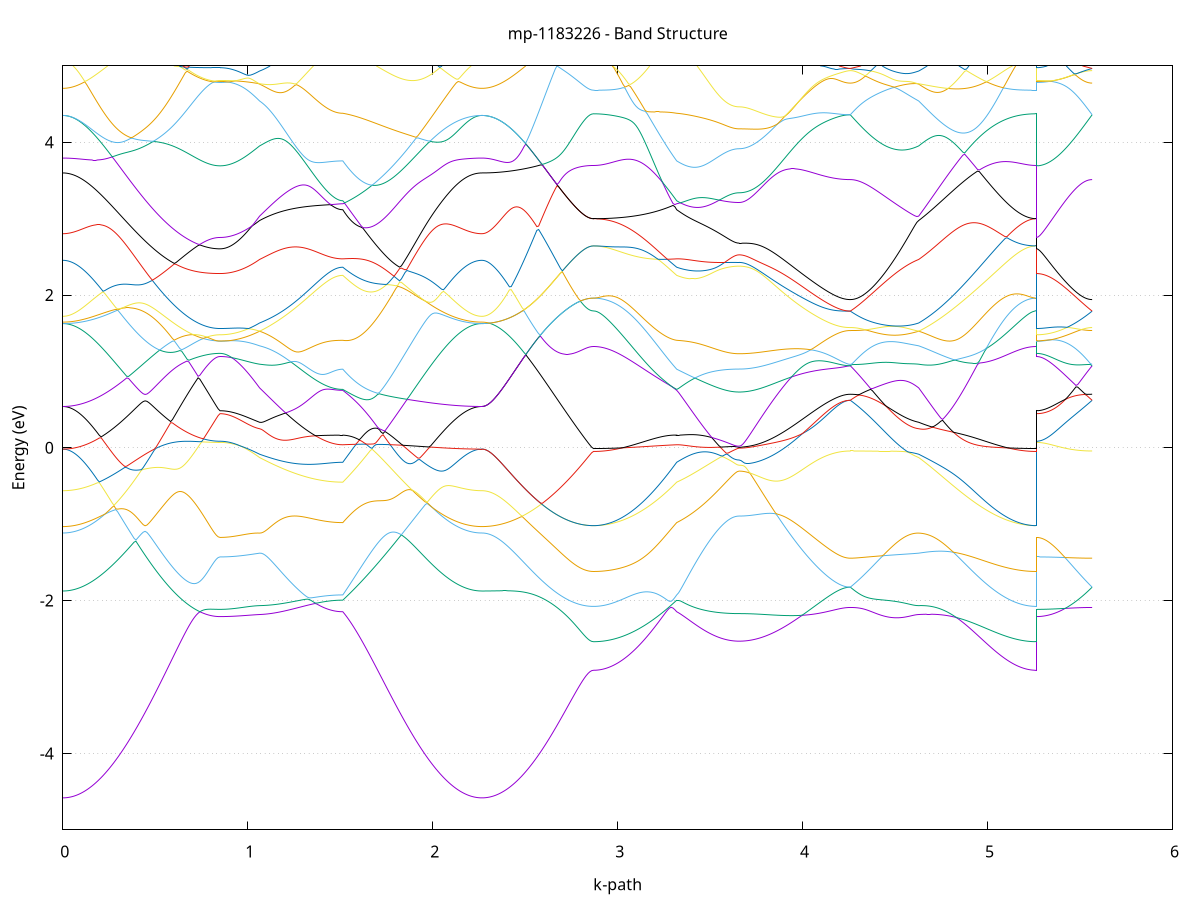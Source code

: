 set title 'mp-1183226 - Band Structure'
set xlabel 'k-path'
set ylabel 'Energy (eV)'
set grid y
set yrange [-5:5]
set terminal png size 800,600
set output 'mp-1183226_bands_gnuplot.png'
plot '-' using 1:2 with lines notitle, '-' using 1:2 with lines notitle, '-' using 1:2 with lines notitle, '-' using 1:2 with lines notitle, '-' using 1:2 with lines notitle, '-' using 1:2 with lines notitle, '-' using 1:2 with lines notitle, '-' using 1:2 with lines notitle, '-' using 1:2 with lines notitle, '-' using 1:2 with lines notitle, '-' using 1:2 with lines notitle, '-' using 1:2 with lines notitle, '-' using 1:2 with lines notitle, '-' using 1:2 with lines notitle, '-' using 1:2 with lines notitle, '-' using 1:2 with lines notitle, '-' using 1:2 with lines notitle, '-' using 1:2 with lines notitle, '-' using 1:2 with lines notitle, '-' using 1:2 with lines notitle, '-' using 1:2 with lines notitle, '-' using 1:2 with lines notitle, '-' using 1:2 with lines notitle, '-' using 1:2 with lines notitle, '-' using 1:2 with lines notitle, '-' using 1:2 with lines notitle, '-' using 1:2 with lines notitle, '-' using 1:2 with lines notitle, '-' using 1:2 with lines notitle, '-' using 1:2 with lines notitle, '-' using 1:2 with lines notitle, '-' using 1:2 with lines notitle, '-' using 1:2 with lines notitle, '-' using 1:2 with lines notitle, '-' using 1:2 with lines notitle, '-' using 1:2 with lines notitle, '-' using 1:2 with lines notitle, '-' using 1:2 with lines notitle, '-' using 1:2 with lines notitle, '-' using 1:2 with lines notitle, '-' using 1:2 with lines notitle, '-' using 1:2 with lines notitle, '-' using 1:2 with lines notitle, '-' using 1:2 with lines notitle, '-' using 1:2 with lines notitle, '-' using 1:2 with lines notitle, '-' using 1:2 with lines notitle, '-' using 1:2 with lines notitle
0.000000 -42.778201
0.009885 -42.778301
0.019770 -42.778201
0.029656 -42.778201
0.039541 -42.778101
0.049426 -42.778101
0.059311 -42.778001
0.069196 -42.777901
0.079081 -42.777801
0.088967 -42.777701
0.098852 -42.777601
0.108737 -42.777401
0.118622 -42.777301
0.128507 -42.777101
0.138392 -42.776901
0.148278 -42.776701
0.158163 -42.776501
0.168048 -42.776301
0.177933 -42.776101
0.187818 -42.775801
0.197703 -42.775601
0.207589 -42.775301
0.217474 -42.775101
0.227359 -42.774801
0.237244 -42.774501
0.247129 -42.774201
0.257014 -42.773901
0.266900 -42.773501
0.276785 -42.773201
0.286670 -42.772901
0.296555 -42.772501
0.306440 -42.772201
0.316325 -42.771801
0.326211 -42.771401
0.336096 -42.771001
0.345981 -42.770701
0.355866 -42.770301
0.365751 -42.769901
0.375636 -42.769501
0.385522 -42.769101
0.395407 -42.768601
0.405292 -42.768201
0.415177 -42.767801
0.425062 -42.767401
0.434947 -42.766901
0.444833 -42.766501
0.454718 -42.766101
0.464603 -42.765601
0.474488 -42.765201
0.484373 -42.764801
0.494258 -42.764301
0.504144 -42.763901
0.514029 -42.763401
0.523914 -42.763001
0.533799 -42.762601
0.543684 -42.762101
0.553569 -42.761701
0.563455 -42.761301
0.573340 -42.760901
0.583225 -42.760501
0.593110 -42.760101
0.602995 -42.759701
0.612880 -42.759301
0.622766 -42.758901
0.632651 -42.758501
0.642536 -42.758101
0.652421 -42.757801
0.662306 -42.757401
0.672191 -42.757101
0.682077 -42.756701
0.691962 -42.756401
0.701847 -42.756101
0.711732 -42.755801
0.721617 -42.755601
0.731502 -42.755301
0.741388 -42.755101
0.751273 -42.754901
0.761158 -42.754701
0.771043 -42.754501
0.780928 -42.754301
0.790813 -42.754201
0.800699 -42.754001
0.810584 -42.753901
0.820469 -42.753901
0.830354 -42.753801
0.840239 -42.753801
0.850124 -42.753801
0.850124 -42.753801
0.859852 -42.753801
0.869579 -42.753701
0.879306 -42.753701
0.889034 -42.753701
0.898761 -42.753801
0.908488 -42.753801
0.918216 -42.753901
0.927943 -42.753901
0.937670 -42.754001
0.947398 -42.754101
0.957125 -42.754201
0.966852 -42.754301
0.976580 -42.754401
0.986307 -42.754601
0.996034 -42.754701
1.005762 -42.754801
1.015489 -42.755001
1.025216 -42.755101
1.034944 -42.755301
1.044671 -42.755501
1.054398 -42.755701
1.064126 -42.755901
1.064126 -42.755901
1.074121 -42.756001
1.084117 -42.756101
1.094113 -42.756301
1.104109 -42.756401
1.114104 -42.756501
1.124100 -42.756701
1.134096 -42.756801
1.144091 -42.756901
1.154087 -42.757001
1.164083 -42.757101
1.174079 -42.757301
1.184074 -42.757401
1.194070 -42.757501
1.204066 -42.757601
1.214061 -42.757701
1.224057 -42.757801
1.234053 -42.757901
1.244048 -42.758001
1.254044 -42.758101
1.264040 -42.758201
1.274036 -42.758301
1.284031 -42.758401
1.294027 -42.758501
1.304023 -42.758601
1.314018 -42.758701
1.324014 -42.758701
1.334010 -42.758801
1.344006 -42.758901
1.354001 -42.758901
1.363997 -42.759001
1.373993 -42.759101
1.383988 -42.759101
1.393984 -42.759201
1.403980 -42.759201
1.413976 -42.759201
1.423971 -42.759301
1.433967 -42.759301
1.443963 -42.759301
1.453958 -42.759401
1.463954 -42.759401
1.473950 -42.759401
1.483946 -42.759401
1.493941 -42.759401
1.503937 -42.759401
1.513933 -42.759401
1.513933 -42.759401
1.523833 -42.759101
1.533734 -42.758701
1.543635 -42.758401
1.553535 -42.758001
1.563436 -42.757601
1.573337 -42.757301
1.583237 -42.756901
1.593138 -42.756501
1.603039 -42.756101
1.612939 -42.755801
1.622840 -42.755701
1.632741 -42.756201
1.642641 -42.756801
1.652542 -42.757301
1.662443 -42.757801
1.672343 -42.758301
1.682244 -42.758801
1.692145 -42.759301
1.702045 -42.759901
1.711946 -42.760401
1.721847 -42.760901
1.731747 -42.761401
1.741648 -42.761901
1.751549 -42.762401
1.761449 -42.762901
1.771350 -42.763401
1.781251 -42.764001
1.791151 -42.764401
1.801052 -42.764901
1.810953 -42.765401
1.820853 -42.765901
1.830754 -42.766401
1.840655 -42.766901
1.850555 -42.767301
1.860456 -42.767801
1.870357 -42.768301
1.880257 -42.768701
1.890158 -42.769101
1.900059 -42.769601
1.909959 -42.770001
1.919860 -42.770401
1.929761 -42.770801
1.939661 -42.771201
1.949562 -42.771601
1.959463 -42.772001
1.969363 -42.772401
1.979264 -42.772801
1.989165 -42.773101
1.999065 -42.773501
2.008966 -42.773801
2.018867 -42.774101
2.028767 -42.774401
2.038668 -42.774701
2.048569 -42.775001
2.058469 -42.775301
2.068370 -42.775601
2.078271 -42.775801
2.088171 -42.776101
2.098072 -42.776301
2.107973 -42.776501
2.117873 -42.776701
2.127774 -42.776901
2.137675 -42.777101
2.147575 -42.777301
2.157476 -42.777401
2.167377 -42.777601
2.177277 -42.777701
2.187178 -42.777801
2.197079 -42.777901
2.206979 -42.778001
2.216880 -42.778101
2.226781 -42.778101
2.236681 -42.778201
2.246582 -42.778201
2.256483 -42.778301
2.266383 -42.778301
2.266383 -42.778301
2.276272 -42.778201
2.286160 -42.778201
2.296049 -42.778201
2.305938 -42.778201
2.315826 -42.778101
2.325715 -42.778101
2.335603 -42.778001
2.345492 -42.777901
2.355381 -42.777801
2.365269 -42.777701
2.375158 -42.777601
2.385046 -42.777501
2.394935 -42.777401
2.404824 -42.777201
2.414712 -42.777101
2.424601 -42.776901
2.434489 -42.776801
2.444378 -42.776601
2.454266 -42.776401
2.464155 -42.776201
2.474044 -42.776001
2.483932 -42.775801
2.493821 -42.775601
2.503709 -42.775401
2.513598 -42.775201
2.523487 -42.775001
2.533375 -42.774701
2.543264 -42.774501
2.553152 -42.774301
2.563041 -42.774001
2.572930 -42.773801
2.582818 -42.773501
2.592707 -42.773301
2.602595 -42.773001
2.612484 -42.772801
2.622373 -42.772501
2.632261 -42.772301
2.642150 -42.772001
2.652038 -42.771801
2.661927 -42.771601
2.671816 -42.771301
2.681704 -42.771101
2.691593 -42.770901
2.701481 -42.770701
2.711370 -42.770401
2.721259 -42.770201
2.731147 -42.770001
2.741036 -42.769801
2.750924 -42.769701
2.760813 -42.769501
2.770701 -42.769401
2.780590 -42.769201
2.790479 -42.769101
2.800367 -42.769001
2.810256 -42.768901
2.820144 -42.768801
2.830033 -42.768701
2.839922 -42.768701
2.849810 -42.768601
2.859699 -42.768601
2.869587 -42.768601
2.869587 -42.768601
2.879583 -42.768601
2.889579 -42.768601
2.899575 -42.768601
2.909570 -42.768501
2.919566 -42.768501
2.929562 -42.768401
2.939557 -42.768301
2.949553 -42.768301
2.959549 -42.768201
2.969545 -42.768101
2.979540 -42.768001
2.989536 -42.767901
2.999532 -42.767701
3.009527 -42.767601
3.019523 -42.767501
3.029519 -42.767301
3.039515 -42.767201
3.049510 -42.767001
3.059506 -42.766801
3.069502 -42.766601
3.079497 -42.766401
3.089493 -42.766201
3.099489 -42.766001
3.109485 -42.765801
3.119480 -42.765501
3.129476 -42.765301
3.139472 -42.765001
3.149467 -42.764801
3.159463 -42.764501
3.169459 -42.764301
3.179454 -42.764001
3.189450 -42.763701
3.199446 -42.763401
3.209442 -42.763101
3.219437 -42.762801
3.229433 -42.762501
3.239429 -42.762201
3.249424 -42.761801
3.259420 -42.761501
3.269416 -42.761201
3.279412 -42.760801
3.289407 -42.760501
3.299403 -42.760201
3.309399 -42.759801
3.319394 -42.759401
3.319394 -42.759401
3.329319 -42.759301
3.339244 -42.759101
3.349168 -42.759001
3.359093 -42.758901
3.369017 -42.758701
3.378942 -42.758601
3.388866 -42.758501
3.398791 -42.758401
3.408715 -42.758401
3.418640 -42.758201
3.428564 -42.758201
3.438489 -42.758101
3.448414 -42.758101
3.458338 -42.758001
3.468263 -42.758001
3.478187 -42.757901
3.488112 -42.757901
3.498036 -42.757901
3.507961 -42.757901
3.517885 -42.757901
3.527810 -42.757801
3.537734 -42.757801
3.547659 -42.757801
3.557584 -42.757801
3.567508 -42.757801
3.577433 -42.757801
3.587357 -42.757801
3.597282 -42.757801
3.607206 -42.757801
3.617131 -42.757901
3.627055 -42.757901
3.636980 -42.757901
3.646905 -42.757901
3.656829 -42.757901
3.656829 -42.757801
3.666684 -42.757901
3.676538 -42.757801
3.686393 -42.757801
3.696247 -42.757801
3.706102 -42.757801
3.715956 -42.757801
3.725811 -42.757701
3.735666 -42.757701
3.745520 -42.757701
3.755375 -42.757601
3.765229 -42.757601
3.775084 -42.757501
3.784938 -42.757501
3.794793 -42.757401
3.804648 -42.757301
3.814502 -42.757301
3.824357 -42.757201
3.834211 -42.757101
3.844066 -42.757001
3.853920 -42.757001
3.863775 -42.756901
3.873630 -42.756801
3.883484 -42.756701
3.893339 -42.756601
3.903193 -42.756501
3.913048 -42.756401
3.922902 -42.756301
3.932757 -42.756201
3.942612 -42.756101
3.952466 -42.756001
3.962321 -42.755901
3.972175 -42.755801
3.982030 -42.755601
3.991884 -42.755601
4.001739 -42.755401
4.011594 -42.755301
4.021448 -42.755201
4.031303 -42.755101
4.041157 -42.755001
4.051012 -42.754901
4.060866 -42.754801
4.070721 -42.754701
4.080576 -42.754601
4.090430 -42.754501
4.100285 -42.754501
4.110139 -42.754401
4.119994 -42.754301
4.129848 -42.754201
4.139703 -42.754101
4.149558 -42.754101
4.159412 -42.754001
4.169267 -42.754001
4.179121 -42.753901
4.188976 -42.753901
4.198830 -42.753801
4.208685 -42.753801
4.218540 -42.753701
4.228394 -42.753701
4.238249 -42.753701
4.248103 -42.753701
4.257958 -42.753701
4.257958 -42.753701
4.267953 -42.753701
4.277948 -42.753701
4.287943 -42.753701
4.297937 -42.753701
4.307932 -42.753701
4.317927 -42.753801
4.327922 -42.753801
4.337917 -42.753801
4.347912 -42.753901
4.357907 -42.753901
4.367902 -42.753901
4.377897 -42.754001
4.387891 -42.754001
4.397886 -42.754101
4.407881 -42.754101
4.417876 -42.754201
4.427871 -42.754301
4.437866 -42.754301
4.447861 -42.754401
4.457856 -42.754401
4.467851 -42.754501
4.477846 -42.754601
4.487840 -42.754601
4.497835 -42.754701
4.507830 -42.754801
4.517825 -42.754801
4.527820 -42.754901
4.537815 -42.755001
4.547810 -42.755101
4.557805 -42.755201
4.567800 -42.755301
4.577795 -42.755301
4.587789 -42.755401
4.597784 -42.755501
4.607779 -42.755601
4.617774 -42.755701
4.627769 -42.755901
4.627769 -42.755901
4.637709 -42.756101
4.647648 -42.756201
4.657587 -42.756501
4.667527 -42.756701
4.677466 -42.756901
4.687406 -42.757101
4.697345 -42.757401
4.707284 -42.757601
4.717224 -42.757901
4.727163 -42.758101
4.737103 -42.758401
4.747042 -42.758601
4.756982 -42.758901
4.766921 -42.759201
4.776860 -42.759401
4.786800 -42.759701
4.796739 -42.760001
4.806679 -42.760201
4.816618 -42.760501
4.826558 -42.760801
4.836497 -42.761101
4.846436 -42.761301
4.856376 -42.761601
4.866315 -42.761901
4.876255 -42.762201
4.886194 -42.762401
4.896134 -42.762701
4.906073 -42.763001
4.916012 -42.763201
4.925952 -42.763501
4.935891 -42.763801
4.945831 -42.764001
4.955770 -42.764301
4.965710 -42.764501
4.975649 -42.764701
4.985588 -42.765001
4.995528 -42.765201
5.005467 -42.765401
5.015407 -42.765701
5.025346 -42.765901
5.035286 -42.766101
5.045225 -42.766301
5.055164 -42.766501
5.065104 -42.766701
5.075043 -42.766901
5.084983 -42.767001
5.094922 -42.767201
5.104861 -42.767301
5.114801 -42.767501
5.124740 -42.767601
5.134680 -42.767801
5.144619 -42.767901
5.154559 -42.768001
5.164498 -42.768101
5.174437 -42.768201
5.184377 -42.768301
5.194316 -42.768401
5.204256 -42.768401
5.214195 -42.768501
5.224135 -42.768501
5.234074 -42.768601
5.244013 -42.768601
5.253953 -42.768601
5.263892 -42.768601
5.263892 -42.753801
5.273621 -42.753801
5.283350 -42.753801
5.293080 -42.753801
5.302809 -42.753801
5.312538 -42.753701
5.322267 -42.753801
5.331996 -42.753801
5.341725 -42.753801
5.351454 -42.753801
5.361183 -42.753801
5.370912 -42.753701
5.380641 -42.753701
5.390371 -42.753701
5.400100 -42.753701
5.409829 -42.753701
5.419558 -42.753701
5.429287 -42.753701
5.439016 -42.753701
5.448745 -42.753701
5.458474 -42.753701
5.468203 -42.753701
5.477932 -42.753701
5.487662 -42.753701
5.497391 -42.753701
5.507120 -42.753701
5.516849 -42.753701
5.526578 -42.753701
5.536307 -42.753701
5.546036 -42.753701
5.555765 -42.753701
5.565494 -42.753701
e
0.000000 -42.739001
0.009885 -42.739001
0.019770 -42.739101
0.029656 -42.739101
0.039541 -42.739101
0.049426 -42.739201
0.059311 -42.739201
0.069196 -42.739301
0.079081 -42.739301
0.088967 -42.739401
0.098852 -42.739501
0.108737 -42.739601
0.118622 -42.739701
0.128507 -42.739801
0.138392 -42.740001
0.148278 -42.740101
0.158163 -42.740301
0.168048 -42.740401
0.177933 -42.740601
0.187818 -42.740701
0.197703 -42.740901
0.207589 -42.741101
0.217474 -42.741301
0.227359 -42.741501
0.237244 -42.741701
0.247129 -42.741901
0.257014 -42.742101
0.266900 -42.742301
0.276785 -42.742501
0.286670 -42.742801
0.296555 -42.743001
0.306440 -42.743201
0.316325 -42.743501
0.326211 -42.743701
0.336096 -42.744001
0.345981 -42.744201
0.355866 -42.744501
0.365751 -42.744801
0.375636 -42.745001
0.385522 -42.745301
0.395407 -42.745501
0.405292 -42.745801
0.415177 -42.746001
0.425062 -42.746301
0.434947 -42.746601
0.444833 -42.746901
0.454718 -42.747101
0.464603 -42.747401
0.474488 -42.747701
0.484373 -42.747901
0.494258 -42.748201
0.504144 -42.748401
0.514029 -42.748701
0.523914 -42.749001
0.533799 -42.749201
0.543684 -42.749401
0.553569 -42.749701
0.563455 -42.749901
0.573340 -42.750101
0.583225 -42.750401
0.593110 -42.750601
0.602995 -42.750801
0.612880 -42.751001
0.622766 -42.751201
0.632651 -42.751401
0.642536 -42.751601
0.652421 -42.751701
0.662306 -42.752001
0.672191 -42.752101
0.682077 -42.752301
0.691962 -42.752401
0.701847 -42.752601
0.711732 -42.752701
0.721617 -42.752801
0.731502 -42.752901
0.741388 -42.753101
0.751273 -42.753201
0.761158 -42.753201
0.771043 -42.753301
0.780928 -42.753401
0.790813 -42.753501
0.800699 -42.753501
0.810584 -42.753601
0.820469 -42.753601
0.830354 -42.753601
0.840239 -42.753601
0.850124 -42.753601
0.850124 -42.753601
0.859852 -42.753601
0.869579 -42.753601
0.879306 -42.753701
0.889034 -42.753701
0.898761 -42.753601
0.908488 -42.753601
0.918216 -42.753501
0.927943 -42.753501
0.937670 -42.753401
0.947398 -42.753301
0.957125 -42.753201
0.966852 -42.753101
0.976580 -42.753001
0.986307 -42.752901
0.996034 -42.752701
1.005762 -42.752601
1.015489 -42.752401
1.025216 -42.752301
1.034944 -42.752101
1.044671 -42.752001
1.054398 -42.751801
1.064126 -42.751601
1.064126 -42.751601
1.074121 -42.751501
1.084117 -42.751301
1.094113 -42.751201
1.104109 -42.751101
1.114104 -42.751001
1.124100 -42.750901
1.134096 -42.750801
1.144091 -42.750701
1.154087 -42.750701
1.164083 -42.750601
1.174079 -42.750501
1.184074 -42.750501
1.194070 -42.750401
1.204066 -42.750401
1.214061 -42.750401
1.224057 -42.750301
1.234053 -42.750301
1.244048 -42.750301
1.254044 -42.750301
1.264040 -42.750201
1.274036 -42.750201
1.284031 -42.750201
1.294027 -42.750201
1.304023 -42.750201
1.314018 -42.750201
1.324014 -42.750201
1.334010 -42.750201
1.344006 -42.750201
1.354001 -42.750201
1.363997 -42.750201
1.373993 -42.750201
1.383988 -42.750201
1.393984 -42.750201
1.403980 -42.750201
1.413976 -42.750201
1.423971 -42.750301
1.433967 -42.750301
1.443963 -42.750301
1.453958 -42.750301
1.463954 -42.750201
1.473950 -42.750301
1.483946 -42.750301
1.493941 -42.750301
1.503937 -42.750301
1.513933 -42.750301
1.513933 -42.750301
1.523833 -42.750701
1.533734 -42.751201
1.543635 -42.751701
1.553535 -42.752201
1.563436 -42.752701
1.573337 -42.753201
1.583237 -42.753701
1.593138 -42.754201
1.603039 -42.754701
1.612939 -42.755201
1.622840 -42.755401
1.632741 -42.755001
1.642641 -42.754601
1.652542 -42.754201
1.662443 -42.753901
1.672343 -42.753501
1.682244 -42.753101
1.692145 -42.752701
1.702045 -42.752301
1.711946 -42.751901
1.721847 -42.751601
1.731747 -42.751201
1.741648 -42.750801
1.751549 -42.750401
1.761449 -42.750101
1.771350 -42.749701
1.781251 -42.749301
1.791151 -42.749001
1.801052 -42.748601
1.810953 -42.748301
1.820853 -42.747901
1.830754 -42.747601
1.840655 -42.747201
1.850555 -42.746901
1.860456 -42.746501
1.870357 -42.746201
1.880257 -42.745901
1.890158 -42.745601
1.900059 -42.745301
1.909959 -42.745001
1.919860 -42.744601
1.929761 -42.744401
1.939661 -42.744101
1.949562 -42.743801
1.959463 -42.743501
1.969363 -42.743201
1.979264 -42.743001
1.989165 -42.742701
1.999065 -42.742401
2.008966 -42.742201
2.018867 -42.742001
2.028767 -42.741801
2.038668 -42.741601
2.048569 -42.741301
2.058469 -42.741101
2.068370 -42.740901
2.078271 -42.740801
2.088171 -42.740601
2.098072 -42.740401
2.107973 -42.740301
2.117873 -42.740101
2.127774 -42.740001
2.137675 -42.739901
2.147575 -42.739701
2.157476 -42.739601
2.167377 -42.739501
2.177277 -42.739401
2.187178 -42.739301
2.197079 -42.739301
2.206979 -42.739201
2.216880 -42.739201
2.226781 -42.739101
2.236681 -42.739101
2.246582 -42.739101
2.256483 -42.739001
2.266383 -42.739001
2.266383 -42.739001
2.276272 -42.739001
2.286160 -42.739001
2.296049 -42.739001
2.305938 -42.739001
2.315826 -42.739001
2.325715 -42.739001
2.335603 -42.739001
2.345492 -42.739001
2.355381 -42.739001
2.365269 -42.739001
2.375158 -42.739001
2.385046 -42.739001
2.394935 -42.739001
2.404824 -42.739001
2.414712 -42.739101
2.424601 -42.739001
2.434489 -42.739101
2.444378 -42.739101
2.454266 -42.739101
2.464155 -42.739101
2.474044 -42.739101
2.483932 -42.739101
2.493821 -42.739101
2.503709 -42.739101
2.513598 -42.739101
2.523487 -42.739101
2.533375 -42.739101
2.543264 -42.739101
2.553152 -42.739101
2.563041 -42.739101
2.572930 -42.739101
2.582818 -42.739101
2.592707 -42.739101
2.602595 -42.739101
2.612484 -42.739101
2.622373 -42.739101
2.632261 -42.739101
2.642150 -42.739101
2.652038 -42.739101
2.661927 -42.739101
2.671816 -42.739101
2.681704 -42.739101
2.691593 -42.739101
2.701481 -42.739101
2.711370 -42.739101
2.721259 -42.739101
2.731147 -42.739101
2.741036 -42.739101
2.750924 -42.739101
2.760813 -42.739101
2.770701 -42.739101
2.780590 -42.739101
2.790479 -42.739101
2.800367 -42.739101
2.810256 -42.739101
2.820144 -42.739101
2.830033 -42.739101
2.839922 -42.739101
2.849810 -42.739101
2.859699 -42.739101
2.869587 -42.739101
2.869587 -42.739101
2.879583 -42.739101
2.889579 -42.739201
2.899575 -42.739201
2.909570 -42.739201
2.919566 -42.739301
2.929562 -42.739301
2.939557 -42.739401
2.949553 -42.739501
2.959549 -42.739501
2.969545 -42.739601
2.979540 -42.739801
2.989536 -42.739901
2.999532 -42.740001
3.009527 -42.740101
3.019523 -42.740301
3.029519 -42.740501
3.039515 -42.740701
3.049510 -42.740801
3.059506 -42.741001
3.069502 -42.741301
3.079497 -42.741501
3.089493 -42.741701
3.099489 -42.742001
3.109485 -42.742201
3.119480 -42.742501
3.129476 -42.742801
3.139472 -42.743101
3.149467 -42.743401
3.159463 -42.743801
3.169459 -42.744101
3.179454 -42.744401
3.189450 -42.744801
3.199446 -42.745101
3.209442 -42.745501
3.219437 -42.745901
3.229433 -42.746301
3.239429 -42.746701
3.249424 -42.747101
3.259420 -42.747601
3.269416 -42.748001
3.279412 -42.748401
3.289407 -42.748901
3.299403 -42.749301
3.309399 -42.749801
3.319394 -42.750301
3.319394 -42.750301
3.329319 -42.750501
3.339244 -42.750701
3.349168 -42.750901
3.359093 -42.751101
3.369017 -42.751301
3.378942 -42.751501
3.388866 -42.751701
3.398791 -42.751801
3.408715 -42.752001
3.418640 -42.752101
3.428564 -42.752301
3.438489 -42.752401
3.448414 -42.752601
3.458338 -42.752701
3.468263 -42.752801
3.478187 -42.753001
3.488112 -42.753101
3.498036 -42.753201
3.507961 -42.753201
3.517885 -42.753301
3.527810 -42.753401
3.537734 -42.753501
3.547659 -42.753501
3.557584 -42.753601
3.567508 -42.753601
3.577433 -42.753701
3.587357 -42.753701
3.597282 -42.753701
3.607206 -42.753801
3.617131 -42.753801
3.627055 -42.753801
3.636980 -42.753801
3.646905 -42.753801
3.656829 -42.753801
3.656829 -42.753801
3.666684 -42.753801
3.676538 -42.753801
3.686393 -42.753801
3.696247 -42.753801
3.706102 -42.753801
3.715956 -42.753801
3.725811 -42.753801
3.735666 -42.753801
3.745520 -42.753801
3.755375 -42.753801
3.765229 -42.753801
3.775084 -42.753801
3.784938 -42.753801
3.794793 -42.753801
3.804648 -42.753801
3.814502 -42.753801
3.824357 -42.753801
3.834211 -42.753801
3.844066 -42.753801
3.853920 -42.753801
3.863775 -42.753801
3.873630 -42.753801
3.883484 -42.753801
3.893339 -42.753801
3.903193 -42.753801
3.913048 -42.753801
3.922902 -42.753801
3.932757 -42.753801
3.942612 -42.753801
3.952466 -42.753801
3.962321 -42.753801
3.972175 -42.753801
3.982030 -42.753701
3.991884 -42.753801
4.001739 -42.753701
4.011594 -42.753701
4.021448 -42.753701
4.031303 -42.753701
4.041157 -42.753701
4.051012 -42.753701
4.060866 -42.753701
4.070721 -42.753701
4.080576 -42.753701
4.090430 -42.753701
4.100285 -42.753701
4.110139 -42.753701
4.119994 -42.753701
4.129848 -42.753701
4.139703 -42.753701
4.149558 -42.753701
4.159412 -42.753701
4.169267 -42.753701
4.179121 -42.753701
4.188976 -42.753701
4.198830 -42.753701
4.208685 -42.753701
4.218540 -42.753701
4.228394 -42.753701
4.238249 -42.753701
4.248103 -42.753701
4.257958 -42.753701
4.257958 -42.753701
4.267953 -42.753701
4.277948 -42.753701
4.287943 -42.753701
4.297937 -42.753701
4.307932 -42.753701
4.317927 -42.753701
4.327922 -42.753601
4.337917 -42.753601
4.347912 -42.753601
4.357907 -42.753601
4.367902 -42.753501
4.377897 -42.753501
4.387891 -42.753501
4.397886 -42.753401
4.407881 -42.753401
4.417876 -42.753301
4.427871 -42.753301
4.437866 -42.753201
4.447861 -42.753201
4.457856 -42.753101
4.467851 -42.753001
4.477846 -42.753001
4.487840 -42.752901
4.497835 -42.752801
4.507830 -42.752701
4.517825 -42.752701
4.527820 -42.752601
4.537815 -42.752501
4.547810 -42.752401
4.557805 -42.752301
4.567800 -42.752201
4.577795 -42.752101
4.587789 -42.752001
4.597784 -42.751901
4.607779 -42.751801
4.617774 -42.751701
4.627769 -42.751601
4.627769 -42.751601
4.637709 -42.751401
4.647648 -42.751201
4.657587 -42.751001
4.667527 -42.750801
4.677466 -42.750601
4.687406 -42.750301
4.697345 -42.750101
4.707284 -42.749901
4.717224 -42.749601
4.727163 -42.749401
4.737103 -42.749101
4.747042 -42.748901
4.756982 -42.748601
4.766921 -42.748401
4.776860 -42.748101
4.786800 -42.747901
4.796739 -42.747601
4.806679 -42.747301
4.816618 -42.747101
4.826558 -42.746801
4.836497 -42.746501
4.846436 -42.746201
4.856376 -42.746001
4.866315 -42.745701
4.876255 -42.745401
4.886194 -42.745201
4.896134 -42.744901
4.906073 -42.744601
4.916012 -42.744401
4.925952 -42.744101
4.935891 -42.743901
4.945831 -42.743601
4.955770 -42.743401
4.965710 -42.743101
4.975649 -42.742901
4.985588 -42.742701
4.995528 -42.742401
5.005467 -42.742201
5.015407 -42.742001
5.025346 -42.741801
5.035286 -42.741601
5.045225 -42.741401
5.055164 -42.741201
5.065104 -42.741001
5.075043 -42.740801
5.084983 -42.740701
5.094922 -42.740501
5.104861 -42.740401
5.114801 -42.740201
5.124740 -42.740101
5.134680 -42.740001
5.144619 -42.739801
5.154559 -42.739701
5.164498 -42.739601
5.174437 -42.739501
5.184377 -42.739401
5.194316 -42.739401
5.204256 -42.739301
5.214195 -42.739301
5.224135 -42.739201
5.234074 -42.739201
5.244013 -42.739201
5.253953 -42.739101
5.263892 -42.739101
5.263892 -42.753601
5.273621 -42.753601
5.283350 -42.753601
5.293080 -42.753601
5.302809 -42.753601
5.312538 -42.753601
5.322267 -42.753601
5.331996 -42.753601
5.341725 -42.753601
5.351454 -42.753601
5.361183 -42.753601
5.370912 -42.753601
5.380641 -42.753601
5.390371 -42.753601
5.400100 -42.753701
5.409829 -42.753701
5.419558 -42.753701
5.429287 -42.753601
5.439016 -42.753701
5.448745 -42.753701
5.458474 -42.753701
5.468203 -42.753701
5.477932 -42.753701
5.487662 -42.753701
5.497391 -42.753701
5.507120 -42.753701
5.516849 -42.753701
5.526578 -42.753701
5.536307 -42.753701
5.546036 -42.753701
5.555765 -42.753701
5.565494 -42.753701
e
0.000000 -42.720301
0.009885 -42.720401
0.019770 -42.720401
0.029656 -42.720401
0.039541 -42.720401
0.049426 -42.720401
0.059311 -42.720401
0.069196 -42.720401
0.079081 -42.720501
0.088967 -42.720501
0.098852 -42.720501
0.108737 -42.720601
0.118622 -42.720601
0.128507 -42.720701
0.138392 -42.720701
0.148278 -42.720801
0.158163 -42.720801
0.168048 -42.720801
0.177933 -42.720901
0.187818 -42.721001
0.197703 -42.721101
0.207589 -42.721101
0.217474 -42.721201
0.227359 -42.721301
0.237244 -42.721401
0.247129 -42.721501
0.257014 -42.721601
0.266900 -42.721601
0.276785 -42.721801
0.286670 -42.721901
0.296555 -42.722001
0.306440 -42.722101
0.316325 -42.722201
0.326211 -42.722301
0.336096 -42.722401
0.345981 -42.722501
0.355866 -42.722701
0.365751 -42.722801
0.375636 -42.722901
0.385522 -42.723101
0.395407 -42.723201
0.405292 -42.723401
0.415177 -42.723401
0.425062 -42.723601
0.434947 -42.723801
0.444833 -42.724001
0.454718 -42.724101
0.464603 -42.724301
0.474488 -42.724401
0.484373 -42.724601
0.494258 -42.724701
0.504144 -42.724901
0.514029 -42.725101
0.523914 -42.725301
0.533799 -42.725401
0.543684 -42.725601
0.553569 -42.725801
0.563455 -42.726001
0.573340 -42.726201
0.583225 -42.726401
0.593110 -42.726501
0.602995 -42.726701
0.612880 -42.726901
0.622766 -42.727101
0.632651 -42.727201
0.642536 -42.727401
0.652421 -42.727601
0.662306 -42.727801
0.672191 -42.727901
0.682077 -42.728101
0.691962 -42.728201
0.701847 -42.728401
0.711732 -42.728501
0.721617 -42.728601
0.731502 -42.728801
0.741388 -42.728901
0.751273 -42.729101
0.761158 -42.729201
0.771043 -42.729301
0.780928 -42.729401
0.790813 -42.729401
0.800699 -42.729501
0.810584 -42.729601
0.820469 -42.729601
0.830354 -42.729601
0.840239 -42.729601
0.850124 -42.729701
0.850124 -42.729601
0.859852 -42.729701
0.869579 -42.729601
0.879306 -42.729701
0.889034 -42.729701
0.898761 -42.729701
0.908488 -42.729701
0.918216 -42.729701
0.927943 -42.729701
0.937670 -42.729601
0.947398 -42.729701
0.957125 -42.729701
0.966852 -42.729601
0.976580 -42.729701
0.986307 -42.729701
0.996034 -42.729701
1.005762 -42.729701
1.015489 -42.729701
1.025216 -42.729701
1.034944 -42.729701
1.044671 -42.729701
1.054398 -42.729701
1.064126 -42.729701
1.064126 -42.729701
1.074121 -42.729701
1.084117 -42.729701
1.094113 -42.729701
1.104109 -42.729601
1.114104 -42.729601
1.124100 -42.729601
1.134096 -42.729501
1.144091 -42.729501
1.154087 -42.729501
1.164083 -42.729401
1.174079 -42.729401
1.184074 -42.729301
1.194070 -42.729301
1.204066 -42.729201
1.214061 -42.729101
1.224057 -42.729101
1.234053 -42.729001
1.244048 -42.728901
1.254044 -42.728901
1.264040 -42.728801
1.274036 -42.728701
1.284031 -42.728701
1.294027 -42.728601
1.304023 -42.728501
1.314018 -42.728501
1.324014 -42.728401
1.334010 -42.728301
1.344006 -42.728201
1.354001 -42.728201
1.363997 -42.728101
1.373993 -42.728101
1.383988 -42.728001
1.393984 -42.728001
1.403980 -42.727901
1.413976 -42.727901
1.423971 -42.727901
1.433967 -42.727801
1.443963 -42.727801
1.453958 -42.727801
1.463954 -42.727701
1.473950 -42.727701
1.483946 -42.727701
1.493941 -42.727701
1.503937 -42.727701
1.513933 -42.727701
1.513933 -42.727701
1.523833 -42.727601
1.533734 -42.727401
1.543635 -42.727301
1.553535 -42.727201
1.563436 -42.727101
1.573337 -42.726901
1.583237 -42.726801
1.593138 -42.726701
1.603039 -42.726501
1.612939 -42.726401
1.622840 -42.726301
1.632741 -42.726101
1.642641 -42.726001
1.652542 -42.725901
1.662443 -42.725701
1.672343 -42.725601
1.682244 -42.725401
1.692145 -42.725301
1.702045 -42.725201
1.711946 -42.725001
1.721847 -42.724901
1.731747 -42.724801
1.741648 -42.724601
1.751549 -42.724501
1.761449 -42.724401
1.771350 -42.724201
1.781251 -42.724101
1.791151 -42.724001
1.801052 -42.723801
1.810953 -42.723701
1.820853 -42.723601
1.830754 -42.723501
1.840655 -42.723301
1.850555 -42.723201
1.860456 -42.723101
1.870357 -42.723001
1.880257 -42.722801
1.890158 -42.722701
1.900059 -42.722601
1.909959 -42.722501
1.919860 -42.722401
1.929761 -42.722301
1.939661 -42.722201
1.949562 -42.722101
1.959463 -42.722001
1.969363 -42.721901
1.979264 -42.721801
1.989165 -42.721701
1.999065 -42.721601
2.008966 -42.721501
2.018867 -42.721401
2.028767 -42.721401
2.038668 -42.721301
2.048569 -42.721201
2.058469 -42.721101
2.068370 -42.721001
2.078271 -42.721001
2.088171 -42.720901
2.098072 -42.720901
2.107973 -42.720801
2.117873 -42.720701
2.127774 -42.720701
2.137675 -42.720701
2.147575 -42.720601
2.157476 -42.720601
2.167377 -42.720501
2.177277 -42.720501
2.187178 -42.720501
2.197079 -42.720401
2.206979 -42.720401
2.216880 -42.720401
2.226781 -42.720401
2.236681 -42.720401
2.246582 -42.720301
2.256483 -42.720401
2.266383 -42.720401
2.266383 -42.720401
2.276272 -42.720301
2.286160 -42.720401
2.296049 -42.720401
2.305938 -42.720401
2.315826 -42.720501
2.325715 -42.720501
2.335603 -42.720601
2.345492 -42.720701
2.355381 -42.720801
2.365269 -42.720901
2.375158 -42.721001
2.385046 -42.721101
2.394935 -42.721201
2.404824 -42.721401
2.414712 -42.721501
2.424601 -42.721601
2.434489 -42.721801
2.444378 -42.722001
2.454266 -42.722101
2.464155 -42.722401
2.474044 -42.722501
2.483932 -42.722801
2.493821 -42.723001
2.503709 -42.723201
2.513598 -42.723401
2.523487 -42.723601
2.533375 -42.723801
2.543264 -42.724101
2.553152 -42.724301
2.563041 -42.724501
2.572930 -42.724801
2.582818 -42.725001
2.592707 -42.725301
2.602595 -42.725501
2.612484 -42.725801
2.622373 -42.726001
2.632261 -42.726301
2.642150 -42.726501
2.652038 -42.726701
2.661927 -42.727001
2.671816 -42.727201
2.681704 -42.727401
2.691593 -42.727701
2.701481 -42.727901
2.711370 -42.728101
2.721259 -42.728301
2.731147 -42.728501
2.741036 -42.728601
2.750924 -42.728801
2.760813 -42.729001
2.770701 -42.729201
2.780590 -42.729301
2.790479 -42.729401
2.800367 -42.729501
2.810256 -42.729601
2.820144 -42.729701
2.830033 -42.729801
2.839922 -42.729801
2.849810 -42.729901
2.859699 -42.729901
2.869587 -42.729901
2.869587 -42.729901
2.879583 -42.729901
2.889579 -42.729901
2.899575 -42.729901
2.909570 -42.729901
2.919566 -42.729901
2.929562 -42.729901
2.939557 -42.729901
2.949553 -42.729901
2.959549 -42.729901
2.969545 -42.729901
2.979540 -42.729901
2.989536 -42.729901
2.999532 -42.729901
3.009527 -42.729801
3.019523 -42.729801
3.029519 -42.729801
3.039515 -42.729801
3.049510 -42.729801
3.059506 -42.729701
3.069502 -42.729701
3.079497 -42.729601
3.089493 -42.729601
3.099489 -42.729601
3.109485 -42.729501
3.119480 -42.729501
3.129476 -42.729401
3.139472 -42.729401
3.149467 -42.729301
3.159463 -42.729201
3.169459 -42.729201
3.179454 -42.729101
3.189450 -42.729001
3.199446 -42.728901
3.209442 -42.728801
3.219437 -42.728701
3.229433 -42.728601
3.239429 -42.728601
3.249424 -42.728501
3.259420 -42.728401
3.269416 -42.728201
3.279412 -42.728101
3.289407 -42.728001
3.299403 -42.727901
3.309399 -42.727801
3.319394 -42.727701
3.319394 -42.727601
3.329319 -42.727601
3.339244 -42.727601
3.349168 -42.727501
3.359093 -42.727401
3.369017 -42.727301
3.378942 -42.727301
3.388866 -42.727201
3.398791 -42.727101
3.408715 -42.727001
3.418640 -42.726901
3.428564 -42.726901
3.438489 -42.726801
3.448414 -42.726701
3.458338 -42.726601
3.468263 -42.726501
3.478187 -42.726501
3.488112 -42.726401
3.498036 -42.726301
3.507961 -42.726301
3.517885 -42.726201
3.527810 -42.726101
3.537734 -42.726101
3.547659 -42.726001
3.557584 -42.725901
3.567508 -42.725901
3.577433 -42.725901
3.587357 -42.725801
3.597282 -42.725801
3.607206 -42.725701
3.617131 -42.725701
3.627055 -42.725701
3.636980 -42.725701
3.646905 -42.725701
3.656829 -42.725701
3.656829 -42.725701
3.666684 -42.725701
3.676538 -42.725701
3.686393 -42.725701
3.696247 -42.725701
3.706102 -42.725701
3.715956 -42.725801
3.725811 -42.725801
3.735666 -42.725801
3.745520 -42.725901
3.755375 -42.725901
3.765229 -42.726001
3.775084 -42.726001
3.784938 -42.726101
3.794793 -42.726101
3.804648 -42.726201
3.814502 -42.726201
3.824357 -42.726301
3.834211 -42.726401
3.844066 -42.726501
3.853920 -42.726501
3.863775 -42.726601
3.873630 -42.726701
3.883484 -42.726801
3.893339 -42.726901
3.903193 -42.727001
3.913048 -42.727001
3.922902 -42.727201
3.932757 -42.727301
3.942612 -42.727401
3.952466 -42.727501
3.962321 -42.727601
3.972175 -42.727701
3.982030 -42.727801
3.991884 -42.727901
4.001739 -42.728001
4.011594 -42.728101
4.021448 -42.728201
4.031303 -42.728301
4.041157 -42.728401
4.051012 -42.728501
4.060866 -42.728601
4.070721 -42.728701
4.080576 -42.728801
4.090430 -42.728801
4.100285 -42.728901
4.110139 -42.729001
4.119994 -42.729101
4.129848 -42.729101
4.139703 -42.729201
4.149558 -42.729301
4.159412 -42.729401
4.169267 -42.729401
4.179121 -42.729501
4.188976 -42.729501
4.198830 -42.729501
4.208685 -42.729601
4.218540 -42.729601
4.228394 -42.729601
4.238249 -42.729601
4.248103 -42.729601
4.257958 -42.729601
4.257958 -42.729601
4.267953 -42.729701
4.277948 -42.729601
4.287943 -42.729601
4.297937 -42.729601
4.307932 -42.729601
4.317927 -42.729601
4.327922 -42.729601
4.337917 -42.729601
4.347912 -42.729601
4.357907 -42.729601
4.367902 -42.729601
4.377897 -42.729601
4.387891 -42.729601
4.397886 -42.729601
4.407881 -42.729601
4.417876 -42.729501
4.427871 -42.729601
4.437866 -42.729601
4.447861 -42.729601
4.457856 -42.729601
4.467851 -42.729601
4.477846 -42.729601
4.487840 -42.729601
4.497835 -42.729601
4.507830 -42.729601
4.517825 -42.729601
4.527820 -42.729601
4.537815 -42.729601
4.547810 -42.729601
4.557805 -42.729601
4.567800 -42.729601
4.577795 -42.729601
4.587789 -42.729701
4.597784 -42.729701
4.607779 -42.729701
4.617774 -42.729701
4.627769 -42.729701
4.627769 -42.729701
4.637709 -42.729701
4.647648 -42.729701
4.657587 -42.729701
4.667527 -42.729701
4.677466 -42.729701
4.687406 -42.729701
4.697345 -42.729701
4.707284 -42.729701
4.717224 -42.729701
4.727163 -42.729701
4.737103 -42.729701
4.747042 -42.729701
4.756982 -42.729701
4.766921 -42.729701
4.776860 -42.729701
4.786800 -42.729701
4.796739 -42.729801
4.806679 -42.729801
4.816618 -42.729801
4.826558 -42.729801
4.836497 -42.729801
4.846436 -42.729801
4.856376 -42.729801
4.866315 -42.729801
4.876255 -42.729801
4.886194 -42.729801
4.896134 -42.729801
4.906073 -42.729801
4.916012 -42.729801
4.925952 -42.729801
4.935891 -42.729801
4.945831 -42.729801
4.955770 -42.729801
4.965710 -42.729801
4.975649 -42.729801
4.985588 -42.729801
4.995528 -42.729901
5.005467 -42.729901
5.015407 -42.729901
5.025346 -42.729901
5.035286 -42.729901
5.045225 -42.729801
5.055164 -42.729901
5.065104 -42.729901
5.075043 -42.729901
5.084983 -42.729901
5.094922 -42.729901
5.104861 -42.729901
5.114801 -42.729901
5.124740 -42.729901
5.134680 -42.729901
5.144619 -42.729901
5.154559 -42.729901
5.164498 -42.729901
5.174437 -42.729901
5.184377 -42.729901
5.194316 -42.729901
5.204256 -42.729901
5.214195 -42.729901
5.224135 -42.729901
5.234074 -42.729901
5.244013 -42.729901
5.253953 -42.729901
5.263892 -42.729901
5.263892 -42.729701
5.273621 -42.729701
5.283350 -42.729701
5.293080 -42.729701
5.302809 -42.729701
5.312538 -42.729601
5.322267 -42.729701
5.331996 -42.729701
5.341725 -42.729701
5.351454 -42.729701
5.361183 -42.729701
5.370912 -42.729601
5.380641 -42.729701
5.390371 -42.729601
5.400100 -42.729701
5.409829 -42.729701
5.419558 -42.729701
5.429287 -42.729601
5.439016 -42.729701
5.448745 -42.729701
5.458474 -42.729701
5.468203 -42.729701
5.477932 -42.729701
5.487662 -42.729701
5.497391 -42.729701
5.507120 -42.729701
5.516849 -42.729701
5.526578 -42.729701
5.536307 -42.729701
5.546036 -42.729601
5.555765 -42.729701
5.565494 -42.729601
e
0.000000 -34.903201
0.009885 -34.903201
0.019770 -34.903201
0.029656 -34.903201
0.039541 -34.903201
0.049426 -34.903201
0.059311 -34.903201
0.069196 -34.903201
0.079081 -34.903201
0.088967 -34.903201
0.098852 -34.903201
0.108737 -34.903201
0.118622 -34.903201
0.128507 -34.903201
0.138392 -34.903201
0.148278 -34.903201
0.158163 -34.903201
0.168048 -34.903201
0.177933 -34.903201
0.187818 -34.903201
0.197703 -34.903201
0.207589 -34.903201
0.217474 -34.903201
0.227359 -34.903201
0.237244 -34.903201
0.247129 -34.903201
0.257014 -34.903201
0.266900 -34.903201
0.276785 -34.903201
0.286670 -34.903201
0.296555 -34.903201
0.306440 -34.903201
0.316325 -34.903201
0.326211 -34.903201
0.336096 -34.903201
0.345981 -34.903201
0.355866 -34.903201
0.365751 -34.903201
0.375636 -34.903201
0.385522 -34.903201
0.395407 -34.903101
0.405292 -34.903101
0.415177 -34.903101
0.425062 -34.903101
0.434947 -34.903101
0.444833 -34.903101
0.454718 -34.903101
0.464603 -34.903101
0.474488 -34.903101
0.484373 -34.903101
0.494258 -34.903101
0.504144 -34.903001
0.514029 -34.903001
0.523914 -34.903001
0.533799 -34.903001
0.543684 -34.903001
0.553569 -34.903001
0.563455 -34.903001
0.573340 -34.903001
0.583225 -34.902901
0.593110 -34.902901
0.602995 -34.902901
0.612880 -34.902901
0.622766 -34.902901
0.632651 -34.902901
0.642536 -34.902901
0.652421 -34.902801
0.662306 -34.902801
0.672191 -34.902801
0.682077 -34.902801
0.691962 -34.902801
0.701847 -34.902801
0.711732 -34.902801
0.721617 -34.902801
0.731502 -34.902801
0.741388 -34.902801
0.751273 -34.902801
0.761158 -34.902801
0.771043 -34.902701
0.780928 -34.902701
0.790813 -34.902701
0.800699 -34.902701
0.810584 -34.902701
0.820469 -34.902701
0.830354 -34.902701
0.840239 -34.902701
0.850124 -34.902701
0.850124 -34.902701
0.859852 -34.902701
0.869579 -34.902701
0.879306 -34.902701
0.889034 -34.902701
0.898761 -34.902701
0.908488 -34.902701
0.918216 -34.902801
0.927943 -34.902801
0.937670 -34.902801
0.947398 -34.902801
0.957125 -34.902801
0.966852 -34.902801
0.976580 -34.902801
0.986307 -34.902901
0.996034 -34.902901
1.005762 -34.902901
1.015489 -34.902901
1.025216 -34.902901
1.034944 -34.903001
1.044671 -34.903001
1.054398 -34.903001
1.064126 -34.903001
1.064126 -34.903001
1.074121 -34.903001
1.084117 -34.903101
1.094113 -34.903101
1.104109 -34.903101
1.114104 -34.903101
1.124100 -34.903101
1.134096 -34.903201
1.144091 -34.903201
1.154087 -34.903201
1.164083 -34.903201
1.174079 -34.903201
1.184074 -34.903301
1.194070 -34.903301
1.204066 -34.903301
1.214061 -34.903301
1.224057 -34.903401
1.234053 -34.903401
1.244048 -34.903401
1.254044 -34.903401
1.264040 -34.903401
1.274036 -34.903501
1.284031 -34.903501
1.294027 -34.903501
1.304023 -34.903501
1.314018 -34.903501
1.324014 -34.903601
1.334010 -34.903601
1.344006 -34.903601
1.354001 -34.903601
1.363997 -34.903601
1.373993 -34.903601
1.383988 -34.903701
1.393984 -34.903701
1.403980 -34.903701
1.413976 -34.903701
1.423971 -34.903701
1.433967 -34.903701
1.443963 -34.903701
1.453958 -34.903701
1.463954 -34.903701
1.473950 -34.903701
1.483946 -34.903701
1.493941 -34.903701
1.503937 -34.903701
1.513933 -34.903701
1.513933 -34.903701
1.523833 -34.903701
1.533734 -34.903701
1.543635 -34.903701
1.553535 -34.903701
1.563436 -34.903701
1.573337 -34.903701
1.583237 -34.903601
1.593138 -34.903601
1.603039 -34.903601
1.612939 -34.903601
1.622840 -34.903601
1.632741 -34.903601
1.642641 -34.903601
1.652542 -34.903501
1.662443 -34.903501
1.672343 -34.903501
1.682244 -34.903501
1.692145 -34.903501
1.702045 -34.903501
1.711946 -34.903501
1.721847 -34.903501
1.731747 -34.903401
1.741648 -34.903401
1.751549 -34.903401
1.761449 -34.903401
1.771350 -34.903401
1.781251 -34.903401
1.791151 -34.903401
1.801052 -34.903401
1.810953 -34.903401
1.820853 -34.903401
1.830754 -34.903301
1.840655 -34.903301
1.850555 -34.903301
1.860456 -34.903301
1.870357 -34.903301
1.880257 -34.903301
1.890158 -34.903301
1.900059 -34.903301
1.909959 -34.903301
1.919860 -34.903301
1.929761 -34.903301
1.939661 -34.903301
1.949562 -34.903301
1.959463 -34.903301
1.969363 -34.903301
1.979264 -34.903301
1.989165 -34.903201
1.999065 -34.903201
2.008966 -34.903201
2.018867 -34.903201
2.028767 -34.903201
2.038668 -34.903201
2.048569 -34.903201
2.058469 -34.903201
2.068370 -34.903201
2.078271 -34.903201
2.088171 -34.903201
2.098072 -34.903201
2.107973 -34.903201
2.117873 -34.903201
2.127774 -34.903201
2.137675 -34.903201
2.147575 -34.903201
2.157476 -34.903201
2.167377 -34.903201
2.177277 -34.903201
2.187178 -34.903201
2.197079 -34.903201
2.206979 -34.903201
2.216880 -34.903201
2.226781 -34.903201
2.236681 -34.903201
2.246582 -34.903201
2.256483 -34.903201
2.266383 -34.903201
2.266383 -34.903201
2.276272 -34.903201
2.286160 -34.903201
2.296049 -34.903201
2.305938 -34.903201
2.315826 -34.903201
2.325715 -34.903201
2.335603 -34.903201
2.345492 -34.903201
2.355381 -34.903201
2.365269 -34.903301
2.375158 -34.903301
2.385046 -34.903301
2.394935 -34.903301
2.404824 -34.903301
2.414712 -34.903301
2.424601 -34.903401
2.434489 -34.903401
2.444378 -34.903401
2.454266 -34.903401
2.464155 -34.903401
2.474044 -34.903401
2.483932 -34.903501
2.493821 -34.903501
2.503709 -34.903501
2.513598 -34.903501
2.523487 -34.903601
2.533375 -34.903601
2.543264 -34.903601
2.553152 -34.903601
2.563041 -34.903701
2.572930 -34.903701
2.582818 -34.903701
2.592707 -34.903701
2.602595 -34.903801
2.612484 -34.903801
2.622373 -34.903801
2.632261 -34.903801
2.642150 -34.903901
2.652038 -34.903901
2.661927 -34.903901
2.671816 -34.903901
2.681704 -34.903901
2.691593 -34.904001
2.701481 -34.904001
2.711370 -34.904001
2.721259 -34.904001
2.731147 -34.904001
2.741036 -34.904101
2.750924 -34.904101
2.760813 -34.904101
2.770701 -34.904101
2.780590 -34.904101
2.790479 -34.904101
2.800367 -34.904101
2.810256 -34.904101
2.820144 -34.904101
2.830033 -34.904201
2.839922 -34.904201
2.849810 -34.904201
2.859699 -34.904201
2.869587 -34.904201
2.869587 -34.904201
2.879583 -34.904201
2.889579 -34.904201
2.899575 -34.904201
2.909570 -34.904201
2.919566 -34.904201
2.929562 -34.904101
2.939557 -34.904101
2.949553 -34.904101
2.959549 -34.904101
2.969545 -34.904101
2.979540 -34.904101
2.989536 -34.904101
2.999532 -34.904101
3.009527 -34.904101
3.019523 -34.904101
3.029519 -34.904101
3.039515 -34.904101
3.049510 -34.904101
3.059506 -34.904101
3.069502 -34.904101
3.079497 -34.904101
3.089493 -34.904001
3.099489 -34.904001
3.109485 -34.904001
3.119480 -34.904001
3.129476 -34.904001
3.139472 -34.904001
3.149467 -34.904001
3.159463 -34.904001
3.169459 -34.903901
3.179454 -34.903901
3.189450 -34.903901
3.199446 -34.903901
3.209442 -34.903901
3.219437 -34.903901
3.229433 -34.903901
3.239429 -34.903901
3.249424 -34.903801
3.259420 -34.903801
3.269416 -34.903801
3.279412 -34.903801
3.289407 -34.903801
3.299403 -34.903801
3.309399 -34.903801
3.319394 -34.903701
3.319394 -34.903701
3.329319 -34.903701
3.339244 -34.903701
3.349168 -34.903701
3.359093 -34.903701
3.369017 -34.903701
3.378942 -34.903701
3.388866 -34.903701
3.398791 -34.903701
3.408715 -34.903701
3.418640 -34.903701
3.428564 -34.903701
3.438489 -34.903601
3.448414 -34.903601
3.458338 -34.903601
3.468263 -34.903601
3.478187 -34.903601
3.488112 -34.903601
3.498036 -34.903601
3.507961 -34.903601
3.517885 -34.903601
3.527810 -34.903601
3.537734 -34.903601
3.547659 -34.903601
3.557584 -34.903601
3.567508 -34.903601
3.577433 -34.903501
3.587357 -34.903501
3.597282 -34.903501
3.607206 -34.903501
3.617131 -34.903501
3.627055 -34.903501
3.636980 -34.903501
3.646905 -34.903501
3.656829 -34.903501
3.656829 -34.903501
3.666684 -34.903501
3.676538 -34.903501
3.686393 -34.903501
3.696247 -34.903501
3.706102 -34.903501
3.715956 -34.903501
3.725811 -34.903501
3.735666 -34.903501
3.745520 -34.903501
3.755375 -34.903501
3.765229 -34.903501
3.775084 -34.903501
3.784938 -34.903401
3.794793 -34.903401
3.804648 -34.903401
3.814502 -34.903401
3.824357 -34.903401
3.834211 -34.903401
3.844066 -34.903401
3.853920 -34.903301
3.863775 -34.903301
3.873630 -34.903301
3.883484 -34.903301
3.893339 -34.903301
3.903193 -34.903201
3.913048 -34.903201
3.922902 -34.903201
3.932757 -34.903201
3.942612 -34.903201
3.952466 -34.903101
3.962321 -34.903101
3.972175 -34.903101
3.982030 -34.903101
3.991884 -34.903101
4.001739 -34.903001
4.011594 -34.903001
4.021448 -34.903001
4.031303 -34.903001
4.041157 -34.903001
4.051012 -34.902901
4.060866 -34.902901
4.070721 -34.902901
4.080576 -34.902901
4.090430 -34.902901
4.100285 -34.902901
4.110139 -34.902801
4.119994 -34.902801
4.129848 -34.902801
4.139703 -34.902801
4.149558 -34.902801
4.159412 -34.902801
4.169267 -34.902801
4.179121 -34.902801
4.188976 -34.902801
4.198830 -34.902701
4.208685 -34.902701
4.218540 -34.902701
4.228394 -34.902701
4.238249 -34.902701
4.248103 -34.902701
4.257958 -34.902701
4.257958 -34.902701
4.267953 -34.902701
4.277948 -34.902701
4.287943 -34.902701
4.297937 -34.902701
4.307932 -34.902701
4.317927 -34.902701
4.327922 -34.902701
4.337917 -34.902701
4.347912 -34.902701
4.357907 -34.902701
4.367902 -34.902701
4.377897 -34.902801
4.387891 -34.902801
4.397886 -34.902801
4.407881 -34.902801
4.417876 -34.902801
4.427871 -34.902801
4.437866 -34.902801
4.447861 -34.902801
4.457856 -34.902801
4.467851 -34.902801
4.477846 -34.902801
4.487840 -34.902801
4.497835 -34.902901
4.507830 -34.902901
4.517825 -34.902901
4.527820 -34.902901
4.537815 -34.902901
4.547810 -34.902901
4.557805 -34.902901
4.567800 -34.902901
4.577795 -34.903001
4.587789 -34.903001
4.597784 -34.903001
4.607779 -34.903001
4.617774 -34.903001
4.627769 -34.903001
4.627769 -34.903001
4.637709 -34.903001
4.647648 -34.903101
4.657587 -34.903101
4.667527 -34.903101
4.677466 -34.903201
4.687406 -34.903201
4.697345 -34.903201
4.707284 -34.903201
4.717224 -34.903301
4.727163 -34.903301
4.737103 -34.903301
4.747042 -34.903401
4.756982 -34.903401
4.766921 -34.903401
4.776860 -34.903401
4.786800 -34.903501
4.796739 -34.903501
4.806679 -34.903501
4.816618 -34.903501
4.826558 -34.903601
4.836497 -34.903601
4.846436 -34.903601
4.856376 -34.903701
4.866315 -34.903701
4.876255 -34.903701
4.886194 -34.903701
4.896134 -34.903801
4.906073 -34.903801
4.916012 -34.903801
4.925952 -34.903801
4.935891 -34.903801
4.945831 -34.903901
4.955770 -34.903901
4.965710 -34.903901
4.975649 -34.903901
4.985588 -34.903901
4.995528 -34.904001
5.005467 -34.904001
5.015407 -34.904001
5.025346 -34.904001
5.035286 -34.904001
5.045225 -34.904001
5.055164 -34.904001
5.065104 -34.904001
5.075043 -34.904101
5.084983 -34.904101
5.094922 -34.904101
5.104861 -34.904101
5.114801 -34.904101
5.124740 -34.904101
5.134680 -34.904101
5.144619 -34.904101
5.154559 -34.904101
5.164498 -34.904101
5.174437 -34.904101
5.184377 -34.904101
5.194316 -34.904101
5.204256 -34.904101
5.214195 -34.904201
5.224135 -34.904201
5.234074 -34.904201
5.244013 -34.904201
5.253953 -34.904201
5.263892 -34.904201
5.263892 -34.902701
5.273621 -34.902701
5.283350 -34.902701
5.293080 -34.902701
5.302809 -34.902701
5.312538 -34.902701
5.322267 -34.902701
5.331996 -34.902701
5.341725 -34.902701
5.351454 -34.902701
5.361183 -34.902701
5.370912 -34.902701
5.380641 -34.902701
5.390371 -34.902701
5.400100 -34.902701
5.409829 -34.902701
5.419558 -34.902701
5.429287 -34.902701
5.439016 -34.902701
5.448745 -34.902701
5.458474 -34.902701
5.468203 -34.902701
5.477932 -34.902701
5.487662 -34.902701
5.497391 -34.902701
5.507120 -34.902701
5.516849 -34.902701
5.526578 -34.902701
5.536307 -34.902701
5.546036 -34.902701
5.555765 -34.902701
5.565494 -34.902701
e
0.000000 -22.977701
0.009885 -22.977701
0.019770 -22.977701
0.029656 -22.977701
0.039541 -22.977601
0.049426 -22.977501
0.059311 -22.977401
0.069196 -22.977401
0.079081 -22.977201
0.088967 -22.977101
0.098852 -22.977001
0.108737 -22.976901
0.118622 -22.976801
0.128507 -22.976601
0.138392 -22.976501
0.148278 -22.976401
0.158163 -22.976301
0.168048 -22.976201
0.177933 -22.976101
0.187818 -22.976001
0.197703 -22.976001
0.207589 -22.975901
0.217474 -22.976001
0.227359 -22.976001
0.237244 -22.976101
0.247129 -22.976201
0.257014 -22.976301
0.266900 -22.976501
0.276785 -22.976701
0.286670 -22.977001
0.296555 -22.977301
0.306440 -22.977601
0.316325 -22.978001
0.326211 -22.978501
0.336096 -22.978901
0.345981 -22.979401
0.355866 -22.980001
0.365751 -22.980601
0.375636 -22.981201
0.385522 -22.981901
0.395407 -22.982501
0.405292 -22.983201
0.415177 -22.984001
0.425062 -22.984701
0.434947 -22.985501
0.444833 -22.986301
0.454718 -22.987101
0.464603 -22.987901
0.474488 -22.988701
0.484373 -22.989601
0.494258 -22.990401
0.504144 -22.991201
0.514029 -22.992101
0.523914 -22.992901
0.533799 -22.993701
0.543684 -22.994501
0.553569 -22.995401
0.563455 -22.996201
0.573340 -22.997001
0.583225 -22.997701
0.593110 -22.998501
0.602995 -22.999301
0.612880 -23.000001
0.622766 -23.000701
0.632651 -23.001401
0.642536 -23.002101
0.652421 -23.002701
0.662306 -23.003301
0.672191 -23.003901
0.682077 -23.004501
0.691962 -23.005101
0.701847 -23.005601
0.711732 -23.006101
0.721617 -23.006501
0.731502 -23.006901
0.741388 -23.007301
0.751273 -23.007701
0.761158 -23.008001
0.771043 -23.008301
0.780928 -23.008601
0.790813 -23.008801
0.800699 -23.009001
0.810584 -23.009201
0.820469 -23.009301
0.830354 -23.009401
0.840239 -23.009401
0.850124 -23.009401
0.850124 -23.009401
0.859852 -23.009401
0.869579 -23.009101
0.879306 -23.008801
0.889034 -23.008301
0.898761 -23.007601
0.908488 -23.006801
0.918216 -23.005901
0.927943 -23.004801
0.937670 -23.003601
0.947398 -23.002201
0.957125 -23.000701
0.966852 -22.999001
0.976580 -22.997301
0.986307 -22.995401
0.996034 -22.993301
1.005762 -22.991101
1.015489 -22.988901
1.025216 -22.986401
1.034944 -22.985101
1.044671 -22.985001
1.054398 -22.984901
1.064126 -22.984701
1.064126 -22.984701
1.074121 -22.984601
1.084117 -22.984501
1.094113 -22.984301
1.104109 -22.984101
1.114104 -22.983801
1.124100 -22.983501
1.134096 -22.983101
1.144091 -22.982701
1.154087 -22.982301
1.164083 -22.981801
1.174079 -22.981201
1.184074 -22.980601
1.194070 -22.980001
1.204066 -22.979301
1.214061 -22.978601
1.224057 -22.977801
1.234053 -22.977001
1.244048 -22.976101
1.254044 -22.975201
1.264040 -22.974301
1.274036 -22.973301
1.284031 -22.972201
1.294027 -22.971101
1.304023 -22.970001
1.314018 -22.968901
1.324014 -22.967701
1.334010 -22.966501
1.344006 -22.965201
1.354001 -22.963901
1.363997 -22.962601
1.373993 -22.961301
1.383988 -22.960001
1.393984 -22.958601
1.403980 -22.957301
1.413976 -22.955901
1.423971 -22.954601
1.433967 -22.953201
1.443963 -22.952001
1.453958 -22.950701
1.463954 -22.949601
1.473950 -22.948601
1.483946 -22.947701
1.493941 -22.947001
1.503937 -22.946601
1.513933 -22.946401
1.513933 -22.946401
1.523833 -22.946001
1.533734 -22.945701
1.543635 -22.945401
1.553535 -22.945001
1.563436 -22.944701
1.573337 -22.944401
1.583237 -22.944101
1.593138 -22.943801
1.603039 -22.943501
1.612939 -22.943201
1.622840 -22.942801
1.632741 -22.942501
1.642641 -22.942101
1.652542 -22.941701
1.662443 -22.941201
1.672343 -22.940801
1.682244 -22.940301
1.692145 -22.939801
1.702045 -22.939201
1.711946 -22.938601
1.721847 -22.938001
1.731747 -22.937401
1.741648 -22.936701
1.751549 -22.936401
1.761449 -22.938301
1.771350 -22.940101
1.781251 -22.941901
1.791151 -22.943701
1.801052 -22.945401
1.810953 -22.947001
1.820853 -22.948601
1.830754 -22.950201
1.840655 -22.951701
1.850555 -22.953201
1.860456 -22.954601
1.870357 -22.955901
1.880257 -22.957301
1.890158 -22.958501
1.900059 -22.959801
1.909959 -22.960901
1.919860 -22.962101
1.929761 -22.963101
1.939661 -22.964201
1.949562 -22.965201
1.959463 -22.966101
1.969363 -22.967001
1.979264 -22.967901
1.989165 -22.968701
1.999065 -22.969401
2.008966 -22.970201
2.018867 -22.970801
2.028767 -22.971501
2.038668 -22.972101
2.048569 -22.972601
2.058469 -22.973201
2.068370 -22.973701
2.078271 -22.974101
2.088171 -22.974501
2.098072 -22.974901
2.107973 -22.975301
2.117873 -22.975601
2.127774 -22.975901
2.137675 -22.976201
2.147575 -22.976401
2.157476 -22.976701
2.167377 -22.976901
2.177277 -22.977001
2.187178 -22.977201
2.197079 -22.977301
2.206979 -22.977401
2.216880 -22.977501
2.226781 -22.977601
2.236681 -22.977701
2.246582 -22.977701
2.256483 -22.977701
2.266383 -22.977701
2.266383 -22.977701
2.276272 -22.977701
2.286160 -22.977601
2.296049 -22.977301
2.305938 -22.977001
2.315826 -22.976601
2.325715 -22.976201
2.335603 -22.975601
2.345492 -22.975001
2.355381 -22.974201
2.365269 -22.973401
2.375158 -22.972501
2.385046 -22.971501
2.394935 -22.970501
2.404824 -22.969301
2.414712 -22.968101
2.424601 -22.966801
2.434489 -22.965401
2.444378 -22.964001
2.454266 -22.962401
2.464155 -22.960901
2.474044 -22.959201
2.483932 -22.957501
2.493821 -22.955701
2.503709 -22.953801
2.513598 -22.951901
2.523487 -22.950701
2.533375 -22.952201
2.543264 -22.953701
2.553152 -22.955101
2.563041 -22.956501
2.572930 -22.957901
2.582818 -22.959301
2.592707 -22.960601
2.602595 -22.961901
2.612484 -22.963201
2.622373 -22.964401
2.632261 -22.965601
2.642150 -22.966701
2.652038 -22.967801
2.661927 -22.968901
2.671816 -22.969901
2.681704 -22.970901
2.691593 -22.971801
2.701481 -22.972701
2.711370 -22.973501
2.721259 -22.974301
2.731147 -22.975101
2.741036 -22.975801
2.750924 -22.976401
2.760813 -22.977001
2.770701 -22.977501
2.780590 -22.978001
2.790479 -22.978501
2.800367 -22.978901
2.810256 -22.979201
2.820144 -22.979501
2.830033 -22.979701
2.839922 -22.979901
2.849810 -22.980101
2.859699 -22.980101
2.869587 -22.980201
2.869587 -22.980201
2.879583 -22.980101
2.889579 -22.980101
2.899575 -22.979901
2.909570 -22.979701
2.919566 -22.979401
2.929562 -22.979101
2.939557 -22.978701
2.949553 -22.978201
2.959549 -22.977701
2.969545 -22.977201
2.979540 -22.976501
2.989536 -22.975901
2.999532 -22.975101
3.009527 -22.974301
3.019523 -22.973501
3.029519 -22.972601
3.039515 -22.971601
3.049510 -22.970601
3.059506 -22.969501
3.069502 -22.968401
3.079497 -22.967301
3.089493 -22.966101
3.099489 -22.964801
3.109485 -22.963601
3.119480 -22.962401
3.129476 -22.961301
3.139472 -22.960201
3.149467 -22.959101
3.159463 -22.958001
3.169459 -22.956901
3.179454 -22.955901
3.189450 -22.954901
3.199446 -22.954001
3.209442 -22.953101
3.219437 -22.952201
3.229433 -22.951401
3.239429 -22.950701
3.249424 -22.950001
3.259420 -22.949401
3.269416 -22.948801
3.279412 -22.948201
3.289407 -22.947701
3.299403 -22.947201
3.309399 -22.946801
3.319394 -22.946401
3.319394 -22.946401
3.329319 -22.946301
3.339244 -22.946101
3.349168 -22.946001
3.359093 -22.946001
3.369017 -22.945901
3.378942 -22.946001
3.388866 -22.946001
3.398791 -22.946101
3.408715 -22.946301
3.418640 -22.946501
3.428564 -22.946801
3.438489 -22.947101
3.448414 -22.947401
3.458338 -22.947801
3.468263 -22.948201
3.478187 -22.948601
3.488112 -22.949101
3.498036 -22.949501
3.507961 -22.950001
3.517885 -22.950501
3.527810 -22.950901
3.537734 -22.951401
3.547659 -22.951801
3.557584 -22.952301
3.567508 -22.952601
3.577433 -22.953001
3.587357 -22.953301
3.597282 -22.953601
3.607206 -22.953901
3.617131 -22.954101
3.627055 -22.954201
3.636980 -22.954301
3.646905 -22.954401
3.656829 -22.954401
3.656829 -22.954401
3.666684 -22.954401
3.676538 -22.954501
3.686393 -22.954501
3.696247 -22.954601
3.706102 -22.954601
3.715956 -22.954701
3.725811 -22.954801
3.735666 -22.954901
3.745520 -22.955101
3.755375 -22.955301
3.765229 -22.955501
3.775084 -22.955701
3.784938 -22.956001
3.794793 -22.956301
3.804648 -22.956601
3.814502 -22.957001
3.824357 -22.957401
3.834211 -22.957901
3.844066 -22.958501
3.853920 -22.959201
3.863775 -22.959901
3.873630 -22.960701
3.883484 -22.961601
3.893339 -22.962701
3.903193 -22.963801
3.913048 -22.965001
3.922902 -22.966301
3.932757 -22.967801
3.942612 -22.969201
3.952466 -22.970801
3.962321 -22.972401
3.972175 -22.974001
3.982030 -22.975701
3.991884 -22.977401
4.001739 -22.979101
4.011594 -22.980701
4.021448 -22.982401
4.031303 -22.984001
4.041157 -22.985601
4.051012 -22.987101
4.060866 -22.988601
4.070721 -22.990101
4.080576 -22.991501
4.090430 -22.992801
4.100285 -22.994101
4.110139 -22.995301
4.119994 -22.996501
4.129848 -22.997501
4.139703 -22.998501
4.149558 -22.999501
4.159412 -23.000301
4.169267 -23.001101
4.179121 -23.001801
4.188976 -23.002401
4.198830 -23.002901
4.208685 -23.003401
4.218540 -23.003801
4.228394 -23.004001
4.238249 -23.004201
4.248103 -23.004401
4.257958 -23.004401
4.257958 -23.004401
4.267953 -23.004401
4.277948 -23.004401
4.287943 -23.004401
4.297937 -23.004301
4.307932 -23.004201
4.317927 -23.004201
4.327922 -23.004001
4.337917 -23.003901
4.347912 -23.003701
4.357907 -23.003501
4.367902 -23.003201
4.377897 -23.002901
4.387891 -23.002501
4.397886 -23.002101
4.407881 -23.001701
4.417876 -23.001101
4.427871 -23.000601
4.437866 -22.999901
4.447861 -22.999201
4.457856 -22.998501
4.467851 -22.997601
4.477846 -22.996801
4.487840 -22.995801
4.497835 -22.994801
4.507830 -22.993701
4.517825 -22.992501
4.527820 -22.991301
4.537815 -22.990001
4.547810 -22.988701
4.557805 -22.987301
4.567800 -22.986001
4.577795 -22.985101
4.587789 -22.984801
4.597784 -22.984801
4.607779 -22.984801
4.617774 -22.984801
4.627769 -22.984701
4.627769 -22.984701
4.637709 -22.984601
4.647648 -22.984501
4.657587 -22.984401
4.667527 -22.984201
4.677466 -22.984101
4.687406 -22.983901
4.697345 -22.983801
4.707284 -22.983701
4.717224 -22.983501
4.727163 -22.983401
4.737103 -22.983301
4.747042 -22.983101
4.756982 -22.983001
4.766921 -22.982901
4.776860 -22.982701
4.786800 -22.982601
4.796739 -22.982501
4.806679 -22.982401
4.816618 -22.982301
4.826558 -22.982101
4.836497 -22.982001
4.846436 -22.981901
4.856376 -22.981801
4.866315 -22.981701
4.876255 -22.981601
4.886194 -22.981501
4.896134 -22.981401
4.906073 -22.981301
4.916012 -22.981201
4.925952 -22.981201
4.935891 -22.981101
4.945831 -22.981001
4.955770 -22.980901
4.965710 -22.980901
4.975649 -22.980801
4.985588 -22.980801
4.995528 -22.980701
5.005467 -22.980701
5.015407 -22.980601
5.025346 -22.980601
5.035286 -22.980501
5.045225 -22.980501
5.055164 -22.980401
5.065104 -22.980401
5.075043 -22.980401
5.084983 -22.980401
5.094922 -22.980301
5.104861 -22.980301
5.114801 -22.980301
5.124740 -22.980301
5.134680 -22.980301
5.144619 -22.980201
5.154559 -22.980201
5.164498 -22.980201
5.174437 -22.980201
5.184377 -22.980201
5.194316 -22.980201
5.204256 -22.980201
5.214195 -22.980201
5.224135 -22.980201
5.234074 -22.980201
5.244013 -22.980201
5.253953 -22.980201
5.263892 -22.980201
5.263892 -23.009401
5.273621 -23.009401
5.283350 -23.009401
5.293080 -23.009301
5.302809 -23.009301
5.312538 -23.009201
5.322267 -23.009001
5.331996 -23.008901
5.341725 -23.008701
5.351454 -23.008501
5.361183 -23.008301
5.370912 -23.008101
5.380641 -23.007901
5.390371 -23.007701
5.400100 -23.007401
5.409829 -23.007201
5.419558 -23.006901
5.429287 -23.006701
5.439016 -23.006401
5.448745 -23.006201
5.458474 -23.005901
5.468203 -23.005701
5.477932 -23.005501
5.487662 -23.005301
5.497391 -23.005101
5.507120 -23.004901
5.516849 -23.004801
5.526578 -23.004601
5.536307 -23.004501
5.546036 -23.004501
5.555765 -23.004401
5.565494 -23.004401
e
0.000000 -22.919101
0.009885 -22.919101
0.019770 -22.919101
0.029656 -22.919101
0.039541 -22.919101
0.049426 -22.919201
0.059311 -22.919201
0.069196 -22.919301
0.079081 -22.919301
0.088967 -22.919401
0.098852 -22.919401
0.108737 -22.919501
0.118622 -22.919501
0.128507 -22.919601
0.138392 -22.919601
0.148278 -22.919601
0.158163 -22.919601
0.168048 -22.919601
0.177933 -22.919501
0.187818 -22.919401
0.197703 -22.919301
0.207589 -22.919201
0.217474 -22.919001
0.227359 -22.918701
0.237244 -22.918501
0.247129 -22.918101
0.257014 -22.917701
0.266900 -22.917301
0.276785 -22.916801
0.286670 -22.916301
0.296555 -22.915801
0.306440 -22.917901
0.316325 -22.920001
0.326211 -22.922101
0.336096 -22.924201
0.345981 -22.926301
0.355866 -22.928301
0.365751 -22.930301
0.375636 -22.932301
0.385522 -22.934301
0.395407 -22.936301
0.405292 -22.938201
0.415177 -22.940101
0.425062 -22.942001
0.434947 -22.943901
0.444833 -22.945701
0.454718 -22.947501
0.464603 -22.949301
0.474488 -22.951001
0.484373 -22.952701
0.494258 -22.954401
0.504144 -22.956001
0.514029 -22.957601
0.523914 -22.959201
0.533799 -22.960801
0.543684 -22.962301
0.553569 -22.963701
0.563455 -22.965101
0.573340 -22.966501
0.583225 -22.967901
0.593110 -22.969201
0.602995 -22.970401
0.612880 -22.971601
0.622766 -22.972801
0.632651 -22.973901
0.642536 -22.975001
0.652421 -22.976001
0.662306 -22.977001
0.672191 -22.978001
0.682077 -22.978901
0.691962 -22.979701
0.701847 -22.980501
0.711732 -22.981301
0.721617 -22.982001
0.731502 -22.982601
0.741388 -22.983201
0.751273 -22.983801
0.761158 -22.984201
0.771043 -22.984701
0.780928 -22.985101
0.790813 -22.985401
0.800699 -22.985701
0.810584 -22.986001
0.820469 -22.986101
0.830354 -22.986301
0.840239 -22.986301
0.850124 -22.986401
0.850124 -22.986401
0.859852 -22.986401
0.869579 -22.986401
0.879306 -22.986301
0.889034 -22.986301
0.898761 -22.986301
0.908488 -22.986201
0.918216 -22.986201
0.927943 -22.986101
0.937670 -22.986101
0.947398 -22.986001
0.957125 -22.985901
0.966852 -22.985801
0.976580 -22.985701
0.986307 -22.985601
0.996034 -22.985501
1.005762 -22.985401
1.015489 -22.985301
1.025216 -22.985201
1.034944 -22.983901
1.044671 -22.981201
1.054398 -22.978501
1.064126 -22.975601
1.064126 -22.975601
1.074121 -22.973401
1.084117 -22.971201
1.094113 -22.968901
1.104109 -22.966501
1.114104 -22.964101
1.124100 -22.961601
1.134096 -22.959101
1.144091 -22.956501
1.154087 -22.953801
1.164083 -22.951101
1.174079 -22.948401
1.184074 -22.945601
1.194070 -22.942801
1.204066 -22.939901
1.214061 -22.937101
1.224057 -22.934201
1.234053 -22.931301
1.244048 -22.928401
1.254044 -22.925401
1.264040 -22.922501
1.274036 -22.919601
1.284031 -22.916801
1.294027 -22.915601
1.304023 -22.915301
1.314018 -22.915201
1.324014 -22.915201
1.334010 -22.915301
1.344006 -22.915601
1.354001 -22.916001
1.363997 -22.916501
1.373993 -22.917201
1.383988 -22.917901
1.393984 -22.918701
1.403980 -22.919601
1.413976 -22.920601
1.423971 -22.921601
1.433967 -22.922701
1.443963 -22.923701
1.453958 -22.924801
1.463954 -22.925801
1.473950 -22.926701
1.483946 -22.927501
1.493941 -22.928101
1.503937 -22.928501
1.513933 -22.928601
1.513933 -22.928601
1.523833 -22.926801
1.533734 -22.924901
1.543635 -22.923101
1.553535 -22.921201
1.563436 -22.919401
1.573337 -22.917601
1.583237 -22.915701
1.593138 -22.913901
1.603039 -22.912101
1.612939 -22.910301
1.622840 -22.908601
1.632741 -22.910601
1.642641 -22.913001
1.652542 -22.915301
1.662443 -22.917601
1.672343 -22.919801
1.682244 -22.922001
1.692145 -22.924201
1.702045 -22.926301
1.711946 -22.928401
1.721847 -22.930501
1.731747 -22.932501
1.741648 -22.934501
1.751549 -22.935901
1.761449 -22.935201
1.771350 -22.934301
1.781251 -22.933501
1.791151 -22.932601
1.801052 -22.931701
1.810953 -22.930701
1.820853 -22.929701
1.830754 -22.928601
1.840655 -22.927501
1.850555 -22.926401
1.860456 -22.925201
1.870357 -22.923901
1.880257 -22.922701
1.890158 -22.921401
1.900059 -22.920001
1.909959 -22.918601
1.919860 -22.917201
1.929761 -22.915701
1.939661 -22.914201
1.949562 -22.912701
1.959463 -22.911101
1.969363 -22.909501
1.979264 -22.907901
1.989165 -22.906201
1.999065 -22.904501
2.008966 -22.902801
2.018867 -22.901001
2.028767 -22.901601
2.038668 -22.902901
2.048569 -22.904101
2.058469 -22.905301
2.068370 -22.906501
2.078271 -22.907701
2.088171 -22.908701
2.098072 -22.909801
2.107973 -22.910801
2.117873 -22.911801
2.127774 -22.912701
2.137675 -22.913601
2.147575 -22.914401
2.157476 -22.915101
2.167377 -22.915801
2.177277 -22.916401
2.187178 -22.917001
2.197079 -22.917501
2.206979 -22.917901
2.216880 -22.918201
2.226781 -22.918501
2.236681 -22.918801
2.246582 -22.918901
2.256483 -22.919001
2.266383 -22.919101
2.266383 -22.919101
2.276272 -22.919101
2.286160 -22.919401
2.296049 -22.919801
2.305938 -22.920401
2.315826 -22.921101
2.325715 -22.922001
2.335603 -22.922901
2.345492 -22.924001
2.355381 -22.925201
2.365269 -22.926401
2.375158 -22.927801
2.385046 -22.929201
2.394935 -22.930601
2.404824 -22.932101
2.414712 -22.933601
2.424601 -22.935101
2.434489 -22.936701
2.444378 -22.938201
2.454266 -22.939801
2.464155 -22.941401
2.474044 -22.943001
2.483932 -22.944501
2.493821 -22.946101
2.503709 -22.947601
2.513598 -22.949201
2.523487 -22.950701
2.533375 -22.952201
2.543264 -22.953701
2.553152 -22.955101
2.563041 -22.956501
2.572930 -22.957901
2.582818 -22.959301
2.592707 -22.960601
2.602595 -22.961901
2.612484 -22.963201
2.622373 -22.964401
2.632261 -22.965601
2.642150 -22.966701
2.652038 -22.967801
2.661927 -22.968901
2.671816 -22.969901
2.681704 -22.970901
2.691593 -22.971801
2.701481 -22.972701
2.711370 -22.973501
2.721259 -22.974301
2.731147 -22.975101
2.741036 -22.975801
2.750924 -22.976401
2.760813 -22.977001
2.770701 -22.977501
2.780590 -22.978001
2.790479 -22.978501
2.800367 -22.978901
2.810256 -22.979201
2.820144 -22.979501
2.830033 -22.979801
2.839922 -22.979901
2.849810 -22.980101
2.859699 -22.980101
2.869587 -22.980201
2.869587 -22.980201
2.879583 -22.980101
2.889579 -22.980001
2.899575 -22.979901
2.909570 -22.979601
2.919566 -22.979301
2.929562 -22.979001
2.939557 -22.978501
2.949553 -22.978101
2.959549 -22.977501
2.969545 -22.976901
2.979540 -22.976201
2.989536 -22.975501
2.999532 -22.974701
3.009527 -22.973901
3.019523 -22.973001
3.029519 -22.972101
3.039515 -22.971101
3.049510 -22.970101
3.059506 -22.969101
3.069502 -22.968001
3.079497 -22.966901
3.089493 -22.965801
3.099489 -22.964701
3.109485 -22.963501
3.119480 -22.962201
3.129476 -22.960801
3.139472 -22.959401
3.149467 -22.957901
3.159463 -22.956401
3.169459 -22.954801
3.179454 -22.953301
3.189450 -22.951701
3.199446 -22.950001
3.209442 -22.948401
3.219437 -22.946701
3.229433 -22.944901
3.239429 -22.943201
3.249424 -22.941401
3.259420 -22.939601
3.269416 -22.937801
3.279412 -22.936001
3.289407 -22.934201
3.299403 -22.932301
3.309399 -22.930501
3.319394 -22.928601
3.319394 -22.928601
3.329319 -22.927801
3.339244 -22.926901
3.349168 -22.926001
3.359093 -22.925101
3.369017 -22.924101
3.378942 -22.923201
3.388866 -22.922201
3.398791 -22.921101
3.408715 -22.920101
3.418640 -22.919101
3.428564 -22.918001
3.438489 -22.916901
3.448414 -22.915901
3.458338 -22.914801
3.468263 -22.913701
3.478187 -22.912701
3.488112 -22.911601
3.498036 -22.910601
3.507961 -22.909601
3.517885 -22.908601
3.527810 -22.907601
3.537734 -22.906701
3.547659 -22.905801
3.557584 -22.905001
3.567508 -22.904201
3.577433 -22.903501
3.587357 -22.902801
3.597282 -22.902201
3.607206 -22.901701
3.617131 -22.901301
3.627055 -22.901001
3.636980 -22.900801
3.646905 -22.900601
3.656829 -22.900601
3.656829 -22.900601
3.666684 -22.900701
3.676538 -22.901101
3.686393 -22.901801
3.696247 -22.902601
3.706102 -22.903701
3.715956 -22.904901
3.725811 -22.906301
3.735666 -22.907801
3.745520 -22.909401
3.755375 -22.911001
3.765229 -22.912701
3.775084 -22.914401
3.784938 -22.916201
3.794793 -22.917901
3.804648 -22.919701
3.814502 -22.921501
3.824357 -22.923201
3.834211 -22.925001
3.844066 -22.926701
3.853920 -22.928401
3.863775 -22.930001
3.873630 -22.931601
3.883484 -22.933201
3.893339 -22.934801
3.903193 -22.936301
3.913048 -22.937701
3.922902 -22.939101
3.932757 -22.940501
3.942612 -22.941801
3.952466 -22.943101
3.962321 -22.944301
3.972175 -22.945401
3.982030 -22.946501
3.991884 -22.947501
4.001739 -22.948501
4.011594 -22.949401
4.021448 -22.950201
4.031303 -22.951001
4.041157 -22.951701
4.051012 -22.952301
4.060866 -22.952901
4.070721 -22.953401
4.080576 -22.953801
4.090430 -22.954101
4.100285 -22.954401
4.110139 -22.954701
4.119994 -22.954801
4.129848 -22.954901
4.139703 -22.954901
4.149558 -22.954901
4.159412 -22.954801
4.169267 -22.954601
4.179121 -22.954301
4.188976 -22.954001
4.198830 -22.953701
4.208685 -22.953201
4.218540 -22.952801
4.228394 -22.952401
4.238249 -22.952001
4.248103 -22.951701
4.257958 -22.951501
4.257958 -22.951501
4.267953 -22.951601
4.277948 -22.952101
4.287943 -22.953501
4.297937 -22.955201
4.307932 -22.957001
4.317927 -22.958901
4.327922 -22.960601
4.337917 -22.962301
4.347912 -22.964001
4.357907 -22.965601
4.367902 -22.967101
4.377897 -22.968601
4.387891 -22.970001
4.397886 -22.971301
4.407881 -22.972601
4.417876 -22.973801
4.427871 -22.974901
4.437866 -22.976001
4.447861 -22.977001
4.457856 -22.977901
4.467851 -22.978801
4.477846 -22.979601
4.487840 -22.980301
4.497835 -22.981001
4.507830 -22.981601
4.517825 -22.982201
4.527820 -22.982601
4.537815 -22.983101
4.547810 -22.983401
4.557805 -22.983701
4.567800 -22.983801
4.577795 -22.983401
4.587789 -22.982201
4.597784 -22.980701
4.607779 -22.979001
4.617774 -22.977301
4.627769 -22.975601
4.627769 -22.975601
4.637709 -22.972501
4.647648 -22.969401
4.657587 -22.966101
4.667527 -22.962801
4.677466 -22.959301
4.687406 -22.955701
4.697345 -22.952101
4.707284 -22.948401
4.717224 -22.944501
4.727163 -22.940701
4.737103 -22.936701
4.747042 -22.932701
4.756982 -22.928601
4.766921 -22.924401
4.776860 -22.920301
4.786800 -22.917701
4.796739 -22.916601
4.806679 -22.915401
4.816618 -22.914201
4.826558 -22.913101
4.836497 -22.911901
4.846436 -22.910701
4.856376 -22.909601
4.866315 -22.908501
4.876255 -22.907301
4.886194 -22.907801
4.896134 -22.910701
4.906073 -22.913501
4.916012 -22.916401
4.925952 -22.919201
4.935891 -22.922101
4.945831 -22.924901
4.955770 -22.927801
4.965710 -22.930601
4.975649 -22.933401
4.985588 -22.936101
4.995528 -22.938801
5.005467 -22.941501
5.015407 -22.944101
5.025346 -22.946701
5.035286 -22.949201
5.045225 -22.951601
5.055164 -22.954001
5.065104 -22.956201
5.075043 -22.958401
5.084983 -22.960601
5.094922 -22.962601
5.104861 -22.964501
5.114801 -22.966301
5.124740 -22.968101
5.134680 -22.969701
5.144619 -22.971201
5.154559 -22.972601
5.164498 -22.973901
5.174437 -22.975101
5.184377 -22.976101
5.194316 -22.977101
5.204256 -22.977901
5.214195 -22.978601
5.224135 -22.979201
5.234074 -22.979601
5.244013 -22.979901
5.253953 -22.980101
5.263892 -22.980201
5.263892 -22.986401
5.273621 -22.986301
5.283350 -22.986201
5.293080 -22.986001
5.302809 -22.985701
5.312538 -22.985301
5.322267 -22.984801
5.331996 -22.984201
5.341725 -22.983601
5.351454 -22.982801
5.361183 -22.982001
5.370912 -22.981101
5.380641 -22.980101
5.390371 -22.979001
5.400100 -22.977801
5.409829 -22.976601
5.419558 -22.975301
5.429287 -22.973901
5.439016 -22.972401
5.448745 -22.970801
5.458474 -22.969201
5.468203 -22.967501
5.477932 -22.965701
5.487662 -22.963801
5.497391 -22.961901
5.507120 -22.959901
5.516849 -22.957801
5.526578 -22.955601
5.536307 -22.953401
5.546036 -22.951501
5.555765 -22.951501
5.565494 -22.951501
e
0.000000 -22.919101
0.009885 -22.919001
0.019770 -22.918801
0.029656 -22.918401
0.039541 -22.917901
0.049426 -22.917301
0.059311 -22.916501
0.069196 -22.915601
0.079081 -22.914501
0.088967 -22.913301
0.098852 -22.912001
0.108737 -22.910501
0.118622 -22.908901
0.128507 -22.907201
0.138392 -22.905301
0.148278 -22.903401
0.158163 -22.901201
0.168048 -22.899001
0.177933 -22.896701
0.187818 -22.894201
0.197703 -22.894201
0.207589 -22.896401
0.217474 -22.898601
0.227359 -22.900701
0.237244 -22.902901
0.247129 -22.905101
0.257014 -22.907301
0.266900 -22.909401
0.276785 -22.911601
0.286670 -22.913701
0.296555 -22.915701
0.306440 -22.915001
0.316325 -22.914301
0.326211 -22.913501
0.336096 -22.912701
0.345981 -22.911801
0.355866 -22.910801
0.365751 -22.909801
0.375636 -22.908801
0.385522 -22.907701
0.395407 -22.906601
0.405292 -22.905401
0.415177 -22.904201
0.425062 -22.902901
0.434947 -22.901601
0.444833 -22.900301
0.454718 -22.898901
0.464603 -22.897601
0.474488 -22.896201
0.484373 -22.894701
0.494258 -22.893301
0.504144 -22.891901
0.514029 -22.891101
0.523914 -22.893301
0.533799 -22.895401
0.543684 -22.897701
0.553569 -22.899901
0.563455 -22.902201
0.573340 -22.904501
0.583225 -22.906801
0.593110 -22.909101
0.602995 -22.911401
0.612880 -22.913701
0.622766 -22.916001
0.632651 -22.918201
0.642536 -22.920301
0.652421 -22.922401
0.662306 -22.924501
0.672191 -22.926501
0.682077 -22.928401
0.691962 -22.930201
0.701847 -22.931901
0.711732 -22.933601
0.721617 -22.935101
0.731502 -22.936601
0.741388 -22.938001
0.751273 -22.939201
0.761158 -22.940301
0.771043 -22.941401
0.780928 -22.942301
0.790813 -22.943101
0.800699 -22.943701
0.810584 -22.944301
0.820469 -22.944701
0.830354 -22.945001
0.840239 -22.945201
0.850124 -22.945301
0.850124 -22.945301
0.859852 -22.945301
0.869579 -22.945201
0.879306 -22.945101
0.889034 -22.944901
0.898761 -22.944701
0.908488 -22.944501
0.918216 -22.944201
0.927943 -22.943801
0.937670 -22.943501
0.947398 -22.943001
0.957125 -22.942601
0.966852 -22.942101
0.976580 -22.941501
0.986307 -22.940901
0.996034 -22.940301
1.005762 -22.939601
1.015489 -22.938901
1.025216 -22.938201
1.034944 -22.937401
1.044671 -22.936601
1.054398 -22.935801
1.064126 -22.934901
1.064126 -22.934901
1.074121 -22.934301
1.084117 -22.933501
1.094113 -22.932701
1.104109 -22.931901
1.114104 -22.931001
1.124100 -22.930101
1.134096 -22.929201
1.144091 -22.928201
1.154087 -22.927201
1.164083 -22.926201
1.174079 -22.925201
1.184074 -22.924201
1.194070 -22.923101
1.204066 -22.922101
1.214061 -22.921201
1.224057 -22.920201
1.234053 -22.919301
1.244048 -22.918501
1.254044 -22.917701
1.264040 -22.917001
1.274036 -22.916401
1.284031 -22.916001
1.294027 -22.914001
1.304023 -22.911201
1.314018 -22.908401
1.324014 -22.905801
1.334010 -22.903201
1.344006 -22.900701
1.354001 -22.898401
1.363997 -22.896101
1.373993 -22.894001
1.383988 -22.892101
1.393984 -22.890301
1.403980 -22.888701
1.413976 -22.887201
1.423971 -22.885901
1.433967 -22.884801
1.443963 -22.883801
1.453958 -22.883001
1.463954 -22.882301
1.473950 -22.881801
1.483946 -22.881401
1.493941 -22.881101
1.503937 -22.880901
1.513933 -22.880801
1.513933 -22.880801
1.523833 -22.883401
1.533734 -22.885901
1.543635 -22.888401
1.553535 -22.891001
1.563436 -22.893501
1.573337 -22.896001
1.583237 -22.898501
1.593138 -22.901001
1.603039 -22.903401
1.612939 -22.905801
1.622840 -22.908201
1.632741 -22.906801
1.642641 -22.905101
1.652542 -22.903401
1.662443 -22.901701
1.672343 -22.900101
1.682244 -22.898401
1.692145 -22.896801
1.702045 -22.895301
1.711946 -22.893701
1.721847 -22.892201
1.731747 -22.890801
1.741648 -22.889301
1.751549 -22.887901
1.761449 -22.886601
1.771350 -22.885301
1.781251 -22.884001
1.791151 -22.882701
1.801052 -22.881501
1.810953 -22.880401
1.820853 -22.879201
1.830754 -22.878201
1.840655 -22.877101
1.850555 -22.876101
1.860456 -22.876201
1.870357 -22.877701
1.880257 -22.879301
1.890158 -22.880901
1.900059 -22.882501
1.909959 -22.884101
1.919860 -22.885601
1.929761 -22.887201
1.939661 -22.888701
1.949562 -22.890201
1.959463 -22.891701
1.969363 -22.893201
1.979264 -22.894601
1.989165 -22.896101
1.999065 -22.897501
2.008966 -22.898901
2.018867 -22.900201
2.028767 -22.900801
2.038668 -22.902201
2.048569 -22.903601
2.058469 -22.905001
2.068370 -22.906201
2.078271 -22.907501
2.088171 -22.908601
2.098072 -22.909701
2.107973 -22.910801
2.117873 -22.911801
2.127774 -22.912701
2.137675 -22.913501
2.147575 -22.914301
2.157476 -22.915001
2.167377 -22.915701
2.177277 -22.916401
2.187178 -22.916901
2.197079 -22.917401
2.206979 -22.917801
2.216880 -22.918201
2.226781 -22.918501
2.236681 -22.918801
2.246582 -22.918901
2.256483 -22.919001
2.266383 -22.919101
2.266383 -22.919101
2.276272 -22.919101
2.286160 -22.919401
2.296049 -22.919801
2.305938 -22.920401
2.315826 -22.921101
2.325715 -22.922001
2.335603 -22.922901
2.345492 -22.924001
2.355381 -22.925201
2.365269 -22.926401
2.375158 -22.927801
2.385046 -22.929201
2.394935 -22.930601
2.404824 -22.932101
2.414712 -22.933601
2.424601 -22.935101
2.434489 -22.936701
2.444378 -22.938201
2.454266 -22.939801
2.464155 -22.941401
2.474044 -22.943001
2.483932 -22.944501
2.493821 -22.946101
2.503709 -22.947601
2.513598 -22.949201
2.523487 -22.949901
2.533375 -22.947901
2.543264 -22.945801
2.553152 -22.943601
2.563041 -22.941501
2.572930 -22.939201
2.582818 -22.937001
2.592707 -22.934701
2.602595 -22.932301
2.612484 -22.929901
2.622373 -22.927601
2.632261 -22.925201
2.642150 -22.922701
2.652038 -22.920301
2.661927 -22.917901
2.671816 -22.915501
2.681704 -22.913001
2.691593 -22.910701
2.701481 -22.908301
2.711370 -22.906001
2.721259 -22.903701
2.731147 -22.901501
2.741036 -22.899301
2.750924 -22.897301
2.760813 -22.895301
2.770701 -22.893401
2.780590 -22.891701
2.790479 -22.890101
2.800367 -22.888601
2.810256 -22.887301
2.820144 -22.886201
2.830033 -22.885201
2.839922 -22.884501
2.849810 -22.883901
2.859699 -22.883601
2.869587 -22.883501
2.869587 -22.883501
2.879583 -22.883501
2.889579 -22.883601
2.899575 -22.883701
2.909570 -22.883801
2.919566 -22.883901
2.929562 -22.884101
2.939557 -22.884301
2.949553 -22.884501
2.959549 -22.884701
2.969545 -22.885001
2.979540 -22.885201
2.989536 -22.885501
2.999532 -22.885801
3.009527 -22.886101
3.019523 -22.886401
3.029519 -22.886701
3.039515 -22.887001
3.049510 -22.887201
3.059506 -22.887401
3.069502 -22.887601
3.079497 -22.887801
3.089493 -22.887901
3.099489 -22.888001
3.109485 -22.888101
3.119480 -22.888001
3.129476 -22.887901
3.139472 -22.887801
3.149467 -22.887501
3.159463 -22.887101
3.169459 -22.886701
3.179454 -22.886201
3.189450 -22.885501
3.199446 -22.884801
3.209442 -22.883901
3.219437 -22.882901
3.229433 -22.881801
3.239429 -22.880501
3.249424 -22.879201
3.259420 -22.877701
3.269416 -22.876101
3.279412 -22.874401
3.289407 -22.873201
3.299403 -22.875701
3.309399 -22.878301
3.319394 -22.880801
3.319394 -22.880801
3.329319 -22.882001
3.339244 -22.883301
3.349168 -22.884601
3.359093 -22.885901
3.369017 -22.887101
3.378942 -22.888201
3.388866 -22.889201
3.398791 -22.890101
3.408715 -22.890901
3.418640 -22.891501
3.428564 -22.892101
3.438489 -22.892501
3.448414 -22.892901
3.458338 -22.893101
3.468263 -22.893201
3.478187 -22.893201
3.488112 -22.893101
3.498036 -22.893001
3.507961 -22.892701
3.517885 -22.892401
3.527810 -22.892001
3.537734 -22.891601
3.547659 -22.891201
3.557584 -22.890701
3.567508 -22.890201
3.577433 -22.889701
3.587357 -22.889201
3.597282 -22.888701
3.607206 -22.888301
3.617131 -22.887901
3.627055 -22.887601
3.636980 -22.887401
3.646905 -22.887201
3.656829 -22.887201
3.656829 -22.887201
3.666684 -22.887401
3.676538 -22.887901
3.686393 -22.888801
3.696247 -22.889901
3.706102 -22.891401
3.715956 -22.893001
3.725811 -22.894901
3.735666 -22.896901
3.745520 -22.899101
3.755375 -22.901401
3.765229 -22.903701
3.775084 -22.906101
3.784938 -22.908501
3.794793 -22.910901
3.804648 -22.913301
3.814502 -22.915701
3.824357 -22.918101
3.834211 -22.920401
3.844066 -22.922601
3.853920 -22.924801
3.863775 -22.926801
3.873630 -22.928801
3.883484 -22.930601
3.893339 -22.932301
3.903193 -22.933801
3.913048 -22.935201
3.922902 -22.936501
3.932757 -22.937601
3.942612 -22.938701
3.952466 -22.939501
3.962321 -22.940301
3.972175 -22.941001
3.982030 -22.941701
3.991884 -22.942201
4.001739 -22.942701
4.011594 -22.943101
4.021448 -22.943501
4.031303 -22.943801
4.041157 -22.944101
4.051012 -22.944401
4.060866 -22.944601
4.070721 -22.944901
4.080576 -22.945101
4.090430 -22.945201
4.100285 -22.945401
4.110139 -22.945501
4.119994 -22.945701
4.129848 -22.945801
4.139703 -22.945901
4.149558 -22.946001
4.159412 -22.946001
4.169267 -22.946101
4.179121 -22.946201
4.188976 -22.946201
4.198830 -22.946301
4.208685 -22.946301
4.218540 -22.946401
4.228394 -22.946401
4.238249 -22.946401
4.248103 -22.946401
4.257958 -22.946401
4.257958 -22.946401
4.267953 -22.948301
4.277948 -22.949701
4.287943 -22.950101
4.297937 -22.950001
4.307932 -22.949801
4.317927 -22.949501
4.327922 -22.949101
4.337917 -22.948701
4.347912 -22.948301
4.357907 -22.947801
4.367902 -22.947301
4.377897 -22.946801
4.387891 -22.946301
4.397886 -22.945801
4.407881 -22.945301
4.417876 -22.944801
4.427871 -22.944301
4.437866 -22.943701
4.447861 -22.943201
4.457856 -22.942701
4.467851 -22.942201
4.477846 -22.941701
4.487840 -22.941201
4.497835 -22.940701
4.507830 -22.940301
4.517825 -22.939801
4.527820 -22.939401
4.537815 -22.938901
4.547810 -22.938501
4.557805 -22.938101
4.567800 -22.937601
4.577795 -22.937201
4.587789 -22.936801
4.597784 -22.936401
4.607779 -22.935901
4.617774 -22.935401
4.627769 -22.934901
4.627769 -22.934901
4.637709 -22.934001
4.647648 -22.933101
4.657587 -22.932101
4.667527 -22.931101
4.677466 -22.930101
4.687406 -22.929001
4.697345 -22.928001
4.707284 -22.926901
4.717224 -22.925801
4.727163 -22.924601
4.737103 -22.923501
4.747042 -22.922401
4.756982 -22.921201
4.766921 -22.920101
4.776860 -22.918901
4.786800 -22.916001
4.796739 -22.911701
4.806679 -22.907401
4.816618 -22.903101
4.826558 -22.898701
4.836497 -22.894301
4.846436 -22.896901
4.856376 -22.899601
4.866315 -22.902301
4.876255 -22.905101
4.886194 -22.906201
4.896134 -22.905101
4.906073 -22.904001
4.916012 -22.903001
4.925952 -22.901901
4.935891 -22.900901
4.945831 -22.899901
4.955770 -22.898901
4.965710 -22.898001
4.975649 -22.897101
4.985588 -22.896201
4.995528 -22.895301
5.005467 -22.894401
5.015407 -22.893601
5.025346 -22.892801
5.035286 -22.892101
5.045225 -22.891401
5.055164 -22.890701
5.065104 -22.890001
5.075043 -22.889401
5.084983 -22.888801
5.094922 -22.888201
5.104861 -22.887601
5.114801 -22.887101
5.124740 -22.886701
5.134680 -22.886201
5.144619 -22.885801
5.154559 -22.885501
5.164498 -22.885101
5.174437 -22.884801
5.184377 -22.884501
5.194316 -22.884301
5.204256 -22.884101
5.214195 -22.883901
5.224135 -22.883801
5.234074 -22.883701
5.244013 -22.883601
5.253953 -22.883501
5.263892 -22.883501
5.263892 -22.945301
5.273621 -22.945301
5.283350 -22.945301
5.293080 -22.945401
5.302809 -22.945501
5.312538 -22.945601
5.322267 -22.945801
5.331996 -22.946001
5.341725 -22.946201
5.351454 -22.946401
5.361183 -22.946701
5.370912 -22.946901
5.380641 -22.947201
5.390371 -22.947501
5.400100 -22.947801
5.409829 -22.948101
5.419558 -22.948401
5.429287 -22.948801
5.439016 -22.949101
5.448745 -22.949401
5.458474 -22.949701
5.468203 -22.950001
5.477932 -22.950201
5.487662 -22.950501
5.497391 -22.950701
5.507120 -22.950901
5.516849 -22.951101
5.526578 -22.951301
5.536307 -22.951401
5.546036 -22.951101
5.555765 -22.948801
5.565494 -22.946401
e
0.000000 -22.859501
0.009885 -22.859701
0.019770 -22.860301
0.029656 -22.861301
0.039541 -22.862501
0.049426 -22.864001
0.059311 -22.865601
0.069196 -22.867301
0.079081 -22.869201
0.088967 -22.871101
0.098852 -22.873001
0.108737 -22.875101
0.118622 -22.877101
0.128507 -22.879201
0.138392 -22.881301
0.148278 -22.883401
0.158163 -22.885601
0.168048 -22.887701
0.177933 -22.889901
0.187818 -22.892001
0.197703 -22.891601
0.207589 -22.889001
0.217474 -22.886201
0.227359 -22.883301
0.237244 -22.880301
0.247129 -22.877201
0.257014 -22.874101
0.266900 -22.870801
0.276785 -22.867501
0.286670 -22.864101
0.296555 -22.863901
0.306440 -22.864501
0.316325 -22.865001
0.326211 -22.865701
0.336096 -22.866301
0.345981 -22.867101
0.355866 -22.867801
0.365751 -22.868701
0.375636 -22.869601
0.385522 -22.870601
0.395407 -22.871701
0.405292 -22.872801
0.415177 -22.874101
0.425062 -22.875401
0.434947 -22.876801
0.444833 -22.878301
0.454718 -22.879901
0.464603 -22.881601
0.474488 -22.883301
0.484373 -22.885101
0.494258 -22.887101
0.504144 -22.889101
0.514029 -22.890401
0.523914 -22.888901
0.533799 -22.887501
0.543684 -22.886001
0.553569 -22.884501
0.563455 -22.883101
0.573340 -22.881601
0.583225 -22.880201
0.593110 -22.878701
0.602995 -22.877301
0.612880 -22.875901
0.622766 -22.874601
0.632651 -22.873201
0.642536 -22.871901
0.652421 -22.870701
0.662306 -22.869401
0.672191 -22.868201
0.682077 -22.867101
0.691962 -22.866001
0.701847 -22.864901
0.711732 -22.863901
0.721617 -22.862901
0.731502 -22.862001
0.741388 -22.861201
0.751273 -22.860401
0.761158 -22.859701
0.771043 -22.859101
0.780928 -22.858501
0.790813 -22.858001
0.800699 -22.857601
0.810584 -22.857301
0.820469 -22.857001
0.830354 -22.856801
0.840239 -22.856701
0.850124 -22.856601
0.850124 -22.856601
0.859852 -22.856601
0.869579 -22.856601
0.879306 -22.856601
0.889034 -22.856501
0.898761 -22.856401
0.908488 -22.856401
0.918216 -22.856201
0.927943 -22.856101
0.937670 -22.856001
0.947398 -22.855801
0.957125 -22.855701
0.966852 -22.855501
0.976580 -22.855301
0.986307 -22.855101
0.996034 -22.854801
1.005762 -22.854601
1.015489 -22.854301
1.025216 -22.854101
1.034944 -22.853801
1.044671 -22.854401
1.054398 -22.855201
1.064126 -22.856201
1.064126 -22.856201
1.074121 -22.856901
1.084117 -22.857601
1.094113 -22.858401
1.104109 -22.859101
1.114104 -22.859901
1.124100 -22.860601
1.134096 -22.861401
1.144091 -22.862201
1.154087 -22.863001
1.164083 -22.863701
1.174079 -22.864501
1.184074 -22.865301
1.194070 -22.866001
1.204066 -22.866801
1.214061 -22.867501
1.224057 -22.868201
1.234053 -22.868901
1.244048 -22.869501
1.254044 -22.870101
1.264040 -22.870601
1.274036 -22.871101
1.284031 -22.871501
1.294027 -22.871801
1.304023 -22.872001
1.314018 -22.872101
1.324014 -22.872201
1.334010 -22.872101
1.344006 -22.872001
1.354001 -22.871701
1.363997 -22.871501
1.373993 -22.871101
1.383988 -22.870701
1.393984 -22.870301
1.403980 -22.869801
1.413976 -22.869401
1.423971 -22.868901
1.433967 -22.868501
1.443963 -22.868001
1.453958 -22.867701
1.463954 -22.867301
1.473950 -22.867001
1.483946 -22.866801
1.493941 -22.866601
1.503937 -22.866501
1.513933 -22.866501
1.513933 -22.866501
1.523833 -22.864301
1.533734 -22.862001
1.543635 -22.859601
1.553535 -22.857201
1.563436 -22.854701
1.573337 -22.852101
1.583237 -22.849501
1.593138 -22.846901
1.603039 -22.844201
1.612939 -22.841401
1.622840 -22.841201
1.632741 -22.842401
1.642641 -22.843701
1.652542 -22.845001
1.662443 -22.846301
1.672343 -22.847601
1.682244 -22.849001
1.692145 -22.850301
1.702045 -22.851701
1.711946 -22.853101
1.721847 -22.854601
1.731747 -22.856001
1.741648 -22.857501
1.751549 -22.859001
1.761449 -22.860501
1.771350 -22.862001
1.781251 -22.863601
1.791151 -22.865101
1.801052 -22.866701
1.810953 -22.868201
1.820853 -22.869801
1.830754 -22.871401
1.840655 -22.873001
1.850555 -22.874601
1.860456 -22.875101
1.870357 -22.874201
1.880257 -22.873301
1.890158 -22.875301
1.900059 -22.877401
1.909959 -22.879501
1.919860 -22.881501
1.929761 -22.883501
1.939661 -22.885401
1.949562 -22.887301
1.959463 -22.889201
1.969363 -22.891001
1.979264 -22.892701
1.989165 -22.894501
1.999065 -22.896101
2.008966 -22.897701
2.018867 -22.899301
2.028767 -22.899201
2.038668 -22.897401
2.048569 -22.895601
2.058469 -22.893701
2.068370 -22.891801
2.078271 -22.889901
2.088171 -22.888001
2.098072 -22.886101
2.107973 -22.884201
2.117873 -22.882201
2.127774 -22.880301
2.137675 -22.878301
2.147575 -22.876401
2.157476 -22.874501
2.167377 -22.872601
2.177277 -22.870701
2.187178 -22.868901
2.197079 -22.867101
2.206979 -22.865401
2.216880 -22.863801
2.226781 -22.862401
2.236681 -22.861201
2.246582 -22.860301
2.256483 -22.859701
2.266383 -22.859501
2.266383 -22.859501
2.276272 -22.859401
2.286160 -22.859101
2.296049 -22.858701
2.305938 -22.858001
2.315826 -22.857201
2.325715 -22.856301
2.335603 -22.855201
2.345492 -22.854001
2.355381 -22.852701
2.365269 -22.851301
2.375158 -22.849901
2.385046 -22.848301
2.394935 -22.846701
2.404824 -22.845001
2.414712 -22.843301
2.424601 -22.841501
2.434489 -22.839701
2.444378 -22.837901
2.454266 -22.836001
2.464155 -22.835401
2.474044 -22.835301
2.483932 -22.835201
2.493821 -22.835001
2.503709 -22.834901
2.513598 -22.834801
2.523487 -22.834601
2.533375 -22.834501
2.543264 -22.834301
2.553152 -22.834201
2.563041 -22.834001
2.572930 -22.833901
2.582818 -22.833701
2.592707 -22.833601
2.602595 -22.833401
2.612484 -22.833301
2.622373 -22.833101
2.632261 -22.833001
2.642150 -22.832901
2.652038 -22.832701
2.661927 -22.832601
2.671816 -22.832501
2.681704 -22.832301
2.691593 -22.832201
2.701481 -22.832101
2.711370 -22.832001
2.721259 -22.831901
2.731147 -22.831801
2.741036 -22.831701
2.750924 -22.831601
2.760813 -22.831501
2.770701 -22.831401
2.780590 -22.831401
2.790479 -22.831301
2.800367 -22.831301
2.810256 -22.831201
2.820144 -22.831201
2.830033 -22.831101
2.839922 -22.831101
2.849810 -22.831101
2.859699 -22.831101
2.869587 -22.831101
2.869587 -22.831101
2.879583 -22.831101
2.889579 -22.831101
2.899575 -22.831201
2.909570 -22.831201
2.919566 -22.831301
2.929562 -22.831401
2.939557 -22.831501
2.949553 -22.831701
2.959549 -22.831801
2.969545 -22.832001
2.979540 -22.832201
2.989536 -22.832501
2.999532 -22.832801
3.009527 -22.833101
3.019523 -22.833501
3.029519 -22.833901
3.039515 -22.834301
3.049510 -22.834801
3.059506 -22.835401
3.069502 -22.836001
3.079497 -22.836701
3.089493 -22.837401
3.099489 -22.838301
3.109485 -22.839201
3.119480 -22.840301
3.129476 -22.841401
3.139472 -22.842601
3.149467 -22.844001
3.159463 -22.845501
3.169459 -22.847101
3.179454 -22.848801
3.189450 -22.850601
3.199446 -22.852501
3.209442 -22.854501
3.219437 -22.856701
3.229433 -22.858901
3.239429 -22.861101
3.249424 -22.863401
3.259420 -22.865801
3.269416 -22.868301
3.279412 -22.870701
3.289407 -22.872601
3.299403 -22.870601
3.309399 -22.868601
3.319394 -22.866501
3.319394 -22.866501
3.329319 -22.865401
3.339244 -22.864301
3.349168 -22.863101
3.359093 -22.862001
3.369017 -22.860801
3.378942 -22.859801
3.388866 -22.858801
3.398791 -22.857901
3.408715 -22.857101
3.418640 -22.856401
3.428564 -22.855801
3.438489 -22.855401
3.448414 -22.855101
3.458338 -22.854901
3.468263 -22.854901
3.478187 -22.854901
3.488112 -22.855201
3.498036 -22.855501
3.507961 -22.855901
3.517885 -22.856401
3.527810 -22.856901
3.537734 -22.857601
3.547659 -22.858201
3.557584 -22.858801
3.567508 -22.859501
3.577433 -22.860201
3.587357 -22.860801
3.597282 -22.861401
3.607206 -22.861901
3.617131 -22.862301
3.627055 -22.862701
3.636980 -22.863001
3.646905 -22.863201
3.656829 -22.863201
3.656829 -22.863201
3.666684 -22.863201
3.676538 -22.862901
3.686393 -22.862601
3.696247 -22.862101
3.706102 -22.861601
3.715956 -22.861201
3.725811 -22.860801
3.735666 -22.860501
3.745520 -22.860401
3.755375 -22.860501
3.765229 -22.860901
3.775084 -22.861501
3.784938 -22.862301
3.794793 -22.863401
3.804648 -22.864701
3.814502 -22.866101
3.824357 -22.867701
3.834211 -22.869401
3.844066 -22.871301
3.853920 -22.873201
3.863775 -22.875201
3.873630 -22.877301
3.883484 -22.879401
3.893339 -22.881601
3.903193 -22.883801
3.913048 -22.886001
3.922902 -22.888301
3.932757 -22.890501
3.942612 -22.892801
3.952466 -22.895101
3.962321 -22.897301
3.972175 -22.899601
3.982030 -22.901801
3.991884 -22.904001
4.001739 -22.906201
4.011594 -22.908401
4.021448 -22.910601
4.031303 -22.912701
4.041157 -22.914801
4.051012 -22.916801
4.060866 -22.918801
4.070721 -22.920801
4.080576 -22.922801
4.090430 -22.924601
4.100285 -22.926501
4.110139 -22.928301
4.119994 -22.930001
4.129848 -22.931701
4.139703 -22.933401
4.149558 -22.934901
4.159412 -22.936501
4.169267 -22.937901
4.179121 -22.939301
4.188976 -22.940601
4.198830 -22.941901
4.208685 -22.943001
4.218540 -22.944001
4.228394 -22.945001
4.238249 -22.945701
4.248103 -22.946201
4.257958 -22.946401
4.257958 -22.946401
4.267953 -22.944301
4.277948 -22.942201
4.287943 -22.940101
4.297937 -22.937901
4.307932 -22.935601
4.317927 -22.933301
4.327922 -22.931001
4.337917 -22.928601
4.347912 -22.926101
4.357907 -22.923701
4.367902 -22.921201
4.377897 -22.918701
4.387891 -22.916201
4.397886 -22.913601
4.407881 -22.911001
4.417876 -22.908401
4.427871 -22.905801
4.437866 -22.903101
4.447861 -22.900501
4.457856 -22.897801
4.467851 -22.895201
4.477846 -22.892501
4.487840 -22.889901
4.497835 -22.887201
4.507830 -22.884501
4.517825 -22.881901
4.527820 -22.879301
4.537815 -22.876701
4.547810 -22.874101
4.557805 -22.871501
4.567800 -22.869001
4.577795 -22.866501
4.587789 -22.864001
4.597784 -22.861601
4.607779 -22.859301
4.617774 -22.857101
4.627769 -22.856201
4.627769 -22.856201
4.637709 -22.857201
4.647648 -22.858301
4.657587 -22.859501
4.667527 -22.860801
4.677466 -22.862101
4.687406 -22.863501
4.697345 -22.865001
4.707284 -22.866501
4.717224 -22.868201
4.727163 -22.869901
4.737103 -22.871701
4.747042 -22.873601
4.756982 -22.875601
4.766921 -22.877701
4.776860 -22.879801
4.786800 -22.882101
4.796739 -22.884401
4.806679 -22.886701
4.816618 -22.889201
4.826558 -22.891701
4.836497 -22.894301
4.846436 -22.889901
4.856376 -22.885501
4.866315 -22.881101
4.876255 -22.876601
4.886194 -22.872201
4.896134 -22.867801
4.906073 -22.863401
4.916012 -22.859001
4.925952 -22.854701
4.935891 -22.850401
4.945831 -22.846101
4.955770 -22.841801
4.965710 -22.838101
4.975649 -22.837701
4.985588 -22.837301
4.995528 -22.836901
5.005467 -22.836501
5.015407 -22.836101
5.025346 -22.835701
5.035286 -22.835401
5.045225 -22.835001
5.055164 -22.834701
5.065104 -22.834401
5.075043 -22.834101
5.084983 -22.833801
5.094922 -22.833501
5.104861 -22.833201
5.114801 -22.833001
5.124740 -22.832701
5.134680 -22.832501
5.144619 -22.832301
5.154559 -22.832101
5.164498 -22.831901
5.174437 -22.831801
5.184377 -22.831601
5.194316 -22.831501
5.204256 -22.831401
5.214195 -22.831301
5.224135 -22.831201
5.234074 -22.831101
5.244013 -22.831101
5.253953 -22.831101
5.263892 -22.831101
5.263892 -22.856601
5.273621 -22.857701
5.283350 -22.860001
5.293080 -22.862801
5.302809 -22.865901
5.312538 -22.869101
5.322267 -22.872301
5.331996 -22.875501
5.341725 -22.878801
5.351454 -22.882001
5.361183 -22.885201
5.370912 -22.888501
5.380641 -22.891701
5.390371 -22.894901
5.400100 -22.898001
5.409829 -22.901201
5.419558 -22.904301
5.429287 -22.907401
5.439016 -22.910501
5.448745 -22.913501
5.458474 -22.916501
5.468203 -22.919401
5.477932 -22.922301
5.487662 -22.925201
5.497391 -22.928001
5.507120 -22.930801
5.516849 -22.933501
5.526578 -22.936201
5.536307 -22.938901
5.546036 -22.941401
5.555765 -22.943901
5.565494 -22.946401
e
0.000000 -22.859501
0.009885 -22.859501
0.019770 -22.859501
0.029656 -22.859501
0.039541 -22.859501
0.049426 -22.859501
0.059311 -22.859501
0.069196 -22.859601
0.079081 -22.859601
0.088967 -22.859601
0.098852 -22.859701
0.108737 -22.859701
0.118622 -22.859801
0.128507 -22.859901
0.138392 -22.859901
0.148278 -22.860001
0.158163 -22.860101
0.168048 -22.860301
0.177933 -22.860401
0.187818 -22.860601
0.197703 -22.860701
0.207589 -22.860901
0.217474 -22.861101
0.227359 -22.861401
0.237244 -22.861701
0.247129 -22.861901
0.257014 -22.862301
0.266900 -22.862601
0.276785 -22.863001
0.286670 -22.863501
0.296555 -22.860601
0.306440 -22.857001
0.316325 -22.853401
0.326211 -22.849701
0.336096 -22.846001
0.345981 -22.842201
0.355866 -22.838401
0.365751 -22.834501
0.375636 -22.830601
0.385522 -22.826601
0.395407 -22.822701
0.405292 -22.818701
0.415177 -22.814701
0.425062 -22.810701
0.434947 -22.806701
0.444833 -22.803101
0.454718 -22.805801
0.464603 -22.808301
0.474488 -22.810801
0.484373 -22.813101
0.494258 -22.815401
0.504144 -22.817501
0.514029 -22.819501
0.523914 -22.821401
0.533799 -22.823301
0.543684 -22.825001
0.553569 -22.826601
0.563455 -22.828101
0.573340 -22.829601
0.583225 -22.831001
0.593110 -22.832201
0.602995 -22.833401
0.612880 -22.834601
0.622766 -22.835601
0.632651 -22.836701
0.642536 -22.837601
0.652421 -22.838501
0.662306 -22.839301
0.672191 -22.840101
0.682077 -22.840801
0.691962 -22.841501
0.701847 -22.842101
0.711732 -22.842701
0.721617 -22.843301
0.731502 -22.843801
0.741388 -22.844201
0.751273 -22.844701
0.761158 -22.845001
0.771043 -22.845401
0.780928 -22.845701
0.790813 -22.845901
0.800699 -22.846101
0.810584 -22.846301
0.820469 -22.846501
0.830354 -22.846601
0.840239 -22.846601
0.850124 -22.846601
0.850124 -22.846601
0.859852 -22.846601
0.869579 -22.846701
0.879306 -22.846801
0.889034 -22.846901
0.898761 -22.847101
0.908488 -22.847301
0.918216 -22.847501
0.927943 -22.847801
0.937670 -22.848101
0.947398 -22.848401
0.957125 -22.848801
0.966852 -22.849201
0.976580 -22.849701
0.986307 -22.850201
0.996034 -22.850801
1.005762 -22.851401
1.015489 -22.852001
1.025216 -22.852801
1.034944 -22.853501
1.044671 -22.853501
1.054398 -22.853201
1.064126 -22.852901
1.064126 -22.852901
1.074121 -22.852601
1.084117 -22.852401
1.094113 -22.852301
1.104109 -22.852101
1.114104 -22.852001
1.124100 -22.851901
1.134096 -22.851801
1.144091 -22.851701
1.154087 -22.851601
1.164083 -22.851601
1.174079 -22.851501
1.184074 -22.851501
1.194070 -22.851401
1.204066 -22.851401
1.214061 -22.851301
1.224057 -22.851201
1.234053 -22.851101
1.244048 -22.851001
1.254044 -22.850901
1.264040 -22.850701
1.274036 -22.850501
1.284031 -22.850301
1.294027 -22.850001
1.304023 -22.849701
1.314018 -22.849301
1.324014 -22.848801
1.334010 -22.848201
1.344006 -22.847601
1.354001 -22.846801
1.363997 -22.845901
1.373993 -22.845001
1.383988 -22.843901
1.393984 -22.842701
1.403980 -22.841401
1.413976 -22.840001
1.423971 -22.838601
1.433967 -22.837101
1.443963 -22.835601
1.453958 -22.834101
1.463954 -22.832701
1.473950 -22.831501
1.483946 -22.830401
1.493941 -22.829601
1.503937 -22.829101
1.513933 -22.828901
1.513933 -22.828901
1.523833 -22.830001
1.533734 -22.831001
1.543635 -22.832101
1.553535 -22.833201
1.563436 -22.834201
1.573337 -22.835401
1.583237 -22.836501
1.593138 -22.837601
1.603039 -22.838801
1.612939 -22.840001
1.622840 -22.838601
1.632741 -22.835801
1.642641 -22.833001
1.652542 -22.830101
1.662443 -22.827301
1.672343 -22.824401
1.682244 -22.824801
1.692145 -22.827301
1.702045 -22.829901
1.711946 -22.832501
1.721847 -22.835001
1.731747 -22.837601
1.741648 -22.840101
1.751549 -22.842601
1.761449 -22.845101
1.771350 -22.847601
1.781251 -22.850001
1.791151 -22.852501
1.801052 -22.854901
1.810953 -22.857301
1.820853 -22.859601
1.830754 -22.862001
1.840655 -22.864301
1.850555 -22.866501
1.860456 -22.868801
1.870357 -22.871001
1.880257 -22.873201
1.890158 -22.872401
1.900059 -22.871601
1.909959 -22.870801
1.919860 -22.870101
1.929761 -22.869401
1.939661 -22.868701
1.949562 -22.868001
1.959463 -22.867401
1.969363 -22.866801
1.979264 -22.866301
1.989165 -22.865701
1.999065 -22.865201
2.008966 -22.864801
2.018867 -22.864301
2.028767 -22.863901
2.038668 -22.863501
2.048569 -22.863101
2.058469 -22.862801
2.068370 -22.862401
2.078271 -22.862101
2.088171 -22.861801
2.098072 -22.861601
2.107973 -22.861301
2.117873 -22.861101
2.127774 -22.860901
2.137675 -22.860701
2.147575 -22.860501
2.157476 -22.860301
2.167377 -22.860201
2.177277 -22.860001
2.187178 -22.859901
2.197079 -22.859801
2.206979 -22.859701
2.216880 -22.859701
2.226781 -22.859601
2.236681 -22.859501
2.246582 -22.859501
2.256483 -22.859501
2.266383 -22.859501
2.266383 -22.859501
2.276272 -22.859401
2.286160 -22.859101
2.296049 -22.858701
2.305938 -22.858001
2.315826 -22.857201
2.325715 -22.856301
2.335603 -22.855201
2.345492 -22.854001
2.355381 -22.852701
2.365269 -22.851301
2.375158 -22.849901
2.385046 -22.848301
2.394935 -22.846701
2.404824 -22.845001
2.414712 -22.843301
2.424601 -22.841501
2.434489 -22.839701
2.444378 -22.837901
2.454266 -22.836001
2.464155 -22.834201
2.474044 -22.832301
2.483932 -22.830401
2.493821 -22.828501
2.503709 -22.826601
2.513598 -22.824701
2.523487 -22.822801
2.533375 -22.820901
2.543264 -22.819001
2.553152 -22.817201
2.563041 -22.815301
2.572930 -22.813501
2.582818 -22.811701
2.592707 -22.809901
2.602595 -22.808101
2.612484 -22.806401
2.622373 -22.804601
2.632261 -22.803001
2.642150 -22.801301
2.652038 -22.799701
2.661927 -22.798101
2.671816 -22.796601
2.681704 -22.795101
2.691593 -22.793601
2.701481 -22.792201
2.711370 -22.790901
2.721259 -22.789601
2.731147 -22.788401
2.741036 -22.787201
2.750924 -22.786101
2.760813 -22.785101
2.770701 -22.784101
2.780590 -22.783301
2.790479 -22.782501
2.800367 -22.781801
2.810256 -22.781101
2.820144 -22.780601
2.830033 -22.780101
2.839922 -22.779801
2.849810 -22.779501
2.859699 -22.779401
2.869587 -22.779301
2.869587 -22.779301
2.879583 -22.779301
2.889579 -22.779301
2.899575 -22.779301
2.909570 -22.779301
2.919566 -22.779201
2.929562 -22.779201
2.939557 -22.779101
2.949553 -22.779001
2.959549 -22.778901
2.969545 -22.778901
2.979540 -22.778701
2.989536 -22.778601
2.999532 -22.778501
3.009527 -22.778401
3.019523 -22.779601
3.029519 -22.781801
3.039515 -22.784101
3.049510 -22.786301
3.059506 -22.788601
3.069502 -22.790801
3.079497 -22.793001
3.089493 -22.795201
3.099489 -22.797401
3.109485 -22.799501
3.119480 -22.801601
3.129476 -22.803601
3.139472 -22.805501
3.149467 -22.807301
3.159463 -22.809101
3.169459 -22.810801
3.179454 -22.812301
3.189450 -22.813801
3.199446 -22.815301
3.209442 -22.816601
3.219437 -22.817901
3.229433 -22.819201
3.239429 -22.820401
3.249424 -22.821501
3.259420 -22.822601
3.269416 -22.823701
3.279412 -22.824801
3.289407 -22.825801
3.299403 -22.826901
3.309399 -22.827901
3.319394 -22.828901
3.319394 -22.828901
3.329319 -22.829401
3.339244 -22.829901
3.349168 -22.830301
3.359093 -22.830701
3.369017 -22.831101
3.378942 -22.831501
3.388866 -22.831801
3.398791 -22.832201
3.408715 -22.832401
3.418640 -22.832601
3.428564 -22.832801
3.438489 -22.832901
3.448414 -22.832901
3.458338 -22.832901
3.468263 -22.832701
3.478187 -22.832501
3.488112 -22.832301
3.498036 -22.832001
3.507961 -22.831601
3.517885 -22.831301
3.527810 -22.830901
3.537734 -22.830501
3.547659 -22.830101
3.557584 -22.829701
3.567508 -22.829401
3.577433 -22.829001
3.587357 -22.828701
3.597282 -22.828501
3.607206 -22.828201
3.617131 -22.828001
3.627055 -22.827901
3.636980 -22.827801
3.646905 -22.827701
3.656829 -22.827701
3.656829 -22.827701
3.666684 -22.827701
3.676538 -22.827801
3.686393 -22.827901
3.696247 -22.828101
3.706102 -22.828201
3.715956 -22.828401
3.725811 -22.828401
3.735666 -22.828301
3.745520 -22.828101
3.755375 -22.827601
3.765229 -22.827001
3.775084 -22.826201
3.784938 -22.825101
3.794793 -22.823901
3.804648 -22.822501
3.814502 -22.821001
3.824357 -22.819301
3.834211 -22.817601
3.844066 -22.815701
3.853920 -22.813901
3.863775 -22.811901
3.873630 -22.810001
3.883484 -22.808001
3.893339 -22.806001
3.903193 -22.804001
3.913048 -22.801901
3.922902 -22.799901
3.932757 -22.798001
3.942612 -22.796001
3.952466 -22.794001
3.962321 -22.792101
3.972175 -22.790201
3.982030 -22.788401
3.991884 -22.786601
4.001739 -22.784801
4.011594 -22.783101
4.021448 -22.781401
4.031303 -22.779701
4.041157 -22.778101
4.051012 -22.776601
4.060866 -22.775101
4.070721 -22.773701
4.080576 -22.772301
4.090430 -22.771001
4.100285 -22.769801
4.110139 -22.768601
4.119994 -22.767501
4.129848 -22.766501
4.139703 -22.765501
4.149558 -22.764601
4.159412 -22.763801
4.169267 -22.763101
4.179121 -22.762401
4.188976 -22.761801
4.198830 -22.761301
4.208685 -22.760801
4.218540 -22.760501
4.228394 -22.760201
4.238249 -22.760001
4.248103 -22.759901
4.257958 -22.759801
4.257958 -22.759801
4.267953 -22.761801
4.277948 -22.763801
4.287943 -22.765801
4.297937 -22.767901
4.307932 -22.770101
4.317927 -22.772301
4.327922 -22.774601
4.337917 -22.776901
4.347912 -22.779301
4.357907 -22.781701
4.367902 -22.784101
4.377897 -22.786601
4.387891 -22.789101
4.397886 -22.791701
4.407881 -22.794201
4.417876 -22.796901
4.427871 -22.799501
4.437866 -22.802201
4.447861 -22.804901
4.457856 -22.807601
4.467851 -22.810301
4.477846 -22.813101
4.487840 -22.815901
4.497835 -22.818601
4.507830 -22.821401
4.517825 -22.824201
4.527820 -22.827001
4.537815 -22.829801
4.547810 -22.832601
4.557805 -22.835401
4.567800 -22.838201
4.577795 -22.840901
4.587789 -22.843701
4.597784 -22.846401
4.607779 -22.849101
4.617774 -22.851501
4.627769 -22.852901
4.627769 -22.852901
4.637709 -22.852501
4.647648 -22.852201
4.657587 -22.851801
4.667527 -22.851401
4.677466 -22.851101
4.687406 -22.850701
4.697345 -22.850301
4.707284 -22.849901
4.717224 -22.849401
4.727163 -22.849001
4.737103 -22.848601
4.747042 -22.848101
4.756982 -22.847701
4.766921 -22.847201
4.776860 -22.846801
4.786800 -22.846301
4.796739 -22.845901
4.806679 -22.845401
4.816618 -22.844901
4.826558 -22.844501
4.836497 -22.844001
4.846436 -22.843501
4.856376 -22.843101
4.866315 -22.842601
4.876255 -22.842101
4.886194 -22.841701
4.896134 -22.841201
4.906073 -22.840701
4.916012 -22.840301
4.925952 -22.839801
4.935891 -22.839401
4.945831 -22.839001
4.955770 -22.838501
4.965710 -22.837701
4.975649 -22.833501
4.985588 -22.829401
4.995528 -22.825401
5.005467 -22.821401
5.015407 -22.817501
5.025346 -22.813701
5.035286 -22.809901
5.045225 -22.806201
5.055164 -22.802601
5.065104 -22.799101
5.075043 -22.795701
5.084983 -22.792401
5.094922 -22.789201
5.104861 -22.786101
5.114801 -22.783101
5.124740 -22.780201
5.134680 -22.778201
5.144619 -22.778401
5.154559 -22.778501
5.164498 -22.778701
5.174437 -22.778801
5.184377 -22.778901
5.194316 -22.779001
5.204256 -22.779101
5.214195 -22.779201
5.224135 -22.779201
5.234074 -22.779301
5.244013 -22.779301
5.253953 -22.779301
5.263892 -22.779301
5.263892 -22.846601
5.273621 -22.845601
5.283350 -22.843301
5.293080 -22.840501
5.302809 -22.837401
5.312538 -22.834301
5.322267 -22.831101
5.331996 -22.827901
5.341725 -22.824801
5.351454 -22.821601
5.361183 -22.818401
5.370912 -22.815301
5.380641 -22.812101
5.390371 -22.809001
5.400100 -22.806001
5.409829 -22.802901
5.419558 -22.799901
5.429287 -22.796901
5.439016 -22.794001
5.448745 -22.791101
5.458474 -22.788201
5.468203 -22.785401
5.477932 -22.782601
5.487662 -22.779901
5.497391 -22.777201
5.507120 -22.774501
5.516849 -22.771901
5.526578 -22.769401
5.536307 -22.766901
5.546036 -22.764501
5.555765 -22.762101
5.565494 -22.759801
e
0.000000 -22.836801
0.009885 -22.836601
0.019770 -22.836001
0.029656 -22.835101
0.039541 -22.834001
0.049426 -22.832601
0.059311 -22.831101
0.069196 -22.829501
0.079081 -22.827801
0.088967 -22.826001
0.098852 -22.824201
0.108737 -22.822401
0.118622 -22.820601
0.128507 -22.818701
0.138392 -22.816901
0.148278 -22.815001
0.158163 -22.813101
0.168048 -22.811301
0.177933 -22.809401
0.187818 -22.807601
0.197703 -22.805701
0.207589 -22.803901
0.217474 -22.802101
0.227359 -22.800301
0.237244 -22.798401
0.247129 -22.796601
0.257014 -22.794901
0.266900 -22.793101
0.276785 -22.791301
0.286670 -22.789601
0.296555 -22.787801
0.306440 -22.786101
0.316325 -22.784401
0.326211 -22.782701
0.336096 -22.781001
0.345981 -22.779301
0.355866 -22.777701
0.365751 -22.779201
0.375636 -22.782401
0.385522 -22.785501
0.395407 -22.788601
0.405292 -22.791701
0.415177 -22.794601
0.425062 -22.797501
0.434947 -22.800401
0.444833 -22.802701
0.454718 -22.798701
0.464603 -22.794701
0.474488 -22.790701
0.484373 -22.786801
0.494258 -22.782901
0.504144 -22.779001
0.514029 -22.775201
0.523914 -22.771401
0.533799 -22.767601
0.543684 -22.763901
0.553569 -22.760301
0.563455 -22.756701
0.573340 -22.753201
0.583225 -22.749801
0.593110 -22.746401
0.602995 -22.743201
0.612880 -22.740201
0.622766 -22.739001
0.632651 -22.737901
0.642536 -22.736701
0.652421 -22.735601
0.662306 -22.734601
0.672191 -22.733501
0.682077 -22.732501
0.691962 -22.731501
0.701847 -22.730601
0.711732 -22.729701
0.721617 -22.728901
0.731502 -22.728001
0.741388 -22.727301
0.751273 -22.726501
0.761158 -22.725901
0.771043 -22.725301
0.780928 -22.724701
0.790813 -22.724201
0.800699 -22.723801
0.810584 -22.723401
0.820469 -22.723201
0.830354 -22.723001
0.840239 -22.722801
0.850124 -22.722801
0.850124 -22.722801
0.859852 -22.722801
0.869579 -22.722901
0.879306 -22.723001
0.889034 -22.723101
0.898761 -22.723201
0.908488 -22.723401
0.918216 -22.723701
0.927943 -22.723901
0.937670 -22.724201
0.947398 -22.724601
0.957125 -22.724901
0.966852 -22.725301
0.976580 -22.725801
0.986307 -22.726201
0.996034 -22.726701
1.005762 -22.727201
1.015489 -22.727801
1.025216 -22.728401
1.034944 -22.729001
1.044671 -22.729701
1.054398 -22.730301
1.064126 -22.731001
1.064126 -22.731001
1.074121 -22.731601
1.084117 -22.732201
1.094113 -22.732901
1.104109 -22.733701
1.114104 -22.734501
1.124100 -22.735501
1.134096 -22.736501
1.144091 -22.737501
1.154087 -22.738701
1.164083 -22.739801
1.174079 -22.741101
1.184074 -22.742301
1.194070 -22.743501
1.204066 -22.744701
1.214061 -22.746001
1.224057 -22.747201
1.234053 -22.748401
1.244048 -22.749501
1.254044 -22.750701
1.264040 -22.751801
1.274036 -22.752901
1.284031 -22.754001
1.294027 -22.755101
1.304023 -22.756101
1.314018 -22.757101
1.324014 -22.758001
1.334010 -22.758901
1.344006 -22.759801
1.354001 -22.760701
1.363997 -22.761501
1.373993 -22.762201
1.383988 -22.763001
1.393984 -22.763701
1.403980 -22.764301
1.413976 -22.766201
1.423971 -22.768601
1.433967 -22.770901
1.443963 -22.773101
1.453958 -22.775201
1.463954 -22.777001
1.473950 -22.778601
1.483946 -22.780001
1.493941 -22.781001
1.503937 -22.781601
1.513933 -22.781801
1.513933 -22.781801
1.523833 -22.784201
1.533734 -22.786701
1.543635 -22.789101
1.553535 -22.791601
1.563436 -22.794101
1.573337 -22.796601
1.583237 -22.799101
1.593138 -22.801701
1.603039 -22.804201
1.612939 -22.806801
1.622840 -22.809301
1.632741 -22.811901
1.642641 -22.814501
1.652542 -22.817001
1.662443 -22.819601
1.672343 -22.822201
1.682244 -22.821501
1.692145 -22.818701
1.702045 -22.815801
1.711946 -22.813001
1.721847 -22.810201
1.731747 -22.807401
1.741648 -22.804701
1.751549 -22.802001
1.761449 -22.799401
1.771350 -22.796901
1.781251 -22.794601
1.791151 -22.792301
1.801052 -22.790301
1.810953 -22.788401
1.820853 -22.786901
1.830754 -22.785601
1.840655 -22.784601
1.850555 -22.783901
1.860456 -22.783601
1.870357 -22.783501
1.880257 -22.783601
1.890158 -22.784001
1.900059 -22.784501
1.909959 -22.785201
1.919860 -22.786001
1.929761 -22.786901
1.939661 -22.787901
1.949562 -22.789001
1.959463 -22.790201
1.969363 -22.791401
1.979264 -22.792701
1.989165 -22.794101
1.999065 -22.795501
2.008966 -22.796901
2.018867 -22.798401
2.028767 -22.799901
2.038668 -22.801501
2.048569 -22.803101
2.058469 -22.804801
2.068370 -22.806401
2.078271 -22.808201
2.088171 -22.809901
2.098072 -22.811601
2.107973 -22.813401
2.117873 -22.815201
2.127774 -22.817001
2.137675 -22.818801
2.147575 -22.820601
2.157476 -22.822401
2.167377 -22.824201
2.177277 -22.826001
2.187178 -22.827801
2.197079 -22.829501
2.206979 -22.831101
2.216880 -22.832601
2.226781 -22.834001
2.236681 -22.835101
2.246582 -22.836001
2.256483 -22.836601
2.266383 -22.836801
2.266383 -22.836801
2.276272 -22.836801
2.286160 -22.836801
2.296049 -22.836801
2.305938 -22.836801
2.315826 -22.836701
2.325715 -22.836701
2.335603 -22.836601
2.345492 -22.836601
2.355381 -22.836501
2.365269 -22.836401
2.375158 -22.836401
2.385046 -22.836301
2.394935 -22.836201
2.404824 -22.836101
2.414712 -22.836001
2.424601 -22.835901
2.434489 -22.835801
2.444378 -22.835701
2.454266 -22.835601
2.464155 -22.834201
2.474044 -22.832301
2.483932 -22.830401
2.493821 -22.828501
2.503709 -22.826601
2.513598 -22.824701
2.523487 -22.822801
2.533375 -22.820901
2.543264 -22.819001
2.553152 -22.817201
2.563041 -22.815301
2.572930 -22.813501
2.582818 -22.811701
2.592707 -22.809901
2.602595 -22.808101
2.612484 -22.806401
2.622373 -22.804601
2.632261 -22.803001
2.642150 -22.801301
2.652038 -22.799701
2.661927 -22.798101
2.671816 -22.796601
2.681704 -22.795101
2.691593 -22.793601
2.701481 -22.792201
2.711370 -22.790901
2.721259 -22.789601
2.731147 -22.788401
2.741036 -22.787201
2.750924 -22.786101
2.760813 -22.785101
2.770701 -22.784101
2.780590 -22.783301
2.790479 -22.782501
2.800367 -22.781801
2.810256 -22.781101
2.820144 -22.780601
2.830033 -22.780101
2.839922 -22.779801
2.849810 -22.779501
2.859699 -22.779401
2.869587 -22.779301
2.869587 -22.779301
2.879583 -22.779301
2.889579 -22.779301
2.899575 -22.779201
2.909570 -22.779001
2.919566 -22.778901
2.929562 -22.778601
2.939557 -22.778401
2.949553 -22.778101
2.959549 -22.777801
2.969545 -22.777401
2.979540 -22.777101
2.989536 -22.776701
2.999532 -22.776201
3.009527 -22.777401
3.019523 -22.778201
3.029519 -22.778101
3.039515 -22.777901
3.049510 -22.777701
3.059506 -22.777501
3.069502 -22.777301
3.079497 -22.777101
3.089493 -22.776901
3.099489 -22.776701
3.109485 -22.776401
3.119480 -22.776201
3.129476 -22.775901
3.139472 -22.775601
3.149467 -22.775301
3.159463 -22.775001
3.169459 -22.774701
3.179454 -22.774401
3.189450 -22.774001
3.199446 -22.773601
3.209442 -22.773301
3.219437 -22.772901
3.229433 -22.772501
3.239429 -22.772001
3.249424 -22.771601
3.259420 -22.771201
3.269416 -22.770701
3.279412 -22.772401
3.289407 -22.774701
3.299403 -22.777001
3.309399 -22.779401
3.319394 -22.781801
3.319394 -22.781801
3.329319 -22.783001
3.339244 -22.784301
3.349168 -22.785701
3.359093 -22.787201
3.369017 -22.788701
3.378942 -22.790201
3.388866 -22.791801
3.398791 -22.793401
3.408715 -22.795001
3.418640 -22.796601
3.428564 -22.798201
3.438489 -22.799701
3.448414 -22.801301
3.458338 -22.802901
3.468263 -22.804401
3.478187 -22.805901
3.488112 -22.807401
3.498036 -22.808801
3.507961 -22.810201
3.517885 -22.811501
3.527810 -22.812801
3.537734 -22.814001
3.547659 -22.815201
3.557584 -22.816301
3.567508 -22.817301
3.577433 -22.818201
3.587357 -22.819001
3.597282 -22.819801
3.607206 -22.820401
3.617131 -22.820901
3.627055 -22.821401
3.636980 -22.821701
3.646905 -22.821801
3.656829 -22.821901
3.656829 -22.821901
3.666684 -22.821701
3.676538 -22.821201
3.686393 -22.820401
3.696247 -22.819201
3.706102 -22.817801
3.715956 -22.816201
3.725811 -22.814301
3.735666 -22.812401
3.745520 -22.810301
3.755375 -22.808101
3.765229 -22.805801
3.775084 -22.803501
3.784938 -22.801201
3.794793 -22.798901
3.804648 -22.796701
3.814502 -22.794401
3.824357 -22.792301
3.834211 -22.790201
3.844066 -22.788201
3.853920 -22.786201
3.863775 -22.784401
3.873630 -22.782701
3.883484 -22.781101
3.893339 -22.779601
3.903193 -22.778301
3.913048 -22.777001
3.922902 -22.775801
3.932757 -22.774701
3.942612 -22.773701
3.952466 -22.772701
3.962321 -22.771801
3.972175 -22.771001
3.982030 -22.770201
3.991884 -22.769501
4.001739 -22.768801
4.011594 -22.768201
4.021448 -22.767501
4.031303 -22.766901
4.041157 -22.766401
4.051012 -22.765801
4.060866 -22.765301
4.070721 -22.764801
4.080576 -22.764301
4.090430 -22.763901
4.100285 -22.763401
4.110139 -22.763001
4.119994 -22.762601
4.129848 -22.762301
4.139703 -22.761901
4.149558 -22.761601
4.159412 -22.761301
4.169267 -22.761001
4.179121 -22.760801
4.188976 -22.760601
4.198830 -22.760401
4.208685 -22.760201
4.218540 -22.760101
4.228394 -22.760001
4.238249 -22.759901
4.248103 -22.759801
4.257958 -22.759801
4.257958 -22.759801
4.267953 -22.757901
4.277948 -22.756101
4.287943 -22.754401
4.297937 -22.752701
4.307932 -22.751001
4.317927 -22.749501
4.327922 -22.748001
4.337917 -22.746501
4.347912 -22.745201
4.357907 -22.743801
4.367902 -22.742601
4.377897 -22.741401
4.387891 -22.740301
4.397886 -22.739201
4.407881 -22.738201
4.417876 -22.737201
4.427871 -22.736301
4.437866 -22.735501
4.447861 -22.734701
4.457856 -22.734001
4.467851 -22.733301
4.477846 -22.732701
4.487840 -22.732201
4.497835 -22.731701
4.507830 -22.731201
4.517825 -22.730901
4.527820 -22.730501
4.537815 -22.730301
4.547810 -22.730101
4.557805 -22.730001
4.567800 -22.729901
4.577795 -22.729901
4.587789 -22.730001
4.597784 -22.730101
4.607779 -22.730301
4.617774 -22.730701
4.627769 -22.731001
4.627769 -22.731001
4.637709 -22.731801
4.647648 -22.732601
4.657587 -22.733401
4.667527 -22.734201
4.677466 -22.735001
4.687406 -22.735901
4.697345 -22.736801
4.707284 -22.737901
4.717224 -22.739701
4.727163 -22.741601
4.737103 -22.743401
4.747042 -22.745201
4.756982 -22.747001
4.766921 -22.748701
4.776860 -22.750301
4.786800 -22.752001
4.796739 -22.753501
4.806679 -22.755001
4.816618 -22.756501
4.826558 -22.757901
4.836497 -22.759201
4.846436 -22.760501
4.856376 -22.761701
4.866315 -22.762901
4.876255 -22.764001
4.886194 -22.765001
4.896134 -22.766001
4.906073 -22.767001
4.916012 -22.767901
4.925952 -22.768701
4.935891 -22.769501
4.945831 -22.770301
4.955770 -22.771001
4.965710 -22.771601
4.975649 -22.772301
4.985588 -22.772901
4.995528 -22.773401
5.005467 -22.773901
5.015407 -22.774401
5.025346 -22.774901
5.035286 -22.775301
5.045225 -22.775701
5.055164 -22.776101
5.065104 -22.776401
5.075043 -22.776701
5.084983 -22.777001
5.094922 -22.777301
5.104861 -22.777501
5.114801 -22.777801
5.124740 -22.778001
5.134680 -22.777401
5.144619 -22.776801
5.154559 -22.777201
5.164498 -22.777501
5.174437 -22.777901
5.184377 -22.778201
5.194316 -22.778501
5.204256 -22.778701
5.214195 -22.778901
5.224135 -22.779101
5.234074 -22.779201
5.244013 -22.779301
5.253953 -22.779301
5.263892 -22.779301
5.263892 -22.722801
5.273621 -22.722801
5.283350 -22.723001
5.293080 -22.723201
5.302809 -22.723401
5.312538 -22.723801
5.322267 -22.724301
5.331996 -22.724801
5.341725 -22.725401
5.351454 -22.726101
5.361183 -22.726801
5.370912 -22.727601
5.380641 -22.728601
5.390371 -22.729601
5.400100 -22.730601
5.409829 -22.731801
5.419558 -22.733001
5.429287 -22.734301
5.439016 -22.735701
5.448745 -22.737101
5.458474 -22.738601
5.468203 -22.740201
5.477932 -22.741901
5.487662 -22.743601
5.497391 -22.745401
5.507120 -22.747301
5.516849 -22.749201
5.526578 -22.751201
5.536307 -22.753301
5.546036 -22.755401
5.555765 -22.757601
5.565494 -22.759801
e
0.000000 -22.700801
0.009885 -22.700901
0.019770 -22.701101
0.029656 -22.701501
0.039541 -22.702001
0.049426 -22.702601
0.059311 -22.703401
0.069196 -22.704301
0.079081 -22.705401
0.088967 -22.706501
0.098852 -22.707901
0.108737 -22.709301
0.118622 -22.710901
0.128507 -22.712601
0.138392 -22.714401
0.148278 -22.716401
0.158163 -22.718401
0.168048 -22.720601
0.177933 -22.722901
0.187818 -22.725301
0.197703 -22.727701
0.207589 -22.730301
0.217474 -22.733001
0.227359 -22.735701
0.237244 -22.738501
0.247129 -22.741401
0.257014 -22.744401
0.266900 -22.747401
0.276785 -22.750501
0.286670 -22.753601
0.296555 -22.756701
0.306440 -22.759901
0.316325 -22.763101
0.326211 -22.766301
0.336096 -22.769601
0.345981 -22.772801
0.355866 -22.776001
0.365751 -22.776001
0.375636 -22.774401
0.385522 -22.772801
0.395407 -22.771201
0.405292 -22.769601
0.415177 -22.768001
0.425062 -22.766501
0.434947 -22.764901
0.444833 -22.763401
0.454718 -22.761901
0.464603 -22.760401
0.474488 -22.758901
0.484373 -22.757501
0.494258 -22.756001
0.504144 -22.754601
0.514029 -22.753201
0.523914 -22.751801
0.533799 -22.750401
0.543684 -22.749101
0.553569 -22.747701
0.563455 -22.746401
0.573340 -22.745101
0.583225 -22.743901
0.593110 -22.742601
0.602995 -22.741401
0.612880 -22.740001
0.622766 -22.736901
0.632651 -22.733901
0.642536 -22.731101
0.652421 -22.728301
0.662306 -22.725601
0.672191 -22.723101
0.682077 -22.720601
0.691962 -22.718301
0.701847 -22.716101
0.711732 -22.714001
0.721617 -22.712101
0.731502 -22.710301
0.741388 -22.708601
0.751273 -22.707101
0.761158 -22.705701
0.771043 -22.704401
0.780928 -22.703301
0.790813 -22.702401
0.800699 -22.701601
0.810584 -22.700901
0.820469 -22.700401
0.830354 -22.700001
0.840239 -22.700001
0.850124 -22.700001
0.850124 -22.700001
0.859852 -22.700101
0.869579 -22.700201
0.879306 -22.700501
0.889034 -22.700901
0.898761 -22.701401
0.908488 -22.701901
0.918216 -22.702601
0.927943 -22.703401
0.937670 -22.704301
0.947398 -22.705201
0.957125 -22.706301
0.966852 -22.707401
0.976580 -22.708701
0.986307 -22.710001
0.996034 -22.711401
1.005762 -22.712801
1.015489 -22.714301
1.025216 -22.715901
1.034944 -22.717501
1.044671 -22.719201
1.054398 -22.721001
1.064126 -22.722701
1.064126 -22.722701
1.074121 -22.724001
1.084117 -22.725301
1.094113 -22.726501
1.104109 -22.727701
1.114104 -22.728901
1.124100 -22.730001
1.134096 -22.731101
1.144091 -22.732101
1.154087 -22.733101
1.164083 -22.734101
1.174079 -22.735101
1.184074 -22.736001
1.194070 -22.737001
1.204066 -22.738001
1.214061 -22.738901
1.224057 -22.739901
1.234053 -22.740901
1.244048 -22.741901
1.254044 -22.742901
1.264040 -22.743901
1.274036 -22.744901
1.284031 -22.745901
1.294027 -22.746901
1.304023 -22.747801
1.314018 -22.748801
1.324014 -22.749801
1.334010 -22.750701
1.344006 -22.751601
1.354001 -22.752501
1.363997 -22.753601
1.373993 -22.756101
1.383988 -22.758701
1.393984 -22.761201
1.403980 -22.763701
1.413976 -22.764901
1.423971 -22.765501
1.433967 -22.766001
1.443963 -22.766501
1.453958 -22.766901
1.463954 -22.767201
1.473950 -22.767501
1.483946 -22.767701
1.493941 -22.767901
1.503937 -22.768001
1.513933 -22.768001
1.513933 -22.768001
1.523833 -22.767501
1.533734 -22.766901
1.543635 -22.766301
1.553535 -22.765601
1.563436 -22.765001
1.573337 -22.764301
1.583237 -22.763601
1.593138 -22.762801
1.603039 -22.762101
1.612939 -22.761301
1.622840 -22.760501
1.632741 -22.759701
1.642641 -22.758801
1.652542 -22.758901
1.662443 -22.759001
1.672343 -22.759201
1.682244 -22.759301
1.692145 -22.759501
1.702045 -22.759701
1.711946 -22.759901
1.721847 -22.760201
1.731747 -22.760401
1.741648 -22.760601
1.751549 -22.760801
1.761449 -22.761001
1.771350 -22.761101
1.781251 -22.761201
1.791151 -22.761201
1.801052 -22.761101
1.810953 -22.760801
1.820853 -22.760301
1.830754 -22.759701
1.840655 -22.758701
1.850555 -22.757601
1.860456 -22.756201
1.870357 -22.754601
1.880257 -22.752901
1.890158 -22.751001
1.900059 -22.749001
1.909959 -22.747001
1.919860 -22.744901
1.929761 -22.742801
1.939661 -22.740701
1.949562 -22.738601
1.959463 -22.736601
1.969363 -22.734501
1.979264 -22.732501
1.989165 -22.730501
1.999065 -22.728601
2.008966 -22.726701
2.018867 -22.724801
2.028767 -22.723101
2.038668 -22.721301
2.048569 -22.719701
2.058469 -22.718001
2.068370 -22.716501
2.078271 -22.715001
2.088171 -22.713601
2.098072 -22.712201
2.107973 -22.711001
2.117873 -22.709801
2.127774 -22.708601
2.137675 -22.707601
2.147575 -22.706601
2.157476 -22.705701
2.167377 -22.704801
2.177277 -22.704101
2.187178 -22.703401
2.197079 -22.702801
2.206979 -22.702301
2.216880 -22.701801
2.226781 -22.701501
2.236681 -22.701201
2.246582 -22.701001
2.256483 -22.700901
2.266383 -22.700801
2.266383 -22.700801
2.276272 -22.700801
2.286160 -22.700901
2.296049 -22.700901
2.305938 -22.701001
2.315826 -22.701001
2.325715 -22.701101
2.335603 -22.701201
2.345492 -22.701301
2.355381 -22.701401
2.365269 -22.701601
2.375158 -22.701701
2.385046 -22.701901
2.394935 -22.702101
2.404824 -22.702301
2.414712 -22.702501
2.424601 -22.702701
2.434489 -22.703001
2.444378 -22.703201
2.454266 -22.703501
2.464155 -22.703801
2.474044 -22.704101
2.483932 -22.704401
2.493821 -22.704801
2.503709 -22.705101
2.513598 -22.705501
2.523487 -22.705801
2.533375 -22.706201
2.543264 -22.706601
2.553152 -22.707101
2.563041 -22.707501
2.572930 -22.707901
2.582818 -22.708401
2.592707 -22.708801
2.602595 -22.709301
2.612484 -22.711101
2.622373 -22.713401
2.632261 -22.715801
2.642150 -22.718201
2.652038 -22.720701
2.661927 -22.723101
2.671816 -22.725501
2.681704 -22.727901
2.691593 -22.730301
2.701481 -22.732601
2.711370 -22.735001
2.721259 -22.737201
2.731147 -22.739401
2.741036 -22.741601
2.750924 -22.743601
2.760813 -22.745601
2.770701 -22.747501
2.780590 -22.749201
2.790479 -22.750801
2.800367 -22.752301
2.810256 -22.753601
2.820144 -22.754701
2.830033 -22.755701
2.839922 -22.756401
2.849810 -22.756901
2.859699 -22.757301
2.869587 -22.757401
2.869587 -22.757401
2.879583 -22.757501
2.889579 -22.758001
2.899575 -22.758701
2.909570 -22.759601
2.919566 -22.760801
2.929562 -22.762101
2.939557 -22.763701
2.949553 -22.765301
2.959549 -22.767101
2.969545 -22.769001
2.979540 -22.771001
2.989536 -22.773101
2.999532 -22.775201
3.009527 -22.775801
3.019523 -22.775301
3.029519 -22.774801
3.039515 -22.774301
3.049510 -22.773701
3.059506 -22.773201
3.069502 -22.772601
3.079497 -22.772101
3.089493 -22.771501
3.099489 -22.770901
3.109485 -22.770301
3.119480 -22.769801
3.129476 -22.769201
3.139472 -22.768601
3.149467 -22.768001
3.159463 -22.767401
3.169459 -22.766901
3.179454 -22.766301
3.189450 -22.765801
3.199446 -22.765201
3.209442 -22.764701
3.219437 -22.764201
3.229433 -22.763701
3.239429 -22.763401
3.249424 -22.765601
3.259420 -22.767801
3.269416 -22.770101
3.279412 -22.770201
3.289407 -22.769701
3.299403 -22.769201
3.309399 -22.768601
3.319394 -22.768001
3.319394 -22.768001
3.329319 -22.767701
3.339244 -22.767301
3.349168 -22.766801
3.359093 -22.766301
3.369017 -22.765701
3.378942 -22.765101
3.388866 -22.764501
3.398791 -22.764001
3.408715 -22.763401
3.418640 -22.762801
3.428564 -22.762301
3.438489 -22.761801
3.448414 -22.761301
3.458338 -22.760801
3.468263 -22.760401
3.478187 -22.760501
3.488112 -22.760701
3.498036 -22.760801
3.507961 -22.760901
3.517885 -22.761001
3.527810 -22.761101
3.537734 -22.761301
3.547659 -22.761401
3.557584 -22.761501
3.567508 -22.761601
3.577433 -22.761701
3.587357 -22.761801
3.597282 -22.761801
3.607206 -22.761901
3.617131 -22.762001
3.627055 -22.762001
3.636980 -22.762001
3.646905 -22.762101
3.656829 -22.762101
3.656829 -22.762101
3.666684 -22.762001
3.676538 -22.762001
3.686393 -22.761901
3.696247 -22.761801
3.706102 -22.761601
3.715956 -22.761401
3.725811 -22.761101
3.735666 -22.760801
3.745520 -22.760501
3.755375 -22.760101
3.765229 -22.759701
3.775084 -22.759201
3.784938 -22.758601
3.794793 -22.757901
3.804648 -22.757201
3.814502 -22.756401
3.824357 -22.755601
3.834211 -22.754601
3.844066 -22.753501
3.853920 -22.752401
3.863775 -22.751101
3.873630 -22.749701
3.883484 -22.748301
3.893339 -22.746701
3.903193 -22.745101
3.913048 -22.743401
3.922902 -22.741601
3.932757 -22.739801
3.942612 -22.737901
3.952466 -22.736001
3.962321 -22.734101
3.972175 -22.732201
3.982030 -22.730301
3.991884 -22.728501
4.001739 -22.726601
4.011594 -22.724801
4.021448 -22.723001
4.031303 -22.721201
4.041157 -22.719501
4.051012 -22.717801
4.060866 -22.716201
4.070721 -22.714701
4.080576 -22.713201
4.090430 -22.711801
4.100285 -22.710501
4.110139 -22.709201
4.119994 -22.708001
4.129848 -22.706901
4.139703 -22.705801
4.149558 -22.704901
4.159412 -22.704001
4.169267 -22.703201
4.179121 -22.702501
4.188976 -22.701901
4.198830 -22.701301
4.208685 -22.700901
4.218540 -22.700501
4.228394 -22.700201
4.238249 -22.700001
4.248103 -22.699901
4.257958 -22.699901
4.257958 -22.699901
4.267953 -22.699901
4.277948 -22.700001
4.287943 -22.700101
4.297937 -22.700201
4.307932 -22.700401
4.317927 -22.700601
4.327922 -22.700901
4.337917 -22.701201
4.347912 -22.701501
4.357907 -22.701901
4.367902 -22.702301
4.377897 -22.702701
4.387891 -22.703201
4.397886 -22.703701
4.407881 -22.704301
4.417876 -22.704801
4.427871 -22.705401
4.437866 -22.706001
4.447861 -22.706701
4.457856 -22.707401
4.467851 -22.708101
4.477846 -22.708901
4.487840 -22.709601
4.497835 -22.710401
4.507830 -22.711201
4.517825 -22.712101
4.527820 -22.712901
4.537815 -22.713801
4.547810 -22.714701
4.557805 -22.715701
4.567800 -22.716601
4.577795 -22.717601
4.587789 -22.718601
4.597784 -22.719601
4.607779 -22.720601
4.617774 -22.721701
4.627769 -22.722701
4.627769 -22.722701
4.637709 -22.724601
4.647648 -22.726401
4.657587 -22.728301
4.667527 -22.730201
4.677466 -22.732101
4.687406 -22.734101
4.697345 -22.736001
4.707284 -22.737701
4.717224 -22.738601
4.727163 -22.739601
4.737103 -22.740501
4.747042 -22.741501
4.756982 -22.742501
4.766921 -22.743501
4.776860 -22.744501
4.786800 -22.745601
4.796739 -22.746601
4.806679 -22.747601
4.816618 -22.748701
4.826558 -22.749701
4.836497 -22.750801
4.846436 -22.751901
4.856376 -22.752901
4.866315 -22.754001
4.876255 -22.755001
4.886194 -22.756101
4.896134 -22.757101
4.906073 -22.758101
4.916012 -22.759101
4.925952 -22.760201
4.935891 -22.761101
4.945831 -22.762101
4.955770 -22.763101
4.965710 -22.764001
4.975649 -22.765001
4.985588 -22.765901
4.995528 -22.766801
5.005467 -22.767601
5.015407 -22.768501
5.025346 -22.769301
5.035286 -22.770101
5.045225 -22.770801
5.055164 -22.771601
5.065104 -22.772301
5.075043 -22.772901
5.084983 -22.773601
5.094922 -22.774201
5.104861 -22.774801
5.114801 -22.775301
5.124740 -22.775801
5.134680 -22.776301
5.144619 -22.774801
5.154559 -22.772301
5.164498 -22.770001
5.174437 -22.767801
5.184377 -22.765801
5.194316 -22.763901
5.204256 -22.762301
5.214195 -22.760801
5.224135 -22.759601
5.234074 -22.758701
5.244013 -22.758001
5.253953 -22.757501
5.263892 -22.757401
5.263892 -22.700001
5.273621 -22.700001
5.283350 -22.700001
5.293080 -22.700001
5.302809 -22.700001
5.312538 -22.700001
5.322267 -22.700001
5.331996 -22.700001
5.341725 -22.700001
5.351454 -22.700001
5.361183 -22.700001
5.370912 -22.700001
5.380641 -22.700001
5.390371 -22.700001
5.400100 -22.700001
5.409829 -22.700001
5.419558 -22.700001
5.429287 -22.700001
5.439016 -22.700001
5.448745 -22.700001
5.458474 -22.700001
5.468203 -22.699901
5.477932 -22.699901
5.487662 -22.699901
5.497391 -22.699901
5.507120 -22.699901
5.516849 -22.699901
5.526578 -22.699901
5.536307 -22.699901
5.546036 -22.699901
5.555765 -22.699901
5.565494 -22.699901
e
0.000000 -22.700801
0.009885 -22.700801
0.019770 -22.700801
0.029656 -22.700801
0.039541 -22.700701
0.049426 -22.700701
0.059311 -22.700601
0.069196 -22.700501
0.079081 -22.700501
0.088967 -22.700401
0.098852 -22.700301
0.108737 -22.700101
0.118622 -22.700001
0.128507 -22.699901
0.138392 -22.699701
0.148278 -22.699601
0.158163 -22.699401
0.168048 -22.699301
0.177933 -22.699101
0.187818 -22.698901
0.197703 -22.698701
0.207589 -22.698501
0.217474 -22.698401
0.227359 -22.698201
0.237244 -22.698001
0.247129 -22.697801
0.257014 -22.697601
0.266900 -22.697401
0.276785 -22.697201
0.286670 -22.697001
0.296555 -22.696801
0.306440 -22.696601
0.316325 -22.696401
0.326211 -22.696201
0.336096 -22.696001
0.345981 -22.695901
0.355866 -22.695701
0.365751 -22.695501
0.375636 -22.695401
0.385522 -22.695201
0.395407 -22.695101
0.405292 -22.695001
0.415177 -22.694801
0.425062 -22.694701
0.434947 -22.694601
0.444833 -22.694601
0.454718 -22.694501
0.464603 -22.694401
0.474488 -22.694401
0.484373 -22.694301
0.494258 -22.694301
0.504144 -22.694301
0.514029 -22.694301
0.523914 -22.694401
0.533799 -22.694401
0.543684 -22.694401
0.553569 -22.694501
0.563455 -22.694601
0.573340 -22.694701
0.583225 -22.694801
0.593110 -22.694901
0.602995 -22.695101
0.612880 -22.695201
0.622766 -22.695401
0.632651 -22.695601
0.642536 -22.695801
0.652421 -22.696001
0.662306 -22.696201
0.672191 -22.696501
0.682077 -22.696701
0.691962 -22.697001
0.701847 -22.697201
0.711732 -22.697501
0.721617 -22.697701
0.731502 -22.698001
0.741388 -22.698301
0.751273 -22.698501
0.761158 -22.698801
0.771043 -22.699001
0.780928 -22.699201
0.790813 -22.699401
0.800699 -22.699601
0.810584 -22.699801
0.820469 -22.699901
0.830354 -22.700001
0.840239 -22.699801
0.850124 -22.699701
0.850124 -22.699701
0.859852 -22.699701
0.869579 -22.699701
0.879306 -22.699701
0.889034 -22.699801
0.898761 -22.699801
0.908488 -22.699901
0.918216 -22.700001
0.927943 -22.700101
0.937670 -22.700201
0.947398 -22.700301
0.957125 -22.700501
0.966852 -22.700601
0.976580 -22.700801
0.986307 -22.700901
0.996034 -22.701101
1.005762 -22.701301
1.015489 -22.701501
1.025216 -22.701701
1.034944 -22.701901
1.044671 -22.702201
1.054398 -22.702401
1.064126 -22.702701
1.064126 -22.702701
1.074121 -22.702901
1.084117 -22.703401
1.094113 -22.704001
1.104109 -22.704801
1.114104 -22.705701
1.124100 -22.706701
1.134096 -22.707801
1.144091 -22.709001
1.154087 -22.710301
1.164083 -22.711701
1.174079 -22.713101
1.184074 -22.714701
1.194070 -22.716301
1.204066 -22.718001
1.214061 -22.719801
1.224057 -22.721601
1.234053 -22.723501
1.244048 -22.725501
1.254044 -22.727601
1.264040 -22.729701
1.274036 -22.731901
1.284031 -22.734101
1.294027 -22.736401
1.304023 -22.738701
1.314018 -22.741101
1.324014 -22.743601
1.334010 -22.746001
1.344006 -22.748501
1.354001 -22.751001
1.363997 -22.753401
1.373993 -22.754201
1.383988 -22.755001
1.393984 -22.755701
1.403980 -22.756401
1.413976 -22.757101
1.423971 -22.757701
1.433967 -22.758201
1.443963 -22.758701
1.453958 -22.759101
1.463954 -22.759401
1.473950 -22.759701
1.483946 -22.759901
1.493941 -22.760101
1.503937 -22.760201
1.513933 -22.760201
1.513933 -22.760201
1.523833 -22.759901
1.533734 -22.759701
1.543635 -22.759501
1.553535 -22.759301
1.563436 -22.759101
1.573337 -22.759001
1.583237 -22.758901
1.593138 -22.758801
1.603039 -22.758801
1.612939 -22.758701
1.622840 -22.758701
1.632741 -22.758801
1.642641 -22.758801
1.652542 -22.758001
1.662443 -22.757101
1.672343 -22.756101
1.682244 -22.755201
1.692145 -22.754201
1.702045 -22.753201
1.711946 -22.752201
1.721847 -22.751201
1.731747 -22.750101
1.741648 -22.749001
1.751549 -22.747901
1.761449 -22.746801
1.771350 -22.745701
1.781251 -22.744501
1.791151 -22.743301
1.801052 -22.742101
1.810953 -22.740901
1.820853 -22.739701
1.830754 -22.738501
1.840655 -22.737201
1.850555 -22.736001
1.860456 -22.734701
1.870357 -22.733501
1.880257 -22.732201
1.890158 -22.731001
1.900059 -22.729701
1.909959 -22.728401
1.919860 -22.727201
1.929761 -22.725901
1.939661 -22.724701
1.949562 -22.723501
1.959463 -22.722301
1.969363 -22.721101
1.979264 -22.719901
1.989165 -22.718801
1.999065 -22.717601
2.008966 -22.716501
2.018867 -22.715401
2.028767 -22.714401
2.038668 -22.713401
2.048569 -22.712401
2.058469 -22.711401
2.068370 -22.710501
2.078271 -22.709601
2.088171 -22.708701
2.098072 -22.707901
2.107973 -22.707101
2.117873 -22.706401
2.127774 -22.705701
2.137675 -22.705001
2.147575 -22.704401
2.157476 -22.703901
2.167377 -22.703301
2.177277 -22.702901
2.187178 -22.702401
2.197079 -22.702101
2.206979 -22.701701
2.216880 -22.701501
2.226781 -22.701201
2.236681 -22.701101
2.246582 -22.700901
2.256483 -22.700901
2.266383 -22.700801
2.266383 -22.700801
2.276272 -22.700801
2.286160 -22.700901
2.296049 -22.700901
2.305938 -22.701001
2.315826 -22.701001
2.325715 -22.701101
2.335603 -22.701201
2.345492 -22.701301
2.355381 -22.701401
2.365269 -22.701601
2.375158 -22.701701
2.385046 -22.701901
2.394935 -22.702101
2.404824 -22.702301
2.414712 -22.702501
2.424601 -22.702701
2.434489 -22.703001
2.444378 -22.703201
2.454266 -22.703501
2.464155 -22.703801
2.474044 -22.704101
2.483932 -22.704401
2.493821 -22.704801
2.503709 -22.705101
2.513598 -22.705501
2.523487 -22.705801
2.533375 -22.706201
2.543264 -22.706601
2.553152 -22.707101
2.563041 -22.707501
2.572930 -22.707901
2.582818 -22.708401
2.592707 -22.708801
2.602595 -22.709301
2.612484 -22.709801
2.622373 -22.710301
2.632261 -22.710801
2.642150 -22.711301
2.652038 -22.711801
2.661927 -22.712301
2.671816 -22.712801
2.681704 -22.713301
2.691593 -22.713801
2.701481 -22.714401
2.711370 -22.714901
2.721259 -22.715301
2.731147 -22.715801
2.741036 -22.716301
2.750924 -22.716701
2.760813 -22.717201
2.770701 -22.717601
2.780590 -22.718001
2.790479 -22.718301
2.800367 -22.718601
2.810256 -22.718901
2.820144 -22.719201
2.830033 -22.719401
2.839922 -22.719501
2.849810 -22.719701
2.859699 -22.719701
2.869587 -22.719801
2.869587 -22.719801
2.879583 -22.719801
2.889579 -22.719901
2.899575 -22.720101
2.909570 -22.720301
2.919566 -22.720601
2.929562 -22.721001
2.939557 -22.721401
2.949553 -22.722001
2.959549 -22.722501
2.969545 -22.723201
2.979540 -22.723901
2.989536 -22.724701
2.999532 -22.725501
3.009527 -22.726501
3.019523 -22.727401
3.029519 -22.728501
3.039515 -22.729601
3.049510 -22.730801
3.059506 -22.732001
3.069502 -22.733301
3.079497 -22.734601
3.089493 -22.736001
3.099489 -22.737501
3.109485 -22.739001
3.119480 -22.740601
3.129476 -22.742201
3.139472 -22.743901
3.149467 -22.745701
3.159463 -22.747501
3.169459 -22.749301
3.179454 -22.751201
3.189450 -22.753101
3.199446 -22.755101
3.209442 -22.757101
3.219437 -22.759201
3.229433 -22.761301
3.239429 -22.763301
3.249424 -22.762801
3.259420 -22.762401
3.269416 -22.762001
3.279412 -22.761601
3.289407 -22.761201
3.299403 -22.760801
3.309399 -22.760501
3.319394 -22.760201
3.319394 -22.760201
3.329319 -22.760101
3.339244 -22.760001
3.349168 -22.759901
3.359093 -22.759901
3.369017 -22.759901
3.378942 -22.759901
3.388866 -22.759901
3.398791 -22.759901
3.408715 -22.759901
3.418640 -22.760001
3.428564 -22.760101
3.438489 -22.760101
3.448414 -22.760201
3.458338 -22.760301
3.468263 -22.760301
3.478187 -22.759901
3.488112 -22.759501
3.498036 -22.759101
3.507961 -22.758701
3.517885 -22.758301
3.527810 -22.758001
3.537734 -22.757701
3.547659 -22.757401
3.557584 -22.757201
3.567508 -22.756901
3.577433 -22.756701
3.587357 -22.756501
3.597282 -22.756401
3.607206 -22.756201
3.617131 -22.756101
3.627055 -22.756001
3.636980 -22.756001
3.646905 -22.755901
3.656829 -22.755901
3.656829 -22.755901
3.666684 -22.755801
3.676538 -22.755601
3.686393 -22.755201
3.696247 -22.754701
3.706102 -22.754001
3.715956 -22.753201
3.725811 -22.752301
3.735666 -22.751201
3.745520 -22.750101
3.755375 -22.748901
3.765229 -22.747601
3.775084 -22.746301
3.784938 -22.744901
3.794793 -22.743501
3.804648 -22.742001
3.814502 -22.740501
3.824357 -22.739001
3.834211 -22.737501
3.844066 -22.736001
3.853920 -22.734501
3.863775 -22.733001
3.873630 -22.731501
3.883484 -22.730001
3.893339 -22.728501
3.903193 -22.727101
3.913048 -22.725601
3.922902 -22.724201
3.932757 -22.722901
3.942612 -22.721501
3.952466 -22.720201
3.962321 -22.718901
3.972175 -22.717701
3.982030 -22.716501
3.991884 -22.715301
4.001739 -22.714201
4.011594 -22.713101
4.021448 -22.712101
4.031303 -22.711101
4.041157 -22.710101
4.051012 -22.709201
4.060866 -22.708301
4.070721 -22.707501
4.080576 -22.706701
4.090430 -22.706001
4.100285 -22.705301
4.110139 -22.704601
4.119994 -22.704001
4.129848 -22.703401
4.139703 -22.702901
4.149558 -22.702401
4.159412 -22.702001
4.169267 -22.701601
4.179121 -22.701201
4.188976 -22.700901
4.198830 -22.700601
4.208685 -22.700401
4.218540 -22.700201
4.228394 -22.700101
4.238249 -22.700001
4.248103 -22.699901
4.257958 -22.699801
4.257958 -22.699801
4.267953 -22.699901
4.277948 -22.699801
4.287943 -22.699801
4.297937 -22.699801
4.307932 -22.699801
4.317927 -22.699801
4.327922 -22.699901
4.337917 -22.699901
4.347912 -22.699901
4.357907 -22.699901
4.367902 -22.699901
4.377897 -22.700001
4.387891 -22.700001
4.397886 -22.700101
4.407881 -22.700101
4.417876 -22.700201
4.427871 -22.700201
4.437866 -22.700301
4.447861 -22.700401
4.457856 -22.700501
4.467851 -22.700601
4.477846 -22.700701
4.487840 -22.700801
4.497835 -22.700901
4.507830 -22.701001
4.517825 -22.701101
4.527820 -22.701201
4.537815 -22.701401
4.547810 -22.701501
4.557805 -22.701601
4.567800 -22.701801
4.577795 -22.701901
4.587789 -22.702101
4.597784 -22.702201
4.607779 -22.702401
4.617774 -22.702501
4.627769 -22.702701
4.627769 -22.702701
4.637709 -22.702901
4.647648 -22.703201
4.657587 -22.703501
4.667527 -22.703801
4.677466 -22.704101
4.687406 -22.704401
4.697345 -22.704701
4.707284 -22.705001
4.717224 -22.705401
4.727163 -22.705701
4.737103 -22.706001
4.747042 -22.706401
4.756982 -22.706701
4.766921 -22.707101
4.776860 -22.707501
4.786800 -22.707801
4.796739 -22.708201
4.806679 -22.708501
4.816618 -22.708901
4.826558 -22.709301
4.836497 -22.709601
4.846436 -22.710001
4.856376 -22.710401
4.866315 -22.710801
4.876255 -22.711101
4.886194 -22.711501
4.896134 -22.711801
4.906073 -22.712201
4.916012 -22.712601
4.925952 -22.712901
4.935891 -22.713301
4.945831 -22.713601
4.955770 -22.713901
4.965710 -22.714301
4.975649 -22.714601
4.985588 -22.714901
4.995528 -22.715201
5.005467 -22.715501
5.015407 -22.715801
5.025346 -22.716101
5.035286 -22.716401
5.045225 -22.716701
5.055164 -22.716901
5.065104 -22.717201
5.075043 -22.717401
5.084983 -22.717601
5.094922 -22.717901
5.104861 -22.718101
5.114801 -22.718301
5.124740 -22.718501
5.134680 -22.718601
5.144619 -22.718801
5.154559 -22.718901
5.164498 -22.719101
5.174437 -22.719201
5.184377 -22.719301
5.194316 -22.719401
5.204256 -22.719501
5.214195 -22.719601
5.224135 -22.719601
5.234074 -22.719701
5.244013 -22.719701
5.253953 -22.719701
5.263892 -22.719801
5.263892 -22.699701
5.273621 -22.699701
5.283350 -22.699701
5.293080 -22.699701
5.302809 -22.699701
5.312538 -22.699701
5.322267 -22.699701
5.331996 -22.699701
5.341725 -22.699701
5.351454 -22.699701
5.361183 -22.699701
5.370912 -22.699701
5.380641 -22.699701
5.390371 -22.699701
5.400100 -22.699701
5.409829 -22.699701
5.419558 -22.699701
5.429287 -22.699701
5.439016 -22.699801
5.448745 -22.699801
5.458474 -22.699801
5.468203 -22.699801
5.477932 -22.699801
5.487662 -22.699801
5.497391 -22.699801
5.507120 -22.699801
5.516849 -22.699801
5.526578 -22.699801
5.536307 -22.699801
5.546036 -22.699801
5.555765 -22.699801
5.565494 -22.699801
e
0.000000 -22.663501
0.009885 -22.663501
0.019770 -22.663501
0.029656 -22.663501
0.039541 -22.663501
0.049426 -22.663601
0.059311 -22.663601
0.069196 -22.663701
0.079081 -22.663701
0.088967 -22.663801
0.098852 -22.663901
0.108737 -22.664001
0.118622 -22.664101
0.128507 -22.664201
0.138392 -22.664301
0.148278 -22.664401
0.158163 -22.664601
0.168048 -22.664701
0.177933 -22.664901
0.187818 -22.665001
0.197703 -22.665201
0.207589 -22.665401
0.217474 -22.665601
0.227359 -22.665801
0.237244 -22.666101
0.247129 -22.666301
0.257014 -22.666601
0.266900 -22.666901
0.276785 -22.667201
0.286670 -22.667501
0.296555 -22.667801
0.306440 -22.668201
0.316325 -22.668501
0.326211 -22.668901
0.336096 -22.669301
0.345981 -22.669701
0.355866 -22.670101
0.365751 -22.670501
0.375636 -22.671001
0.385522 -22.671501
0.395407 -22.672001
0.405292 -22.672501
0.415177 -22.673001
0.425062 -22.673501
0.434947 -22.674101
0.444833 -22.674601
0.454718 -22.675201
0.464603 -22.675801
0.474488 -22.676401
0.484373 -22.677001
0.494258 -22.677601
0.504144 -22.678301
0.514029 -22.678901
0.523914 -22.679601
0.533799 -22.680301
0.543684 -22.680901
0.553569 -22.681601
0.563455 -22.682301
0.573340 -22.683001
0.583225 -22.683601
0.593110 -22.684301
0.602995 -22.685001
0.612880 -22.685701
0.622766 -22.686401
0.632651 -22.687001
0.642536 -22.687701
0.652421 -22.688301
0.662306 -22.688901
0.672191 -22.689601
0.682077 -22.690201
0.691962 -22.690701
0.701847 -22.691301
0.711732 -22.691801
0.721617 -22.692301
0.731502 -22.692801
0.741388 -22.693301
0.751273 -22.693701
0.761158 -22.694101
0.771043 -22.694401
0.780928 -22.694701
0.790813 -22.695001
0.800699 -22.695201
0.810584 -22.695401
0.820469 -22.695601
0.830354 -22.695701
0.840239 -22.695701
0.850124 -22.695801
0.850124 -22.695801
0.859852 -22.695801
0.869579 -22.695801
0.879306 -22.695801
0.889034 -22.695801
0.898761 -22.695801
0.908488 -22.695801
0.918216 -22.695801
0.927943 -22.695801
0.937670 -22.695901
0.947398 -22.695901
0.957125 -22.695901
0.966852 -22.696001
0.976580 -22.696001
0.986307 -22.696001
0.996034 -22.696101
1.005762 -22.696101
1.015489 -22.696201
1.025216 -22.696201
1.034944 -22.696301
1.044671 -22.696301
1.054398 -22.696401
1.064126 -22.696501
1.064126 -22.696501
1.074121 -22.696501
1.084117 -22.696401
1.094113 -22.696201
1.104109 -22.695901
1.114104 -22.695501
1.124100 -22.695101
1.134096 -22.694701
1.144091 -22.694201
1.154087 -22.693801
1.164083 -22.693301
1.174079 -22.692801
1.184074 -22.692301
1.194070 -22.691801
1.204066 -22.691301
1.214061 -22.690701
1.224057 -22.690201
1.234053 -22.689701
1.244048 -22.689201
1.254044 -22.688701
1.264040 -22.688201
1.274036 -22.687701
1.284031 -22.687201
1.294027 -22.686701
1.304023 -22.686201
1.314018 -22.685801
1.324014 -22.685401
1.334010 -22.684901
1.344006 -22.684501
1.354001 -22.684101
1.363997 -22.683801
1.373993 -22.683401
1.383988 -22.683101
1.393984 -22.682801
1.403980 -22.682501
1.413976 -22.682201
1.423971 -22.682001
1.433967 -22.681801
1.443963 -22.681601
1.453958 -22.681401
1.463954 -22.681301
1.473950 -22.681201
1.483946 -22.681101
1.493941 -22.681001
1.503937 -22.681001
1.513933 -22.681001
1.513933 -22.681001
1.523833 -22.680501
1.533734 -22.680101
1.543635 -22.679701
1.553535 -22.679301
1.563436 -22.678901
1.573337 -22.678501
1.583237 -22.678101
1.593138 -22.677801
1.603039 -22.677401
1.612939 -22.677001
1.622840 -22.676701
1.632741 -22.676401
1.642641 -22.676001
1.652542 -22.675701
1.662443 -22.675401
1.672343 -22.675001
1.682244 -22.674701
1.692145 -22.674401
1.702045 -22.674101
1.711946 -22.673801
1.721847 -22.673501
1.731747 -22.673201
1.741648 -22.672901
1.751549 -22.672601
1.761449 -22.672301
1.771350 -22.672001
1.781251 -22.671701
1.791151 -22.671401
1.801052 -22.671101
1.810953 -22.670901
1.820853 -22.670601
1.830754 -22.670301
1.840655 -22.670001
1.850555 -22.669801
1.860456 -22.669501
1.870357 -22.669201
1.880257 -22.669001
1.890158 -22.668701
1.900059 -22.668501
1.909959 -22.668201
1.919860 -22.668001
1.929761 -22.667701
1.939661 -22.667501
1.949562 -22.667301
1.959463 -22.667101
1.969363 -22.666801
1.979264 -22.666601
1.989165 -22.666401
1.999065 -22.666201
2.008966 -22.666001
2.018867 -22.665801
2.028767 -22.665701
2.038668 -22.665501
2.048569 -22.665301
2.058469 -22.665201
2.068370 -22.665001
2.078271 -22.664901
2.088171 -22.664701
2.098072 -22.664601
2.107973 -22.664501
2.117873 -22.664301
2.127774 -22.664201
2.137675 -22.664101
2.147575 -22.664001
2.157476 -22.663901
2.167377 -22.663901
2.177277 -22.663801
2.187178 -22.663701
2.197079 -22.663701
2.206979 -22.663601
2.216880 -22.663601
2.226781 -22.663501
2.236681 -22.663501
2.246582 -22.663501
2.256483 -22.663501
2.266383 -22.663501
2.266383 -22.663501
2.276272 -22.663501
2.286160 -22.663701
2.296049 -22.663901
2.305938 -22.664201
2.315826 -22.664601
2.325715 -22.665001
2.335603 -22.665601
2.345492 -22.666201
2.355381 -22.667001
2.365269 -22.667801
2.375158 -22.668701
2.385046 -22.669701
2.394935 -22.670701
2.404824 -22.671801
2.414712 -22.673101
2.424601 -22.674401
2.434489 -22.675701
2.444378 -22.677201
2.454266 -22.678701
2.464155 -22.680301
2.474044 -22.681901
2.483932 -22.683601
2.493821 -22.685401
2.503709 -22.687301
2.513598 -22.689201
2.523487 -22.691201
2.533375 -22.693201
2.543264 -22.695301
2.553152 -22.697401
2.563041 -22.699601
2.572930 -22.701801
2.582818 -22.704101
2.592707 -22.706401
2.602595 -22.708701
2.612484 -22.709801
2.622373 -22.710301
2.632261 -22.710801
2.642150 -22.711301
2.652038 -22.711801
2.661927 -22.712301
2.671816 -22.712801
2.681704 -22.713301
2.691593 -22.713801
2.701481 -22.714401
2.711370 -22.714901
2.721259 -22.715301
2.731147 -22.715801
2.741036 -22.716301
2.750924 -22.716701
2.760813 -22.717201
2.770701 -22.717601
2.780590 -22.718001
2.790479 -22.718301
2.800367 -22.718601
2.810256 -22.718901
2.820144 -22.719201
2.830033 -22.719401
2.839922 -22.719501
2.849810 -22.719701
2.859699 -22.719701
2.869587 -22.719801
2.869587 -22.719801
2.879583 -22.719601
2.889579 -22.719301
2.899575 -22.718801
2.909570 -22.718101
2.919566 -22.717301
2.929562 -22.716401
2.939557 -22.715301
2.949553 -22.714201
2.959549 -22.713001
2.969545 -22.711801
2.979540 -22.710601
2.989536 -22.709301
2.999532 -22.708101
3.009527 -22.706801
3.019523 -22.705601
3.029519 -22.704401
3.039515 -22.703201
3.049510 -22.702001
3.059506 -22.700801
3.069502 -22.699701
3.079497 -22.698601
3.089493 -22.697501
3.099489 -22.696501
3.109485 -22.695501
3.119480 -22.694501
3.129476 -22.693601
3.139472 -22.692701
3.149467 -22.691801
3.159463 -22.690901
3.169459 -22.690101
3.179454 -22.689301
3.189450 -22.688601
3.199446 -22.687801
3.209442 -22.687101
3.219437 -22.686501
3.229433 -22.685801
3.239429 -22.685201
3.249424 -22.684601
3.259420 -22.684001
3.269416 -22.683501
3.279412 -22.682901
3.289407 -22.682401
3.299403 -22.681901
3.309399 -22.681401
3.319394 -22.681001
3.319394 -22.681001
3.329319 -22.680801
3.339244 -22.680501
3.349168 -22.680301
3.359093 -22.680001
3.369017 -22.679701
3.378942 -22.679401
3.388866 -22.679101
3.398791 -22.678801
3.408715 -22.678401
3.418640 -22.678101
3.428564 -22.677701
3.438489 -22.677401
3.448414 -22.677001
3.458338 -22.676701
3.468263 -22.676301
3.478187 -22.676001
3.488112 -22.675601
3.498036 -22.675301
3.507961 -22.674901
3.517885 -22.674601
3.527810 -22.674301
3.537734 -22.674001
3.547659 -22.673701
3.557584 -22.673501
3.567508 -22.673201
3.577433 -22.673001
3.587357 -22.672801
3.597282 -22.672601
3.607206 -22.672501
3.617131 -22.672401
3.627055 -22.672301
3.636980 -22.672201
3.646905 -22.672201
3.656829 -22.672101
3.656829 -22.672101
3.666684 -22.672201
3.676538 -22.672201
3.686393 -22.672301
3.696247 -22.672301
3.706102 -22.672501
3.715956 -22.672601
3.725811 -22.672801
3.735666 -22.673001
3.745520 -22.673201
3.755375 -22.673401
3.765229 -22.673701
3.775084 -22.673901
3.784938 -22.674201
3.794793 -22.674601
3.804648 -22.674901
3.814502 -22.675301
3.824357 -22.675701
3.834211 -22.676101
3.844066 -22.676501
3.853920 -22.677001
3.863775 -22.677401
3.873630 -22.677901
3.883484 -22.678401
3.893339 -22.678901
3.903193 -22.679401
3.913048 -22.679901
3.922902 -22.680501
3.932757 -22.681001
3.942612 -22.681601
3.952466 -22.682201
3.962321 -22.682701
3.972175 -22.683301
3.982030 -22.683901
3.991884 -22.684501
4.001739 -22.685001
4.011594 -22.685601
4.021448 -22.686201
4.031303 -22.686801
4.041157 -22.687301
4.051012 -22.687901
4.060866 -22.688401
4.070721 -22.689001
4.080576 -22.689501
4.090430 -22.690001
4.100285 -22.690501
4.110139 -22.691001
4.119994 -22.691401
4.129848 -22.691801
4.139703 -22.692201
4.149558 -22.692601
4.159412 -22.692901
4.169267 -22.693201
4.179121 -22.693501
4.188976 -22.693801
4.198830 -22.694001
4.208685 -22.694101
4.218540 -22.694301
4.228394 -22.694401
4.238249 -22.694501
4.248103 -22.694501
4.257958 -22.694501
4.257958 -22.694501
4.267953 -22.694501
4.277948 -22.694501
4.287943 -22.694501
4.297937 -22.694501
4.307932 -22.694501
4.317927 -22.694501
4.327922 -22.694401
4.337917 -22.694401
4.347912 -22.694401
4.357907 -22.694401
4.367902 -22.694401
4.377897 -22.694401
4.387891 -22.694401
4.397886 -22.694401
4.407881 -22.694401
4.417876 -22.694401
4.427871 -22.694501
4.437866 -22.694501
4.447861 -22.694601
4.457856 -22.694601
4.467851 -22.694701
4.477846 -22.694801
4.487840 -22.694901
4.497835 -22.695001
4.507830 -22.695101
4.517825 -22.695301
4.527820 -22.695401
4.537815 -22.695501
4.547810 -22.695701
4.557805 -22.695801
4.567800 -22.695901
4.577795 -22.696001
4.587789 -22.696201
4.597784 -22.696301
4.607779 -22.696401
4.617774 -22.696401
4.627769 -22.696501
4.627769 -22.696501
4.637709 -22.696601
4.647648 -22.696601
4.657587 -22.696701
4.667527 -22.696801
4.677466 -22.696901
4.687406 -22.697001
4.697345 -22.697101
4.707284 -22.697201
4.717224 -22.697301
4.727163 -22.697401
4.737103 -22.697601
4.747042 -22.697701
4.756982 -22.697901
4.766921 -22.698001
4.776860 -22.698201
4.786800 -22.698301
4.796739 -22.698501
4.806679 -22.698701
4.816618 -22.698901
4.826558 -22.699101
4.836497 -22.699301
4.846436 -22.699501
4.856376 -22.699701
4.866315 -22.700001
4.876255 -22.700201
4.886194 -22.700501
4.896134 -22.700801
4.906073 -22.701101
4.916012 -22.701401
4.925952 -22.701701
4.935891 -22.702001
4.945831 -22.702401
4.955770 -22.702801
4.965710 -22.703101
4.975649 -22.703601
4.985588 -22.704001
4.995528 -22.704401
5.005467 -22.704901
5.015407 -22.705401
5.025346 -22.705901
5.035286 -22.706401
5.045225 -22.706901
5.055164 -22.707501
5.065104 -22.708101
5.075043 -22.708701
5.084983 -22.709301
5.094922 -22.710001
5.104861 -22.710701
5.114801 -22.711301
5.124740 -22.712101
5.134680 -22.712801
5.144619 -22.713501
5.154559 -22.714201
5.164498 -22.715001
5.174437 -22.715701
5.184377 -22.716401
5.194316 -22.717101
5.204256 -22.717701
5.214195 -22.718301
5.224135 -22.718801
5.234074 -22.719201
5.244013 -22.719501
5.253953 -22.719701
5.263892 -22.719801
5.263892 -22.695801
5.273621 -22.695801
5.283350 -22.695701
5.293080 -22.695701
5.302809 -22.695701
5.312538 -22.695701
5.322267 -22.695601
5.331996 -22.695601
5.341725 -22.695601
5.351454 -22.695501
5.361183 -22.695501
5.370912 -22.695401
5.380641 -22.695401
5.390371 -22.695301
5.400100 -22.695201
5.409829 -22.695201
5.419558 -22.695101
5.429287 -22.695001
5.439016 -22.695001
5.448745 -22.694901
5.458474 -22.694901
5.468203 -22.694801
5.477932 -22.694801
5.487662 -22.694701
5.497391 -22.694701
5.507120 -22.694601
5.516849 -22.694601
5.526578 -22.694601
5.536307 -22.694601
5.546036 -22.694501
5.555765 -22.694501
5.565494 -22.694501
e
0.000000 -14.871001
0.009885 -14.871001
0.019770 -14.871001
0.029656 -14.871001
0.039541 -14.871001
0.049426 -14.871001
0.059311 -14.871001
0.069196 -14.871101
0.079081 -14.871101
0.088967 -14.871101
0.098852 -14.871101
0.108737 -14.871201
0.118622 -14.871201
0.128507 -14.871201
0.138392 -14.871301
0.148278 -14.872001
0.158163 -14.873501
0.168048 -14.875101
0.177933 -14.876701
0.187818 -14.878301
0.197703 -14.880001
0.207589 -14.881801
0.217474 -14.883501
0.227359 -14.885301
0.237244 -14.887101
0.247129 -14.888901
0.257014 -14.890701
0.266900 -14.892501
0.276785 -14.894301
0.286670 -14.896101
0.296555 -14.897801
0.306440 -14.899601
0.316325 -14.901301
0.326211 -14.902901
0.336096 -14.904501
0.345981 -14.906101
0.355866 -14.907601
0.365751 -14.909101
0.375636 -14.910401
0.385522 -14.911801
0.395407 -14.913001
0.405292 -14.914201
0.415177 -14.915401
0.425062 -14.916401
0.434947 -14.917401
0.444833 -14.918301
0.454718 -14.919101
0.464603 -14.919901
0.474488 -14.920501
0.484373 -14.921101
0.494258 -14.921601
0.504144 -14.922101
0.514029 -14.922401
0.523914 -14.922801
0.533799 -14.923001
0.543684 -14.923201
0.553569 -14.923301
0.563455 -14.923301
0.573340 -14.923301
0.583225 -14.923201
0.593110 -14.923101
0.602995 -14.922901
0.612880 -14.922701
0.622766 -14.922501
0.632651 -14.922201
0.642536 -14.921901
0.652421 -14.921601
0.662306 -14.921301
0.672191 -14.920901
0.682077 -14.920601
0.691962 -14.920201
0.701847 -14.919801
0.711732 -14.919401
0.721617 -14.919101
0.731502 -14.918701
0.741388 -14.918401
0.751273 -14.918101
0.761158 -14.917701
0.771043 -14.917501
0.780928 -14.917201
0.790813 -14.917001
0.800699 -14.916801
0.810584 -14.916601
0.820469 -14.916501
0.830354 -14.916401
0.840239 -14.916401
0.850124 -14.916301
0.850124 -14.916301
0.859852 -14.916301
0.869579 -14.916301
0.879306 -14.916201
0.889034 -14.916001
0.898761 -14.915801
0.908488 -14.915601
0.918216 -14.915301
0.927943 -14.915001
0.937670 -14.914701
0.947398 -14.914301
0.957125 -14.913901
0.966852 -14.913401
0.976580 -14.912901
0.986307 -14.912401
0.996034 -14.911801
1.005762 -14.911201
1.015489 -14.910501
1.025216 -14.909801
1.034944 -14.909101
1.044671 -14.908401
1.054398 -14.907601
1.064126 -14.906801
1.064126 -14.906801
1.074121 -14.906201
1.084117 -14.905701
1.094113 -14.905301
1.104109 -14.905001
1.114104 -14.904901
1.124100 -14.904801
1.134096 -14.904901
1.144091 -14.905101
1.154087 -14.905401
1.164083 -14.905801
1.174079 -14.906301
1.184074 -14.906801
1.194070 -14.907401
1.204066 -14.908001
1.214061 -14.908601
1.224057 -14.909301
1.234053 -14.909901
1.244048 -14.910601
1.254044 -14.911201
1.264040 -14.911901
1.274036 -14.912501
1.284031 -14.913201
1.294027 -14.913801
1.304023 -14.914401
1.314018 -14.915001
1.324014 -14.915601
1.334010 -14.916201
1.344006 -14.916701
1.354001 -14.917201
1.363997 -14.917701
1.373993 -14.918201
1.383988 -14.918601
1.393984 -14.919001
1.403980 -14.919401
1.413976 -14.919801
1.423971 -14.920101
1.433967 -14.920401
1.443963 -14.920701
1.453958 -14.920901
1.463954 -14.921101
1.473950 -14.921301
1.483946 -14.921401
1.493941 -14.921501
1.503937 -14.921501
1.513933 -14.921501
1.513933 -14.921501
1.523833 -14.923101
1.533734 -14.924601
1.543635 -14.926101
1.553535 -14.927401
1.563436 -14.928701
1.573337 -14.929801
1.583237 -14.930901
1.593138 -14.931901
1.603039 -14.932801
1.612939 -14.933601
1.622840 -14.934301
1.632741 -14.934901
1.642641 -14.935401
1.652542 -14.935701
1.662443 -14.936001
1.672343 -14.936201
1.682244 -14.936201
1.692145 -14.936201
1.702045 -14.936001
1.711946 -14.935801
1.721847 -14.935401
1.731747 -14.934901
1.741648 -14.934401
1.751549 -14.933701
1.761449 -14.932901
1.771350 -14.932101
1.781251 -14.931101
1.791151 -14.930001
1.801052 -14.928901
1.810953 -14.927701
1.820853 -14.926401
1.830754 -14.925001
1.840655 -14.923501
1.850555 -14.922001
1.860456 -14.920401
1.870357 -14.918701
1.880257 -14.917001
1.890158 -14.915201
1.900059 -14.913401
1.909959 -14.911501
1.919860 -14.909601
1.929761 -14.907601
1.939661 -14.905701
1.949562 -14.903701
1.959463 -14.901701
1.969363 -14.899601
1.979264 -14.897601
1.989165 -14.895601
1.999065 -14.893601
2.008966 -14.891601
2.018867 -14.889601
2.028767 -14.887601
2.038668 -14.885701
2.048569 -14.883801
2.058469 -14.881901
2.068370 -14.880101
2.078271 -14.878301
2.088171 -14.876601
2.098072 -14.875001
2.107973 -14.873401
2.117873 -14.871901
2.127774 -14.871301
2.137675 -14.871301
2.147575 -14.871201
2.157476 -14.871201
2.167377 -14.871201
2.177277 -14.871101
2.187178 -14.871101
2.197079 -14.871101
2.206979 -14.871001
2.216880 -14.871001
2.226781 -14.871001
2.236681 -14.871001
2.246582 -14.871001
2.256483 -14.871001
2.266383 -14.871001
2.266383 -14.871001
2.276272 -14.871001
2.286160 -14.871101
2.296049 -14.871301
2.305938 -14.871501
2.315826 -14.871701
2.325715 -14.872001
2.335603 -14.872401
2.345492 -14.872801
2.355381 -14.873301
2.365269 -14.873801
2.375158 -14.874401
2.385046 -14.875001
2.394935 -14.875701
2.404824 -14.876401
2.414712 -14.877101
2.424601 -14.877901
2.434489 -14.878701
2.444378 -14.879601
2.454266 -14.880501
2.464155 -14.881401
2.474044 -14.882401
2.483932 -14.883401
2.493821 -14.884401
2.503709 -14.885401
2.513598 -14.886401
2.523487 -14.887501
2.533375 -14.888501
2.543264 -14.889601
2.553152 -14.890701
2.563041 -14.891801
2.572930 -14.892901
2.582818 -14.893901
2.592707 -14.895001
2.602595 -14.896101
2.612484 -14.897101
2.622373 -14.898201
2.632261 -14.899201
2.642150 -14.900201
2.652038 -14.901201
2.661927 -14.902101
2.671816 -14.903101
2.681704 -14.904001
2.691593 -14.904801
2.701481 -14.905701
2.711370 -14.906501
2.721259 -14.907201
2.731147 -14.908001
2.741036 -14.908601
2.750924 -14.909301
2.760813 -14.909901
2.770701 -14.910401
2.780590 -14.910901
2.790479 -14.911401
2.800367 -14.911801
2.810256 -14.912101
2.820144 -14.912401
2.830033 -14.912601
2.839922 -14.912801
2.849810 -14.913001
2.859699 -14.913001
2.869587 -14.913101
2.869587 -14.913101
2.879583 -14.913101
2.889579 -14.913001
2.899575 -14.913001
2.909570 -14.912901
2.919566 -14.912801
2.929562 -14.912601
2.939557 -14.912401
2.949553 -14.912301
2.959549 -14.912001
2.969545 -14.911801
2.979540 -14.911501
2.989536 -14.911301
2.999532 -14.911001
3.009527 -14.910601
3.019523 -14.910301
3.029519 -14.909901
3.039515 -14.909501
3.049510 -14.909101
3.059506 -14.908701
3.069502 -14.908201
3.079497 -14.907701
3.089493 -14.907201
3.099489 -14.906701
3.109485 -14.906201
3.119480 -14.905701
3.129476 -14.905101
3.139472 -14.904601
3.149467 -14.904001
3.159463 -14.903401
3.169459 -14.902801
3.179454 -14.902201
3.189450 -14.901601
3.199446 -14.901001
3.209442 -14.900301
3.219437 -14.902301
3.229433 -14.904401
3.239429 -14.906501
3.249424 -14.908501
3.259420 -14.910601
3.269416 -14.912501
3.279412 -14.914401
3.289407 -14.916301
3.299403 -14.918101
3.309399 -14.919901
3.319394 -14.921501
3.319394 -14.921501
3.329319 -14.922301
3.339244 -14.923001
3.349168 -14.923701
3.359093 -14.924501
3.369017 -14.925201
3.378942 -14.925901
3.388866 -14.926701
3.398791 -14.927401
3.408715 -14.928101
3.418640 -14.928701
3.428564 -14.929401
3.438489 -14.930101
3.448414 -14.930701
3.458338 -14.931301
3.468263 -14.931901
3.478187 -14.932501
3.488112 -14.933101
3.498036 -14.933601
3.507961 -14.934101
3.517885 -14.934601
3.527810 -14.935001
3.537734 -14.935401
3.547659 -14.935801
3.557584 -14.936201
3.567508 -14.936501
3.577433 -14.936801
3.587357 -14.937101
3.597282 -14.937301
3.607206 -14.937501
3.617131 -14.937701
3.627055 -14.937801
3.636980 -14.937901
3.646905 -14.937901
3.656829 -14.937901
3.656829 -14.937901
3.666684 -14.937901
3.676538 -14.937801
3.686393 -14.937701
3.696247 -14.937601
3.706102 -14.937301
3.715956 -14.937101
3.725811 -14.936801
3.735666 -14.936401
3.745520 -14.936001
3.755375 -14.935601
3.765229 -14.935101
3.775084 -14.934501
3.784938 -14.934001
3.794793 -14.933401
3.804648 -14.932701
3.814502 -14.932001
3.824357 -14.931301
3.834211 -14.930601
3.844066 -14.929801
3.853920 -14.929001
3.863775 -14.928201
3.873630 -14.927301
3.883484 -14.926501
3.893339 -14.925601
3.903193 -14.924701
3.913048 -14.923701
3.922902 -14.922801
3.932757 -14.921901
3.942612 -14.920901
3.952466 -14.919901
3.962321 -14.919001
3.972175 -14.918001
3.982030 -14.917101
3.991884 -14.916101
4.001739 -14.915201
4.011594 -14.914201
4.021448 -14.913301
4.031303 -14.912401
4.041157 -14.911501
4.051012 -14.910601
4.060866 -14.909801
4.070721 -14.909001
4.080576 -14.908201
4.090430 -14.907401
4.100285 -14.906701
4.110139 -14.906001
4.119994 -14.905301
4.129848 -14.904701
4.139703 -14.904101
4.149558 -14.903501
4.159412 -14.903001
4.169267 -14.902501
4.179121 -14.902101
4.188976 -14.901701
4.198830 -14.901401
4.208685 -14.901101
4.218540 -14.900901
4.228394 -14.900701
4.238249 -14.900601
4.248103 -14.900501
4.257958 -14.900501
4.257958 -14.900501
4.267953 -14.901201
4.277948 -14.901801
4.287943 -14.902501
4.297937 -14.903101
4.307932 -14.903701
4.317927 -14.904301
4.327922 -14.904901
4.337917 -14.905401
4.347912 -14.905901
4.357907 -14.906401
4.367902 -14.906901
4.377897 -14.907401
4.387891 -14.907801
4.397886 -14.908201
4.407881 -14.908501
4.417876 -14.908801
4.427871 -14.909101
4.437866 -14.909401
4.447861 -14.909601
4.457856 -14.909701
4.467851 -14.909901
4.477846 -14.910001
4.487840 -14.910001
4.497835 -14.910101
4.507830 -14.910001
4.517825 -14.910001
4.527820 -14.909901
4.537815 -14.909701
4.547810 -14.909601
4.557805 -14.909401
4.567800 -14.909101
4.577795 -14.908801
4.587789 -14.908501
4.597784 -14.908101
4.607779 -14.907701
4.617774 -14.907301
4.627769 -14.906801
4.627769 -14.906801
4.637709 -14.905901
4.647648 -14.905001
4.657587 -14.904101
4.667527 -14.903201
4.677466 -14.902201
4.687406 -14.901201
4.697345 -14.900201
4.707284 -14.899101
4.717224 -14.898101
4.727163 -14.897001
4.737103 -14.895901
4.747042 -14.895901
4.756982 -14.895801
4.766921 -14.895701
4.776860 -14.895601
4.786800 -14.895401
4.796739 -14.895101
4.806679 -14.894701
4.816618 -14.894201
4.826558 -14.893701
4.836497 -14.893901
4.846436 -14.894601
4.856376 -14.895301
4.866315 -14.896001
4.876255 -14.896701
4.886194 -14.897401
4.896134 -14.898101
4.906073 -14.898801
4.916012 -14.899501
4.925952 -14.900101
4.935891 -14.900801
4.945831 -14.901401
4.955770 -14.902101
4.965710 -14.902701
4.975649 -14.903301
4.985588 -14.903901
4.995528 -14.904501
5.005467 -14.905101
5.015407 -14.905701
5.025346 -14.906201
5.035286 -14.906701
5.045225 -14.907201
5.055164 -14.907701
5.065104 -14.908201
5.075043 -14.908701
5.084983 -14.909101
5.094922 -14.909501
5.104861 -14.909901
5.114801 -14.910301
5.124740 -14.910601
5.134680 -14.911001
5.144619 -14.911301
5.154559 -14.911601
5.164498 -14.911801
5.174437 -14.912101
5.184377 -14.912301
5.194316 -14.912501
5.204256 -14.912601
5.214195 -14.912801
5.224135 -14.912901
5.234074 -14.913001
5.244013 -14.913001
5.253953 -14.913101
5.263892 -14.913101
5.263892 -14.916301
5.273621 -14.916301
5.283350 -14.916301
5.293080 -14.916201
5.302809 -14.916001
5.312538 -14.915801
5.322267 -14.915601
5.331996 -14.915401
5.341725 -14.915101
5.351454 -14.914701
5.361183 -14.914401
5.370912 -14.913901
5.380641 -14.913501
5.390371 -14.913001
5.400100 -14.912501
5.409829 -14.912001
5.419558 -14.911401
5.429287 -14.910801
5.439016 -14.910201
5.448745 -14.909601
5.458474 -14.908901
5.468203 -14.908201
5.477932 -14.907501
5.487662 -14.906701
5.497391 -14.906001
5.507120 -14.905201
5.516849 -14.904501
5.526578 -14.903701
5.536307 -14.902901
5.546036 -14.902101
5.555765 -14.901301
5.565494 -14.900501
e
0.000000 -14.860201
0.009885 -14.860201
0.019770 -14.860401
0.029656 -14.860701
0.039541 -14.861101
0.049426 -14.861601
0.059311 -14.862201
0.069196 -14.862901
0.079081 -14.863701
0.088967 -14.864701
0.098852 -14.865701
0.108737 -14.866801
0.118622 -14.868001
0.128507 -14.869301
0.138392 -14.870601
0.148278 -14.871301
0.158163 -14.871401
0.168048 -14.871401
0.177933 -14.871401
0.187818 -14.871501
0.197703 -14.871501
0.207589 -14.871601
0.217474 -14.871701
0.227359 -14.871701
0.237244 -14.871801
0.247129 -14.871801
0.257014 -14.871901
0.266900 -14.871901
0.276785 -14.872001
0.286670 -14.872101
0.296555 -14.872101
0.306440 -14.872201
0.316325 -14.872301
0.326211 -14.872301
0.336096 -14.872401
0.345981 -14.872501
0.355866 -14.872501
0.365751 -14.872601
0.375636 -14.872701
0.385522 -14.872701
0.395407 -14.872801
0.405292 -14.872901
0.415177 -14.872901
0.425062 -14.873001
0.434947 -14.873301
0.444833 -14.873701
0.454718 -14.874101
0.464603 -14.874601
0.474488 -14.875001
0.484373 -14.875401
0.494258 -14.875901
0.504144 -14.876301
0.514029 -14.876701
0.523914 -14.877101
0.533799 -14.877501
0.543684 -14.877901
0.553569 -14.878301
0.563455 -14.878701
0.573340 -14.879001
0.583225 -14.879401
0.593110 -14.879801
0.602995 -14.880101
0.612880 -14.880401
0.622766 -14.880801
0.632651 -14.881101
0.642536 -14.881401
0.652421 -14.881701
0.662306 -14.881901
0.672191 -14.882201
0.682077 -14.882401
0.691962 -14.882701
0.701847 -14.882901
0.711732 -14.883101
0.721617 -14.883301
0.731502 -14.883501
0.741388 -14.883701
0.751273 -14.883801
0.761158 -14.884001
0.771043 -14.884101
0.780928 -14.884201
0.790813 -14.884301
0.800699 -14.884401
0.810584 -14.884401
0.820469 -14.884501
0.830354 -14.884501
0.840239 -14.884601
0.850124 -14.884601
0.850124 -14.884601
0.859852 -14.884601
0.869579 -14.884701
0.879306 -14.884801
0.889034 -14.884901
0.898761 -14.885101
0.908488 -14.885301
0.918216 -14.885601
0.927943 -14.885901
0.937670 -14.886301
0.947398 -14.886601
0.957125 -14.887001
0.966852 -14.887501
0.976580 -14.887901
0.986307 -14.888401
0.996034 -14.888901
1.005762 -14.889401
1.015489 -14.889901
1.025216 -14.890401
1.034944 -14.890901
1.044671 -14.891401
1.054398 -14.891901
1.064126 -14.892401
1.064126 -14.892401
1.074121 -14.892701
1.084117 -14.893001
1.094113 -14.893101
1.104109 -14.893101
1.114104 -14.893001
1.124100 -14.892801
1.134096 -14.892401
1.144091 -14.892001
1.154087 -14.891401
1.164083 -14.890701
1.174079 -14.889901
1.184074 -14.889101
1.194070 -14.888301
1.204066 -14.887401
1.214061 -14.886501
1.224057 -14.886601
1.234053 -14.887001
1.244048 -14.887401
1.254044 -14.887701
1.264040 -14.888101
1.274036 -14.888501
1.284031 -14.888801
1.294027 -14.889101
1.304023 -14.889501
1.314018 -14.889801
1.324014 -14.890101
1.334010 -14.890401
1.344006 -14.890601
1.354001 -14.890901
1.363997 -14.891201
1.373993 -14.891401
1.383988 -14.891601
1.393984 -14.891801
1.403980 -14.892001
1.413976 -14.892201
1.423971 -14.892401
1.433967 -14.892501
1.443963 -14.892701
1.453958 -14.892801
1.463954 -14.892901
1.473950 -14.892901
1.483946 -14.893001
1.493941 -14.893001
1.503937 -14.893101
1.513933 -14.893101
1.513933 -14.893101
1.523833 -14.892401
1.533734 -14.891801
1.543635 -14.891101
1.553535 -14.890501
1.563436 -14.889901
1.573337 -14.889201
1.583237 -14.888601
1.593138 -14.888001
1.603039 -14.887401
1.612939 -14.886801
1.622840 -14.886201
1.632741 -14.885601
1.642641 -14.885001
1.652542 -14.884501
1.662443 -14.883901
1.672343 -14.883401
1.682244 -14.882801
1.692145 -14.882301
1.702045 -14.881801
1.711946 -14.881301
1.721847 -14.880801
1.731747 -14.880401
1.741648 -14.879901
1.751549 -14.879501
1.761449 -14.879001
1.771350 -14.878601
1.781251 -14.878201
1.791151 -14.877801
1.801052 -14.877401
1.810953 -14.877101
1.820853 -14.876701
1.830754 -14.876401
1.840655 -14.876101
1.850555 -14.875701
1.860456 -14.875501
1.870357 -14.875201
1.880257 -14.874901
1.890158 -14.874601
1.900059 -14.874401
1.909959 -14.874101
1.919860 -14.873901
1.929761 -14.873701
1.939661 -14.873501
1.949562 -14.873301
1.959463 -14.873101
1.969363 -14.873001
1.979264 -14.872801
1.989165 -14.872601
1.999065 -14.872501
2.008966 -14.872401
2.018867 -14.872201
2.028767 -14.872101
2.038668 -14.872001
2.048569 -14.871901
2.058469 -14.871801
2.068370 -14.871701
2.078271 -14.871601
2.088171 -14.871601
2.098072 -14.871501
2.107973 -14.871401
2.117873 -14.871401
2.127774 -14.870501
2.137675 -14.869101
2.147575 -14.867801
2.157476 -14.866601
2.167377 -14.865601
2.177277 -14.864501
2.187178 -14.863601
2.197079 -14.862801
2.206979 -14.862101
2.216880 -14.861501
2.226781 -14.861101
2.236681 -14.860701
2.246582 -14.860401
2.256483 -14.860201
2.266383 -14.860201
2.266383 -14.860201
2.276272 -14.860201
2.286160 -14.860101
2.296049 -14.860101
2.305938 -14.860101
2.315826 -14.860001
2.325715 -14.859901
2.335603 -14.859801
2.345492 -14.859701
2.355381 -14.859601
2.365269 -14.859501
2.375158 -14.859401
2.385046 -14.859201
2.394935 -14.859101
2.404824 -14.858901
2.414712 -14.858701
2.424601 -14.858501
2.434489 -14.858301
2.444378 -14.858101
2.454266 -14.857901
2.464155 -14.857701
2.474044 -14.857401
2.483932 -14.857201
2.493821 -14.857001
2.503709 -14.856701
2.513598 -14.856501
2.523487 -14.856201
2.533375 -14.855901
2.543264 -14.855701
2.553152 -14.855401
2.563041 -14.855101
2.572930 -14.854901
2.582818 -14.854601
2.592707 -14.854301
2.602595 -14.854101
2.612484 -14.853801
2.622373 -14.853601
2.632261 -14.853301
2.642150 -14.853101
2.652038 -14.852801
2.661927 -14.852601
2.671816 -14.852301
2.681704 -14.852101
2.691593 -14.851901
2.701481 -14.851701
2.711370 -14.851501
2.721259 -14.851301
2.731147 -14.851101
2.741036 -14.850901
2.750924 -14.850801
2.760813 -14.850601
2.770701 -14.850501
2.780590 -14.850401
2.790479 -14.850301
2.800367 -14.850201
2.810256 -14.850101
2.820144 -14.850001
2.830033 -14.849901
2.839922 -14.849901
2.849810 -14.849901
2.859699 -14.849801
2.869587 -14.849801
2.869587 -14.849801
2.879583 -14.849901
2.889579 -14.850101
2.899575 -14.850301
2.909570 -14.850701
2.919566 -14.851201
2.929562 -14.851901
2.939557 -14.852601
2.949553 -14.853401
2.959549 -14.854301
2.969545 -14.855401
2.979540 -14.856501
2.989536 -14.857701
2.999532 -14.859001
3.009527 -14.860501
3.019523 -14.861901
3.029519 -14.863501
3.039515 -14.865201
3.049510 -14.866901
3.059506 -14.868701
3.069502 -14.870501
3.079497 -14.872401
3.089493 -14.874401
3.099489 -14.876401
3.109485 -14.878501
3.119480 -14.880601
3.129476 -14.882701
3.139472 -14.884801
3.149467 -14.887001
3.159463 -14.889201
3.169459 -14.891401
3.179454 -14.893601
3.189450 -14.895701
3.199446 -14.897901
3.209442 -14.900101
3.219437 -14.899701
3.229433 -14.899001
3.239429 -14.898401
3.249424 -14.897701
3.259420 -14.897101
3.269416 -14.896401
3.279412 -14.895701
3.289407 -14.895101
3.299403 -14.894401
3.309399 -14.893701
3.319394 -14.893101
3.319394 -14.893101
3.329319 -14.892801
3.339244 -14.892401
3.349168 -14.892101
3.359093 -14.891701
3.369017 -14.891301
3.378942 -14.890901
3.388866 -14.890401
3.398791 -14.890001
3.408715 -14.889501
3.418640 -14.889101
3.428564 -14.888601
3.438489 -14.888201
3.448414 -14.887701
3.458338 -14.887201
3.468263 -14.886801
3.478187 -14.886401
3.488112 -14.885901
3.498036 -14.885501
3.507961 -14.885101
3.517885 -14.884701
3.527810 -14.884401
3.537734 -14.884001
3.547659 -14.883701
3.557584 -14.883401
3.567508 -14.883101
3.577433 -14.882901
3.587357 -14.882601
3.597282 -14.882401
3.607206 -14.882301
3.617131 -14.882101
3.627055 -14.882001
3.636980 -14.881901
3.646905 -14.881901
3.656829 -14.881901
3.656829 -14.881901
3.666684 -14.881901
3.676538 -14.881901
3.686393 -14.881801
3.696247 -14.881801
3.706102 -14.881701
3.715956 -14.881701
3.725811 -14.881601
3.735666 -14.881501
3.745520 -14.881501
3.755375 -14.881401
3.765229 -14.881301
3.775084 -14.881101
3.784938 -14.881001
3.794793 -14.880901
3.804648 -14.880801
3.814502 -14.880601
3.824357 -14.880501
3.834211 -14.880301
3.844066 -14.880101
3.853920 -14.880201
3.863775 -14.880801
3.873630 -14.881401
3.883484 -14.882001
3.893339 -14.882701
3.903193 -14.883401
3.913048 -14.884001
3.922902 -14.884701
3.932757 -14.885401
3.942612 -14.886101
3.952466 -14.886801
3.962321 -14.887501
3.972175 -14.888201
3.982030 -14.888801
3.991884 -14.889501
4.001739 -14.890201
4.011594 -14.890901
4.021448 -14.891501
4.031303 -14.892201
4.041157 -14.892801
4.051012 -14.893401
4.060866 -14.894001
4.070721 -14.894601
4.080576 -14.895201
4.090430 -14.895701
4.100285 -14.896201
4.110139 -14.896701
4.119994 -14.897201
4.129848 -14.897601
4.139703 -14.898001
4.149558 -14.898401
4.159412 -14.898801
4.169267 -14.899101
4.179121 -14.899401
4.188976 -14.899601
4.198830 -14.899901
4.208685 -14.900101
4.218540 -14.900201
4.228394 -14.900301
4.238249 -14.900401
4.248103 -14.900501
4.257958 -14.900501
4.257958 -14.900501
4.267953 -14.899801
4.277948 -14.899201
4.287943 -14.898501
4.297937 -14.897901
4.307932 -14.897301
4.317927 -14.896801
4.327922 -14.896201
4.337917 -14.895701
4.347912 -14.895201
4.357907 -14.894701
4.367902 -14.894301
4.377897 -14.893901
4.387891 -14.893501
4.397886 -14.893101
4.407881 -14.892801
4.417876 -14.892501
4.427871 -14.892201
4.437866 -14.892001
4.447861 -14.891701
4.457856 -14.891501
4.467851 -14.891401
4.477846 -14.891201
4.487840 -14.891101
4.497835 -14.891001
4.507830 -14.891001
4.517825 -14.890901
4.527820 -14.890901
4.537815 -14.891001
4.547810 -14.891001
4.557805 -14.891101
4.567800 -14.891201
4.577795 -14.891301
4.587789 -14.891501
4.597784 -14.891701
4.607779 -14.891901
4.617774 -14.892101
4.627769 -14.892401
4.627769 -14.892401
4.637709 -14.892901
4.647648 -14.893401
4.657587 -14.893801
4.667527 -14.894201
4.677466 -14.894601
4.687406 -14.894901
4.697345 -14.895201
4.707284 -14.895401
4.717224 -14.895601
4.727163 -14.895801
4.737103 -14.895901
4.747042 -14.894701
4.756982 -14.893601
4.766921 -14.892401
4.776860 -14.891201
4.786800 -14.890401
4.796739 -14.891101
4.806679 -14.891801
4.816618 -14.892501
4.826558 -14.893201
4.836497 -14.893201
4.846436 -14.892501
4.856376 -14.891801
4.866315 -14.891001
4.876255 -14.890201
4.886194 -14.889201
4.896134 -14.888301
4.906073 -14.887201
4.916012 -14.886101
4.925952 -14.885001
4.935891 -14.883801
4.945831 -14.882601
4.955770 -14.881301
4.965710 -14.880001
4.975649 -14.878601
4.985588 -14.877301
4.995528 -14.875901
5.005467 -14.874501
5.015407 -14.873101
5.025346 -14.871601
5.035286 -14.870201
5.045225 -14.868801
5.055164 -14.867401
5.065104 -14.866001
5.075043 -14.864601
5.084983 -14.863301
5.094922 -14.862001
5.104861 -14.860801
5.114801 -14.859501
5.124740 -14.858401
5.134680 -14.857301
5.144619 -14.856201
5.154559 -14.855301
5.164498 -14.854401
5.174437 -14.853501
5.184377 -14.852801
5.194316 -14.852101
5.204256 -14.851501
5.214195 -14.851001
5.224135 -14.850601
5.234074 -14.850201
5.244013 -14.850001
5.253953 -14.849901
5.263892 -14.849801
5.263892 -14.884601
5.273621 -14.884601
5.283350 -14.884601
5.293080 -14.884801
5.302809 -14.884901
5.312538 -14.885101
5.322267 -14.885301
5.331996 -14.885601
5.341725 -14.885901
5.351454 -14.886201
5.361183 -14.886601
5.370912 -14.887001
5.380641 -14.887401
5.390371 -14.887901
5.400100 -14.888401
5.409829 -14.889001
5.419558 -14.889501
5.429287 -14.890101
5.439016 -14.890801
5.448745 -14.891401
5.458474 -14.892101
5.468203 -14.892801
5.477932 -14.893501
5.487662 -14.894201
5.497391 -14.895001
5.507120 -14.895701
5.516849 -14.896501
5.526578 -14.897301
5.536307 -14.898101
5.546036 -14.898901
5.555765 -14.899701
5.565494 -14.900501
e
0.000000 -14.860201
0.009885 -14.860201
0.019770 -14.860201
0.029656 -14.860301
0.039541 -14.860301
0.049426 -14.860401
0.059311 -14.860501
0.069196 -14.860601
0.079081 -14.860701
0.088967 -14.860901
0.098852 -14.861001
0.108737 -14.861201
0.118622 -14.861401
0.128507 -14.861601
0.138392 -14.861801
0.148278 -14.862101
0.158163 -14.862301
0.168048 -14.862601
0.177933 -14.862901
0.187818 -14.863201
0.197703 -14.863501
0.207589 -14.863801
0.217474 -14.864101
0.227359 -14.864501
0.237244 -14.864801
0.247129 -14.865201
0.257014 -14.865601
0.266900 -14.866001
0.276785 -14.866301
0.286670 -14.866701
0.296555 -14.867101
0.306440 -14.867601
0.316325 -14.868001
0.326211 -14.868401
0.336096 -14.868801
0.345981 -14.869301
0.355866 -14.869701
0.365751 -14.870101
0.375636 -14.870601
0.385522 -14.871001
0.395407 -14.871501
0.405292 -14.871901
0.415177 -14.872401
0.425062 -14.872801
0.434947 -14.873101
0.444833 -14.873101
0.454718 -14.873201
0.464603 -14.873301
0.474488 -14.873301
0.484373 -14.873401
0.494258 -14.873401
0.504144 -14.873501
0.514029 -14.873601
0.523914 -14.873601
0.533799 -14.873701
0.543684 -14.873701
0.553569 -14.873801
0.563455 -14.873801
0.573340 -14.873901
0.583225 -14.873901
0.593110 -14.874001
0.602995 -14.874001
0.612880 -14.874101
0.622766 -14.874101
0.632651 -14.874101
0.642536 -14.874201
0.652421 -14.874201
0.662306 -14.874301
0.672191 -14.874301
0.682077 -14.874301
0.691962 -14.874301
0.701847 -14.874401
0.711732 -14.874401
0.721617 -14.874401
0.731502 -14.874501
0.741388 -14.874501
0.751273 -14.874501
0.761158 -14.874501
0.771043 -14.874501
0.780928 -14.874501
0.790813 -14.874601
0.800699 -14.874601
0.810584 -14.874601
0.820469 -14.874601
0.830354 -14.874601
0.840239 -14.874601
0.850124 -14.874601
0.850124 -14.874601
0.859852 -14.874601
0.869579 -14.874601
0.879306 -14.874701
0.889034 -14.874801
0.898761 -14.874901
0.908488 -14.875001
0.918216 -14.875201
0.927943 -14.875401
0.937670 -14.875601
0.947398 -14.875801
0.957125 -14.876101
0.966852 -14.876401
0.976580 -14.876701
0.986307 -14.877001
0.996034 -14.877401
1.005762 -14.877801
1.015489 -14.878201
1.025216 -14.878601
1.034944 -14.879001
1.044671 -14.879501
1.054398 -14.879901
1.064126 -14.880401
1.064126 -14.880401
1.074121 -14.880801
1.084117 -14.881201
1.094113 -14.881501
1.104109 -14.881901
1.114104 -14.882301
1.124100 -14.882701
1.134096 -14.883101
1.144091 -14.883501
1.154087 -14.883901
1.164083 -14.884301
1.174079 -14.884701
1.184074 -14.885101
1.194070 -14.885501
1.204066 -14.885901
1.214061 -14.886201
1.224057 -14.885601
1.234053 -14.884701
1.244048 -14.883801
1.254044 -14.882901
1.264040 -14.882001
1.274036 -14.881101
1.284031 -14.880201
1.294027 -14.879401
1.304023 -14.878501
1.314018 -14.877701
1.324014 -14.876901
1.334010 -14.876101
1.344006 -14.875401
1.354001 -14.874701
1.363997 -14.874001
1.373993 -14.873401
1.383988 -14.872801
1.393984 -14.872201
1.403980 -14.871701
1.413976 -14.871201
1.423971 -14.870801
1.433967 -14.870401
1.443963 -14.870001
1.453958 -14.869701
1.463954 -14.869401
1.473950 -14.869201
1.483946 -14.869101
1.493941 -14.868901
1.503937 -14.868901
1.513933 -14.868801
1.513933 -14.868801
1.523833 -14.869301
1.533734 -14.869701
1.543635 -14.870201
1.553535 -14.870601
1.563436 -14.870901
1.573337 -14.871301
1.583237 -14.871701
1.593138 -14.872001
1.603039 -14.872301
1.612939 -14.872601
1.622840 -14.872801
1.632741 -14.873001
1.642641 -14.873201
1.652542 -14.873401
1.662443 -14.873601
1.672343 -14.873701
1.682244 -14.873801
1.692145 -14.873901
1.702045 -14.873901
1.711946 -14.874001
1.721847 -14.874001
1.731747 -14.874001
1.741648 -14.873901
1.751549 -14.873901
1.761449 -14.873801
1.771350 -14.873701
1.781251 -14.873501
1.791151 -14.873401
1.801052 -14.873201
1.810953 -14.873001
1.820853 -14.872801
1.830754 -14.872501
1.840655 -14.872301
1.850555 -14.872001
1.860456 -14.871701
1.870357 -14.871401
1.880257 -14.871101
1.890158 -14.870801
1.900059 -14.870501
1.909959 -14.870101
1.919860 -14.869701
1.929761 -14.869401
1.939661 -14.869001
1.949562 -14.868601
1.959463 -14.868201
1.969363 -14.867901
1.979264 -14.867501
1.989165 -14.867101
1.999065 -14.866701
2.008966 -14.866301
2.018867 -14.865901
2.028767 -14.865501
2.038668 -14.865201
2.048569 -14.864801
2.058469 -14.864401
2.068370 -14.864101
2.078271 -14.863701
2.088171 -14.863401
2.098072 -14.863101
2.107973 -14.862801
2.117873 -14.862501
2.127774 -14.862201
2.137675 -14.861901
2.147575 -14.861701
2.157476 -14.861401
2.167377 -14.861201
2.177277 -14.861001
2.187178 -14.860901
2.197079 -14.860701
2.206979 -14.860601
2.216880 -14.860401
2.226781 -14.860301
2.236681 -14.860301
2.246582 -14.860201
2.256483 -14.860201
2.266383 -14.860201
2.266383 -14.860201
2.276272 -14.860201
2.286160 -14.860101
2.296049 -14.860101
2.305938 -14.860101
2.315826 -14.860001
2.325715 -14.859901
2.335603 -14.859801
2.345492 -14.859701
2.355381 -14.859601
2.365269 -14.859501
2.375158 -14.859401
2.385046 -14.859201
2.394935 -14.859101
2.404824 -14.858901
2.414712 -14.858701
2.424601 -14.858501
2.434489 -14.858301
2.444378 -14.858101
2.454266 -14.857901
2.464155 -14.857701
2.474044 -14.857401
2.483932 -14.857201
2.493821 -14.857001
2.503709 -14.856701
2.513598 -14.856501
2.523487 -14.856201
2.533375 -14.855901
2.543264 -14.855701
2.553152 -14.855401
2.563041 -14.855101
2.572930 -14.854901
2.582818 -14.854601
2.592707 -14.854301
2.602595 -14.854101
2.612484 -14.853801
2.622373 -14.853601
2.632261 -14.853301
2.642150 -14.853101
2.652038 -14.852801
2.661927 -14.852601
2.671816 -14.852301
2.681704 -14.852101
2.691593 -14.851901
2.701481 -14.851701
2.711370 -14.851501
2.721259 -14.851301
2.731147 -14.851101
2.741036 -14.850901
2.750924 -14.850801
2.760813 -14.850601
2.770701 -14.850501
2.780590 -14.850401
2.790479 -14.850301
2.800367 -14.850201
2.810256 -14.850101
2.820144 -14.850001
2.830033 -14.849901
2.839922 -14.849901
2.849810 -14.849901
2.859699 -14.849801
2.869587 -14.849801
2.869587 -14.849801
2.879583 -14.849801
2.889579 -14.849901
2.899575 -14.850001
2.909570 -14.850101
2.919566 -14.850201
2.929562 -14.850301
2.939557 -14.850501
2.949553 -14.850701
2.959549 -14.851001
2.969545 -14.851201
2.979540 -14.851501
2.989536 -14.851801
2.999532 -14.852201
3.009527 -14.852501
3.019523 -14.852901
3.029519 -14.853301
3.039515 -14.853801
3.049510 -14.854201
3.059506 -14.854701
3.069502 -14.855101
3.079497 -14.855601
3.089493 -14.856101
3.099489 -14.856701
3.109485 -14.857201
3.119480 -14.857801
3.129476 -14.858301
3.139472 -14.858901
3.149467 -14.859401
3.159463 -14.860001
3.169459 -14.860601
3.179454 -14.861201
3.189450 -14.861801
3.199446 -14.862301
3.209442 -14.862901
3.219437 -14.863501
3.229433 -14.864101
3.239429 -14.864601
3.249424 -14.865201
3.259420 -14.865801
3.269416 -14.866301
3.279412 -14.866801
3.289407 -14.867401
3.299403 -14.867901
3.309399 -14.868401
3.319394 -14.868801
3.319394 -14.868801
3.329319 -14.869001
3.339244 -14.869301
3.349168 -14.869501
3.359093 -14.869701
3.369017 -14.869901
3.378942 -14.870101
3.388866 -14.870301
3.398791 -14.870501
3.408715 -14.870701
3.418640 -14.870901
3.428564 -14.871101
3.438489 -14.871301
3.448414 -14.871501
3.458338 -14.871701
3.468263 -14.871801
3.478187 -14.872001
3.488112 -14.872201
3.498036 -14.872301
3.507961 -14.872501
3.517885 -14.872601
3.527810 -14.872701
3.537734 -14.872901
3.547659 -14.873001
3.557584 -14.873101
3.567508 -14.873201
3.577433 -14.873301
3.587357 -14.873401
3.597282 -14.873401
3.607206 -14.873501
3.617131 -14.873501
3.627055 -14.873601
3.636980 -14.873601
3.646905 -14.873601
3.656829 -14.873601
3.656829 -14.873601
3.666684 -14.873601
3.676538 -14.873701
3.686393 -14.873801
3.696247 -14.873901
3.706102 -14.874101
3.715956 -14.874301
3.725811 -14.874501
3.735666 -14.874701
3.745520 -14.875001
3.755375 -14.875401
3.765229 -14.875701
3.775084 -14.876101
3.784938 -14.876501
3.794793 -14.877001
3.804648 -14.877501
3.814502 -14.878001
3.824357 -14.878501
3.834211 -14.879001
3.844066 -14.879601
3.853920 -14.880001
3.863775 -14.879801
3.873630 -14.879601
3.883484 -14.879401
3.893339 -14.879301
3.903193 -14.879101
3.913048 -14.878901
3.922902 -14.878701
3.932757 -14.878501
3.942612 -14.878301
3.952466 -14.878101
3.962321 -14.877901
3.972175 -14.877701
3.982030 -14.877501
3.991884 -14.877401
4.001739 -14.877201
4.011594 -14.877001
4.021448 -14.876801
4.031303 -14.876601
4.041157 -14.876501
4.051012 -14.876301
4.060866 -14.876201
4.070721 -14.876001
4.080576 -14.875901
4.090430 -14.875701
4.100285 -14.875601
4.110139 -14.875501
4.119994 -14.875401
4.129848 -14.875301
4.139703 -14.875201
4.149558 -14.875101
4.159412 -14.875001
4.169267 -14.874901
4.179121 -14.874801
4.188976 -14.874801
4.198830 -14.874701
4.208685 -14.874701
4.218540 -14.874701
4.228394 -14.874601
4.238249 -14.874601
4.248103 -14.874601
4.257958 -14.874601
4.257958 -14.874601
4.267953 -14.874601
4.277948 -14.874601
4.287943 -14.874601
4.297937 -14.874601
4.307932 -14.874601
4.317927 -14.874701
4.327922 -14.874701
4.337917 -14.874701
4.347912 -14.874801
4.357907 -14.874801
4.367902 -14.874901
4.377897 -14.874901
4.387891 -14.875001
4.397886 -14.875101
4.407881 -14.875201
4.417876 -14.875301
4.427871 -14.875501
4.437866 -14.875601
4.447861 -14.875701
4.457856 -14.875901
4.467851 -14.876101
4.477846 -14.876301
4.487840 -14.876501
4.497835 -14.876701
4.507830 -14.877001
4.517825 -14.877201
4.527820 -14.877501
4.537815 -14.877701
4.547810 -14.878001
4.557805 -14.878301
4.567800 -14.878601
4.577795 -14.878901
4.587789 -14.879201
4.597784 -14.879501
4.607779 -14.879801
4.617774 -14.880101
4.627769 -14.880401
4.627769 -14.880401
4.637709 -14.880901
4.647648 -14.881501
4.657587 -14.882001
4.667527 -14.882601
4.677466 -14.883201
4.687406 -14.883801
4.697345 -14.884401
4.707284 -14.885001
4.717224 -14.885701
4.727163 -14.886301
4.737103 -14.887001
4.747042 -14.887601
4.756982 -14.888301
4.766921 -14.889001
4.776860 -14.889701
4.786800 -14.890101
4.796739 -14.888901
4.806679 -14.887701
4.816618 -14.886501
4.826558 -14.885201
4.836497 -14.884001
4.846436 -14.882801
4.856376 -14.881601
4.866315 -14.880401
4.876255 -14.879101
4.886194 -14.877901
4.896134 -14.876701
4.906073 -14.875501
4.916012 -14.874301
4.925952 -14.873201
4.935891 -14.872001
4.945831 -14.870801
4.955770 -14.869701
4.965710 -14.868601
4.975649 -14.867501
4.985588 -14.866401
4.995528 -14.865401
5.005467 -14.864301
5.015407 -14.863301
5.025346 -14.862301
5.035286 -14.861401
5.045225 -14.860501
5.055164 -14.859601
5.065104 -14.858701
5.075043 -14.857901
5.084983 -14.857101
5.094922 -14.856301
5.104861 -14.855601
5.114801 -14.854901
5.124740 -14.854301
5.134680 -14.853701
5.144619 -14.853101
5.154559 -14.852601
5.164498 -14.852101
5.174437 -14.851701
5.184377 -14.851301
5.194316 -14.851001
5.204256 -14.850701
5.214195 -14.850401
5.224135 -14.850201
5.234074 -14.850001
5.244013 -14.849901
5.253953 -14.849901
5.263892 -14.849801
5.263892 -14.874601
5.273621 -14.874601
5.283350 -14.874601
5.293080 -14.874601
5.302809 -14.874601
5.312538 -14.874601
5.322267 -14.874601
5.331996 -14.874601
5.341725 -14.874601
5.351454 -14.874601
5.361183 -14.874601
5.370912 -14.874601
5.380641 -14.874601
5.390371 -14.874601
5.400100 -14.874601
5.409829 -14.874601
5.419558 -14.874601
5.429287 -14.874601
5.439016 -14.874601
5.448745 -14.874601
5.458474 -14.874601
5.468203 -14.874601
5.477932 -14.874601
5.487662 -14.874601
5.497391 -14.874601
5.507120 -14.874601
5.516849 -14.874601
5.526578 -14.874601
5.536307 -14.874601
5.546036 -14.874601
5.555765 -14.874601
5.565494 -14.874601
e
0.000000 -4.582301
0.009885 -4.581701
0.019770 -4.579901
0.029656 -4.576801
0.039541 -4.572401
0.049426 -4.566901
0.059311 -4.560101
0.069196 -4.552101
0.079081 -4.542801
0.088967 -4.532401
0.098852 -4.520701
0.108737 -4.507901
0.118622 -4.493901
0.128507 -4.478701
0.138392 -4.462301
0.148278 -4.444801
0.158163 -4.426201
0.168048 -4.406401
0.177933 -4.385501
0.187818 -4.363601
0.197703 -4.340501
0.207589 -4.316401
0.217474 -4.291201
0.227359 -4.265001
0.237244 -4.237701
0.247129 -4.209501
0.257014 -4.180301
0.266900 -4.150101
0.276785 -4.119001
0.286670 -4.087001
0.296555 -4.054001
0.306440 -4.020201
0.316325 -3.985501
0.326211 -3.949901
0.336096 -3.913601
0.345981 -3.876401
0.355866 -3.838501
0.365751 -3.799701
0.375636 -3.760301
0.385522 -3.720101
0.395407 -3.679201
0.405292 -3.637701
0.415177 -3.595501
0.425062 -3.552701
0.434947 -3.509301
0.444833 -3.465301
0.454718 -3.420701
0.464603 -3.375601
0.474488 -3.330101
0.484373 -3.284001
0.494258 -3.237501
0.504144 -3.190601
0.514029 -3.143201
0.523914 -3.095601
0.533799 -3.047601
0.543684 -2.999301
0.553569 -2.950801
0.563455 -2.902001
0.573340 -2.853101
0.583225 -2.804201
0.593110 -2.755201
0.602995 -2.706201
0.612880 -2.657401
0.622766 -2.608801
0.632651 -2.560501
0.642536 -2.512801
0.652421 -2.465801
0.662306 -2.419701
0.672191 -2.375001
0.682077 -2.332001
0.691962 -2.291201
0.701847 -2.253401
0.711732 -2.219301
0.721617 -2.189601
0.731502 -2.165201
0.741388 -2.146101
0.751273 -2.156601
0.761158 -2.166501
0.771043 -2.175401
0.780928 -2.183301
0.790813 -2.190101
0.800699 -2.195901
0.810584 -2.200701
0.820469 -2.204301
0.830354 -2.207001
0.840239 -2.208601
0.850124 -2.209101
0.850124 -2.209101
0.859852 -2.209001
0.869579 -2.208801
0.879306 -2.208301
0.889034 -2.207801
0.898761 -2.207001
0.908488 -2.206201
0.918216 -2.205101
0.927943 -2.204001
0.937670 -2.202701
0.947398 -2.201301
0.957125 -2.199801
0.966852 -2.198301
0.976580 -2.196601
0.986307 -2.195001
0.996034 -2.193301
1.005762 -2.191501
1.015489 -2.189801
1.025216 -2.188101
1.034944 -2.186501
1.044671 -2.184901
1.054398 -2.183501
1.064126 -2.182201
1.064126 -2.182201
1.074121 -2.181001
1.084117 -2.179501
1.094113 -2.177501
1.104109 -2.175101
1.114104 -2.172301
1.124100 -2.169201
1.134096 -2.165701
1.144091 -2.161801
1.154087 -2.157701
1.164083 -2.153201
1.174079 -2.148501
1.184074 -2.143501
1.194070 -2.138301
1.204066 -2.132901
1.214061 -2.127301
1.224057 -2.121501
1.234053 -2.115601
1.244048 -2.109601
1.254044 -2.103401
1.264040 -2.097301
1.274036 -2.091001
1.284031 -2.084801
1.294027 -2.078601
1.304023 -2.072401
1.314018 -2.066301
1.324014 -2.060301
1.334010 -2.054401
1.344006 -2.048601
1.354001 -2.043001
1.363997 -2.037601
1.373993 -2.045301
1.383988 -2.058801
1.393984 -2.071401
1.403980 -2.083201
1.413976 -2.093901
1.423971 -2.103701
1.433967 -2.112401
1.443963 -2.120201
1.453958 -2.126901
1.463954 -2.132701
1.473950 -2.137401
1.483946 -2.141001
1.493941 -2.143601
1.503937 -2.145201
1.513933 -2.145701
1.513933 -2.145701
1.523833 -2.175001
1.533734 -2.206301
1.543635 -2.239501
1.553535 -2.274201
1.563436 -2.310301
1.573337 -2.347701
1.583237 -2.386301
1.593138 -2.425901
1.603039 -2.466601
1.612939 -2.508101
1.622840 -2.550501
1.632741 -2.593601
1.642641 -2.637401
1.652542 -2.681701
1.662443 -2.726501
1.672343 -2.771701
1.682244 -2.817201
1.692145 -2.863101
1.702045 -2.909101
1.711946 -2.955301
1.721847 -3.001601
1.731747 -3.047901
1.741648 -3.094201
1.751549 -3.140401
1.761449 -3.186501
1.771350 -3.232401
1.781251 -3.278101
1.791151 -3.323401
1.801052 -3.368501
1.810953 -3.413201
1.820853 -3.457501
1.830754 -3.501301
1.840655 -3.544701
1.850555 -3.587501
1.860456 -3.629801
1.870357 -3.671501
1.880257 -3.712601
1.890158 -3.753101
1.900059 -3.792801
1.909959 -3.831901
1.919860 -3.870101
1.929761 -3.907701
1.939661 -3.944401
1.949562 -3.980301
1.959463 -4.015401
1.969363 -4.049601
1.979264 -4.082901
1.989165 -4.115301
1.999065 -4.146701
2.008966 -4.177201
2.018867 -4.206801
2.028767 -4.235301
2.038668 -4.262801
2.048569 -4.289201
2.058469 -4.314701
2.068370 -4.339001
2.078271 -4.362301
2.088171 -4.384401
2.098072 -4.405501
2.107973 -4.425401
2.117873 -4.444101
2.127774 -4.461801
2.137675 -4.478201
2.147575 -4.493501
2.157476 -4.507601
2.167377 -4.520501
2.177277 -4.532201
2.187178 -4.542701
2.197079 -4.552001
2.206979 -4.560001
2.216880 -4.566801
2.226781 -4.572401
2.236681 -4.576701
2.246582 -4.579801
2.256483 -4.581701
2.266383 -4.582301
2.266383 -4.582301
2.276272 -4.581701
2.286160 -4.579901
2.296049 -4.576801
2.305938 -4.572501
2.315826 -4.566901
2.325715 -4.560201
2.335603 -4.552201
2.345492 -4.543001
2.355381 -4.532601
2.365269 -4.521001
2.375158 -4.508101
2.385046 -4.494101
2.394935 -4.479001
2.404824 -4.462601
2.414712 -4.445101
2.424601 -4.426401
2.434489 -4.406601
2.444378 -4.385701
2.454266 -4.363601
2.464155 -4.340401
2.474044 -4.316201
2.483932 -4.290901
2.493821 -4.264501
2.503709 -4.237101
2.513598 -4.208701
2.523487 -4.179301
2.533375 -4.148901
2.543264 -4.117501
2.553152 -4.085301
2.563041 -4.052101
2.572930 -4.018001
2.582818 -3.983101
2.592707 -3.947301
2.602595 -3.910701
2.612484 -3.873401
2.622373 -3.835301
2.632261 -3.796601
2.642150 -3.757201
2.652038 -3.717101
2.661927 -3.676501
2.671816 -3.635401
2.681704 -3.593801
2.691593 -3.551801
2.701481 -3.509401
2.711370 -3.466801
2.721259 -3.423901
2.731147 -3.380901
2.741036 -3.337901
2.750924 -3.295001
2.760813 -3.252301
2.770701 -3.210101
2.780590 -3.168401
2.790479 -3.127601
2.800367 -3.088001
2.810256 -3.050001
2.820144 -3.014301
2.830033 -2.981801
2.839922 -2.953701
2.849810 -2.931501
2.859699 -2.917001
2.869587 -2.912001
2.869587 -2.912001
2.879583 -2.911501
2.889579 -2.909801
2.899575 -2.907001
2.909570 -2.903001
2.919566 -2.898001
2.929562 -2.891801
2.939557 -2.884501
2.949553 -2.876101
2.959549 -2.866701
2.969545 -2.856101
2.979540 -2.844501
2.989536 -2.831801
2.999532 -2.818101
3.009527 -2.803301
3.019523 -2.787501
3.029519 -2.770701
3.039515 -2.752901
3.049510 -2.734101
3.059506 -2.714401
3.069502 -2.693701
3.079497 -2.672101
3.089493 -2.649601
3.099489 -2.626201
3.109485 -2.602001
3.119480 -2.576901
3.129476 -2.551001
3.139472 -2.524401
3.149467 -2.496901
3.159463 -2.468801
3.169459 -2.439901
3.179454 -2.410401
3.189450 -2.380201
3.199446 -2.349401
3.209442 -2.318101
3.219437 -2.286301
3.229433 -2.254001
3.239429 -2.221501
3.249424 -2.188801
3.259420 -2.156501
3.269416 -2.125601
3.279412 -2.099401
3.289407 -2.087801
3.299403 -2.097501
3.309399 -2.119101
3.319394 -2.145701
3.319394 -2.145701
3.329319 -2.159501
3.339244 -2.174701
3.349168 -2.190701
3.359093 -2.207301
3.369017 -2.224301
3.378942 -2.241401
3.388866 -2.258601
3.398791 -2.275801
3.408715 -2.292801
3.418640 -2.309601
3.428564 -2.326101
3.438489 -2.342201
3.448414 -2.357901
3.458338 -2.373101
3.468263 -2.387701
3.478187 -2.401801
3.488112 -2.415301
3.498036 -2.428101
3.507961 -2.440201
3.517885 -2.451701
3.527810 -2.462401
3.537734 -2.472401
3.547659 -2.481701
3.557584 -2.490201
3.567508 -2.497901
3.577433 -2.504801
3.587357 -2.510901
3.597282 -2.516201
3.607206 -2.520701
3.617131 -2.524401
3.627055 -2.527301
3.636980 -2.529401
3.646905 -2.530601
3.656829 -2.531001
3.656829 -2.531001
3.666684 -2.530701
3.676538 -2.529701
3.686393 -2.528101
3.696247 -2.525801
3.706102 -2.522901
3.715956 -2.519301
3.725811 -2.515101
3.735666 -2.510201
3.745520 -2.504701
3.755375 -2.498601
3.765229 -2.491901
3.775084 -2.484601
3.784938 -2.476701
3.794793 -2.468301
3.804648 -2.459201
3.814502 -2.449601
3.824357 -2.439501
3.834211 -2.428901
3.844066 -2.417701
3.853920 -2.406101
3.863775 -2.393901
3.873630 -2.381301
3.883484 -2.368301
3.893339 -2.354901
3.903193 -2.341001
3.913048 -2.326801
3.922902 -2.312201
3.932757 -2.297201
3.942612 -2.281901
3.952466 -2.266401
3.962321 -2.250501
3.972175 -2.234401
3.982030 -2.218001
3.991884 -2.201401
4.001739 -2.191701
4.011594 -2.190001
4.021448 -2.188001
4.031303 -2.185601
4.041157 -2.183001
4.051012 -2.180101
4.060866 -2.176801
4.070721 -2.173301
4.080576 -2.169401
4.090430 -2.165201
4.100285 -2.160701
4.110139 -2.156001
4.119994 -2.151001
4.129848 -2.145801
4.139703 -2.140401
4.149558 -2.134801
4.159412 -2.129201
4.169267 -2.123501
4.179121 -2.117901
4.188976 -2.112401
4.198830 -2.107201
4.208685 -2.102401
4.218540 -2.098201
4.228394 -2.094701
4.238249 -2.092001
4.248103 -2.090401
4.257958 -2.089801
4.257958 -2.089801
4.267953 -2.090101
4.277948 -2.090901
4.287943 -2.092501
4.297937 -2.094901
4.307932 -2.098301
4.317927 -2.102701
4.327922 -2.108301
4.337917 -2.115001
4.347912 -2.122701
4.357907 -2.131301
4.367902 -2.140401
4.377897 -2.149801
4.387891 -2.159201
4.397886 -2.168601
4.407881 -2.177501
4.417876 -2.185901
4.427871 -2.193701
4.437866 -2.200801
4.447861 -2.207001
4.457856 -2.212401
4.467851 -2.216901
4.477846 -2.220401
4.487840 -2.222901
4.497835 -2.224501
4.507830 -2.225001
4.517825 -2.224601
4.527820 -2.223301
4.537815 -2.221001
4.547810 -2.217801
4.557805 -2.213801
4.567800 -2.209201
4.577795 -2.204001
4.587789 -2.198501
4.597784 -2.193001
4.607779 -2.188001
4.617774 -2.184101
4.627769 -2.182201
4.627769 -2.182201
4.637709 -2.181001
4.647648 -2.179901
4.657587 -2.179101
4.667527 -2.178501
4.677466 -2.178201
4.687406 -2.178201
4.697345 -2.178401
4.707284 -2.179001
4.717224 -2.180001
4.727163 -2.181301
4.737103 -2.183101
4.747042 -2.185201
4.756982 -2.187801
4.766921 -2.190801
4.776860 -2.194201
4.786800 -2.198101
4.796739 -2.202501
4.806679 -2.207301
4.816618 -2.212601
4.826558 -2.218301
4.836497 -2.230001
4.846436 -2.247501
4.856376 -2.265701
4.866315 -2.284601
4.876255 -2.304001
4.886194 -2.324001
4.896134 -2.344501
4.906073 -2.365401
4.916012 -2.386701
4.925952 -2.408301
4.935891 -2.430101
4.945831 -2.452101
4.955770 -2.474201
4.965710 -2.496301
4.975649 -2.518401
4.985588 -2.540501
4.995528 -2.562301
5.005467 -2.584001
5.015407 -2.605401
5.025346 -2.626501
5.035286 -2.647101
5.045225 -2.667401
5.055164 -2.687101
5.065104 -2.706301
5.075043 -2.724801
5.084983 -2.742701
5.094922 -2.759901
5.104861 -2.776401
5.114801 -2.792101
5.124740 -2.806901
5.134680 -2.820901
5.144619 -2.834001
5.154559 -2.846201
5.164498 -2.857401
5.174437 -2.867601
5.184377 -2.876801
5.194316 -2.885001
5.204256 -2.892101
5.214195 -2.898201
5.224135 -2.903101
5.234074 -2.907001
5.244013 -2.909801
5.253953 -2.911501
5.263892 -2.912001
5.263892 -2.209101
5.273621 -2.208701
5.283350 -2.207401
5.293080 -2.205301
5.302809 -2.202301
5.312538 -2.198501
5.322267 -2.193901
5.331996 -2.188401
5.341725 -2.182101
5.351454 -2.175001
5.361183 -2.167001
5.370912 -2.158201
5.380641 -2.148601
5.390371 -2.138201
5.400100 -2.127001
5.409829 -2.115001
5.419558 -2.102201
5.429287 -2.100701
5.439016 -2.099401
5.448745 -2.098201
5.458474 -2.097001
5.468203 -2.095901
5.477932 -2.094801
5.487662 -2.093901
5.497391 -2.093001
5.507120 -2.092201
5.516849 -2.091501
5.526578 -2.090901
5.536307 -2.090401
5.546036 -2.090101
5.555765 -2.089901
5.565494 -2.089801
e
0.000000 -1.874401
0.009885 -1.873901
0.019770 -1.872301
0.029656 -1.869801
0.039541 -1.866301
0.049426 -1.861701
0.059311 -1.856201
0.069196 -1.849701
0.079081 -1.842201
0.088967 -1.833801
0.098852 -1.824401
0.108737 -1.814101
0.118622 -1.802801
0.128507 -1.790701
0.138392 -1.777701
0.148278 -1.763801
0.158163 -1.749101
0.168048 -1.733601
0.177933 -1.717201
0.187818 -1.700101
0.197703 -1.682301
0.207589 -1.663701
0.217474 -1.644501
0.227359 -1.624601
0.237244 -1.604001
0.247129 -1.582801
0.257014 -1.561001
0.266900 -1.538601
0.276785 -1.515701
0.286670 -1.492201
0.296555 -1.468301
0.306440 -1.443901
0.316325 -1.419001
0.326211 -1.393701
0.336096 -1.368001
0.345981 -1.341901
0.355866 -1.315501
0.365751 -1.288701
0.375636 -1.261701
0.385522 -1.234501
0.395407 -1.222501
0.405292 -1.259701
0.415177 -1.296501
0.425062 -1.333001
0.434947 -1.369001
0.444833 -1.404501
0.454718 -1.439601
0.464603 -1.474101
0.474488 -1.508101
0.484373 -1.541601
0.494258 -1.574401
0.504144 -1.606701
0.514029 -1.638301
0.523914 -1.669301
0.533799 -1.699501
0.543684 -1.729101
0.553569 -1.758001
0.563455 -1.786101
0.573340 -1.813501
0.583225 -1.840001
0.593110 -1.865801
0.602995 -1.890801
0.612880 -1.914901
0.622766 -1.938201
0.632651 -1.960601
0.642536 -1.982101
0.652421 -2.002701
0.662306 -2.022401
0.672191 -2.041201
0.682077 -2.059001
0.691962 -2.075901
0.701847 -2.091801
0.711732 -2.106801
0.721617 -2.120701
0.731502 -2.133701
0.741388 -2.145601
0.751273 -2.132201
0.761158 -2.122901
0.771043 -2.117101
0.780928 -2.113901
0.790813 -2.112601
0.800699 -2.112401
0.810584 -2.112801
0.820469 -2.113401
0.830354 -2.114001
0.840239 -2.114501
0.850124 -2.114601
0.850124 -2.114601
0.859852 -2.114401
0.869579 -2.113801
0.879306 -2.112901
0.889034 -2.111601
0.898761 -2.109901
0.908488 -2.107901
0.918216 -2.105601
0.927943 -2.103101
0.937670 -2.100301
0.947398 -2.097301
0.957125 -2.094201
0.966852 -2.091001
0.976580 -2.087701
0.986307 -2.084501
0.996034 -2.081301
1.005762 -2.078201
1.015489 -2.075301
1.025216 -2.072701
1.034944 -2.070301
1.044671 -2.068401
1.054398 -2.066801
1.064126 -2.065701
1.064126 -2.065701
1.074121 -2.065001
1.084117 -2.064101
1.094113 -2.062801
1.104109 -2.061301
1.114104 -2.059501
1.124100 -2.057401
1.134096 -2.055001
1.144091 -2.052301
1.154087 -2.049401
1.164083 -2.046201
1.174079 -2.042801
1.184074 -2.039201
1.194070 -2.035301
1.204066 -2.031301
1.214061 -2.027101
1.224057 -2.022801
1.234053 -2.018301
1.244048 -2.013701
1.254044 -2.009101
1.264040 -2.004501
1.274036 -1.999801
1.284031 -1.995201
1.294027 -1.990601
1.304023 -1.986301
1.314018 -1.982601
1.324014 -1.980801
1.334010 -1.986601
1.344006 -2.000401
1.354001 -2.015801
1.363997 -2.030901
1.373993 -2.032401
1.383988 -2.027501
1.393984 -2.022801
1.403980 -2.018501
1.413976 -2.014401
1.423971 -2.010701
1.433967 -2.007301
1.443963 -2.004201
1.453958 -2.001501
1.463954 -1.999301
1.473950 -1.997401
1.483946 -1.995901
1.493941 -1.994901
1.503937 -1.994201
1.513933 -1.994001
1.513933 -1.994001
1.523833 -1.971501
1.533734 -1.948601
1.543635 -1.925401
1.553535 -1.901801
1.563436 -1.877901
1.573337 -1.853801
1.583237 -1.829301
1.593138 -1.804501
1.603039 -1.779401
1.612939 -1.754001
1.622840 -1.728301
1.632741 -1.702401
1.642641 -1.676201
1.652542 -1.649801
1.662443 -1.623101
1.672343 -1.596101
1.682244 -1.569001
1.692145 -1.541601
1.702045 -1.513901
1.711946 -1.486101
1.721847 -1.458001
1.731747 -1.429801
1.741648 -1.401301
1.751549 -1.372701
1.761449 -1.343801
1.771350 -1.314801
1.781251 -1.285601
1.791151 -1.256301
1.801052 -1.226801
1.810953 -1.197101
1.820853 -1.167401
1.830754 -1.139801
1.840655 -1.156401
1.850555 -1.174901
1.860456 -1.195101
1.870357 -1.216601
1.880257 -1.239101
1.890158 -1.262501
1.900059 -1.286401
1.909959 -1.310901
1.919860 -1.335601
1.929761 -1.360401
1.939661 -1.385401
1.949562 -1.410201
1.959463 -1.435001
1.969363 -1.459501
1.979264 -1.483701
1.989165 -1.507501
1.999065 -1.531001
2.008966 -1.553901
2.018867 -1.576301
2.028767 -1.598101
2.038668 -1.619301
2.048569 -1.639901
2.058469 -1.659701
2.068370 -1.678801
2.078271 -1.697101
2.088171 -1.714701
2.098072 -1.731401
2.107973 -1.747401
2.117873 -1.762301
2.127774 -1.776601
2.137675 -1.789801
2.147575 -1.802101
2.157476 -1.813601
2.167377 -1.824001
2.177277 -1.833501
2.187178 -1.842001
2.197079 -1.849501
2.206979 -1.856101
2.216880 -1.861701
2.226781 -1.866201
2.236681 -1.869801
2.246582 -1.872301
2.256483 -1.873901
2.266383 -1.874401
2.266383 -1.874401
2.276272 -1.874301
2.286160 -1.874201
2.296049 -1.874001
2.305938 -1.873701
2.315826 -1.873401
2.325715 -1.873101
2.335603 -1.872701
2.345492 -1.872301
2.355381 -1.871901
2.365269 -1.871601
2.375158 -1.871401
2.385046 -1.871301
2.394935 -1.871301
2.404824 -1.871501
2.414712 -1.871901
2.424601 -1.872701
2.434489 -1.873801
2.444378 -1.875201
2.454266 -1.877001
2.464155 -1.879201
2.474044 -1.882001
2.483932 -1.885301
2.493821 -1.889201
2.503709 -1.893801
2.513598 -1.899001
2.523487 -1.905001
2.533375 -1.911601
2.543264 -1.919101
2.553152 -1.927301
2.563041 -1.936301
2.572930 -1.946201
2.582818 -1.956801
2.592707 -1.968301
2.602595 -1.980601
2.612484 -1.993701
2.622373 -2.007701
2.632261 -2.022401
2.642150 -2.037901
2.652038 -2.054301
2.661927 -2.071501
2.671816 -2.089501
2.681704 -2.108401
2.691593 -2.128101
2.701481 -2.148601
2.711370 -2.170101
2.721259 -2.192401
2.731147 -2.215701
2.741036 -2.239801
2.750924 -2.264901
2.760813 -2.290801
2.770701 -2.317501
2.780590 -2.344801
2.790479 -2.372601
2.800367 -2.400701
2.810256 -2.428501
2.820144 -2.455501
2.830033 -2.480901
2.839922 -2.503401
2.849810 -2.521701
2.859699 -2.533701
2.869587 -2.537901
2.869587 -2.537901
2.879583 -2.537601
2.889579 -2.536801
2.899575 -2.535301
2.909570 -2.533301
2.919566 -2.530801
2.929562 -2.527601
2.939557 -2.523901
2.949553 -2.519601
2.959549 -2.514801
2.969545 -2.509401
2.979540 -2.503401
2.989536 -2.496901
2.999532 -2.489801
3.009527 -2.482201
3.019523 -2.474001
3.029519 -2.465201
3.039515 -2.455901
3.049510 -2.446101
3.059506 -2.435701
3.069502 -2.424801
3.079497 -2.413401
3.089493 -2.401401
3.099489 -2.388901
3.109485 -2.375901
3.119480 -2.362401
3.129476 -2.348301
3.139472 -2.333801
3.149467 -2.318801
3.159463 -2.303301
3.169459 -2.287301
3.179454 -2.270801
3.189450 -2.253801
3.199446 -2.236401
3.209442 -2.218601
3.219437 -2.200201
3.229433 -2.181501
3.239429 -2.162301
3.249424 -2.142701
3.259420 -2.122601
3.269416 -2.102201
3.279412 -2.081301
3.289407 -2.060101
3.299403 -2.038401
3.309399 -2.016401
3.319394 -1.994001
3.319394 -1.994001
3.329319 -1.994001
3.339244 -2.004101
3.349168 -2.016401
3.359093 -2.028901
3.369017 -2.041001
3.378942 -2.052401
3.388866 -2.063001
3.398791 -2.073001
3.408715 -2.082201
3.418640 -2.090701
3.428564 -2.098701
3.438489 -2.106001
3.448414 -2.112701
3.458338 -2.119001
3.468263 -2.124701
3.478187 -2.130001
3.488112 -2.134901
3.498036 -2.139401
3.507961 -2.143401
3.517885 -2.147201
3.527810 -2.150601
3.537734 -2.153601
3.547659 -2.156401
3.557584 -2.158901
3.567508 -2.161101
3.577433 -2.163001
3.587357 -2.164701
3.597282 -2.166101
3.607206 -2.167301
3.617131 -2.168301
3.627055 -2.169101
3.636980 -2.169601
3.646905 -2.169901
3.656829 -2.170001
3.656829 -2.170001
3.666684 -2.170101
3.676538 -2.170301
3.686393 -2.170701
3.696247 -2.171201
3.706102 -2.171801
3.715956 -2.172501
3.725811 -2.173401
3.735666 -2.174301
3.745520 -2.175401
3.755375 -2.176601
3.765229 -2.177801
3.775084 -2.179101
3.784938 -2.180501
3.794793 -2.181801
3.804648 -2.183301
3.814502 -2.184701
3.824357 -2.186101
3.834211 -2.187501
3.844066 -2.188801
3.853920 -2.190101
3.863775 -2.191301
3.873630 -2.192501
3.883484 -2.193501
3.893339 -2.194401
3.903193 -2.195101
3.913048 -2.195701
3.922902 -2.196201
3.932757 -2.196401
3.942612 -2.196501
3.952466 -2.196301
3.962321 -2.195901
3.972175 -2.195201
3.982030 -2.194301
3.991884 -2.193201
4.001739 -2.184701
4.011594 -2.167701
4.021448 -2.150601
4.031303 -2.133401
4.041157 -2.116101
4.051012 -2.098801
4.060866 -2.081401
4.070721 -2.064001
4.080576 -2.046601
4.090430 -2.029301
4.100285 -2.012101
4.110139 -1.995101
4.119994 -1.978301
4.129848 -1.961701
4.139703 -1.945501
4.149558 -1.929701
4.159412 -1.914501
4.169267 -1.899801
4.179121 -1.885901
4.188976 -1.873001
4.198830 -1.861101
4.208685 -1.850501
4.218540 -1.841401
4.228394 -1.834001
4.238249 -1.828601
4.248103 -1.825201
4.257958 -1.824101
4.257958 -1.824101
4.267953 -1.843501
4.277948 -1.862401
4.287943 -1.880501
4.297937 -1.897501
4.307932 -1.913001
4.317927 -1.927001
4.327922 -1.939201
4.337917 -1.949601
4.347912 -1.958201
4.357907 -1.965401
4.367902 -1.971101
4.377897 -1.975801
4.387891 -1.979601
4.397886 -1.982801
4.407881 -1.985501
4.417876 -1.987901
4.427871 -1.990201
4.437866 -1.992401
4.447861 -1.994701
4.457856 -1.997101
4.467851 -1.999701
4.477846 -2.002501
4.487840 -2.005601
4.497835 -2.008901
4.507830 -2.012601
4.517825 -2.016601
4.527820 -2.020901
4.537815 -2.025601
4.547810 -2.030601
4.557805 -2.035901
4.567800 -2.041401
4.577795 -2.047001
4.587789 -2.052501
4.597784 -2.057701
4.607779 -2.062001
4.617774 -2.064901
4.627769 -2.065701
4.627769 -2.065701
4.637709 -2.065201
4.647648 -2.065301
4.657587 -2.066101
4.667527 -2.067601
4.677466 -2.069901
4.687406 -2.073001
4.697345 -2.077001
4.707284 -2.081801
4.717224 -2.087601
4.727163 -2.094301
4.737103 -2.102001
4.747042 -2.110601
4.756982 -2.120201
4.766921 -2.130701
4.776860 -2.142201
4.786800 -2.154601
4.796739 -2.168001
4.806679 -2.182301
4.816618 -2.197401
4.826558 -2.213301
4.836497 -2.224501
4.846436 -2.231101
4.856376 -2.238101
4.866315 -2.245601
4.876255 -2.253401
4.886194 -2.261501
4.896134 -2.270001
4.906073 -2.278901
4.916012 -2.287901
4.925952 -2.297301
4.935891 -2.306801
4.945831 -2.316601
4.955770 -2.326501
4.965710 -2.336501
4.975649 -2.346601
4.985588 -2.356701
4.995528 -2.366901
5.005467 -2.377001
5.015407 -2.387101
5.025346 -2.397101
5.035286 -2.407001
5.045225 -2.416701
5.055164 -2.426201
5.065104 -2.435501
5.075043 -2.444601
5.084983 -2.453301
5.094922 -2.461801
5.104861 -2.469901
5.114801 -2.477701
5.124740 -2.485101
5.134680 -2.492101
5.144619 -2.498601
5.154559 -2.504701
5.164498 -2.510301
5.174437 -2.515501
5.184377 -2.520101
5.194316 -2.524201
5.204256 -2.527801
5.214195 -2.530901
5.224135 -2.533401
5.234074 -2.535401
5.244013 -2.536801
5.253953 -2.537601
5.263892 -2.537901
5.263892 -2.114601
5.273621 -2.114501
5.283350 -2.114401
5.293080 -2.114101
5.302809 -2.113701
5.312538 -2.113101
5.322267 -2.112501
5.331996 -2.111701
5.341725 -2.110901
5.351454 -2.110001
5.361183 -2.109001
5.370912 -2.107901
5.380641 -2.106801
5.390371 -2.105601
5.400100 -2.104401
5.409829 -2.103201
5.419558 -2.101901
5.429287 -2.088701
5.439016 -2.074301
5.448745 -2.059201
5.458474 -2.043401
5.468203 -2.026801
5.477932 -2.009501
5.487662 -1.991501
5.497391 -1.972801
5.507120 -1.953501
5.516849 -1.933401
5.526578 -1.912801
5.536307 -1.891501
5.546036 -1.869601
5.555765 -1.847101
5.565494 -1.824101
e
0.000000 -1.115001
0.009885 -1.114501
0.019770 -1.113101
0.029656 -1.110701
0.039541 -1.107401
0.049426 -1.103101
0.059311 -1.097901
0.069196 -1.091801
0.079081 -1.084701
0.088967 -1.076701
0.098852 -1.067801
0.108737 -1.057901
0.118622 -1.047101
0.128507 -1.035401
0.138392 -1.022801
0.148278 -1.009201
0.158163 -0.994801
0.168048 -0.979401
0.177933 -0.963201
0.187818 -0.946001
0.197703 -0.928001
0.207589 -0.909101
0.217474 -0.889401
0.227359 -0.868701
0.237244 -0.856801
0.247129 -0.845701
0.257014 -0.835201
0.266900 -0.825301
0.276785 -0.816501
0.286670 -0.808801
0.296555 -0.837201
0.306440 -0.876301
0.316325 -0.915301
0.326211 -0.954301
0.336096 -0.993201
0.345981 -1.032001
0.355866 -1.070601
0.365751 -1.109001
0.375636 -1.147101
0.385522 -1.184901
0.395407 -1.207101
0.405292 -1.179701
0.415177 -1.152601
0.425062 -1.126601
0.434947 -1.104001
0.444833 -1.093501
0.454718 -1.106801
0.464603 -1.134201
0.474488 -1.166001
0.484373 -1.199401
0.494258 -1.233601
0.504144 -1.267901
0.514029 -1.302301
0.523914 -1.336401
0.533799 -1.370201
0.543684 -1.403501
0.553569 -1.436301
0.563455 -1.468401
0.573340 -1.499701
0.583225 -1.530101
0.593110 -1.559601
0.602995 -1.588001
0.612880 -1.615301
0.622766 -1.641201
0.632651 -1.665701
0.642536 -1.688701
0.652421 -1.709701
0.662306 -1.728801
0.672191 -1.745401
0.682077 -1.759201
0.691962 -1.769601
0.701847 -1.776101
0.711732 -1.777801
0.721617 -1.774001
0.731502 -1.764101
0.741388 -1.747901
0.751273 -1.725701
0.761158 -1.698201
0.771043 -1.666601
0.780928 -1.632001
0.790813 -1.595501
0.800699 -1.558301
0.810584 -1.521601
0.820469 -1.487101
0.830354 -1.457301
0.840239 -1.436101
0.850124 -1.428201
0.850124 -1.428201
0.859852 -1.428001
0.869579 -1.427701
0.879306 -1.427101
0.889034 -1.426301
0.898761 -1.425201
0.908488 -1.423901
0.918216 -1.422401
0.927943 -1.420601
0.937670 -1.418701
0.947398 -1.416501
0.957125 -1.414101
0.966852 -1.411601
0.976580 -1.408801
0.986307 -1.405901
0.996034 -1.402901
1.005762 -1.399701
1.015489 -1.396401
1.025216 -1.393001
1.034944 -1.389501
1.044671 -1.386001
1.054398 -1.382501
1.064126 -1.379001
1.064126 -1.379001
1.074121 -1.380501
1.084117 -1.389701
1.094113 -1.404801
1.104109 -1.424301
1.114104 -1.446701
1.124100 -1.471101
1.134096 -1.496801
1.144091 -1.523301
1.154087 -1.550201
1.164083 -1.577301
1.174079 -1.604501
1.184074 -1.631701
1.194070 -1.658601
1.204066 -1.685201
1.214061 -1.711401
1.224057 -1.737201
1.234053 -1.762501
1.244048 -1.787201
1.254044 -1.811401
1.264040 -1.834801
1.274036 -1.857601
1.284031 -1.879701
1.294027 -1.900901
1.304023 -1.921101
1.314018 -1.940101
1.324014 -1.956301
1.334010 -1.964301
1.344006 -1.963401
1.354001 -1.960301
1.363997 -1.956801
1.373993 -1.953201
1.383988 -1.949601
1.393984 -1.946301
1.403980 -1.943101
1.413976 -1.940201
1.423971 -1.937501
1.433967 -1.935001
1.443963 -1.932901
1.453958 -1.931001
1.463954 -1.929301
1.473950 -1.928001
1.483946 -1.926901
1.493941 -1.926201
1.503937 -1.925701
1.513933 -1.925601
1.513933 -1.925601
1.523833 -1.890701
1.533734 -1.854901
1.543635 -1.818701
1.553535 -1.782101
1.563436 -1.745201
1.573337 -1.708201
1.583237 -1.671201
1.593138 -1.634101
1.603039 -1.597101
1.612939 -1.560201
1.622840 -1.523501
1.632741 -1.487001
1.642641 -1.451001
1.652542 -1.415401
1.662443 -1.380501
1.672343 -1.346301
1.682244 -1.313001
1.692145 -1.280901
1.702045 -1.250201
1.711946 -1.221201
1.721847 -1.194401
1.731747 -1.170001
1.741648 -1.148701
1.751549 -1.130901
1.761449 -1.117201
1.771350 -1.107801
1.781251 -1.103001
1.791151 -1.102701
1.801052 -1.106601
1.810953 -1.114501
1.820853 -1.125701
1.830754 -1.137501
1.840655 -1.107401
1.850555 -1.077301
1.860456 -1.047101
1.870357 -1.016801
1.880257 -0.986401
1.890158 -0.956101
1.900059 -0.925701
1.909959 -0.895301
1.919860 -0.864901
1.929761 -0.834701
1.939661 -0.804601
1.949562 -0.774701
1.959463 -0.745001
1.969363 -0.727401
1.979264 -0.746501
1.989165 -0.765101
1.999065 -0.784601
2.008966 -0.807201
2.018867 -0.829201
2.028767 -0.850501
2.038668 -0.871301
2.048569 -0.891301
2.058469 -0.910601
2.068370 -0.929101
2.078271 -0.946801
2.088171 -0.963701
2.098072 -0.979801
2.107973 -0.995001
2.117873 -1.009301
2.127774 -1.022801
2.137675 -1.035401
2.147575 -1.047101
2.157476 -1.057901
2.167377 -1.067701
2.177277 -1.076701
2.187178 -1.084701
2.197079 -1.091801
2.206979 -1.097901
2.216880 -1.103101
2.226781 -1.107401
2.236681 -1.110701
2.246582 -1.113101
2.256483 -1.114501
2.266383 -1.115001
2.266383 -1.115001
2.276272 -1.116001
2.286160 -1.118901
2.296049 -1.123901
2.305938 -1.130801
2.315826 -1.139501
2.325715 -1.150001
2.335603 -1.162201
2.345492 -1.176001
2.355381 -1.191401
2.365269 -1.208101
2.375158 -1.226101
2.385046 -1.245301
2.394935 -1.265501
2.404824 -1.286701
2.414712 -1.308701
2.424601 -1.331401
2.434489 -1.354701
2.444378 -1.378601
2.454266 -1.402801
2.464155 -1.427401
2.474044 -1.452201
2.483932 -1.477101
2.493821 -1.502201
2.503709 -1.527201
2.513598 -1.552101
2.523487 -1.576901
2.533375 -1.601501
2.543264 -1.625901
2.553152 -1.649901
2.563041 -1.673601
2.572930 -1.696901
2.582818 -1.719801
2.592707 -1.742201
2.602595 -1.764001
2.612484 -1.785301
2.622373 -1.806101
2.632261 -1.826201
2.642150 -1.845601
2.652038 -1.864401
2.661927 -1.882501
2.671816 -1.899901
2.681704 -1.916601
2.691593 -1.932501
2.701481 -1.947601
2.711370 -1.962001
2.721259 -1.975501
2.731147 -1.988301
2.741036 -2.000201
2.750924 -2.011301
2.760813 -2.021501
2.770701 -2.030801
2.780590 -2.039301
2.790479 -2.047001
2.800367 -2.053701
2.810256 -2.059601
2.820144 -2.064501
2.830033 -2.068601
2.839922 -2.071801
2.849810 -2.074001
2.859699 -2.075401
2.869587 -2.075801
2.869587 -2.075801
2.879583 -2.075401
2.889579 -2.074101
2.899575 -2.072001
2.909570 -2.069001
2.919566 -2.065301
2.929562 -2.060701
2.939557 -2.055301
2.949553 -2.049201
2.959549 -2.042301
2.969545 -2.034801
2.979540 -2.026701
2.989536 -2.017901
2.999532 -2.008701
3.009527 -1.999001
3.019523 -1.989001
3.029519 -1.978701
3.039515 -1.968301
3.049510 -1.957901
3.059506 -1.947501
3.069502 -1.937401
3.079497 -1.927701
3.089493 -1.918601
3.099489 -1.910301
3.109485 -1.902901
3.119480 -1.896501
3.129476 -1.891401
3.139472 -1.887701
3.149467 -1.885601
3.159463 -1.885101
3.169459 -1.886301
3.179454 -1.889201
3.189450 -1.894101
3.199446 -1.900801
3.209442 -1.909401
3.219437 -1.919801
3.229433 -1.932101
3.239429 -1.946101
3.249424 -1.961601
3.259420 -1.978301
3.269416 -1.995101
3.279412 -2.008501
3.289407 -2.008901
3.299403 -1.989301
3.309399 -1.959301
3.319394 -1.925601
3.319394 -1.925601
3.329319 -1.898801
3.339244 -1.860101
3.349168 -1.817801
3.359093 -1.774501
3.369017 -1.730901
3.378942 -1.687401
3.388866 -1.644101
3.398791 -1.601301
3.408715 -1.559001
3.418640 -1.517301
3.428564 -1.476201
3.438489 -1.435901
3.448414 -1.396401
3.458338 -1.357701
3.468263 -1.320001
3.478187 -1.283201
3.488112 -1.247501
3.498036 -1.213001
3.507961 -1.179601
3.517885 -1.147401
3.527810 -1.116601
3.537734 -1.087201
3.547659 -1.059401
3.557584 -1.033101
3.567508 -1.008701
3.577433 -0.986101
3.587357 -0.965501
3.597282 -0.947201
3.607206 -0.931201
3.617131 -0.917801
3.627055 -0.907201
3.636980 -0.899401
3.646905 -0.894701
3.656829 -0.893201
3.656829 -0.893201
3.666684 -0.892901
3.676538 -0.892201
3.686393 -0.891001
3.696247 -0.889401
3.706102 -0.887401
3.715956 -0.885001
3.725811 -0.882301
3.735666 -0.879301
3.745520 -0.876201
3.755375 -0.872901
3.765229 -0.869601
3.775084 -0.866401
3.784938 -0.863501
3.794793 -0.860901
3.804648 -0.859001
3.814502 -0.857701
3.824357 -0.857401
3.834211 -0.858101
3.844066 -0.860101
3.853920 -0.863501
3.863775 -0.890401
3.873630 -0.925901
3.883484 -0.961101
3.893339 -0.995901
3.903193 -1.030301
3.913048 -1.064201
3.922902 -1.097701
3.932757 -1.130801
3.942612 -1.163301
3.952466 -1.195401
3.962321 -1.227001
3.972175 -1.258001
3.982030 -1.288501
3.991884 -1.318501
4.001739 -1.347901
4.011594 -1.376701
4.021448 -1.405001
4.031303 -1.432601
4.041157 -1.459601
4.051012 -1.486001
4.060866 -1.511701
4.070721 -1.536801
4.080576 -1.561101
4.090430 -1.584701
4.100285 -1.607601
4.110139 -1.629701
4.119994 -1.651101
4.129848 -1.671501
4.139703 -1.691101
4.149558 -1.709701
4.159412 -1.727401
4.169267 -1.743901
4.179121 -1.759301
4.188976 -1.773301
4.198830 -1.786001
4.208685 -1.797101
4.218540 -1.806501
4.228394 -1.814101
4.238249 -1.819601
4.248103 -1.823001
4.257958 -1.824101
4.257958 -1.824101
4.267953 -1.804301
4.277948 -1.783801
4.287943 -1.762701
4.297937 -1.741101
4.307932 -1.718901
4.317927 -1.696301
4.327922 -1.673201
4.337917 -1.649601
4.347912 -1.625701
4.357907 -1.601501
4.367902 -1.577001
4.377897 -1.552201
4.387891 -1.527301
4.397886 -1.502301
4.407881 -1.477301
4.417876 -1.452201
4.427871 -1.427301
4.437866 -1.411901
4.447861 -1.410101
4.457856 -1.408201
4.467851 -1.406501
4.477846 -1.404701
4.487840 -1.403001
4.497835 -1.401301
4.507830 -1.399601
4.517825 -1.397901
4.527820 -1.396301
4.537815 -1.394701
4.547810 -1.393001
4.557805 -1.391401
4.567800 -1.389801
4.577795 -1.388101
4.587789 -1.386401
4.597784 -1.384701
4.607779 -1.382901
4.617774 -1.381001
4.627769 -1.379001
4.627769 -1.379001
4.637709 -1.375501
4.647648 -1.372101
4.657587 -1.368801
4.667527 -1.365701
4.677466 -1.362901
4.687406 -1.360301
4.697345 -1.358001
4.707284 -1.356101
4.717224 -1.354601
4.727163 -1.353601
4.737103 -1.353001
4.747042 -1.352901
4.756982 -1.353301
4.766921 -1.354201
4.776860 -1.355701
4.786800 -1.357701
4.796739 -1.360201
4.806679 -1.363301
4.816618 -1.370201
4.826558 -1.393301
4.836497 -1.416801
4.846436 -1.440501
4.856376 -1.464401
4.866315 -1.488401
4.876255 -1.512401
4.886194 -1.536501
4.896134 -1.560401
4.906073 -1.584201
4.916012 -1.607901
4.925952 -1.631201
4.935891 -1.654301
4.945831 -1.677101
4.955770 -1.699401
4.965710 -1.721401
4.975649 -1.742901
4.985588 -1.764001
4.995528 -1.784501
5.005467 -1.804501
5.015407 -1.823901
5.025346 -1.842701
5.035286 -1.861001
5.045225 -1.878501
5.055164 -1.895501
5.065104 -1.911701
5.075043 -1.927301
5.084983 -1.942101
5.094922 -1.956301
5.104861 -1.969701
5.114801 -1.982301
5.124740 -1.994201
5.134680 -2.005301
5.144619 -2.015601
5.154559 -2.025201
5.164498 -2.033901
5.174437 -2.041801
5.184377 -2.048901
5.194316 -2.055201
5.204256 -2.060701
5.214195 -2.065301
5.224135 -2.069101
5.234074 -2.072001
5.244013 -2.074101
5.253953 -2.075401
5.263892 -2.075801
5.263892 -1.428201
5.273621 -1.428201
5.283350 -1.428301
5.293080 -1.428501
5.302809 -1.428701
5.312538 -1.429101
5.322267 -1.429401
5.331996 -1.429901
5.341725 -1.430401
5.351454 -1.431001
5.361183 -1.431601
5.370912 -1.432301
5.380641 -1.433001
5.390371 -1.433801
5.400100 -1.434601
5.409829 -1.435401
5.419558 -1.438201
5.429287 -1.464401
5.439016 -1.490901
5.448745 -1.517501
5.458474 -1.544101
5.468203 -1.570801
5.477932 -1.597401
5.487662 -1.623801
5.497391 -1.650101
5.507120 -1.676101
5.516849 -1.701701
5.526578 -1.727101
5.536307 -1.752001
5.546036 -1.776501
5.555765 -1.800601
5.565494 -1.824101
e
0.000000 -1.030901
0.009885 -1.030501
0.019770 -1.029501
0.029656 -1.027701
0.039541 -1.025301
0.049426 -1.022201
0.059311 -1.018401
0.069196 -1.013901
0.079081 -1.008701
0.088967 -1.002901
0.098852 -0.996501
0.108737 -0.989401
0.118622 -0.981801
0.128507 -0.973501
0.138392 -0.964701
0.148278 -0.955401
0.158163 -0.945601
0.168048 -0.935401
0.177933 -0.924701
0.187818 -0.913801
0.197703 -0.902501
0.207589 -0.891101
0.217474 -0.879601
0.227359 -0.868101
0.237244 -0.847301
0.247129 -0.825001
0.257014 -0.801801
0.266900 -0.777901
0.276785 -0.759201
0.286670 -0.798201
0.296555 -0.802801
0.306440 -0.798701
0.316325 -0.797001
0.326211 -0.798101
0.336096 -0.802301
0.345981 -0.809801
0.355866 -0.821001
0.365751 -0.835701
0.375636 -0.853901
0.385522 -0.875101
0.395407 -0.899001
0.405292 -0.925101
0.415177 -0.952701
0.425062 -0.980601
0.434947 -1.006201
0.444833 -1.020401
0.454718 -1.011501
0.464603 -0.988901
0.474488 -0.962001
0.484373 -0.933501
0.494258 -0.904301
0.504144 -0.874701
0.514029 -0.844901
0.523914 -0.815101
0.533799 -0.785401
0.543684 -0.755901
0.553569 -0.727001
0.563455 -0.698801
0.573340 -0.671701
0.583225 -0.646101
0.593110 -0.622901
0.602995 -0.602701
0.612880 -0.586801
0.622766 -0.576101
0.632651 -0.571501
0.642536 -0.573301
0.652421 -0.581101
0.662306 -0.594401
0.672191 -0.612301
0.682077 -0.634001
0.691962 -0.658801
0.701847 -0.686401
0.711732 -0.716301
0.721617 -0.748101
0.731502 -0.781601
0.741388 -0.816601
0.751273 -0.852801
0.761158 -0.890001
0.771043 -0.927901
0.780928 -0.966401
0.790813 -1.004901
0.800699 -1.043101
0.810584 -1.080001
0.820469 -1.114401
0.830354 -1.144001
0.840239 -1.165001
0.850124 -1.172801
0.850124 -1.172801
0.859852 -1.172601
0.869579 -1.171801
0.879306 -1.170601
0.889034 -1.168801
0.898761 -1.166601
0.908488 -1.164001
0.918216 -1.160901
0.927943 -1.157501
0.937670 -1.153801
0.947398 -1.149901
0.957125 -1.145801
0.966852 -1.141701
0.976580 -1.137501
0.986307 -1.133301
0.996034 -1.129401
1.005762 -1.125801
1.015489 -1.122501
1.025216 -1.119701
1.034944 -1.117601
1.044671 -1.116201
1.054398 -1.115701
1.064126 -1.116201
1.064126 -1.116201
1.074121 -1.113301
1.084117 -1.103701
1.094113 -1.089201
1.104109 -1.071401
1.114104 -1.052001
1.124100 -1.031901
1.134096 -1.012101
1.144091 -0.993001
1.154087 -0.975101
1.164083 -0.958701
1.174079 -0.943901
1.184074 -0.931001
1.194070 -0.920001
1.204066 -0.911001
1.214061 -0.903801
1.224057 -0.898501
1.234053 -0.894901
1.244048 -0.892901
1.254044 -0.892301
1.264040 -0.893001
1.274036 -0.894801
1.284031 -0.897501
1.294027 -0.901001
1.304023 -0.905101
1.314018 -0.909601
1.324014 -0.914501
1.334010 -0.919601
1.344006 -0.924801
1.354001 -0.930101
1.363997 -0.935301
1.373993 -0.940401
1.383988 -0.945301
1.393984 -0.950001
1.403980 -0.954401
1.413976 -0.958501
1.423971 -0.962301
1.433967 -0.965701
1.443963 -0.968801
1.453958 -0.971401
1.463954 -0.973701
1.473950 -0.975601
1.483946 -0.977001
1.493941 -0.978101
1.503937 -0.978701
1.513933 -0.978901
1.513933 -0.978901
1.523833 -0.952101
1.533734 -0.926001
1.543635 -0.900801
1.553535 -0.876501
1.563436 -0.853301
1.573337 -0.831401
1.583237 -0.810901
1.593138 -0.791901
1.603039 -0.774501
1.612939 -0.758701
1.622840 -0.744801
1.632741 -0.732601
1.642641 -0.722201
1.652542 -0.713601
1.662443 -0.706801
1.672343 -0.701601
1.682244 -0.697901
1.692145 -0.695401
1.702045 -0.693901
1.711946 -0.693101
1.721847 -0.692401
1.731747 -0.691501
1.741648 -0.689801
1.751549 -0.686701
1.761449 -0.681701
1.771350 -0.674401
1.781251 -0.664701
1.791151 -0.652501
1.801052 -0.638201
1.810953 -0.622401
1.820853 -0.605701
1.830754 -0.589301
1.840655 -0.573901
1.850555 -0.561001
1.860456 -0.551601
1.870357 -0.547101
1.880257 -0.548201
1.890158 -0.556801
1.900059 -0.579701
1.909959 -0.602201
1.919860 -0.624201
1.929761 -0.645801
1.939661 -0.667001
1.949562 -0.687601
1.959463 -0.707801
1.969363 -0.715701
1.979264 -0.738301
1.989165 -0.761601
1.999065 -0.783101
2.008966 -0.800601
2.018867 -0.817501
2.028767 -0.833801
2.038668 -0.849501
2.048569 -0.864601
2.058469 -0.879101
2.068370 -0.892901
2.078271 -0.906201
2.088171 -0.918801
2.098072 -0.930701
2.107973 -0.942101
2.117873 -0.952701
2.127774 -0.962701
2.137675 -0.972001
2.147575 -0.980701
2.157476 -0.988701
2.167377 -0.996001
2.177277 -1.002601
2.187178 -1.008501
2.197079 -1.013701
2.206979 -1.018301
2.216880 -1.022101
2.226781 -1.025301
2.236681 -1.027701
2.246582 -1.029501
2.256483 -1.030501
2.266383 -1.030901
2.266383 -1.030901
2.276272 -1.030601
2.286160 -1.029801
2.296049 -1.028301
2.305938 -1.026401
2.315826 -1.023801
2.325715 -1.020701
2.335603 -1.017001
2.345492 -1.012801
2.355381 -1.008001
2.365269 -1.002601
2.375158 -0.996601
2.385046 -0.990101
2.394935 -0.983101
2.404824 -0.975501
2.414712 -0.967301
2.424601 -0.958601
2.434489 -0.949301
2.444378 -0.939401
2.454266 -0.929001
2.464155 -0.918101
2.474044 -0.906601
2.483932 -0.899801
2.493821 -0.922701
2.503709 -0.945601
2.513598 -0.968501
2.523487 -0.991201
2.533375 -1.013901
2.543264 -1.036401
2.553152 -1.058801
2.563041 -1.081101
2.572930 -1.103401
2.582818 -1.125601
2.592707 -1.147701
2.602595 -1.169901
2.612484 -1.192001
2.622373 -1.214301
2.632261 -1.236501
2.642150 -1.258901
2.652038 -1.281301
2.661927 -1.303701
2.671816 -1.326101
2.681704 -1.348501
2.691593 -1.370701
2.701481 -1.392701
2.711370 -1.414401
2.721259 -1.435701
2.731147 -1.456401
2.741036 -1.476501
2.750924 -1.495601
2.760813 -1.513901
2.770701 -1.531001
2.780590 -1.546901
2.790479 -1.561401
2.800367 -1.574501
2.810256 -1.586001
2.820144 -1.595901
2.830033 -1.604001
2.839922 -1.610401
2.849810 -1.615001
2.859699 -1.617801
2.869587 -1.618701
2.869587 -1.618701
2.879583 -1.618501
2.889579 -1.617901
2.899575 -1.616901
2.909570 -1.615401
2.919566 -1.613601
2.929562 -1.611301
2.939557 -1.608601
2.949553 -1.605601
2.959549 -1.602001
2.969545 -1.598101
2.979540 -1.593701
2.989536 -1.588901
2.999532 -1.583601
3.009527 -1.577801
3.019523 -1.571401
3.029519 -1.564601
3.039515 -1.557101
3.049510 -1.549001
3.059506 -1.540101
3.069502 -1.530501
3.079497 -1.520101
3.089493 -1.508701
3.099489 -1.496301
3.109485 -1.482901
3.119480 -1.468301
3.129476 -1.452501
3.139472 -1.435501
3.149467 -1.417301
3.159463 -1.397801
3.169459 -1.377101
3.179454 -1.355201
3.189450 -1.332201
3.199446 -1.308201
3.209442 -1.283201
3.219437 -1.257401
3.229433 -1.230901
3.239429 -1.203701
3.249424 -1.176101
3.259420 -1.148001
3.269416 -1.119701
3.279412 -1.091301
3.289407 -1.062801
3.299403 -1.034501
3.309399 -1.006501
3.319394 -0.978901
3.319394 -0.978901
3.329319 -0.966401
3.339244 -0.953401
3.349168 -0.939801
3.359093 -0.925501
3.369017 -0.910801
3.378942 -0.895401
3.388866 -0.879401
3.398791 -0.862901
3.408715 -0.845801
3.418640 -0.828001
3.428564 -0.809701
3.438489 -0.790801
3.448414 -0.771301
3.458338 -0.751201
3.468263 -0.730501
3.478187 -0.709201
3.488112 -0.687301
3.498036 -0.664901
3.507961 -0.642001
3.517885 -0.618601
3.527810 -0.594801
3.537734 -0.570601
3.547659 -0.546001
3.557584 -0.521201
3.567508 -0.496201
3.577433 -0.471101
3.587357 -0.446001
3.597282 -0.421001
3.607206 -0.396401
3.617131 -0.372301
3.627055 -0.349301
3.636980 -0.328301
3.646905 -0.311701
3.656829 -0.304701
3.656829 -0.304701
3.666684 -0.305501
3.676538 -0.307701
3.686393 -0.311501
3.696247 -0.316501
3.706102 -0.322801
3.715956 -0.333501
3.725811 -0.369801
3.735666 -0.406901
3.745520 -0.444301
3.755375 -0.482001
3.765229 -0.519901
3.775084 -0.557701
3.784938 -0.595401
3.794793 -0.633101
3.804648 -0.670601
3.814502 -0.707901
3.824357 -0.744901
3.834211 -0.781701
3.844066 -0.818301
3.853920 -0.854501
3.863775 -0.868401
3.873630 -0.874701
3.883484 -0.882601
3.893339 -0.891901
3.903193 -0.902601
3.913048 -0.914501
3.922902 -0.927601
3.932757 -0.941801
3.942612 -0.956801
3.952466 -0.972601
3.962321 -0.989101
3.972175 -1.006101
3.982030 -1.023601
3.991884 -1.041501
4.001739 -1.059701
4.011594 -1.078201
4.021448 -1.096901
4.031303 -1.115701
4.041157 -1.134601
4.051012 -1.153501
4.060866 -1.172401
4.070721 -1.191301
4.080576 -1.210101
4.090430 -1.228701
4.100285 -1.247201
4.110139 -1.265401
4.119994 -1.283301
4.129848 -1.300901
4.139703 -1.318101
4.149558 -1.334801
4.159412 -1.350801
4.169267 -1.366201
4.179121 -1.380701
4.188976 -1.394201
4.198830 -1.406601
4.208685 -1.417601
4.218540 -1.427001
4.228394 -1.434601
4.238249 -1.440201
4.248103 -1.443701
4.257958 -1.444901
4.257958 -1.444901
4.267953 -1.444501
4.277948 -1.443401
4.287943 -1.442001
4.297937 -1.440201
4.307932 -1.438301
4.317927 -1.436201
4.327922 -1.434101
4.337917 -1.432001
4.347912 -1.429801
4.357907 -1.427701
4.367902 -1.425601
4.377897 -1.423501
4.387891 -1.421501
4.397886 -1.419501
4.407881 -1.417601
4.417876 -1.415601
4.427871 -1.413801
4.437866 -1.402601
4.447861 -1.378201
4.457856 -1.354101
4.467851 -1.330501
4.477846 -1.307501
4.487840 -1.285201
4.497835 -1.263701
4.507830 -1.243201
4.517825 -1.223801
4.527820 -1.205601
4.537815 -1.188801
4.547810 -1.173401
4.557805 -1.159701
4.567800 -1.147701
4.577795 -1.137601
4.587789 -1.129401
4.597784 -1.123101
4.607779 -1.118801
4.617774 -1.116601
4.627769 -1.116201
4.627769 -1.116201
4.637709 -1.117801
4.647648 -1.120701
4.657587 -1.124801
4.667527 -1.130401
4.677466 -1.137401
4.687406 -1.145901
4.697345 -1.155801
4.707284 -1.167201
4.717224 -1.180101
4.727163 -1.194301
4.737103 -1.209801
4.747042 -1.226601
4.756982 -1.244501
4.766921 -1.263401
4.776860 -1.283301
4.786800 -1.304001
4.796739 -1.325501
4.806679 -1.347601
4.816618 -1.367001
4.826558 -1.371101
4.836497 -1.375701
4.846436 -1.380801
4.856376 -1.386301
4.866315 -1.392201
4.876255 -1.398501
4.886194 -1.405101
4.896134 -1.412101
4.906073 -1.419301
4.916012 -1.426701
4.925952 -1.434301
4.935891 -1.442101
4.945831 -1.450001
4.955770 -1.458001
4.965710 -1.466001
4.975649 -1.474101
4.985588 -1.482201
4.995528 -1.490201
5.005467 -1.498201
5.015407 -1.506101
5.025346 -1.513801
5.035286 -1.521501
5.045225 -1.528901
5.055164 -1.536201
5.065104 -1.543301
5.075043 -1.550101
5.084983 -1.556701
5.094922 -1.563001
5.104861 -1.569101
5.114801 -1.574801
5.124740 -1.580301
5.134680 -1.585401
5.144619 -1.590201
5.154559 -1.594701
5.164498 -1.598801
5.174437 -1.602501
5.184377 -1.605901
5.194316 -1.608901
5.204256 -1.611501
5.214195 -1.613701
5.224135 -1.615501
5.234074 -1.616901
5.244013 -1.617901
5.253953 -1.618501
5.263892 -1.618701
5.263892 -1.172801
5.273621 -1.174201
5.283350 -1.178301
5.293080 -1.185001
5.302809 -1.194201
5.312538 -1.205801
5.322267 -1.219601
5.331996 -1.235501
5.341725 -1.253201
5.351454 -1.272501
5.361183 -1.293201
5.370912 -1.315201
5.380641 -1.338301
5.390371 -1.362301
5.400100 -1.387001
5.409829 -1.412401
5.419558 -1.436201
5.429287 -1.437101
5.439016 -1.437901
5.448745 -1.438801
5.458474 -1.439601
5.468203 -1.440401
5.477932 -1.441201
5.487662 -1.441901
5.497391 -1.442501
5.507120 -1.443101
5.516849 -1.443601
5.526578 -1.444101
5.536307 -1.444401
5.546036 -1.444701
5.555765 -1.444801
5.565494 -1.444901
e
0.000000 -0.561301
0.009885 -0.561001
0.019770 -0.560101
0.029656 -0.558601
0.039541 -0.556501
0.049426 -0.553901
0.059311 -0.550601
0.069196 -0.546801
0.079081 -0.542401
0.088967 -0.537401
0.098852 -0.531801
0.108737 -0.525701
0.118622 -0.519001
0.128507 -0.511701
0.138392 -0.504001
0.148278 -0.495601
0.158163 -0.486801
0.168048 -0.477501
0.177933 -0.467601
0.187818 -0.457301
0.197703 -0.456801
0.207589 -0.493101
0.217474 -0.530001
0.227359 -0.567301
0.237244 -0.605101
0.247129 -0.643301
0.257014 -0.681701
0.266900 -0.720301
0.276785 -0.753101
0.286670 -0.727501
0.296555 -0.701201
0.306440 -0.674001
0.316325 -0.646101
0.326211 -0.617501
0.336096 -0.588101
0.345981 -0.558001
0.355866 -0.527101
0.365751 -0.495601
0.375636 -0.463401
0.385522 -0.430601
0.395407 -0.397101
0.405292 -0.363001
0.415177 -0.328301
0.425062 -0.293001
0.434947 -0.281501
0.444833 -0.277001
0.454718 -0.272401
0.464603 -0.268101
0.474488 -0.264201
0.484373 -0.260901
0.494258 -0.258401
0.504144 -0.256801
0.514029 -0.256101
0.523914 -0.256501
0.533799 -0.257901
0.543684 -0.260301
0.553569 -0.263601
0.563455 -0.267501
0.573340 -0.271701
0.583225 -0.275901
0.593110 -0.279301
0.602995 -0.281101
0.612880 -0.280201
0.622766 -0.275601
0.632651 -0.266401
0.642536 -0.252301
0.652421 -0.233501
0.662306 -0.210601
0.672191 -0.184501
0.682077 -0.155801
0.691962 -0.125201
0.701847 -0.092901
0.711732 -0.059501
0.721617 -0.025101
0.731502 0.010199
0.741388 0.046099
0.751273 0.078499
0.761158 0.077199
0.771043 0.075899
0.780928 0.074799
0.790813 0.073799
0.800699 0.072899
0.810584 0.072199
0.820469 0.071699
0.830354 0.071299
0.840239 0.071099
0.850124 0.071099
0.850124 0.071099
0.859852 0.070699
0.869579 0.069499
0.879306 0.067599
0.889034 0.064999
0.898761 0.061599
0.908488 0.057499
0.918216 0.052599
0.927943 0.047099
0.937670 0.040999
0.947398 0.034199
0.957125 0.026799
0.966852 0.016899
0.976580 0.005399
0.986307 -0.006801
0.996034 -0.019801
1.005762 -0.033401
1.015489 -0.047701
1.025216 -0.062601
1.034944 -0.078001
1.044671 -0.094001
1.054398 -0.110501
1.064126 -0.127401
1.064126 -0.127401
1.074121 -0.139801
1.084117 -0.152101
1.094113 -0.164201
1.104109 -0.176201
1.114104 -0.188101
1.124100 -0.199701
1.134096 -0.211201
1.144091 -0.222501
1.154087 -0.233601
1.164083 -0.244501
1.174079 -0.255201
1.184074 -0.265701
1.194070 -0.275901
1.204066 -0.286001
1.214061 -0.295701
1.224057 -0.305201
1.234053 -0.314501
1.244048 -0.323501
1.254044 -0.332301
1.264040 -0.340701
1.274036 -0.348901
1.284031 -0.356801
1.294027 -0.364401
1.304023 -0.371801
1.314018 -0.378801
1.324014 -0.385501
1.334010 -0.391901
1.344006 -0.398001
1.354001 -0.403701
1.363997 -0.409201
1.373993 -0.414301
1.383988 -0.419001
1.393984 -0.423501
1.403980 -0.427601
1.413976 -0.431301
1.423971 -0.434701
1.433967 -0.437801
1.443963 -0.440501
1.453958 -0.442901
1.463954 -0.444801
1.473950 -0.446501
1.483946 -0.447701
1.493941 -0.448701
1.503937 -0.449201
1.513933 -0.449401
1.513933 -0.449401
1.523833 -0.424801
1.533734 -0.399801
1.543635 -0.374301
1.553535 -0.348401
1.563436 -0.322001
1.573337 -0.295301
1.583237 -0.268001
1.593138 -0.240401
1.603039 -0.212401
1.612939 -0.183901
1.622840 -0.155101
1.632741 -0.125901
1.642641 -0.096401
1.652542 -0.066601
1.662443 -0.036601
1.672343 -0.017901
1.682244 -0.039701
1.692145 -0.062301
1.702045 -0.085501
1.711946 -0.109401
1.721847 -0.133701
1.731747 -0.158401
1.741648 -0.183401
1.751549 -0.208701
1.761449 -0.234101
1.771350 -0.259701
1.781251 -0.285301
1.791151 -0.310901
1.801052 -0.336401
1.810953 -0.361801
1.820853 -0.387001
1.830754 -0.412101
1.840655 -0.437001
1.850555 -0.461601
1.860456 -0.485901
1.870357 -0.509901
1.880257 -0.533501
1.890158 -0.554901
1.900059 -0.566601
1.909959 -0.582401
1.919860 -0.601201
1.929761 -0.622001
1.939661 -0.644301
1.949562 -0.667401
1.959463 -0.691001
1.969363 -0.714601
1.979264 -0.686901
1.989165 -0.658601
1.999065 -0.631201
2.008966 -0.604901
2.018867 -0.580101
2.028767 -0.557201
2.038668 -0.537001
2.048569 -0.520101
2.058469 -0.507401
2.068370 -0.499001
2.078271 -0.494801
2.088171 -0.494201
2.098072 -0.496201
2.107973 -0.499901
2.117873 -0.504801
2.127774 -0.510301
2.137675 -0.516001
2.147575 -0.521901
2.157476 -0.527601
2.167377 -0.533001
2.177277 -0.538101
2.187178 -0.542801
2.197079 -0.547001
2.206979 -0.550701
2.216880 -0.553901
2.226781 -0.556501
2.236681 -0.558601
2.246582 -0.560101
2.256483 -0.561001
2.266383 -0.561301
2.266383 -0.561301
2.276272 -0.562201
2.286160 -0.565101
2.296049 -0.569701
2.305938 -0.576201
2.315826 -0.584501
2.325715 -0.594501
2.335603 -0.606001
2.345492 -0.619101
2.355381 -0.633601
2.365269 -0.649301
2.375158 -0.666301
2.385046 -0.684401
2.394935 -0.703401
2.404824 -0.723301
2.414712 -0.743901
2.424601 -0.765101
2.434489 -0.786801
2.444378 -0.808901
2.454266 -0.831401
2.464155 -0.854001
2.474044 -0.876901
2.483932 -0.894501
2.493821 -0.881901
2.503709 -0.868801
2.513598 -0.855101
2.523487 -0.840801
2.533375 -0.826101
2.543264 -0.810801
2.553152 -0.794901
2.563041 -0.778601
2.572930 -0.761701
2.582818 -0.744201
2.592707 -0.742901
2.602595 -0.761701
2.612484 -0.780001
2.622373 -0.797601
2.632261 -0.814601
2.642150 -0.831001
2.652038 -0.846701
2.661927 -0.861801
2.671816 -0.876201
2.681704 -0.889901
2.691593 -0.903001
2.701481 -0.915401
2.711370 -0.927101
2.721259 -0.938101
2.731147 -0.948401
2.741036 -0.958101
2.750924 -0.967001
2.760813 -0.975201
2.770701 -0.982801
2.780590 -0.989601
2.790479 -0.995701
2.800367 -1.001101
2.810256 -1.005801
2.820144 -1.009701
2.830033 -1.013001
2.839922 -1.015501
2.849810 -1.017301
2.859699 -1.018401
2.869587 -1.018801
2.869587 -1.018801
2.879583 -1.018501
2.889579 -1.017601
2.899575 -1.016201
2.909570 -1.014101
2.919566 -1.011501
2.929562 -1.008401
2.939557 -1.004601
2.949553 -1.000301
2.959549 -0.995401
2.969545 -0.989901
2.979540 -0.983901
2.989536 -0.977301
2.999532 -0.970101
3.009527 -0.962301
3.019523 -0.954001
3.029519 -0.945101
3.039515 -0.935601
3.049510 -0.925601
3.059506 -0.915001
3.069502 -0.903801
3.079497 -0.892101
3.089493 -0.879801
3.099489 -0.867001
3.109485 -0.853601
3.119480 -0.839701
3.129476 -0.825201
3.139472 -0.810201
3.149467 -0.794601
3.159463 -0.778501
3.169459 -0.761801
3.179454 -0.744601
3.189450 -0.726901
3.199446 -0.708601
3.209442 -0.689801
3.219437 -0.670501
3.229433 -0.650601
3.239429 -0.630301
3.249424 -0.609401
3.259420 -0.588001
3.269416 -0.566201
3.279412 -0.543801
3.289407 -0.520901
3.299403 -0.497601
3.309399 -0.473701
3.319394 -0.449401
3.319394 -0.449401
3.329319 -0.438201
3.339244 -0.426701
3.349168 -0.414801
3.359093 -0.402501
3.369017 -0.389901
3.378942 -0.376901
3.388866 -0.363701
3.398791 -0.350201
3.408715 -0.336401
3.418640 -0.322401
3.428564 -0.308201
3.438489 -0.293901
3.448414 -0.279401
3.458338 -0.264901
3.468263 -0.250201
3.478187 -0.235601
3.488112 -0.220901
3.498036 -0.206301
3.507961 -0.191701
3.517885 -0.177201
3.527810 -0.162901
3.537734 -0.148701
3.547659 -0.134701
3.557584 -0.120901
3.567508 -0.114601
3.577433 -0.126301
3.587357 -0.138301
3.597282 -0.150801
3.607206 -0.163701
3.617131 -0.177501
3.627055 -0.192501
3.636980 -0.208201
3.646905 -0.221901
3.656829 -0.227901
3.656829 -0.227901
3.666684 -0.228501
3.676538 -0.231601
3.686393 -0.242701
3.696247 -0.266901
3.706102 -0.298701
3.715956 -0.330101
3.725811 -0.338301
3.735666 -0.347201
3.745520 -0.356601
3.755375 -0.366301
3.765229 -0.376201
3.775084 -0.386001
3.784938 -0.395501
3.794793 -0.404501
3.804648 -0.412801
3.814502 -0.420201
3.824357 -0.426301
3.834211 -0.431101
3.844066 -0.434301
3.853920 -0.435801
3.863775 -0.435601
3.873630 -0.433401
3.883484 -0.429401
3.893339 -0.423601
3.903193 -0.416201
3.913048 -0.407101
3.922902 -0.396601
3.932757 -0.384901
3.942612 -0.372001
3.952466 -0.358301
3.962321 -0.343701
3.972175 -0.328601
3.982030 -0.312901
3.991884 -0.297001
4.001739 -0.280901
4.011594 -0.264701
4.021448 -0.248701
4.031303 -0.232801
4.041157 -0.217301
4.051012 -0.202101
4.060866 -0.187401
4.070721 -0.173301
4.080576 -0.159801
4.090430 -0.147001
4.100285 -0.134901
4.110139 -0.123501
4.119994 -0.112801
4.129848 -0.102901
4.139703 -0.093801
4.149558 -0.085401
4.159412 -0.077701
4.169267 -0.070801
4.179121 -0.064601
4.188976 -0.059201
4.198830 -0.054501
4.208685 -0.050501
4.218540 -0.047301
4.228394 -0.044701
4.238249 -0.042901
4.248103 -0.041901
4.257958 -0.041501
4.257958 -0.041501
4.267953 -0.041501
4.277948 -0.041601
4.287943 -0.041701
4.297937 -0.041801
4.307932 -0.041901
4.317927 -0.042101
4.327922 -0.042301
4.337917 -0.042501
4.347912 -0.042701
4.357907 -0.043001
4.367902 -0.043201
4.377897 -0.043301
4.387891 -0.043501
4.397886 -0.043601
4.407881 -0.043701
4.417876 -0.043801
4.427871 -0.043801
4.437866 -0.043901
4.447861 -0.043901
4.457856 -0.043901
4.467851 -0.043901
4.477846 -0.044001
4.487840 -0.044101
4.497835 -0.044401
4.507830 -0.044901
4.517825 -0.045601
4.527820 -0.046501
4.537815 -0.047801
4.547810 -0.049501
4.557805 -0.051601
4.567800 -0.054301
4.577795 -0.066601
4.587789 -0.080701
4.597784 -0.093701
4.607779 -0.105701
4.617774 -0.116901
4.627769 -0.127401
4.627769 -0.127401
4.637709 -0.145101
4.647648 -0.163301
4.657587 -0.181801
4.667527 -0.200601
4.677466 -0.219801
4.687406 -0.239201
4.697345 -0.258801
4.707284 -0.278601
4.717224 -0.298601
4.727163 -0.318701
4.737103 -0.338901
4.747042 -0.359101
4.756982 -0.379401
4.766921 -0.399701
4.776860 -0.420001
4.786800 -0.440201
4.796739 -0.460401
4.806679 -0.480501
4.816618 -0.500401
4.826558 -0.520201
4.836497 -0.539901
4.846436 -0.559301
4.856376 -0.578601
4.866315 -0.597601
4.876255 -0.616401
4.886194 -0.634901
4.896134 -0.653101
4.906073 -0.671001
4.916012 -0.688601
4.925952 -0.705901
4.935891 -0.722901
4.945831 -0.739401
4.955770 -0.755601
4.965710 -0.771501
4.975649 -0.786901
4.985588 -0.801901
4.995528 -0.816401
5.005467 -0.830601
5.015407 -0.844301
5.025346 -0.857501
5.035286 -0.870301
5.045225 -0.882601
5.055164 -0.894401
5.065104 -0.905701
5.075043 -0.916501
5.084983 -0.926801
5.094922 -0.936601
5.104861 -0.945801
5.114801 -0.954501
5.124740 -0.962701
5.134680 -0.970401
5.144619 -0.977501
5.154559 -0.984001
5.164498 -0.990001
5.174437 -0.995501
5.184377 -1.000301
5.194316 -1.004601
5.204256 -1.008401
5.214195 -1.011501
5.224135 -1.014101
5.234074 -1.016201
5.244013 -1.017601
5.253953 -1.018501
5.263892 -1.018801
5.263892 0.071099
5.273621 0.070499
5.283350 0.068999
5.293080 0.066399
5.302809 0.062899
5.312538 0.058699
5.322267 0.053799
5.331996 0.048399
5.341725 0.042599
5.351454 0.036599
5.361183 0.030399
5.370912 0.024199
5.380641 0.018099
5.390371 0.012099
5.400100 0.006299
5.409829 0.000699
5.419558 -0.004501
5.429287 -0.009501
5.439016 -0.014001
5.448745 -0.018301
5.458474 -0.022101
5.468203 -0.025601
5.477932 -0.028801
5.487662 -0.031501
5.497391 -0.033901
5.507120 -0.036001
5.516849 -0.037701
5.526578 -0.039101
5.536307 -0.040101
5.546036 -0.040901
5.555765 -0.041301
5.565494 -0.041501
e
0.000000 -0.016601
0.009885 -0.018001
0.019770 -0.022201
0.029656 -0.029101
0.039541 -0.038601
0.049426 -0.050801
0.059311 -0.065401
0.069196 -0.082401
0.079081 -0.101601
0.088967 -0.122901
0.098852 -0.146201
0.108737 -0.171301
0.118622 -0.198001
0.128507 -0.226301
0.138392 -0.256001
0.148278 -0.286901
0.158163 -0.319001
0.168048 -0.352201
0.177933 -0.386201
0.187818 -0.421201
0.197703 -0.446501
0.207589 -0.435201
0.217474 -0.423501
0.227359 -0.411401
0.237244 -0.398801
0.247129 -0.385901
0.257014 -0.372501
0.266900 -0.358901
0.276785 -0.344801
0.286670 -0.330501
0.296555 -0.315901
0.306440 -0.301101
0.316325 -0.286001
0.326211 -0.270701
0.336096 -0.255301
0.345981 -0.260301
0.355866 -0.272801
0.365751 -0.282101
0.375636 -0.288301
0.385522 -0.291601
0.395407 -0.292601
0.405292 -0.291701
0.415177 -0.289201
0.425062 -0.285701
0.434947 -0.257201
0.444833 -0.220801
0.454718 -0.183901
0.464603 -0.146501
0.474488 -0.108701
0.484373 -0.070401
0.494258 -0.031701
0.504144 -0.006101
0.514029 0.005099
0.523914 0.015599
0.533799 0.025499
0.543684 0.034599
0.553569 0.042899
0.563455 0.050399
0.573340 0.057199
0.583225 0.063199
0.593110 0.068399
0.602995 0.072799
0.612880 0.076499
0.622766 0.079599
0.632651 0.081899
0.642536 0.083699
0.652421 0.084899
0.662306 0.085599
0.672191 0.085799
0.682077 0.085699
0.691962 0.085199
0.701847 0.084499
0.711732 0.083499
0.721617 0.082399
0.731502 0.081099
0.741388 0.079799
0.751273 0.082499
0.761158 0.116499
0.771043 0.110299
0.780928 0.104799
0.790813 0.099999
0.800699 0.095799
0.810584 0.092399
0.820469 0.089699
0.830354 0.087799
0.840239 0.086599
0.850124 0.086199
0.850124 0.086199
0.859852 0.085699
0.869579 0.084199
0.879306 0.081699
0.889034 0.078199
0.898761 0.073799
0.908488 0.068299
0.918216 0.061999
0.927943 0.054699
0.937670 0.046499
0.947398 0.037499
0.957125 0.027599
0.966852 0.018899
0.976580 0.010399
0.986307 0.001499
0.996034 -0.007901
1.005762 -0.017801
1.015489 -0.028001
1.025216 -0.038601
1.034944 -0.049501
1.044671 -0.060701
1.054398 -0.072101
1.064126 -0.083701
1.064126 -0.083701
1.074121 -0.092201
1.084117 -0.100601
1.094113 -0.108801
1.104109 -0.116801
1.114104 -0.124701
1.124100 -0.132301
1.134096 -0.139701
1.144091 -0.146901
1.154087 -0.153801
1.164083 -0.160401
1.174079 -0.166701
1.184074 -0.172701
1.194070 -0.178301
1.204066 -0.183601
1.214061 -0.188501
1.224057 -0.193101
1.234053 -0.197201
1.244048 -0.201001
1.254044 -0.204301
1.264040 -0.207301
1.274036 -0.209801
1.284031 -0.211901
1.294027 -0.213601
1.304023 -0.214901
1.314018 -0.215801
1.324014 -0.216301
1.334010 -0.216401
1.344006 -0.216101
1.354001 -0.215501
1.363997 -0.214501
1.373993 -0.213201
1.383988 -0.211601
1.393984 -0.209801
1.403980 -0.207801
1.413976 -0.205601
1.423971 -0.203301
1.433967 -0.201001
1.443963 -0.198701
1.453958 -0.196501
1.463954 -0.194501
1.473950 -0.192701
1.483946 -0.191201
1.493941 -0.190101
1.503937 -0.189401
1.513933 -0.189101
1.513933 -0.189101
1.523833 -0.156701
1.533734 -0.124101
1.543635 -0.091401
1.553535 -0.058701
1.563436 -0.026101
1.573337 0.006299
1.583237 0.038299
1.593138 0.046599
1.603039 0.046999
1.612939 0.047499
1.622840 0.047799
1.632741 0.048099
1.642641 0.041899
1.652542 0.022999
1.662443 0.003099
1.672343 -0.006601
1.682244 0.022099
1.692145 0.040399
1.702045 0.043899
1.711946 0.044499
1.721847 0.044399
1.731747 0.043999
1.741648 0.043399
1.751549 0.042699
1.761449 0.041899
1.771350 0.036699
1.781251 0.003999
1.791151 -0.028101
1.801052 -0.059201
1.810953 -0.089101
1.820853 -0.117201
1.830754 -0.143101
1.840655 -0.166001
1.850555 -0.184901
1.860456 -0.198801
1.870357 -0.206701
1.880257 -0.208101
1.890158 -0.202901
1.900059 -0.191801
1.909959 -0.175901
1.919860 -0.156401
1.929761 -0.153301
1.939661 -0.171701
1.949562 -0.189601
1.959463 -0.206801
1.969363 -0.223301
1.979264 -0.239101
1.989165 -0.253801
1.999065 -0.267401
2.008966 -0.279601
2.018867 -0.290001
2.028767 -0.298201
2.038668 -0.303501
2.048569 -0.305101
2.058469 -0.302601
2.068370 -0.295501
2.078271 -0.284001
2.088171 -0.269101
2.098072 -0.251601
2.107973 -0.232501
2.117873 -0.212401
2.127774 -0.191901
2.137675 -0.171601
2.147575 -0.151601
2.157476 -0.132401
2.167377 -0.114101
2.177277 -0.096901
2.187178 -0.081001
2.197079 -0.066501
2.206979 -0.053701
2.216880 -0.042601
2.226781 -0.033401
2.236681 -0.026101
2.246582 -0.020901
2.256483 -0.017701
2.266383 -0.016601
2.266383 -0.016601
2.276272 -0.018901
2.286160 -0.025601
2.296049 -0.036501
2.305938 -0.050901
2.315826 -0.068301
2.325715 -0.088201
2.335603 -0.110001
2.345492 -0.133401
2.355381 -0.157901
2.365269 -0.183301
2.375158 -0.209301
2.385046 -0.235801
2.394935 -0.262401
2.404824 -0.289301
2.414712 -0.316101
2.424601 -0.342901
2.434489 -0.369501
2.444378 -0.395901
2.454266 -0.422101
2.464155 -0.447901
2.474044 -0.473401
2.483932 -0.498501
2.493821 -0.523201
2.503709 -0.547501
2.513598 -0.571301
2.523487 -0.594601
2.533375 -0.617501
2.543264 -0.639801
2.553152 -0.661501
2.563041 -0.682701
2.572930 -0.703401
2.582818 -0.723401
2.592707 -0.742901
2.602595 -0.761701
2.612484 -0.780001
2.622373 -0.797601
2.632261 -0.814601
2.642150 -0.831001
2.652038 -0.846701
2.661927 -0.861801
2.671816 -0.876201
2.681704 -0.889901
2.691593 -0.903001
2.701481 -0.915401
2.711370 -0.927101
2.721259 -0.938101
2.731147 -0.948401
2.741036 -0.958101
2.750924 -0.967001
2.760813 -0.975201
2.770701 -0.982801
2.780590 -0.989601
2.790479 -0.995701
2.800367 -1.001101
2.810256 -1.005801
2.820144 -1.009701
2.830033 -1.013001
2.839922 -1.015501
2.849810 -1.017301
2.859699 -1.018401
2.869587 -1.018801
2.869587 -1.018801
2.879583 -1.018301
2.889579 -1.017001
2.899575 -1.014701
2.909570 -1.011601
2.919566 -1.007501
2.929562 -1.002601
2.939557 -0.996701
2.949553 -0.990001
2.959549 -0.982401
2.969545 -0.973901
2.979540 -0.964501
2.989536 -0.954301
2.999532 -0.943101
3.009527 -0.931201
3.019523 -0.918301
3.029519 -0.904601
3.039515 -0.890101
3.049510 -0.874701
3.059506 -0.858501
3.069502 -0.841501
3.079497 -0.823701
3.089493 -0.805101
3.099489 -0.785701
3.109485 -0.765501
3.119480 -0.744601
3.129476 -0.722901
3.139472 -0.700401
3.149467 -0.677201
3.159463 -0.653301
3.169459 -0.628801
3.179454 -0.603501
3.189450 -0.577501
3.199446 -0.550901
3.209442 -0.523701
3.219437 -0.495901
3.229433 -0.467401
3.239429 -0.438401
3.249424 -0.408901
3.259420 -0.378801
3.269416 -0.348201
3.279412 -0.317201
3.289407 -0.285701
3.299403 -0.253901
3.309399 -0.221701
3.319394 -0.189201
3.319394 -0.189201
3.329319 -0.174701
3.339244 -0.160601
3.349168 -0.147001
3.359093 -0.133801
3.369017 -0.121301
3.378942 -0.109501
3.388866 -0.098601
3.398791 -0.088601
3.408715 -0.079701
3.418640 -0.071901
3.428564 -0.065301
3.438489 -0.060001
3.448414 -0.056001
3.458338 -0.053401
3.468263 -0.052301
3.478187 -0.052601
3.488112 -0.054301
3.498036 -0.057401
3.507961 -0.062001
3.517885 -0.068001
3.527810 -0.075201
3.537734 -0.083601
3.547659 -0.093101
3.557584 -0.103501
3.567508 -0.107401
3.577433 -0.094101
3.587357 -0.081201
3.597282 -0.091601
3.607206 -0.111601
3.617131 -0.128901
3.627055 -0.142601
3.636980 -0.152201
3.646905 -0.157701
3.656829 -0.159501
3.656829 -0.159501
3.666684 -0.166701
3.676538 -0.183801
3.686393 -0.199701
3.696247 -0.205801
3.706102 -0.205801
3.715956 -0.203301
3.725811 -0.199401
3.735666 -0.194401
3.745520 -0.188601
3.755375 -0.181901
3.765229 -0.174501
3.775084 -0.166401
3.784938 -0.157601
3.794793 -0.148001
3.804648 -0.137801
3.814502 -0.126801
3.824357 -0.115201
3.834211 -0.103001
3.844066 -0.090101
3.853920 -0.076501
3.863775 -0.062401
3.873630 -0.047601
3.883484 -0.032201
3.893339 -0.016301
3.903193 0.000199
3.913048 0.017299
3.922902 0.034899
3.932757 0.052999
3.942612 0.071499
3.952466 0.090599
3.962321 0.110099
3.972175 0.129899
3.982030 0.150199
3.991884 0.170799
4.001739 0.190299
4.011594 0.203299
4.021448 0.217099
4.031303 0.231799
4.041157 0.247499
4.051012 0.264099
4.060866 0.281499
4.070721 0.299899
4.080576 0.318999
4.090430 0.338899
4.100285 0.359499
4.110139 0.380599
4.119994 0.402199
4.129848 0.423999
4.139703 0.445899
4.149558 0.467699
4.159412 0.489199
4.169267 0.510199
4.179121 0.530299
4.188976 0.549299
4.198830 0.566899
4.208685 0.582599
4.218540 0.596199
4.228394 0.607299
4.238249 0.615499
4.248103 0.620499
4.257958 0.622199
4.257958 0.622199
4.267953 0.604499
4.277948 0.586099
4.287943 0.567099
4.297937 0.547499
4.307932 0.527299
4.317927 0.506499
4.327922 0.485299
4.337917 0.463499
4.347912 0.441299
4.357907 0.418699
4.367902 0.395699
4.377897 0.372299
4.387891 0.348699
4.397886 0.324699
4.407881 0.300499
4.417876 0.276199
4.427871 0.251699
4.437866 0.227299
4.447861 0.202799
4.457856 0.178499
4.467851 0.154499
4.477846 0.130699
4.487840 0.107399
4.497835 0.084599
4.507830 0.062399
4.517825 0.041099
4.527820 0.020499
4.537815 0.000899
4.547810 -0.017601
4.557805 -0.035101
4.567800 -0.051401
4.577795 -0.057501
4.587789 -0.061401
4.597784 -0.065901
4.607779 -0.071201
4.617774 -0.077101
4.627769 -0.083701
4.627769 -0.083701
4.637709 -0.095801
4.647648 -0.108101
4.657587 -0.120501
4.667527 -0.133001
4.677466 -0.145701
4.687406 -0.158501
4.697345 -0.171301
4.707284 -0.184301
4.717224 -0.197401
4.727163 -0.210701
4.737103 -0.224101
4.747042 -0.237801
4.756982 -0.251701
4.766921 -0.265901
4.776860 -0.280501
4.786800 -0.295601
4.796739 -0.311101
4.806679 -0.327101
4.816618 -0.343701
4.826558 -0.361001
4.836497 -0.378901
4.846436 -0.397401
4.856376 -0.416601
4.866315 -0.436301
4.876255 -0.456701
4.886194 -0.477501
4.896134 -0.498701
4.906073 -0.520301
4.916012 -0.542101
4.925952 -0.564101
4.935891 -0.586201
4.945831 -0.608201
4.955770 -0.630201
4.965710 -0.652001
4.975649 -0.673501
4.985588 -0.694801
4.995528 -0.715601
5.005467 -0.736001
5.015407 -0.756001
5.025346 -0.775401
5.035286 -0.794201
5.045225 -0.812501
5.055164 -0.830101
5.065104 -0.847001
5.075043 -0.863201
5.084983 -0.878701
5.094922 -0.893501
5.104861 -0.907501
5.114801 -0.920801
5.124740 -0.933201
5.134680 -0.944901
5.144619 -0.955701
5.154559 -0.965701
5.164498 -0.974801
5.174437 -0.983101
5.184377 -0.990601
5.194316 -0.997201
5.204256 -1.002901
5.214195 -1.007701
5.224135 -1.011701
5.234074 -1.014801
5.244013 -1.017001
5.253953 -1.018301
5.263892 -1.018801
5.263892 0.086199
5.273621 0.087599
5.283350 0.091599
5.293080 0.098299
5.302809 0.107399
5.312538 0.118899
5.322267 0.132299
5.331996 0.147699
5.341725 0.164499
5.351454 0.182599
5.361183 0.201699
5.370912 0.221599
5.380641 0.241899
5.390371 0.262499
5.400100 0.283199
5.409829 0.303799
5.419558 0.324199
5.429287 0.344499
5.439016 0.364499
5.448745 0.384399
5.458474 0.403999
5.468203 0.423599
5.477932 0.442999
5.487662 0.462499
5.497391 0.481899
5.507120 0.501499
5.516849 0.521199
5.526578 0.540999
5.536307 0.560999
5.546036 0.581199
5.555765 0.601599
5.565494 0.622199
e
0.000000 -0.016601
0.009885 -0.016301
0.019770 -0.015101
0.029656 -0.013301
0.039541 -0.010701
0.049426 -0.007401
0.059311 -0.003301
0.069196 0.001499
0.079081 0.007099
0.088967 0.013299
0.098852 0.020299
0.108737 0.027999
0.118622 0.036499
0.128507 0.045599
0.138392 0.055399
0.148278 0.065999
0.158163 0.077199
0.168048 0.089099
0.177933 0.101699
0.187818 0.114899
0.197703 0.128799
0.207589 0.131199
0.217474 0.098799
0.227359 0.066199
0.237244 0.033499
0.247129 0.000899
0.257014 -0.031401
0.266900 -0.063101
0.276785 -0.094101
0.286670 -0.124001
0.296555 -0.152401
0.306440 -0.179101
0.316325 -0.203501
0.326211 -0.225501
0.336096 -0.244501
0.345981 -0.239701
0.355866 -0.224001
0.365751 -0.208301
0.375636 -0.192501
0.385522 -0.176801
0.395407 -0.161101
0.405292 -0.145501
0.415177 -0.130101
0.425062 -0.114901
0.434947 -0.099901
0.444833 -0.085201
0.454718 -0.070901
0.464603 -0.056901
0.474488 -0.043401
0.484373 -0.030401
0.494258 -0.018001
0.504144 0.007399
0.514029 0.046799
0.523914 0.086499
0.533799 0.126499
0.543684 0.166699
0.553569 0.207199
0.563455 0.247799
0.573340 0.288599
0.583225 0.329399
0.593110 0.325699
0.602995 0.308199
0.612880 0.291299
0.622766 0.274999
0.632651 0.259399
0.642536 0.244399
0.652421 0.230099
0.662306 0.216399
0.672191 0.203299
0.682077 0.190999
0.691962 0.179299
0.701847 0.168299
0.711732 0.157899
0.721617 0.148299
0.731502 0.139299
0.741388 0.130999
0.751273 0.123399
0.761158 0.119499
0.771043 0.156799
0.780928 0.194499
0.790813 0.232499
0.800699 0.270599
0.810584 0.308999
0.820469 0.347399
0.830354 0.385599
0.840239 0.422499
0.850124 0.446899
0.850124 0.446899
0.859852 0.446199
0.869579 0.443899
0.879306 0.440099
0.889034 0.434899
0.898761 0.428299
0.908488 0.420499
0.918216 0.411499
0.927943 0.401599
0.937670 0.390699
0.947398 0.379099
0.957125 0.366899
0.966852 0.354399
0.976580 0.341599
0.986307 0.328799
0.996034 0.316199
1.005762 0.303999
1.015489 0.292399
1.025216 0.281599
1.034944 0.271699
1.044671 0.262999
1.054398 0.255699
1.064126 0.249999
1.064126 0.249999
1.074121 0.241699
1.084117 0.226699
1.094113 0.208999
1.104109 0.191099
1.114104 0.173799
1.124100 0.157899
1.134096 0.143699
1.144091 0.131199
1.154087 0.120799
1.164083 0.112399
1.174079 0.106099
1.184074 0.101799
1.194070 0.099499
1.204066 0.098999
1.214061 0.100099
1.224057 0.102599
1.234053 0.106199
1.244048 0.110599
1.254044 0.115599
1.264040 0.120899
1.274036 0.126199
1.284031 0.131399
1.294027 0.136199
1.304023 0.140699
1.314018 0.144599
1.324014 0.148099
1.334010 0.150999
1.344006 0.153599
1.354001 0.155699
1.363997 0.157399
1.373993 0.147299
1.383988 0.133999
1.393984 0.121399
1.403980 0.109499
1.413976 0.098399
1.423971 0.087999
1.433967 0.078599
1.443963 0.069999
1.453958 0.062399
1.463954 0.055799
1.473950 0.050299
1.483946 0.045899
1.493941 0.042699
1.503937 0.040799
1.513933 0.040199
1.513933 0.040199
1.523833 0.041199
1.533734 0.042199
1.543635 0.043099
1.553535 0.043899
1.563436 0.044699
1.573337 0.045399
1.583237 0.045999
1.593138 0.069699
1.603039 0.100199
1.612939 0.091299
1.622840 0.076099
1.632741 0.059699
1.642641 0.048299
1.652542 0.048599
1.662443 0.048899
1.672343 0.049499
1.682244 0.051699
1.692145 0.064499
1.702045 0.092299
1.711946 0.123299
1.721847 0.155199
1.731747 0.170499
1.741648 0.136999
1.751549 0.103399
1.761449 0.069899
1.771350 0.040999
1.781251 0.040099
1.791151 0.039099
1.801052 0.037999
1.810953 0.036799
1.820853 0.035599
1.830754 0.034299
1.840655 0.026499
1.850555 0.005899
1.860456 -0.014601
1.870357 -0.035101
1.880257 -0.055501
1.890158 -0.075601
1.900059 -0.095601
1.909959 -0.115201
1.919860 -0.134401
1.929761 -0.134001
1.939661 -0.109701
1.949562 -0.083901
1.959463 -0.057201
1.969363 -0.029801
1.979264 -0.002001
1.989165 0.009699
1.999065 0.008199
2.008966 0.006599
2.018867 0.005099
2.028767 0.003599
2.038668 0.002099
2.048569 0.000699
2.058469 -0.000701
2.068370 -0.002101
2.078271 -0.003401
2.088171 -0.004701
2.098072 -0.005901
2.107973 -0.007101
2.117873 -0.008201
2.127774 -0.009201
2.137675 -0.010201
2.147575 -0.011101
2.157476 -0.012001
2.167377 -0.012801
2.177277 -0.013501
2.187178 -0.014101
2.197079 -0.014701
2.206979 -0.015201
2.216880 -0.015701
2.226781 -0.016001
2.236681 -0.016301
2.246582 -0.016501
2.256483 -0.016601
2.266383 -0.016601
2.266383 -0.016601
2.276272 -0.018901
2.286160 -0.025601
2.296049 -0.036501
2.305938 -0.050901
2.315826 -0.068301
2.325715 -0.088201
2.335603 -0.110001
2.345492 -0.133401
2.355381 -0.157901
2.365269 -0.183301
2.375158 -0.209301
2.385046 -0.235801
2.394935 -0.262401
2.404824 -0.289301
2.414712 -0.316101
2.424601 -0.342901
2.434489 -0.369501
2.444378 -0.395901
2.454266 -0.422101
2.464155 -0.447901
2.474044 -0.473401
2.483932 -0.498501
2.493821 -0.523201
2.503709 -0.547501
2.513598 -0.571301
2.523487 -0.594601
2.533375 -0.617501
2.543264 -0.639801
2.553152 -0.661501
2.563041 -0.682701
2.572930 -0.703401
2.582818 -0.723401
2.592707 -0.726301
2.602595 -0.707801
2.612484 -0.688801
2.622373 -0.669401
2.632261 -0.649401
2.642150 -0.628801
2.652038 -0.607801
2.661927 -0.586301
2.671816 -0.564301
2.681704 -0.541901
2.691593 -0.518901
2.701481 -0.495401
2.711370 -0.471501
2.721259 -0.447101
2.731147 -0.422301
2.741036 -0.397001
2.750924 -0.371201
2.760813 -0.345001
2.770701 -0.318401
2.780590 -0.291401
2.790479 -0.263901
2.800367 -0.236101
2.810256 -0.207801
2.820144 -0.179201
2.830033 -0.150401
2.839922 -0.121301
2.849810 -0.092301
2.859699 -0.064501
2.869587 -0.047501
2.869587 -0.047501
2.879583 -0.047301
2.889579 -0.046701
2.899575 -0.045701
2.909570 -0.044201
2.919566 -0.042401
2.929562 -0.040201
2.939557 -0.037501
2.949553 -0.034501
2.959549 -0.031101
2.969545 -0.027401
2.979540 -0.023301
2.989536 -0.018801
2.999532 -0.014001
3.009527 -0.008901
3.019523 -0.003401
3.029519 0.000199
3.039515 0.001299
3.049510 0.002499
3.059506 0.003799
3.069502 0.004999
3.079497 0.006399
3.089493 0.007699
3.099489 0.009099
3.109485 0.010599
3.119480 0.011999
3.129476 0.013499
3.139472 0.014999
3.149467 0.016499
3.159463 0.017999
3.169459 0.019599
3.179454 0.021099
3.189450 0.022599
3.199446 0.024099
3.209442 0.025599
3.219437 0.027099
3.229433 0.028599
3.239429 0.029999
3.249424 0.031399
3.259420 0.032799
3.269416 0.034199
3.279412 0.035499
3.289407 0.036699
3.299403 0.037899
3.309399 0.039099
3.319394 0.040199
3.319394 0.040199
3.329319 0.039999
3.339244 0.038599
3.349168 0.036499
3.359093 0.033699
3.369017 0.030699
3.378942 0.027499
3.388866 0.024299
3.398791 0.021199
3.408715 0.018199
3.418640 0.015499
3.428564 0.013099
3.438489 0.010999
3.448414 0.009199
3.458338 0.007799
3.468263 0.006699
3.478187 0.005899
3.488112 0.005399
3.498036 0.005299
3.507961 0.005399
3.517885 0.005799
3.527810 0.006499
3.537734 0.007399
3.547659 0.008399
3.557584 0.001999
3.567508 -0.022901
3.577433 -0.046901
3.587357 -0.069901
3.597282 -0.068501
3.607206 -0.056101
3.617131 -0.044101
3.627055 -0.032401
3.636980 -0.021201
3.646905 -0.010701
3.656829 -0.003901
3.656829 -0.003901
3.666684 -0.003501
3.676538 -0.002401
3.686393 -0.000601
3.696247 0.001699
3.706102 0.004699
3.715956 0.007999
3.725811 0.011699
3.735666 0.015699
3.745520 0.019899
3.755375 0.024299
3.765229 0.028699
3.775084 0.033199
3.784938 0.037799
3.794793 0.042399
3.804648 0.046999
3.814502 0.051699
3.824357 0.056499
3.834211 0.061299
3.844066 0.066199
3.853920 0.071299
3.863775 0.076499
3.873630 0.081899
3.883484 0.087499
3.893339 0.093499
3.903193 0.099699
3.913048 0.106299
3.922902 0.113399
3.932757 0.120799
3.942612 0.128799
3.952466 0.137399
3.962321 0.146599
3.972175 0.156399
3.982030 0.166899
3.991884 0.178199
4.001739 0.191799
4.011594 0.212999
4.021448 0.234399
4.031303 0.256099
4.041157 0.277899
4.051012 0.299899
4.060866 0.321799
4.070721 0.343799
4.080576 0.365699
4.090430 0.387499
4.100285 0.408999
4.110139 0.430199
4.119994 0.450999
4.129848 0.471199
4.139703 0.490899
4.149558 0.509699
4.159412 0.527499
4.169267 0.544299
4.179121 0.559799
4.188976 0.573899
4.198830 0.586399
4.208685 0.597199
4.218540 0.606099
4.228394 0.613099
4.238249 0.618199
4.248103 0.621199
4.257958 0.622199
4.257958 0.622199
4.267953 0.639199
4.277948 0.655199
4.287943 0.670399
4.297937 0.684399
4.307932 0.690899
4.317927 0.686999
4.327922 0.681899
4.337917 0.675799
4.347912 0.668799
4.357907 0.660799
4.367902 0.651799
4.377897 0.641899
4.387891 0.630999
4.397886 0.619399
4.407881 0.606999
4.417876 0.593899
4.427871 0.580199
4.437866 0.566099
4.447861 0.551499
4.457856 0.528199
4.467851 0.503199
4.477846 0.478999
4.487840 0.455499
4.497835 0.432899
4.507830 0.411099
4.517825 0.390299
4.527820 0.370599
4.537815 0.351899
4.547810 0.334399
4.557805 0.318199
4.567800 0.303299
4.577795 0.289999
4.587789 0.278299
4.597784 0.268199
4.607779 0.260099
4.617774 0.253999
4.627769 0.249999
4.627769 0.249999
4.637709 0.245799
4.647648 0.243699
4.657587 0.243599
4.667527 0.245699
4.677466 0.250099
4.687406 0.256999
4.697345 0.266199
4.707284 0.267399
4.717224 0.260499
4.727163 0.253899
4.737103 0.247699
4.747042 0.241599
4.756982 0.235899
4.766921 0.230299
4.776860 0.224799
4.786800 0.219399
4.796739 0.214099
4.806679 0.208799
4.816618 0.202299
4.826558 0.180799
4.836497 0.160799
4.846436 0.142499
4.856376 0.125599
4.866315 0.110399
4.876255 0.096599
4.886194 0.084199
4.896134 0.073199
4.906073 0.063499
4.916012 0.054899
4.925952 0.047299
4.935891 0.040799
4.945831 0.034999
4.955770 0.030099
4.965710 0.025699
4.975649 0.021999
4.985588 0.018699
4.995528 0.015899
5.005467 0.013499
5.015407 0.011299
5.025346 0.009399
5.035286 0.007699
5.045225 0.006199
5.055164 0.004799
5.065104 0.003499
5.075043 0.002299
5.084983 0.001199
5.094922 0.000199
5.104861 -0.000801
5.114801 -0.003501
5.124740 -0.009001
5.134680 -0.014101
5.144619 -0.019001
5.154559 -0.023401
5.164498 -0.027501
5.174437 -0.031301
5.184377 -0.034601
5.194316 -0.037601
5.204256 -0.040201
5.214195 -0.042401
5.224135 -0.044301
5.234074 -0.045701
5.244013 -0.046701
5.253953 -0.047301
5.263892 -0.047501
5.263892 0.446899
5.273621 0.447599
5.283350 0.449499
5.293080 0.452699
5.302809 0.457199
5.312538 0.462999
5.322267 0.470299
5.331996 0.478999
5.341725 0.489199
5.351454 0.500899
5.361183 0.514199
5.370912 0.529299
5.380641 0.545999
5.390371 0.564499
5.400100 0.584699
5.409829 0.606599
5.419558 0.630099
5.429287 0.643999
5.439016 0.653799
5.448745 0.662699
5.458474 0.670499
5.468203 0.677299
5.477932 0.683099
5.487662 0.687799
5.497391 0.691699
5.507120 0.694699
5.516849 0.696999
5.526578 0.698699
5.536307 0.685499
5.546036 0.664199
5.555765 0.643099
5.565494 0.622199
e
0.000000 0.541199
0.009885 0.539999
0.019770 0.536599
0.029656 0.530999
0.039541 0.523199
0.049426 0.513199
0.059311 0.501199
0.069196 0.487099
0.079081 0.471099
0.088967 0.453199
0.098852 0.433599
0.108737 0.412299
0.118622 0.389399
0.128507 0.365099
0.138392 0.339399
0.148278 0.312499
0.158163 0.284399
0.168048 0.255299
0.177933 0.225399
0.187818 0.194599
0.197703 0.163199
0.207589 0.143399
0.217474 0.158599
0.227359 0.174399
0.237244 0.190799
0.247129 0.207899
0.257014 0.225499
0.266900 0.243699
0.276785 0.262399
0.286670 0.281699
0.296555 0.301499
0.306440 0.321799
0.316325 0.342599
0.326211 0.363799
0.336096 0.385499
0.345981 0.407499
0.355866 0.429899
0.365751 0.452699
0.375636 0.475599
0.385522 0.498799
0.395407 0.521999
0.405292 0.544999
0.415177 0.567499
0.425062 0.588599
0.434947 0.605999
0.444833 0.614599
0.454718 0.609099
0.464603 0.593399
0.474488 0.573299
0.484373 0.551699
0.494258 0.529599
0.504144 0.507399
0.514029 0.485499
0.523914 0.463799
0.533799 0.442599
0.543684 0.421799
0.553569 0.401499
0.563455 0.381699
0.573340 0.362399
0.583225 0.343799
0.593110 0.370299
0.602995 0.411199
0.612880 0.451999
0.622766 0.492799
0.632651 0.533299
0.642536 0.573699
0.652421 0.613799
0.662306 0.653499
0.672191 0.692799
0.682077 0.731699
0.691962 0.769999
0.701847 0.807699
0.711732 0.844699
0.721617 0.880899
0.731502 0.916299
0.741388 0.897699
0.751273 0.858999
0.761158 0.820199
0.771043 0.781299
0.780928 0.742199
0.790813 0.703099
0.800699 0.663899
0.810584 0.624799
0.820469 0.585799
0.830354 0.547199
0.840239 0.509999
0.850124 0.485499
0.850124 0.485499
0.859852 0.484999
0.869579 0.483699
0.879306 0.481499
0.889034 0.478499
0.898761 0.474599
0.908488 0.469999
0.918216 0.464599
0.927943 0.458499
0.937670 0.451799
0.947398 0.444499
0.957125 0.436699
0.966852 0.428499
0.976580 0.419799
0.986307 0.410799
0.996034 0.401499
1.005762 0.391999
1.015489 0.382399
1.025216 0.372799
1.034944 0.363099
1.044671 0.353399
1.054398 0.343899
1.064126 0.334499
1.064126 0.334499
1.074121 0.332799
1.084117 0.338599
1.094113 0.347999
1.104109 0.358699
1.114104 0.369799
1.124100 0.380799
1.134096 0.391499
1.144091 0.401699
1.154087 0.411499
1.164083 0.420799
1.174079 0.429799
1.184074 0.438599
1.194070 0.447199
1.204066 0.455899
1.214061 0.436699
1.224057 0.415099
1.234053 0.393899
1.244048 0.373099
1.254044 0.352699
1.264040 0.332799
1.274036 0.313299
1.284031 0.294299
1.294027 0.275699
1.304023 0.257699
1.314018 0.240199
1.324014 0.223299
1.334010 0.206899
1.344006 0.191099
1.354001 0.175899
1.363997 0.161299
1.373993 0.158899
1.383988 0.160099
1.393984 0.161099
1.403980 0.161999
1.413976 0.162699
1.423971 0.163299
1.433967 0.163899
1.443963 0.164399
1.453958 0.164799
1.463954 0.165199
1.473950 0.165499
1.483946 0.165799
1.493941 0.165999
1.503937 0.166099
1.513933 0.166099
1.513933 0.166099
1.523833 0.164499
1.533734 0.161699
1.543635 0.157699
1.553535 0.152399
1.563436 0.145799
1.573337 0.137799
1.583237 0.128299
1.593138 0.117399
1.603039 0.104999
1.612939 0.129499
1.622840 0.157099
1.632741 0.182599
1.642641 0.205199
1.652542 0.224499
1.662443 0.239699
1.672343 0.250299
1.682244 0.256299
1.692145 0.257699
1.702045 0.254999
1.711946 0.237099
1.721847 0.203899
1.731747 0.187599
1.741648 0.213999
1.751549 0.198699
1.761449 0.182199
1.771350 0.164599
1.781251 0.146199
1.791151 0.127199
1.801052 0.107599
1.810953 0.087699
1.820853 0.067499
1.830754 0.046999
1.840655 0.032999
1.850555 0.031599
1.860456 0.030199
1.870357 0.028699
1.880257 0.027199
1.890158 0.025699
1.900059 0.024099
1.909959 0.022599
1.919860 0.020999
1.929761 0.019399
1.939661 0.017799
1.949562 0.016199
1.959463 0.014499
1.969363 0.012899
1.979264 0.011299
1.989165 0.026099
1.999065 0.054199
2.008966 0.082299
2.018867 0.110299
2.028767 0.137899
2.038668 0.165299
2.048569 0.192299
2.058469 0.218699
2.068370 0.244699
2.078271 0.269999
2.088171 0.294599
2.098072 0.318399
2.107973 0.341399
2.117873 0.363499
2.127774 0.384699
2.137675 0.404799
2.147575 0.423799
2.157476 0.441599
2.167377 0.458099
2.177277 0.473399
2.187178 0.487199
2.197079 0.499599
2.206979 0.510399
2.216880 0.519699
2.226781 0.527399
2.236681 0.533399
2.246582 0.537699
2.256483 0.540299
2.266383 0.541199
2.266383 0.541199
2.276272 0.543799
2.286160 0.551399
2.296049 0.563699
2.305938 0.580299
2.315826 0.600399
2.325715 0.623599
2.335603 0.649399
2.345492 0.677199
2.355381 0.706699
2.365269 0.737699
2.375158 0.769699
2.385046 0.802699
2.394935 0.836399
2.404824 0.870799
2.414712 0.905499
2.424601 0.940599
2.434489 0.975899
2.444378 1.011299
2.454266 1.046699
2.464155 1.082099
2.474044 1.117299
2.483932 1.152299
2.493821 1.186999
2.503709 1.216999
2.513598 1.185999
2.523487 1.154399
2.533375 1.122299
2.543264 1.089699
2.553152 1.056699
2.563041 1.023299
2.572930 0.989599
2.582818 0.955599
2.592707 0.921299
2.602595 0.886799
2.612484 0.852199
2.622373 0.817399
2.632261 0.782399
2.642150 0.747399
2.652038 0.712399
2.661927 0.677299
2.671816 0.642199
2.681704 0.607099
2.691593 0.572099
2.701481 0.537199
2.711370 0.502299
2.721259 0.467599
2.731147 0.432999
2.741036 0.398599
2.750924 0.364299
2.760813 0.330299
2.770701 0.296399
2.780590 0.262799
2.790479 0.229499
2.800367 0.196399
2.810256 0.163699
2.820144 0.131199
2.830033 0.099199
2.839922 0.067699
2.849810 0.036899
2.859699 0.008099
2.869587 -0.009301
2.869587 -0.009301
2.879583 -0.009201
2.889579 -0.009101
2.899575 -0.008901
2.909570 -0.008601
2.919566 -0.008301
2.929562 -0.007901
2.939557 -0.007401
2.949553 -0.006801
2.959549 -0.006201
2.969545 -0.005401
2.979540 -0.004701
2.989536 -0.003801
2.999532 -0.002901
3.009527 -0.001901
3.019523 -0.000901
3.029519 0.002299
3.039515 0.008299
3.049510 0.014499
3.059506 0.020999
3.069502 0.027699
3.079497 0.034699
3.089493 0.041699
3.099489 0.048899
3.109485 0.056299
3.119480 0.063699
3.129476 0.071199
3.139472 0.078699
3.149467 0.086199
3.159463 0.093599
3.169459 0.100999
3.179454 0.108199
3.189450 0.115299
3.199446 0.122099
3.209442 0.128699
3.219437 0.134899
3.229433 0.140799
3.239429 0.146299
3.249424 0.151199
3.259420 0.155599
3.269416 0.159399
3.279412 0.162399
3.289407 0.164699
3.299403 0.166099
3.309399 0.166599
3.319394 0.166099
3.319394 0.166099
3.329319 0.166099
3.339244 0.166899
3.349168 0.168199
3.359093 0.169599
3.369017 0.170899
3.378942 0.171999
3.388866 0.172699
3.398791 0.172899
3.408715 0.172499
3.418640 0.171599
3.428564 0.169999
3.438489 0.167699
3.448414 0.164899
3.458338 0.161399
3.468263 0.157299
3.478187 0.152599
3.488112 0.147399
3.498036 0.141699
3.507961 0.135499
3.517885 0.109699
3.527810 0.081599
3.537734 0.054299
3.547659 0.027699
3.557584 0.009599
3.567508 0.010899
3.577433 0.012199
3.587357 0.013499
3.597282 0.014799
3.607206 0.015899
3.617131 0.016699
3.627055 0.017199
3.636980 0.016299
3.646905 0.011299
3.656829 0.005699
3.656829 0.005699
3.666684 0.007899
3.676538 0.010799
3.686393 0.013399
3.696247 0.016199
3.706102 0.019599
3.715956 0.023599
3.725811 0.028399
3.735666 0.033799
3.745520 0.039899
3.755375 0.046599
3.765229 0.053999
3.775084 0.061999
3.784938 0.070699
3.794793 0.079999
3.804648 0.089899
3.814502 0.100299
3.824357 0.111299
3.834211 0.122899
3.844066 0.134999
3.853920 0.147499
3.863775 0.160599
3.873630 0.174099
3.883484 0.187999
3.893339 0.202299
3.903193 0.216999
3.913048 0.232099
3.922902 0.247399
3.932757 0.263099
3.942612 0.279099
3.952466 0.295299
3.962321 0.311699
3.972175 0.328199
3.982030 0.344999
3.991884 0.361799
4.001739 0.378699
4.011594 0.395699
4.021448 0.412599
4.031303 0.429599
4.041157 0.446499
4.051012 0.463199
4.060866 0.479799
4.070721 0.496199
4.080576 0.512399
4.090430 0.528299
4.100285 0.543899
4.110139 0.559099
4.119994 0.573899
4.129848 0.588199
4.139703 0.601999
4.149558 0.615299
4.159412 0.627899
4.169267 0.639899
4.179121 0.651199
4.188976 0.661699
4.198830 0.671299
4.208685 0.679799
4.218540 0.687199
4.228394 0.693099
4.238249 0.697599
4.248103 0.700299
4.257958 0.701199
4.257958 0.701199
4.267953 0.700799
4.277948 0.699599
4.287943 0.697799
4.297937 0.695299
4.307932 0.698899
4.317927 0.711199
4.327922 0.723199
4.337917 0.734599
4.347912 0.745399
4.357907 0.755799
4.367902 0.765899
4.377897 0.746499
4.387891 0.717999
4.397886 0.689699
4.407881 0.661699
4.417876 0.633999
4.427871 0.606799
4.437866 0.579999
4.447861 0.553799
4.457856 0.536699
4.467851 0.521699
4.477846 0.506599
4.487840 0.491599
4.497835 0.476599
4.507830 0.461899
4.517825 0.447599
4.527820 0.433599
4.537815 0.420199
4.547810 0.407399
4.557805 0.395299
4.567800 0.383999
4.577795 0.373499
4.587789 0.363799
4.597784 0.355099
4.607779 0.347299
4.617774 0.340499
4.627769 0.334499
4.627769 0.334499
4.637709 0.325099
4.647648 0.315899
4.657587 0.306999
4.667527 0.298399
4.677466 0.290099
4.687406 0.282199
4.697345 0.274599
4.707284 0.277899
4.717224 0.291999
4.727163 0.308399
4.737103 0.327299
4.747042 0.348399
4.756982 0.359899
4.766921 0.330699
4.776860 0.302499
4.786800 0.275399
4.796739 0.249699
4.806679 0.225299
4.816618 0.203499
4.826558 0.198099
4.836497 0.192599
4.846436 0.186899
4.856376 0.180999
4.866315 0.174999
4.876255 0.168699
4.886194 0.162299
4.896134 0.155599
4.906073 0.148699
4.916012 0.141699
4.925952 0.134399
4.935891 0.126999
4.945831 0.119399
4.955770 0.111799
4.965710 0.103999
4.975649 0.096199
4.985588 0.088299
4.995528 0.080499
5.005467 0.072699
5.015407 0.064899
5.025346 0.057299
5.035286 0.049699
5.045225 0.042299
5.055164 0.035099
5.065104 0.027999
5.075043 0.021199
5.084983 0.014599
5.094922 0.008299
5.104861 0.002199
5.114801 -0.001701
5.124740 -0.002601
5.134680 -0.003401
5.144619 -0.004201
5.154559 -0.005001
5.164498 -0.005701
5.174437 -0.006301
5.184377 -0.006901
5.194316 -0.007401
5.204256 -0.007901
5.214195 -0.008301
5.224135 -0.008601
5.234074 -0.008901
5.244013 -0.009101
5.253953 -0.009201
5.263892 -0.009301
5.263892 0.485499
5.273621 0.486399
5.283350 0.489099
5.293080 0.493499
5.302809 0.499599
5.312538 0.507099
5.322267 0.515899
5.331996 0.525899
5.341725 0.536699
5.351454 0.548299
5.361183 0.560399
5.370912 0.572799
5.380641 0.585399
5.390371 0.597899
5.400100 0.610199
5.409829 0.622099
5.419558 0.633399
5.429287 0.655099
5.439016 0.681499
5.448745 0.709199
5.458474 0.737899
5.468203 0.767399
5.477932 0.797699
5.487662 0.794799
5.497391 0.772599
5.507120 0.750599
5.516849 0.728699
5.526578 0.706999
5.536307 0.699799
5.546036 0.700599
5.555765 0.701099
5.565494 0.701199
e
0.000000 0.541199
0.009885 0.541499
0.019770 0.542499
0.029656 0.544099
0.039541 0.546499
0.049426 0.549499
0.059311 0.553099
0.069196 0.557399
0.079081 0.562299
0.088967 0.567899
0.098852 0.574199
0.108737 0.580999
0.118622 0.588499
0.128507 0.596699
0.138392 0.605499
0.148278 0.614799
0.158163 0.624799
0.168048 0.635399
0.177933 0.646599
0.187818 0.658399
0.197703 0.670699
0.207589 0.683599
0.217474 0.696999
0.227359 0.710999
0.237244 0.725599
0.247129 0.740599
0.257014 0.756099
0.266900 0.772099
0.276785 0.788599
0.286670 0.805499
0.296555 0.822899
0.306440 0.840599
0.316325 0.858799
0.326211 0.877299
0.336096 0.896199
0.345981 0.915399
0.355866 0.907699
0.365751 0.880099
0.375636 0.852699
0.385522 0.825799
0.395407 0.799299
0.405292 0.773599
0.415177 0.748899
0.425062 0.726299
0.434947 0.707799
0.444833 0.698699
0.454718 0.704099
0.464603 0.720299
0.474488 0.741299
0.484373 0.764299
0.494258 0.788199
0.504144 0.812399
0.514029 0.836799
0.523914 0.861099
0.533799 0.885199
0.543684 0.908999
0.553569 0.932299
0.563455 0.954999
0.573340 0.976999
0.583225 0.998099
0.593110 1.018199
0.602995 1.037199
0.612880 1.054999
0.622766 1.071499
0.632651 1.086699
0.642536 1.100699
0.652421 1.113499
0.662306 1.125299
0.672191 1.136199
0.682077 1.123599
0.691962 1.086799
0.701847 1.049599
0.711732 1.012099
0.721617 0.974199
0.731502 0.936099
0.741388 0.950599
0.751273 0.983799
0.761158 1.015799
0.771043 1.046399
0.780928 1.075299
0.790813 1.102399
0.800699 1.127299
0.810584 1.149399
0.820469 1.168199
0.830354 1.182799
0.840239 1.192099
0.850124 1.195399
0.850124 1.195399
0.859852 1.194999
0.869579 1.193899
0.879306 1.191999
0.889034 1.189499
0.898761 1.186299
0.908488 1.182599
0.918216 1.173599
0.927943 1.156099
0.937670 1.136999
0.947398 1.116399
0.957125 1.094399
0.966852 1.070999
0.976580 1.046499
0.986307 1.020799
0.996034 0.994099
1.005762 0.966399
1.015489 0.937799
1.025216 0.908399
1.034944 0.878299
1.044671 0.847599
1.054398 0.816299
1.064126 0.784499
1.064126 0.784499
1.074121 0.761099
1.084117 0.737599
1.094113 0.713999
1.104109 0.690299
1.114104 0.666599
1.124100 0.642899
1.134096 0.619299
1.144091 0.595799
1.154087 0.572399
1.164083 0.549099
1.174079 0.526099
1.184074 0.503299
1.194070 0.480799
1.204066 0.458599
1.214061 0.464799
1.224057 0.474099
1.234053 0.484099
1.244048 0.494799
1.254044 0.506499
1.264040 0.519299
1.274036 0.533299
1.284031 0.548499
1.294027 0.564999
1.304023 0.582499
1.314018 0.601099
1.324014 0.620399
1.334010 0.640299
1.344006 0.660399
1.354001 0.680199
1.363997 0.699399
1.373993 0.717399
1.383988 0.733499
1.393984 0.746999
1.403980 0.757399
1.413976 0.764299
1.423971 0.767899
1.433967 0.768599
1.443963 0.767399
1.453958 0.764999
1.463954 0.761999
1.473950 0.758999
1.483946 0.756399
1.493941 0.754299
1.503937 0.752999
1.513933 0.752599
1.513933 0.752599
1.523833 0.733799
1.533734 0.714699
1.543635 0.694999
1.553535 0.674699
1.563436 0.653699
1.573337 0.631899
1.583237 0.609299
1.593138 0.585699
1.603039 0.561299
1.612939 0.535899
1.622840 0.509599
1.632741 0.482399
1.642641 0.454299
1.652542 0.425299
1.662443 0.395599
1.672343 0.365099
1.682244 0.333899
1.692145 0.302199
1.702045 0.269799
1.711946 0.248699
1.721847 0.239399
1.731747 0.227699
1.741648 0.220399
1.751549 0.253399
1.761449 0.286699
1.771350 0.320299
1.781251 0.354099
1.791151 0.388099
1.801052 0.422299
1.810953 0.456599
1.820853 0.491099
1.830754 0.525699
1.840655 0.560299
1.850555 0.595099
1.860456 0.629899
1.870357 0.631299
1.880257 0.627499
1.890158 0.623799
1.900059 0.620099
1.909959 0.616499
1.919860 0.612899
1.929761 0.609299
1.939661 0.605799
1.949562 0.602399
1.959463 0.598999
1.969363 0.595699
1.979264 0.592399
1.989165 0.589199
1.999065 0.586099
2.008966 0.583099
2.018867 0.580099
2.028767 0.577199
2.038668 0.574399
2.048569 0.571799
2.058469 0.569199
2.068370 0.566699
2.078271 0.564299
2.088171 0.561999
2.098072 0.559799
2.107973 0.557699
2.117873 0.555799
2.127774 0.553899
2.137675 0.552199
2.147575 0.550599
2.157476 0.549099
2.167377 0.547699
2.177277 0.546499
2.187178 0.545399
2.197079 0.544399
2.206979 0.543499
2.216880 0.542799
2.226781 0.542199
2.236681 0.541799
2.246582 0.541399
2.256483 0.541199
2.266383 0.541199
2.266383 0.541199
2.276272 0.543799
2.286160 0.551399
2.296049 0.563699
2.305938 0.580299
2.315826 0.600399
2.325715 0.623599
2.335603 0.649399
2.345492 0.677199
2.355381 0.706699
2.365269 0.737699
2.375158 0.769699
2.385046 0.802699
2.394935 0.836399
2.404824 0.870799
2.414712 0.905499
2.424601 0.940599
2.434489 0.975899
2.444378 1.011299
2.454266 1.046699
2.464155 1.082099
2.474044 1.117299
2.483932 1.152299
2.493821 1.186999
2.503709 1.221299
2.513598 1.255299
2.523487 1.288699
2.533375 1.321499
2.543264 1.353799
2.553152 1.385399
2.563041 1.416299
2.572930 1.446499
2.582818 1.460899
2.592707 1.430199
2.602595 1.401399
2.612484 1.374399
2.622373 1.349499
2.632261 1.326699
2.642150 1.306099
2.652038 1.287699
2.661927 1.271599
2.671816 1.257999
2.681704 1.246599
2.691593 1.237599
2.701481 1.230999
2.711370 1.226699
2.721259 1.224599
2.731147 1.224599
2.741036 1.226799
2.750924 1.230799
2.760813 1.236699
2.770701 1.244099
2.780590 1.252799
2.790479 1.262599
2.800367 1.273199
2.810256 1.284099
2.820144 1.294799
2.830033 1.304899
2.839922 1.313699
2.849810 1.320499
2.859699 1.324899
2.869587 1.326399
2.869587 1.326399
2.879583 1.325899
2.889579 1.324199
2.899575 1.321399
2.909570 1.317599
2.919566 1.312699
2.929562 1.306799
2.939557 1.299799
2.949553 1.291999
2.959549 1.283299
2.969545 1.273699
2.979540 1.263299
2.989536 1.252199
2.999532 1.240399
3.009527 1.227999
3.019523 1.214999
3.029519 1.201599
3.039515 1.187699
3.049510 1.173399
3.059506 1.158699
3.069502 1.143799
3.079497 1.128599
3.089493 1.113199
3.099489 1.097699
3.109485 1.082099
3.119480 1.066299
3.129476 1.050599
3.139472 1.034799
3.149467 1.018999
3.159463 1.003199
3.169459 0.987499
3.179454 0.971899
3.189450 0.956299
3.199446 0.940899
3.209442 0.925499
3.219437 0.910299
3.229433 0.895199
3.239429 0.880199
3.249424 0.865299
3.259420 0.850599
3.269416 0.835999
3.279412 0.821499
3.289407 0.807099
3.299403 0.789799
3.309399 0.771299
3.319394 0.752599
3.319394 0.752599
3.329319 0.725199
3.339244 0.692599
3.349168 0.659399
3.359093 0.625799
3.369017 0.591999
3.378942 0.558199
3.388866 0.524299
3.398791 0.490499
3.408715 0.456799
3.418640 0.423299
3.428564 0.389999
3.438489 0.356999
3.448414 0.324299
3.458338 0.292099
3.468263 0.260299
3.478187 0.228999
3.488112 0.198199
3.498036 0.168099
3.507961 0.138499
3.517885 0.128899
3.527810 0.121899
3.537734 0.114499
3.547659 0.106699
3.557584 0.098599
3.567508 0.090199
3.577433 0.081599
3.587357 0.072699
3.597282 0.063499
3.607206 0.054199
3.617131 0.044799
3.627055 0.035399
3.636980 0.027099
3.646905 0.022699
3.656829 0.021899
3.656829 0.021899
3.666684 0.028099
3.676538 0.047299
3.686393 0.074999
3.696247 0.106999
3.706102 0.141099
3.715956 0.176399
3.725811 0.212299
3.735666 0.248499
3.745520 0.284799
3.755375 0.321099
3.765229 0.357199
3.775084 0.393099
3.784938 0.428799
3.794793 0.464099
3.804648 0.499099
3.814502 0.533699
3.824357 0.567899
3.834211 0.601699
3.844066 0.634899
3.853920 0.667699
3.863775 0.699799
3.873630 0.731499
3.883484 0.762499
3.893339 0.792899
3.903193 0.822699
3.913048 0.851699
3.922902 0.879999
3.932757 0.907499
3.942612 0.929599
3.952466 0.937499
3.962321 0.945199
3.972175 0.952699
3.982030 0.959799
3.991884 0.966599
4.001739 0.973099
4.011594 0.979299
4.021448 0.985099
4.031303 0.990699
4.041157 0.995899
4.051012 1.000799
4.060866 1.005499
4.070721 1.009799
4.080576 1.013799
4.090430 1.017599
4.100285 1.021199
4.110139 1.024499
4.119994 1.027699
4.129848 1.030599
4.139703 1.033499
4.149558 1.036199
4.159412 1.038999
4.169267 1.041699
4.179121 1.044499
4.188976 1.047399
4.198830 1.050499
4.208685 1.053999
4.218540 1.057899
4.228394 1.062299
4.238249 1.067099
4.248103 1.071899
4.257958 1.074499
4.257958 1.074499
4.267953 1.049699
4.277948 1.024299
4.287943 0.998299
4.297937 0.971699
4.307932 0.944499
4.317927 0.916899
4.327922 0.888999
4.337917 0.860699
4.347912 0.832299
4.357907 0.803699
4.367902 0.775099
4.377897 0.775699
4.387891 0.785299
4.397886 0.794699
4.407881 0.803899
4.417876 0.812999
4.427871 0.821899
4.437866 0.830699
4.447861 0.839099
4.457856 0.847299
4.467851 0.854999
4.477846 0.862099
4.487840 0.868499
4.497835 0.873999
4.507830 0.878399
4.517825 0.881399
4.527820 0.882799
4.537815 0.882299
4.547810 0.879899
4.557805 0.875199
4.567800 0.868299
4.577795 0.859199
4.587789 0.847899
4.597784 0.834699
4.607779 0.819599
4.617774 0.802799
4.627769 0.784499
4.627769 0.784499
4.637709 0.751599
4.647648 0.718399
4.657587 0.684999
4.667527 0.651399
4.677466 0.617799
4.687406 0.584299
4.697345 0.550899
4.707284 0.517799
4.717224 0.484999
4.727163 0.452799
4.737103 0.421099
4.747042 0.390099
4.756982 0.371699
4.766921 0.397099
4.776860 0.424499
4.786800 0.453799
4.796739 0.484899
4.806679 0.517599
4.816618 0.551999
4.826558 0.587799
4.836497 0.624999
4.846436 0.663299
4.856376 0.702899
4.866315 0.743399
4.876255 0.784799
4.886194 0.827099
4.896134 0.869999
4.906073 0.913499
4.916012 0.957499
4.925952 1.001799
4.935891 1.046399
4.945831 1.091099
4.955770 1.109899
4.965710 1.112399
4.975649 1.115699
4.985588 1.119799
4.995528 1.124699
5.005467 1.130299
5.015407 1.136699
5.025346 1.143699
5.035286 1.151299
5.045225 1.159499
5.055164 1.168299
5.065104 1.177399
5.075043 1.186999
5.084983 1.196899
5.094922 1.206999
5.104861 1.217299
5.114801 1.227599
5.124740 1.237899
5.134680 1.247999
5.144619 1.257999
5.154559 1.267599
5.164498 1.276699
5.174437 1.285399
5.184377 1.293399
5.194316 1.300799
5.204256 1.307299
5.214195 1.312999
5.224135 1.317799
5.234074 1.321499
5.244013 1.324199
5.253953 1.325899
5.263892 1.326399
5.263892 1.195399
5.273621 1.193799
5.283350 1.189199
5.293080 1.181799
5.302809 1.171899
5.312538 1.159799
5.322267 1.145799
5.331996 1.130299
5.341725 1.113399
5.351454 1.095499
5.361183 1.076599
5.370912 1.056999
5.380641 1.036699
5.390371 1.015799
5.400100 0.994599
5.409829 0.972899
5.419558 0.950999
5.429287 0.928899
5.439016 0.906699
5.448745 0.884299
5.458474 0.861899
5.468203 0.839499
5.477932 0.817099
5.487662 0.828499
5.497391 0.859599
5.507120 0.890899
5.516849 0.922299
5.526578 0.953499
5.536307 0.984499
5.546036 1.014999
5.555765 1.045099
5.565494 1.074499
e
0.000000 1.626799
0.009885 1.625999
0.019770 1.623499
0.029656 1.619499
0.039541 1.613899
0.049426 1.606799
0.059311 1.598099
0.069196 1.587899
0.079081 1.576299
0.088967 1.563299
0.098852 1.548999
0.108737 1.533299
0.118622 1.516499
0.128507 1.498499
0.138392 1.479299
0.148278 1.459199
0.158163 1.438099
0.168048 1.415999
0.177933 1.393199
0.187818 1.369499
0.197703 1.345199
0.207589 1.320199
0.217474 1.294699
0.227359 1.268599
0.237244 1.242099
0.247129 1.215099
0.257014 1.187899
0.266900 1.160299
0.276785 1.132499
0.286670 1.104499
0.296555 1.076399
0.306440 1.048199
0.316325 1.019999
0.326211 0.991799
0.336096 0.963599
0.345981 0.935599
0.355866 0.934899
0.365751 0.954699
0.375636 0.974699
0.385522 0.994899
0.395407 1.015399
0.405292 1.035899
0.415177 1.056599
0.425062 1.077299
0.434947 1.098099
0.444833 1.118899
0.454718 1.139699
0.464603 1.160299
0.474488 1.180799
0.484373 1.201199
0.494258 1.221299
0.504144 1.241099
0.514029 1.260499
0.523914 1.279499
0.533799 1.270499
0.543684 1.262699
0.553569 1.256599
0.563455 1.252299
0.573340 1.249699
0.583225 1.248899
0.593110 1.249999
0.602995 1.252999
0.612880 1.257799
0.622766 1.264599
0.632651 1.272999
0.642536 1.266199
0.652421 1.231299
0.662306 1.195899
0.672191 1.159999
0.682077 1.146399
0.691962 1.155899
0.701847 1.164799
0.711732 1.173299
0.721617 1.181299
0.731502 1.188899
0.741388 1.195999
0.751273 1.202599
0.761158 1.208699
0.771043 1.214299
0.780928 1.219299
0.790813 1.223799
0.800699 1.227599
0.810584 1.230699
0.820469 1.233199
0.830354 1.234999
0.840239 1.236099
0.850124 1.236499
0.850124 1.236499
0.859852 1.234999
0.869579 1.230799
0.879306 1.223999
0.889034 1.214599
0.898761 1.202999
0.908488 1.189199
0.918216 1.178299
0.927943 1.173499
0.937670 1.168199
0.947398 1.162699
0.957125 1.156799
0.966852 1.150799
0.976580 1.144599
0.986307 1.138399
0.996034 1.132199
1.005762 1.126099
1.015489 1.120099
1.025216 1.114299
1.034944 1.108799
1.044671 1.103699
1.054398 1.098999
1.064126 1.094799
1.064126 1.094799
1.074121 1.091899
1.084117 1.088999
1.094113 1.086299
1.104109 1.084099
1.114104 1.082499
1.124100 1.081599
1.134096 1.081499
1.144091 1.082399
1.154087 1.084199
1.164083 1.087099
1.174079 1.090899
1.184074 1.095599
1.194070 1.100999
1.204066 1.107099
1.214061 1.113499
1.224057 1.119799
1.234053 1.123399
1.244048 1.105599
1.254044 1.087599
1.264040 1.069399
1.274036 1.051099
1.284031 1.032699
1.294027 1.014399
1.304023 0.996299
1.314018 0.978299
1.324014 0.960599
1.334010 0.943299
1.344006 0.926299
1.354001 0.909899
1.363997 0.893999
1.373993 0.878699
1.383988 0.864199
1.393984 0.850399
1.403980 0.837499
1.413976 0.825399
1.423971 0.814299
1.433967 0.804199
1.443963 0.795199
1.453958 0.787299
1.463954 0.780499
1.473950 0.774899
1.483946 0.770499
1.493941 0.767399
1.503937 0.765499
1.513933 0.764799
1.513933 0.764799
1.523833 0.751099
1.533734 0.737599
1.543635 0.724299
1.553535 0.711199
1.563436 0.698499
1.573337 0.686099
1.583237 0.674299
1.593138 0.663199
1.603039 0.652999
1.612939 0.644099
1.622840 0.636799
1.632741 0.631599
1.642641 0.629199
1.652542 0.630099
1.662443 0.634899
1.672343 0.644199
1.682244 0.658099
1.692145 0.676299
1.702045 0.698599
1.711946 0.707299
1.721847 0.700799
1.731747 0.694599
1.741648 0.688899
1.751549 0.683399
1.761449 0.678299
1.771350 0.673399
1.781251 0.668599
1.791151 0.664099
1.801052 0.659699
1.810953 0.655399
1.820853 0.651199
1.830754 0.647099
1.840655 0.642999
1.850555 0.639099
1.860456 0.635199
1.870357 0.664799
1.880257 0.699599
1.890158 0.734499
1.900059 0.769199
1.909959 0.803899
1.919860 0.838499
1.929761 0.872899
1.939661 0.907199
1.949562 0.941199
1.959463 0.974999
1.969363 1.008499
1.979264 1.041699
1.989165 1.074499
1.999065 1.106799
2.008966 1.138699
2.018867 1.170099
2.028767 1.200999
2.038668 1.231199
2.048569 1.260799
2.058469 1.289599
2.068370 1.317699
2.078271 1.344899
2.088171 1.371299
2.098072 1.396599
2.107973 1.420999
2.117873 1.444299
2.127774 1.466499
2.137675 1.487499
2.147575 1.507199
2.157476 1.525599
2.167377 1.542599
2.177277 1.558199
2.187178 1.572299
2.197079 1.584799
2.206979 1.595799
2.216880 1.605199
2.226781 1.612899
2.236681 1.618999
2.246582 1.623299
2.256483 1.625899
2.266383 1.626799
2.266383 1.626799
2.276272 1.627099
2.286160 1.627999
2.296049 1.629699
2.305938 1.631699
2.315826 1.623899
2.325715 1.614499
2.335603 1.603399
2.345492 1.590799
2.355381 1.576599
2.365269 1.560899
2.375158 1.543699
2.385046 1.525199
2.394935 1.505399
2.404824 1.484299
2.414712 1.461899
2.424601 1.438499
2.434489 1.413899
2.444378 1.388399
2.454266 1.361899
2.464155 1.334499
2.474044 1.306199
2.483932 1.277199
2.493821 1.247399
2.503709 1.221399
2.513598 1.255299
2.523487 1.288699
2.533375 1.321499
2.543264 1.353799
2.553152 1.385399
2.563041 1.416299
2.572930 1.446499
2.582818 1.475899
2.592707 1.504499
2.602595 1.532399
2.612484 1.559499
2.622373 1.585799
2.632261 1.611299
2.642150 1.635999
2.652038 1.659999
2.661927 1.683299
2.671816 1.705799
2.681704 1.727599
2.691593 1.748599
2.701481 1.768899
2.711370 1.788399
2.721259 1.807099
2.731147 1.824999
2.741036 1.841999
2.750924 1.858099
2.760813 1.873299
2.770701 1.887499
2.780590 1.900499
2.790479 1.912499
2.800367 1.915199
2.810256 1.885699
2.820144 1.859199
2.830033 1.836299
2.839922 1.817499
2.849810 1.803499
2.859699 1.794799
2.869587 1.791899
2.869587 1.791899
2.879583 1.789299
2.889579 1.781599
2.899575 1.769699
2.909570 1.754399
2.919566 1.736499
2.929562 1.716599
2.939557 1.694999
2.949553 1.672099
2.959549 1.648199
2.969545 1.623399
2.979540 1.597799
2.989536 1.571699
2.999532 1.544999
3.009527 1.517799
3.019523 1.490199
3.029519 1.462299
3.039515 1.434199
3.049510 1.405799
3.059506 1.377199
3.069502 1.348599
3.079497 1.319899
3.089493 1.291199
3.099489 1.262599
3.109485 1.234199
3.119480 1.205999
3.129476 1.177999
3.139472 1.150399
3.149467 1.123199
3.159463 1.096499
3.169459 1.070299
3.179454 1.044799
3.189450 1.019899
3.199446 0.995699
3.209442 0.972299
3.219437 0.949599
3.229433 0.927599
3.239429 0.906299
3.249424 0.885699
3.259420 0.865699
3.269416 0.846199
3.279412 0.827199
3.289407 0.808399
3.299403 0.792899
3.309399 0.778799
3.319394 0.764799
3.319394 0.764799
3.329319 0.777299
3.339244 0.794199
3.349168 0.811099
3.359093 0.827599
3.369017 0.843699
3.378942 0.859199
3.388866 0.873999
3.398791 0.888199
3.408715 0.901699
3.418640 0.912999
3.428564 0.901899
3.438489 0.890999
3.448414 0.880199
3.458338 0.869499
3.468263 0.858899
3.478187 0.848499
3.488112 0.838199
3.498036 0.828099
3.507961 0.818299
3.517885 0.808699
3.527810 0.799399
3.537734 0.790499
3.547659 0.781899
3.557584 0.773799
3.567508 0.766199
3.577433 0.759099
3.587357 0.752799
3.597282 0.747099
3.607206 0.742099
3.617131 0.737999
3.627055 0.734699
3.636980 0.732399
3.646905 0.730899
3.656829 0.730499
3.656829 0.730499
3.666684 0.730799
3.676538 0.731999
3.686393 0.733799
3.696247 0.736399
3.706102 0.739699
3.715956 0.743699
3.725811 0.748399
3.735666 0.753599
3.745520 0.759499
3.755375 0.765899
3.765229 0.772799
3.775084 0.780099
3.784938 0.787899
3.794793 0.795999
3.804648 0.804399
3.814502 0.813099
3.824357 0.821999
3.834211 0.831099
3.844066 0.840199
3.853920 0.849499
3.863775 0.858799
3.873630 0.867999
3.883484 0.877199
3.893339 0.886399
3.903193 0.895399
3.913048 0.904199
3.922902 0.912899
3.932757 0.921299
3.942612 0.933999
3.952466 0.959699
3.962321 0.984199
3.972175 1.007499
3.982030 1.029499
3.991884 1.049799
4.001739 1.068399
4.011594 1.084899
4.021448 1.099199
4.031303 1.111199
4.041157 1.120899
4.051012 1.128299
4.060866 1.133599
4.070721 1.137199
4.080576 1.139099
4.090430 1.139599
4.100285 1.138899
4.110139 1.136999
4.119994 1.134299
4.129848 1.130699
4.139703 1.126499
4.149558 1.121699
4.159412 1.116399
4.169267 1.110799
4.179121 1.104999
4.188976 1.099199
4.198830 1.093599
4.208685 1.088399
4.218540 1.083699
4.228394 1.079799
4.238249 1.076899
4.248103 1.075099
4.257958 1.074499
4.257958 1.074499
4.267953 1.089999
4.277948 1.090399
4.287943 1.090799
4.297937 1.091399
4.307932 1.092399
4.317927 1.093899
4.327922 1.095599
4.337917 1.097699
4.347912 1.100099
4.357907 1.102599
4.367902 1.105199
4.377897 1.107899
4.387891 1.110499
4.397886 1.112799
4.407881 1.114999
4.417876 1.116699
4.427871 1.118099
4.437866 1.118899
4.447861 1.119299
4.457856 1.119099
4.467851 1.118399
4.477846 1.117199
4.487840 1.115599
4.497835 1.113599
4.507830 1.111399
4.517825 1.109199
4.527820 1.107099
4.537815 1.105199
4.547810 1.103599
4.557805 1.102299
4.567800 1.101399
4.577795 1.100799
4.587789 1.100099
4.597784 1.099399
4.607779 1.098399
4.617774 1.096899
4.627769 1.094799
4.627769 1.094799
4.637709 1.091099
4.647648 1.087899
4.657587 1.085499
4.667527 1.083799
4.677466 1.082799
4.687406 1.082699
4.697345 1.083399
4.707284 1.084999
4.717224 1.087399
4.727163 1.090699
4.737103 1.094699
4.747042 1.099599
4.756982 1.105099
4.766921 1.111199
4.776860 1.117699
4.786800 1.124599
4.796739 1.131599
4.806679 1.138599
4.816618 1.145499
4.826558 1.147299
4.836497 1.140299
4.846436 1.133999
4.856376 1.128199
4.866315 1.123099
4.876255 1.118599
4.886194 1.114899
4.896134 1.111799
4.906073 1.109499
4.916012 1.107999
4.925952 1.107299
4.935891 1.107299
4.945831 1.108199
4.955770 1.135799
4.965710 1.180399
4.975649 1.224799
4.985588 1.268799
4.995528 1.303099
5.005467 1.318399
5.015407 1.334399
5.025346 1.351099
5.035286 1.368599
5.045225 1.386699
5.055164 1.405499
5.065104 1.424799
5.075043 1.444699
5.084983 1.465099
5.094922 1.485799
5.104861 1.506999
5.114801 1.528399
5.124740 1.550099
5.134680 1.571899
5.144619 1.593799
5.154559 1.615699
5.164498 1.637499
5.174437 1.658999
5.184377 1.680099
5.194316 1.700599
5.204256 1.720299
5.214195 1.738799
5.224135 1.755699
5.234074 1.770299
5.244013 1.781799
5.253953 1.789299
5.263892 1.791899
5.263892 1.236499
5.273621 1.235599
5.283350 1.232999
5.293080 1.228799
5.302809 1.223099
5.312538 1.216099
5.322267 1.207999
5.331996 1.198999
5.341725 1.189299
5.351454 1.179199
5.361183 1.168699
5.370912 1.158299
5.380641 1.147899
5.390371 1.137999
5.400100 1.128499
5.409829 1.119699
5.419558 1.111699
5.429287 1.104699
5.439016 1.098799
5.448745 1.093899
5.458474 1.090199
5.468203 1.087699
5.477932 1.086099
5.487662 1.085499
5.497391 1.085699
5.507120 1.086399
5.516849 1.087499
5.526578 1.088799
5.536307 1.089999
5.546036 1.090999
5.555765 1.091699
5.565494 1.074499
e
0.000000 1.626799
0.009885 1.626899
0.019770 1.627499
0.029656 1.628299
0.039541 1.629599
0.049426 1.631299
0.059311 1.633299
0.069196 1.635799
0.079081 1.638799
0.088967 1.642199
0.098852 1.645999
0.108737 1.650199
0.118622 1.654899
0.128507 1.659999
0.138392 1.665599
0.148278 1.671499
0.158163 1.677899
0.168048 1.684599
0.177933 1.691799
0.187818 1.699299
0.197703 1.707199
0.207589 1.715499
0.217474 1.724099
0.227359 1.733099
0.237244 1.742399
0.247129 1.751899
0.257014 1.761799
0.266900 1.771899
0.276785 1.782199
0.286670 1.792699
0.296555 1.803399
0.306440 1.775099
0.316325 1.744999
0.326211 1.715199
0.336096 1.685899
0.345981 1.656999
0.355866 1.628599
0.365751 1.600799
0.375636 1.573599
0.385522 1.547099
0.395407 1.521299
0.405292 1.496299
0.415177 1.472199
0.425062 1.448999
0.434947 1.426799
0.444833 1.405599
0.454718 1.385499
0.464603 1.366499
0.474488 1.348699
0.484373 1.332199
0.494258 1.316999
0.504144 1.303199
0.514029 1.290799
0.523914 1.279899
0.533799 1.298099
0.543684 1.316199
0.553569 1.333599
0.563455 1.350399
0.573340 1.366499
0.583225 1.381799
0.593110 1.396199
0.602995 1.399299
0.612880 1.366999
0.622766 1.334099
0.632651 1.300399
0.642536 1.282999
0.652421 1.294199
0.662306 1.306599
0.672191 1.319599
0.682077 1.333199
0.691962 1.346899
0.701847 1.360699
0.711732 1.374199
0.721617 1.387299
0.731502 1.399899
0.741388 1.411899
0.751273 1.423099
0.761158 1.430299
0.771043 1.423699
0.780928 1.417899
0.790813 1.412899
0.800699 1.408599
0.810584 1.405099
0.820469 1.402399
0.830354 1.400399
0.840239 1.397199
0.850124 1.395399
0.850124 1.395399
0.859852 1.395699
0.869579 1.396499
0.879306 1.397899
0.889034 1.399799
0.898761 1.401799
0.908488 1.402199
0.918216 1.402299
0.927943 1.401999
0.937670 1.401099
0.947398 1.399599
0.957125 1.397399
0.966852 1.394699
0.976580 1.391299
0.986307 1.387299
0.996034 1.382699
1.005762 1.377499
1.015489 1.371699
1.025216 1.365299
1.034944 1.358499
1.044671 1.351099
1.054398 1.343299
1.064126 1.335199
1.064126 1.335199
1.074121 1.328699
1.084117 1.321499
1.094113 1.313599
1.104109 1.304799
1.114104 1.295299
1.124100 1.284899
1.134096 1.273699
1.144091 1.261699
1.154087 1.248999
1.164083 1.235399
1.174079 1.221199
1.184074 1.206199
1.194070 1.190699
1.204066 1.174599
1.214061 1.157899
1.224057 1.140799
1.234053 1.125399
1.244048 1.129499
1.254044 1.130799
1.264040 1.128199
1.274036 1.121299
1.284031 1.110499
1.294027 1.096799
1.304023 1.081399
1.314018 1.065099
1.324014 1.048499
1.334010 1.032099
1.344006 1.016299
1.354001 1.001599
1.363997 0.988399
1.373993 0.976999
1.383988 0.968199
1.393984 0.962399
1.403980 0.960199
1.413976 0.961599
1.423971 0.966499
1.433967 0.973999
1.443963 0.983099
1.453958 0.992999
1.463954 1.002799
1.473950 1.011699
1.483946 1.019099
1.493941 1.024799
1.503937 1.028299
1.513933 1.029499
1.513933 1.029499
1.523833 1.002999
1.533734 0.977399
1.543635 0.952799
1.553535 0.929299
1.563436 0.906899
1.573337 0.885699
1.583237 0.865699
1.593138 0.846999
1.603039 0.829499
1.612939 0.813199
1.622840 0.798199
1.632741 0.784299
1.642641 0.771599
1.652542 0.759899
1.662443 0.749199
1.672343 0.739399
1.682244 0.730299
1.692145 0.722099
1.702045 0.714399
1.711946 0.724299
1.721847 0.752899
1.731747 0.783799
1.741648 0.816599
1.751549 0.850899
1.761449 0.886399
1.771350 0.922799
1.781251 0.959999
1.791151 0.997899
1.801052 1.036199
1.810953 1.074899
1.820853 1.113899
1.830754 1.153199
1.840655 1.192599
1.850555 1.232199
1.860456 1.271799
1.870357 1.311299
1.880257 1.350899
1.890158 1.390299
1.900059 1.429499
1.909959 1.468399
1.919860 1.506999
1.929761 1.544999
1.939661 1.582299
1.949562 1.618699
1.959463 1.653599
1.969363 1.686399
1.979264 1.715699
1.989165 1.739799
1.999065 1.756299
2.008966 1.764299
2.018867 1.764999
2.028767 1.760999
2.038668 1.754299
2.048569 1.746099
2.058469 1.737199
2.068370 1.727999
2.078271 1.718899
2.088171 1.709799
2.098072 1.701099
2.107973 1.692699
2.117873 1.684699
2.127774 1.677199
2.137675 1.670099
2.147575 1.663599
2.157476 1.657499
2.167377 1.651999
2.177277 1.647099
2.187178 1.642599
2.197079 1.638799
2.206979 1.635499
2.216880 1.632799
2.226781 1.630599
2.236681 1.628899
2.246582 1.627699
2.256483 1.626999
2.266383 1.626799
2.266383 1.626799
2.276272 1.627099
2.286160 1.627999
2.296049 1.629699
2.305938 1.631899
2.315826 1.634799
2.325715 1.638399
2.335603 1.642599
2.345492 1.647499
2.355381 1.652999
2.365269 1.659199
2.375158 1.666099
2.385046 1.673699
2.394935 1.681999
2.404824 1.691099
2.414712 1.700799
2.424601 1.711299
2.434489 1.722599
2.444378 1.734599
2.454266 1.747399
2.464155 1.760999
2.474044 1.775499
2.483932 1.790799
2.493821 1.792899
2.503709 1.752799
2.513598 1.713199
2.523487 1.674099
2.533375 1.635799
2.543264 1.598399
2.553152 1.561999
2.563041 1.526899
2.572930 1.493099
2.582818 1.475899
2.592707 1.504499
2.602595 1.532399
2.612484 1.559499
2.622373 1.585799
2.632261 1.611299
2.642150 1.635999
2.652038 1.659999
2.661927 1.683299
2.671816 1.705799
2.681704 1.727599
2.691593 1.748599
2.701481 1.768899
2.711370 1.788399
2.721259 1.807099
2.731147 1.824999
2.741036 1.841999
2.750924 1.858099
2.760813 1.873299
2.770701 1.887499
2.780590 1.900499
2.790479 1.912499
2.800367 1.923199
2.810256 1.932699
2.820144 1.940799
2.830033 1.947499
2.839922 1.952799
2.849810 1.956699
2.859699 1.958999
2.869587 1.959699
2.869587 1.959699
2.879583 1.959199
2.889579 1.957699
2.899575 1.955199
2.909570 1.951699
2.919566 1.947199
2.929562 1.941599
2.939557 1.934999
2.949553 1.927299
2.959549 1.918399
2.969545 1.908499
2.979540 1.897399
2.989536 1.885099
2.999532 1.871699
3.009527 1.857099
3.019523 1.841299
3.029519 1.824299
3.039515 1.806199
3.049510 1.786899
3.059506 1.766399
3.069502 1.744899
3.079497 1.722299
3.089493 1.698699
3.099489 1.674099
3.109485 1.648599
3.119480 1.622199
3.129476 1.595099
3.139472 1.567199
3.149467 1.538699
3.159463 1.509699
3.169459 1.480099
3.179454 1.450099
3.189450 1.419699
3.199446 1.389099
3.209442 1.358299
3.219437 1.327399
3.229433 1.296399
3.239429 1.265399
3.249424 1.234599
3.259420 1.203999
3.269416 1.173699
3.279412 1.143699
3.289407 1.114199
3.299403 1.085299
3.309399 1.056999
3.319394 1.029499
3.319394 1.029499
3.329319 1.017399
3.339244 1.005399
3.349168 0.993499
3.359093 0.981699
3.369017 0.969899
3.378942 0.958299
3.388866 0.946799
3.398791 0.935399
3.408715 0.924099
3.418640 0.914499
3.428564 0.926399
3.438489 0.937599
3.448414 0.947999
3.458338 0.957599
3.468263 0.966399
3.478187 0.974499
3.488112 0.981799
3.498036 0.988499
3.507961 0.994499
3.517885 0.999899
3.527810 1.004699
3.537734 1.008999
3.547659 1.012799
3.557584 1.016199
3.567508 1.019199
3.577433 1.021699
3.587357 1.023999
3.597282 1.025899
3.607206 1.027399
3.617131 1.028699
3.627055 1.029699
3.636980 1.030399
3.646905 1.030799
3.656829 1.030999
3.656829 1.030999
3.666684 1.031199
3.676538 1.031999
3.686393 1.033299
3.696247 1.035099
3.706102 1.037399
3.715956 1.040199
3.725811 1.043499
3.735666 1.047299
3.745520 1.051399
3.755375 1.055999
3.765229 1.060999
3.775084 1.066399
3.784938 1.072099
3.794793 1.078099
3.804648 1.084499
3.814502 1.090999
3.824357 1.097799
3.834211 1.104799
3.844066 1.111899
3.853920 1.119199
3.863775 1.126499
3.873630 1.133899
3.883484 1.141299
3.893339 1.148699
3.903193 1.156099
3.913048 1.163499
3.922902 1.170799
3.932757 1.178099
3.942612 1.185399
3.952466 1.192699
3.962321 1.200099
3.972175 1.207699
3.982030 1.215699
3.991884 1.224099
4.001739 1.233099
4.011594 1.243099
4.021448 1.254099
4.031303 1.266199
4.041157 1.279399
4.051012 1.281199
4.060866 1.276699
4.070721 1.271699
4.080576 1.265999
4.090430 1.259599
4.100285 1.252499
4.110139 1.244599
4.119994 1.236099
4.129848 1.226799
4.139703 1.216799
4.149558 1.206199
4.159412 1.194999
4.169267 1.183299
4.179121 1.171299
4.188976 1.159199
4.198830 1.146999
4.208685 1.135099
4.218540 1.123599
4.228394 1.112899
4.238249 1.103299
4.248103 1.095499
4.257958 1.091899
4.257958 1.091899
4.267953 1.100899
4.277948 1.125299
4.287943 1.149799
4.297937 1.173899
4.307932 1.197199
4.317927 1.219599
4.327922 1.240999
4.337917 1.261099
4.347912 1.279999
4.357907 1.297499
4.367902 1.313499
4.377897 1.327899
4.387891 1.340799
4.397886 1.351999
4.407881 1.361799
4.417876 1.369899
4.427871 1.376599
4.437866 1.381899
4.447861 1.385899
4.457856 1.388599
4.467851 1.390099
4.477846 1.390499
4.487840 1.389999
4.497835 1.388599
4.507830 1.386299
4.517825 1.383399
4.527820 1.379999
4.537815 1.375999
4.547810 1.371699
4.557805 1.367199
4.567800 1.362599
4.577795 1.357999
4.587789 1.353399
4.597784 1.348899
4.607779 1.344399
4.617774 1.339899
4.627769 1.335199
4.627769 1.335199
4.637709 1.326399
4.647648 1.317299
4.657587 1.307899
4.667527 1.298299
4.677466 1.288399
4.687406 1.278399
4.697345 1.268299
4.707284 1.258099
4.717224 1.247899
4.727163 1.237699
4.737103 1.227599
4.747042 1.217599
4.756982 1.207699
4.766921 1.198099
4.776860 1.188699
4.786800 1.179599
4.796739 1.170899
4.806679 1.162599
4.816618 1.154699
4.826558 1.152099
4.836497 1.158499
4.846436 1.164699
4.856376 1.170699
4.866315 1.176699
4.876255 1.182899
4.886194 1.189199
4.896134 1.195999
4.906073 1.203299
4.916012 1.211199
4.925952 1.219799
4.935891 1.229199
4.945831 1.239399
4.955770 1.250499
4.965710 1.262399
4.975649 1.275099
4.985588 1.288699
4.995528 1.312399
5.005467 1.355299
5.015407 1.397599
5.025346 1.438899
5.035286 1.479299
5.045225 1.518599
5.055164 1.556699
5.065104 1.593399
5.075043 1.628699
5.084983 1.662399
5.094922 1.694599
5.104861 1.724999
5.114801 1.753599
5.124740 1.780499
5.134680 1.805499
5.144619 1.828599
5.154559 1.849799
5.164498 1.869099
5.174437 1.886499
5.184377 1.901999
5.194316 1.915599
5.204256 1.927399
5.214195 1.937299
5.224135 1.945399
5.234074 1.951699
5.244013 1.956199
5.253953 1.958799
5.263892 1.959699
5.263892 1.395399
5.273621 1.395699
5.283350 1.396599
5.293080 1.397999
5.302809 1.400099
5.312538 1.402699
5.322267 1.405899
5.331996 1.409699
5.341725 1.413999
5.351454 1.414299
5.361183 1.413499
5.370912 1.411599
5.380641 1.408299
5.390371 1.403699
5.400100 1.397599
5.409829 1.389999
5.419558 1.380999
5.429287 1.370399
5.439016 1.358199
5.448745 1.344599
5.458474 1.329399
5.468203 1.312699
5.477932 1.294599
5.487662 1.274999
5.497391 1.254099
5.507120 1.231799
5.516849 1.208299
5.526578 1.183599
5.536307 1.157799
5.546036 1.130899
5.555765 1.103099
5.565494 1.091899
e
0.000000 1.645599
0.009885 1.645899
0.019770 1.646799
0.029656 1.648299
0.039541 1.650399
0.049426 1.652999
0.059311 1.656199
0.069196 1.659999
0.079081 1.664299
0.088967 1.668999
0.098852 1.674299
0.108737 1.679999
0.118622 1.686099
0.128507 1.692599
0.138392 1.699399
0.148278 1.706599
0.158163 1.714099
0.168048 1.721799
0.177933 1.729699
0.187818 1.737699
0.197703 1.745799
0.207589 1.753999
0.217474 1.762099
0.227359 1.770099
0.237244 1.777999
0.247129 1.785699
0.257014 1.793099
0.266900 1.800099
0.276785 1.806699
0.286670 1.812699
0.296555 1.805399
0.306440 1.814099
0.316325 1.824899
0.326211 1.829999
0.336096 1.832099
0.345981 1.833299
0.355866 1.833299
0.365751 1.832199
0.375636 1.829899
0.385522 1.826199
0.395407 1.821199
0.405292 1.814799
0.415177 1.806999
0.425062 1.797699
0.434947 1.786899
0.444833 1.774699
0.454718 1.760899
0.464603 1.745699
0.474488 1.728999
0.484373 1.710899
0.494258 1.691399
0.504144 1.670599
0.514029 1.648499
0.523914 1.624999
0.533799 1.600399
0.543684 1.574699
0.553569 1.547899
0.563455 1.519999
0.573340 1.491099
0.583225 1.461399
0.593110 1.430699
0.602995 1.409699
0.612880 1.422199
0.622766 1.433699
0.632651 1.444099
0.642536 1.453299
0.652421 1.461399
0.662306 1.468099
0.672191 1.473599
0.682077 1.477799
0.691962 1.480699
0.701847 1.482099
0.711732 1.474199
0.721617 1.463999
0.731502 1.454499
0.741388 1.445699
0.751273 1.437599
0.761158 1.433399
0.771043 1.442899
0.780928 1.447199
0.790813 1.438099
0.800699 1.428499
0.810584 1.418899
0.820469 1.409899
0.830354 1.402299
0.840239 1.399299
0.850124 1.398899
0.850124 1.398899
0.859852 1.398999
0.869579 1.399599
0.879306 1.400299
0.889034 1.401099
0.898761 1.402299
0.908488 1.405399
0.918216 1.408999
0.927943 1.413199
0.937670 1.417899
0.947398 1.423099
0.957125 1.428899
0.966852 1.435199
0.976580 1.441999
0.986307 1.449399
0.996034 1.457199
1.005762 1.465599
1.015489 1.474499
1.025216 1.483899
1.034944 1.493799
1.044671 1.504099
1.054398 1.514999
1.064126 1.526299
1.064126 1.526299
1.074121 1.517999
1.084117 1.508199
1.094113 1.497699
1.104109 1.486299
1.114104 1.474099
1.124100 1.461099
1.134096 1.447299
1.144091 1.432699
1.154087 1.417399
1.164083 1.401499
1.174079 1.384999
1.184074 1.367999
1.194070 1.350799
1.204066 1.333399
1.214061 1.316299
1.224057 1.299799
1.234053 1.284399
1.244048 1.271199
1.254044 1.261099
1.264040 1.255299
1.274036 1.254299
1.284031 1.257599
1.294027 1.264199
1.304023 1.272999
1.314018 1.282999
1.324014 1.293899
1.334010 1.305099
1.344006 1.316299
1.354001 1.327299
1.363997 1.337899
1.373993 1.347999
1.383988 1.357499
1.393984 1.366199
1.403980 1.373999
1.413976 1.380999
1.423971 1.387099
1.433967 1.392199
1.443963 1.396499
1.453958 1.399899
1.463954 1.402499
1.473950 1.404499
1.483946 1.405899
1.493941 1.406799
1.503937 1.407299
1.513933 1.407499
1.513933 1.407499
1.523833 1.404599
1.533734 1.403699
1.543635 1.404999
1.553535 1.408499
1.563436 1.414199
1.573337 1.422099
1.583237 1.432199
1.593138 1.444599
1.603039 1.459099
1.612939 1.475699
1.622840 1.494399
1.632741 1.515099
1.642641 1.537699
1.652542 1.562099
1.662443 1.588199
1.672343 1.615999
1.682244 1.645399
1.692145 1.676199
1.702045 1.708299
1.711946 1.741799
1.721847 1.776399
1.731747 1.812099
1.741648 1.848799
1.751549 1.886499
1.761449 1.924999
1.771350 1.964299
1.781251 2.004199
1.791151 2.044699
1.801052 2.085699
1.810953 2.115399
1.820853 2.107999
1.830754 2.099199
1.840655 2.088899
1.850555 2.077299
1.860456 2.064599
1.870357 2.050899
1.880257 2.036499
1.890158 2.021599
1.900059 2.006399
1.909959 1.991099
1.919860 1.975999
1.929761 1.961199
1.939661 1.946999
1.949562 1.933699
1.959463 1.921199
1.969363 1.904599
1.979264 1.888399
1.989165 1.872599
1.999065 1.857299
2.008966 1.842399
2.018867 1.827999
2.028767 1.814099
2.038668 1.800699
2.048569 1.787799
2.058469 1.775499
2.068370 1.763599
2.078271 1.752299
2.088171 1.741499
2.098072 1.731299
2.107973 1.721599
2.117873 1.712499
2.127774 1.703999
2.137675 1.695999
2.147575 1.688599
2.157476 1.681799
2.167377 1.675499
2.177277 1.669899
2.187178 1.664799
2.197079 1.660299
2.206979 1.656399
2.216880 1.653099
2.226781 1.650399
2.236681 1.648299
2.246582 1.646799
2.256483 1.645899
2.266383 1.645599
2.266383 1.645599
2.276272 1.644799
2.286160 1.642099
2.296049 1.637799
2.305938 1.631899
2.315826 1.634799
2.325715 1.638399
2.335603 1.642599
2.345492 1.647499
2.355381 1.652999
2.365269 1.659199
2.375158 1.666099
2.385046 1.673699
2.394935 1.682099
2.404824 1.691099
2.414712 1.700799
2.424601 1.711299
2.434489 1.722599
2.444378 1.734599
2.454266 1.747399
2.464155 1.760999
2.474044 1.775499
2.483932 1.790799
2.493821 1.806899
2.503709 1.823999
2.513598 1.841899
2.523487 1.860699
2.533375 1.880399
2.543264 1.900999
2.553152 1.922499
2.563041 1.944799
2.572930 1.967999
2.582818 1.991899
2.592707 2.016699
2.602595 2.042099
2.612484 2.068099
2.622373 2.094699
2.632261 2.121699
2.642150 2.149199
2.652038 2.176899
2.661927 2.204799
2.671816 2.232799
2.681704 2.260799
2.691593 2.288699
2.701481 2.302499
2.711370 2.259499
2.721259 2.216999
2.731147 2.175199
2.741036 2.134199
2.750924 2.094099
2.760813 2.055199
2.770701 2.017599
2.780590 1.981499
2.790479 1.947299
2.800367 1.923199
2.810256 1.932699
2.820144 1.940799
2.830033 1.947499
2.839922 1.952799
2.849810 1.956699
2.859699 1.958999
2.869587 1.959699
2.869587 1.959699
2.879583 1.960999
2.889579 1.964599
2.899575 1.969699
2.909570 1.975299
2.919566 1.980799
2.929562 1.985299
2.939557 1.988599
2.949553 1.990099
2.959549 1.989699
2.969545 1.987099
2.979540 1.982399
2.989536 1.975299
2.999532 1.966099
3.009527 1.954799
3.019523 1.941499
3.029519 1.926299
3.039515 1.909499
3.049510 1.891299
3.059506 1.871799
3.069502 1.851299
3.079497 1.829899
3.089493 1.807899
3.099489 1.785499
3.109485 1.762699
3.119480 1.739699
3.129476 1.716799
3.139472 1.693899
3.149467 1.671299
3.159463 1.648999
3.169459 1.627099
3.179454 1.605699
3.189450 1.584899
3.199446 1.564699
3.209442 1.545399
3.219437 1.526799
3.229433 1.509099
3.239429 1.492499
3.249424 1.476899
3.259420 1.462499
3.269416 1.449399
3.279412 1.437699
3.289407 1.427599
3.299403 1.419099
3.309399 1.412299
3.319394 1.407499
3.319394 1.407499
3.329319 1.405699
3.339244 1.403699
3.349168 1.401499
3.359093 1.398999
3.369017 1.396099
3.378942 1.392799
3.388866 1.389099
3.398791 1.384899
3.408715 1.380199
3.418640 1.374999
3.428564 1.369399
3.438489 1.363199
3.448414 1.356699
3.458338 1.349799
3.468263 1.342499
3.478187 1.334899
3.488112 1.327099
3.498036 1.319199
3.507961 1.311099
3.517885 1.302999
3.527810 1.294999
3.537734 1.287099
3.547659 1.279499
3.557584 1.272099
3.567508 1.265199
3.577433 1.258699
3.587357 1.252799
3.597282 1.247399
3.607206 1.242799
3.617131 1.238999
3.627055 1.235899
3.636980 1.233699
3.646905 1.232299
3.656829 1.231899
3.656829 1.231899
3.666684 1.231999
3.676538 1.232499
3.686393 1.233299
3.696247 1.234499
3.706102 1.235899
3.715956 1.237599
3.725811 1.239599
3.735666 1.241799
3.745520 1.244199
3.755375 1.246899
3.765229 1.249699
3.775084 1.252699
3.784938 1.255799
3.794793 1.258999
3.804648 1.262199
3.814502 1.265499
3.824357 1.268699
3.834211 1.271899
3.844066 1.275099
3.853920 1.278099
3.863775 1.280999
3.873630 1.283799
3.883484 1.286399
3.893339 1.288699
3.903193 1.290899
3.913048 1.292699
3.922902 1.294299
3.932757 1.295699
3.942612 1.296599
3.952466 1.297299
3.962321 1.297599
3.972175 1.297499
3.982030 1.297099
3.991884 1.296199
4.001739 1.294899
4.011594 1.293199
4.021448 1.290999
4.031303 1.288199
4.041157 1.284999
4.051012 1.293599
4.060866 1.308499
4.070721 1.324099
4.080576 1.339999
4.090430 1.355999
4.100285 1.371999
4.110139 1.387799
4.119994 1.403299
4.129848 1.418499
4.139703 1.433099
4.149558 1.447199
4.159412 1.460699
4.169267 1.473399
4.179121 1.485199
4.188976 1.496199
4.198830 1.506099
4.208685 1.514699
4.218540 1.522099
4.228394 1.527899
4.238249 1.532099
4.248103 1.534599
4.257958 1.535399
4.257958 1.535399
4.267953 1.535499
4.277948 1.535599
4.287943 1.535999
4.297937 1.536699
4.307932 1.537799
4.317927 1.539299
4.327922 1.541299
4.337917 1.543799
4.347912 1.539499
4.357907 1.532799
4.367902 1.526099
4.377897 1.519399
4.387891 1.512899
4.397886 1.506699
4.407881 1.500899
4.417876 1.495499
4.427871 1.490699
4.437866 1.486399
4.447861 1.482699
4.457856 1.479599
4.467851 1.477199
4.477846 1.475499
4.487840 1.474499
4.497835 1.474099
4.507830 1.474499
4.517825 1.475599
4.527820 1.477399
4.537815 1.479799
4.547810 1.482899
4.557805 1.486599
4.567800 1.490899
4.577795 1.495699
4.587789 1.501099
4.597784 1.506899
4.607779 1.513099
4.617774 1.519499
4.627769 1.526299
4.627769 1.526299
4.637709 1.519199
4.647648 1.510599
4.657587 1.501499
4.667527 1.491999
4.677466 1.482199
4.687406 1.472199
4.697345 1.462199
4.707284 1.452199
4.717224 1.442499
4.727163 1.433199
4.737103 1.424599
4.747042 1.416699
4.756982 1.409899
4.766921 1.404299
4.776860 1.400199
4.786800 1.397799
4.796739 1.397299
4.806679 1.399099
4.816618 1.403199
4.826558 1.409799
4.836497 1.418799
4.846436 1.430399
4.856376 1.444299
4.866315 1.460499
4.876255 1.478599
4.886194 1.498499
4.896134 1.519899
4.906073 1.542599
4.916012 1.566399
4.925952 1.591099
4.935891 1.616399
4.945831 1.642099
4.955770 1.668199
4.965710 1.694299
4.975649 1.720299
4.985588 1.746199
4.995528 1.771599
5.005467 1.796499
5.015407 1.820699
5.025346 1.844099
5.035286 1.866499
5.045225 1.887899
5.055164 1.907899
5.065104 1.926699
5.075043 1.943899
5.084983 1.959499
5.094922 1.973299
5.104861 1.985299
5.114801 1.995399
5.124740 2.003499
5.134680 2.009499
5.144619 2.013499
5.154559 2.015299
5.164498 2.015099
5.174437 2.012999
5.184377 2.008999
5.194316 2.003499
5.204256 1.996699
5.214195 1.988899
5.224135 1.980799
5.234074 1.972899
5.244013 1.966099
5.253953 1.961399
5.263892 1.959699
5.263892 1.398899
5.273621 1.399399
5.283350 1.400799
5.293080 1.402999
5.302809 1.405599
5.312538 1.408299
5.322267 1.410699
5.331996 1.412699
5.341725 1.414099
5.351454 1.418899
5.361183 1.424399
5.370912 1.430299
5.380641 1.436799
5.390371 1.443699
5.400100 1.451099
5.409829 1.458899
5.419558 1.467099
5.429287 1.475599
5.439016 1.484399
5.448745 1.493499
5.458474 1.502699
5.468203 1.511999
5.477932 1.521199
5.487662 1.530299
5.497391 1.538999
5.507120 1.547299
5.516849 1.544699
5.526578 1.541499
5.536307 1.538999
5.546036 1.536999
5.555765 1.535899
5.565494 1.535399
e
0.000000 1.721399
0.009885 1.722599
0.019770 1.725899
0.029656 1.731299
0.039541 1.738799
0.049426 1.748199
0.059311 1.759299
0.069196 1.772099
0.079081 1.786399
0.088967 1.801999
0.098852 1.818699
0.108737 1.836299
0.118622 1.854699
0.128507 1.873699
0.138392 1.893099
0.148278 1.912799
0.158163 1.932499
0.168048 1.952099
0.177933 1.971399
0.187818 1.990299
0.197703 2.008699
0.207589 2.026199
0.217474 2.042999
0.227359 2.019899
0.237244 1.989499
0.247129 1.958899
0.257014 1.928199
0.266900 1.897399
0.276785 1.866699
0.286670 1.835999
0.296555 1.818099
0.306440 1.822899
0.316325 1.826799
0.326211 1.835499
0.336096 1.845999
0.345981 1.856199
0.355866 1.865899
0.365751 1.874799
0.375636 1.882799
0.385522 1.889499
0.395407 1.894499
0.405292 1.897499
0.415177 1.898099
0.425062 1.896099
0.434947 1.891599
0.444833 1.884499
0.454718 1.875099
0.464603 1.863699
0.474488 1.850599
0.484373 1.836099
0.494258 1.820599
0.504144 1.804199
0.514029 1.787199
0.523914 1.769699
0.533799 1.751899
0.543684 1.733899
0.553569 1.715899
0.563455 1.697899
0.573340 1.679999
0.583225 1.662399
0.593110 1.644999
0.602995 1.627999
0.612880 1.611299
0.622766 1.595099
0.632651 1.579399
0.642536 1.564199
0.652421 1.549499
0.662306 1.535299
0.672191 1.521799
0.682077 1.508899
0.691962 1.496699
0.701847 1.485099
0.711732 1.482299
0.721617 1.480999
0.731502 1.478399
0.741388 1.474599
0.751273 1.469399
0.761158 1.462999
0.771043 1.455599
0.780928 1.451399
0.790813 1.458799
0.800699 1.465199
0.810584 1.470399
0.820469 1.474499
0.830354 1.477499
0.840239 1.479299
0.850124 1.479899
0.850124 1.479899
0.859852 1.480199
0.869579 1.481199
0.879306 1.482799
0.889034 1.485099
0.898761 1.487999
0.908488 1.491499
0.918216 1.495799
0.927943 1.500599
0.937670 1.506099
0.947398 1.512199
0.957125 1.518999
0.966852 1.526399
0.976580 1.534399
0.986307 1.543099
0.996034 1.552399
1.005762 1.559799
1.015489 1.556199
1.025216 1.551799
1.034944 1.546699
1.044671 1.540899
1.054398 1.534399
1.064126 1.527199
1.064126 1.527199
1.074121 1.538299
1.084117 1.550799
1.094113 1.563699
1.104109 1.577099
1.114104 1.590899
1.124100 1.605099
1.134096 1.619699
1.144091 1.634699
1.154087 1.649999
1.164083 1.665799
1.174079 1.681999
1.184074 1.698499
1.194070 1.715499
1.204066 1.732799
1.214061 1.750499
1.224057 1.768599
1.234053 1.786999
1.244048 1.805799
1.254044 1.824999
1.264040 1.844499
1.274036 1.864299
1.284031 1.884399
1.294027 1.904799
1.304023 1.925399
1.314018 1.946199
1.324014 1.967099
1.334010 1.988199
1.344006 2.009199
1.354001 2.030299
1.363997 2.051299
1.373993 2.072099
1.383988 2.092499
1.393984 2.112599
1.403980 2.132099
1.413976 2.150899
1.423971 2.168799
1.433967 2.185699
1.443963 2.201299
1.453958 2.215399
1.463954 2.227799
1.473950 2.238199
1.483946 2.246599
1.493941 2.252699
1.503937 2.256399
1.513933 2.257599
1.513933 2.257599
1.523833 2.236299
1.533734 2.215299
1.543635 2.194599
1.553535 2.174399
1.563436 2.154999
1.573337 2.136399
1.583237 2.118899
1.593138 2.102599
1.603039 2.087699
1.612939 2.074599
1.622840 2.063299
1.632741 2.053999
1.642641 2.046999
1.652542 2.042299
1.662443 2.040099
1.672343 2.040499
1.682244 2.043599
1.692145 2.049399
1.702045 2.057899
1.711946 2.069099
1.721847 2.082999
1.731747 2.099399
1.741648 2.118399
1.751549 2.137199
1.761449 2.135299
1.771350 2.132999
1.781251 2.129999
1.791151 2.126299
1.801052 2.121499
1.810953 2.127099
1.820853 2.168799
1.830754 2.165999
1.840655 2.146099
1.850555 2.126299
1.860456 2.106499
1.870357 2.086799
1.880257 2.067299
1.890158 2.047999
1.900059 2.028999
1.909959 2.010199
1.919860 1.991699
1.929761 1.973499
1.939661 1.955699
1.949562 1.938299
1.959463 1.921799
1.969363 1.911999
1.979264 1.905599
1.989165 1.904399
1.999065 1.910699
2.008966 1.925499
2.018867 1.947399
2.028767 1.973799
2.038668 2.002599
2.048569 2.031999
2.058469 2.048399
2.068370 2.030399
2.078271 2.008999
2.088171 1.987199
2.098072 1.965099
2.107973 1.943199
2.117873 1.921399
2.127774 1.899899
2.137675 1.878999
2.147575 1.858799
2.157476 1.839299
2.167377 1.820799
2.177277 1.803499
2.187178 1.787399
2.197079 1.772799
2.206979 1.759699
2.216880 1.748399
2.226781 1.738899
2.236681 1.731299
2.246582 1.725899
2.256483 1.722599
2.266383 1.721399
2.266383 1.721499
2.276272 1.723099
2.286160 1.728199
2.296049 1.736599
2.305938 1.748299
2.315826 1.763199
2.325715 1.781299
2.335603 1.802399
2.345492 1.826499
2.355381 1.853399
2.365269 1.882999
2.375158 1.915199
2.385046 1.949899
2.394935 1.986999
2.404824 2.026199
2.414712 2.067399
2.424601 2.070599
2.434489 2.032299
2.444378 1.993299
2.454266 1.953699
2.464155 1.913699
2.474044 1.873499
2.483932 1.833099
2.493821 1.806899
2.503709 1.823999
2.513598 1.841899
2.523487 1.860699
2.533375 1.880399
2.543264 1.900999
2.553152 1.922499
2.563041 1.944799
2.572930 1.967999
2.582818 1.991899
2.592707 2.016699
2.602595 2.042099
2.612484 2.068099
2.622373 2.094699
2.632261 2.121699
2.642150 2.149199
2.652038 2.176899
2.661927 2.204799
2.671816 2.232799
2.681704 2.260799
2.691593 2.288699
2.701481 2.316499
2.711370 2.343899
2.721259 2.370999
2.731147 2.397699
2.741036 2.423699
2.750924 2.449199
2.760813 2.473899
2.770701 2.497799
2.780590 2.520699
2.790479 2.542399
2.800367 2.562899
2.810256 2.581799
2.820144 2.598899
2.830033 2.613799
2.839922 2.626099
2.849810 2.635299
2.859699 2.641099
2.869587 2.642999
2.869587 2.642999
2.879583 2.642599
2.889579 2.641199
2.899575 2.638899
2.909570 2.635799
2.919566 2.631799
2.929562 2.626999
2.939557 2.621599
2.949553 2.615499
2.959549 2.608899
2.969545 2.601799
2.979540 2.594399
2.989536 2.586699
2.999532 2.578799
3.009527 2.570699
3.019523 2.562699
3.029519 2.554799
3.039515 2.546899
3.049510 2.539299
3.059506 2.531899
3.069502 2.524899
3.079497 2.518099
3.089493 2.511799
3.099489 2.505899
3.109485 2.500299
3.119480 2.495199
3.129476 2.490599
3.139472 2.486399
3.149467 2.482599
3.159463 2.479299
3.169459 2.476399
3.179454 2.473899
3.189450 2.471899
3.199446 2.470199
3.209442 2.468899
3.219437 2.465399
3.229433 2.446599
3.239429 2.427099
3.249424 2.407099
3.259420 2.386499
3.269416 2.365499
3.279412 2.344199
3.289407 2.322699
3.299403 2.300999
3.309399 2.279299
3.319394 2.257599
3.319394 2.257599
3.329319 2.248399
3.339244 2.239899
3.349168 2.232399
3.359093 2.225899
3.369017 2.220599
3.378942 2.216499
3.388866 2.213799
3.398791 2.212399
3.408715 2.212399
3.418640 2.213799
3.428564 2.216699
3.438489 2.220999
3.448414 2.226699
3.458338 2.233699
3.468263 2.241999
3.478187 2.251499
3.488112 2.261899
3.498036 2.273199
3.507961 2.284999
3.517885 2.296999
3.527810 2.308699
3.537734 2.319599
3.547659 2.329499
3.557584 2.338099
3.567508 2.345799
3.577433 2.352499
3.587357 2.358399
3.597282 2.363499
3.607206 2.367899
3.617131 2.371599
3.627055 2.374399
3.636980 2.376499
3.646905 2.377799
3.656829 2.378199
3.656829 2.378199
3.666684 2.377599
3.676538 2.375799
3.686393 2.372799
3.696247 2.368499
3.706102 2.362799
3.715956 2.355599
3.725811 2.346699
3.735666 2.336199
3.745520 2.323999
3.755375 2.310099
3.765229 2.294599
3.775084 2.277799
3.784938 2.259899
3.794793 2.240999
3.804648 2.221399
3.814502 2.201299
3.824357 2.180799
3.834211 2.160099
3.844066 2.139299
3.853920 2.118399
3.863775 2.097699
3.873630 2.076999
3.883484 2.056599
3.893339 2.036399
3.903193 2.016499
3.913048 1.996799
3.922902 1.977499
3.932757 1.958499
3.942612 1.939799
3.952466 1.921499
3.962321 1.903499
3.972175 1.885899
3.982030 1.868599
3.991884 1.851699
4.001739 1.835199
4.011594 1.818999
4.021448 1.803099
4.031303 1.787599
4.041157 1.772399
4.051012 1.757599
4.060866 1.743199
4.070721 1.729099
4.080576 1.715399
4.090430 1.701999
4.100285 1.689099
4.110139 1.676699
4.119994 1.664699
4.129848 1.653299
4.139703 1.642399
4.149558 1.632099
4.159412 1.622499
4.169267 1.613599
4.179121 1.605499
4.188976 1.598199
4.198830 1.591799
4.208685 1.586399
4.218540 1.581999
4.228394 1.578599
4.238249 1.576199
4.248103 1.574899
4.257958 1.574399
4.257958 1.574399
4.267953 1.573999
4.277948 1.572499
4.287943 1.570099
4.297937 1.566799
4.307932 1.562599
4.317927 1.557599
4.327922 1.551999
4.337917 1.545899
4.347912 1.546799
4.357907 1.550099
4.367902 1.553899
4.377897 1.557899
4.387891 1.562099
4.397886 1.566499
4.407881 1.570799
4.417876 1.574999
4.427871 1.578899
4.437866 1.582499
4.447861 1.585499
4.457856 1.587899
4.467851 1.589699
4.477846 1.590599
4.487840 1.590799
4.497835 1.590099
4.507830 1.588599
4.517825 1.586199
4.527820 1.582999
4.537815 1.579099
4.547810 1.574399
4.557805 1.569099
4.567800 1.563299
4.577795 1.557099
4.587789 1.550699
4.597784 1.544199
4.607779 1.537999
4.617774 1.532199
4.627769 1.527199
4.627769 1.527199
4.637709 1.538299
4.647648 1.550799
4.657587 1.563799
4.667527 1.577199
4.677466 1.591099
4.687406 1.605399
4.697345 1.620099
4.707284 1.635199
4.717224 1.650799
4.727163 1.666699
4.737103 1.682999
4.747042 1.699599
4.756982 1.716599
4.766921 1.733899
4.776860 1.751599
4.786800 1.769499
4.796739 1.787799
4.806679 1.806299
4.816618 1.825099
4.826558 1.844099
4.836497 1.863399
4.846436 1.882899
4.856376 1.902699
4.866315 1.922599
4.876255 1.942699
4.886194 1.962999
4.896134 1.983499
4.906073 2.004199
4.916012 2.024899
4.925952 2.045899
4.935891 2.066899
4.945831 2.088099
4.955770 2.109399
4.965710 2.130799
4.975649 2.152299
4.985588 2.173899
4.995528 2.195599
5.005467 2.217399
5.015407 2.239299
5.025346 2.261199
5.035286 2.283199
5.045225 2.305199
5.055164 2.327199
5.065104 2.349099
5.075043 2.370999
5.084983 2.392799
5.094922 2.414299
5.104861 2.435599
5.114801 2.456499
5.124740 2.476899
5.134680 2.496799
5.144619 2.515899
5.154559 2.534199
5.164498 2.551499
5.174437 2.567699
5.184377 2.582699
5.194316 2.596199
5.204256 2.608199
5.214195 2.618699
5.224135 2.627299
5.234074 2.634099
5.244013 2.639099
5.253953 2.642099
5.263892 2.642999
5.263892 1.479899
5.273621 1.480199
5.283350 1.481199
5.293080 1.482899
5.302809 1.485199
5.312538 1.488299
5.322267 1.491899
5.331996 1.496299
5.341725 1.501299
5.351454 1.506999
5.361183 1.513299
5.370912 1.520299
5.380641 1.527899
5.390371 1.536199
5.400100 1.545199
5.409829 1.554699
5.419558 1.564999
5.429287 1.575799
5.439016 1.574699
5.448745 1.571599
5.458474 1.568099
5.468203 1.564299
5.477932 1.560299
5.487662 1.556199
5.497391 1.552099
5.507120 1.548299
5.516849 1.554799
5.526578 1.561399
5.536307 1.566899
5.546036 1.570999
5.555765 1.573599
5.565494 1.574399
e
0.000000 2.454699
0.009885 2.453699
0.019770 2.450599
0.029656 2.445399
0.039541 2.438199
0.049426 2.429099
0.059311 2.417999
0.069196 2.405099
0.079081 2.390399
0.088967 2.373999
0.098852 2.355999
0.108737 2.336399
0.118622 2.315499
0.128507 2.293199
0.138392 2.269799
0.148278 2.245199
0.158163 2.219599
0.168048 2.192999
0.177933 2.165699
0.187818 2.137599
0.197703 2.108899
0.207589 2.079599
0.217474 2.049899
0.227359 2.058699
0.237244 2.073299
0.247129 2.086699
0.257014 2.098799
0.266900 2.109399
0.276785 2.118599
0.286670 2.126199
0.296555 2.132399
0.306440 2.136999
0.316325 2.140199
0.326211 2.141999
0.336096 2.142499
0.345981 2.141899
0.355866 2.140499
0.365751 2.138499
0.375636 2.136199
0.385522 2.134199
0.395407 2.132699
0.405292 2.132399
0.415177 2.133599
0.425062 2.136599
0.434947 2.141699
0.444833 2.148799
0.454718 2.157899
0.464603 2.168599
0.474488 2.180899
0.484373 2.191599
0.494258 2.161199
0.504144 2.131499
0.514029 2.102199
0.523914 2.073599
0.533799 2.045499
0.543684 2.017999
0.553569 1.991099
0.563455 1.964899
0.573340 1.939299
0.583225 1.914299
0.593110 1.890099
0.602995 1.866499
0.612880 1.843699
0.622766 1.821699
0.632651 1.800399
0.642536 1.779899
0.652421 1.760199
0.662306 1.741299
0.672191 1.723299
0.682077 1.706199
0.691962 1.689999
0.701847 1.674699
0.711732 1.660299
0.721617 1.646899
0.731502 1.634399
0.741388 1.622899
0.751273 1.612399
0.761158 1.602799
0.771043 1.594199
0.780928 1.586699
0.790813 1.580099
0.800699 1.574499
0.810584 1.569999
0.820469 1.566399
0.830354 1.563899
0.840239 1.562299
0.850124 1.561799
0.850124 1.561799
0.859852 1.561999
0.869579 1.562299
0.879306 1.562899
0.889034 1.563699
0.898761 1.564499
0.908488 1.565499
0.918216 1.566299
0.927943 1.567099
0.937670 1.567699
0.947398 1.568099
0.957125 1.567999
0.966852 1.567499
0.976580 1.566499
0.986307 1.564899
0.996034 1.562699
1.005762 1.562299
1.015489 1.572799
1.025216 1.583899
1.034944 1.595599
1.044671 1.607899
1.054398 1.620799
1.064126 1.634299
1.064126 1.634299
1.074121 1.644399
1.084117 1.654899
1.094113 1.665699
1.104109 1.676799
1.114104 1.688399
1.124100 1.700499
1.134096 1.712999
1.144091 1.726099
1.154087 1.739699
1.164083 1.753799
1.174079 1.768599
1.184074 1.783899
1.194070 1.799699
1.204066 1.816199
1.214061 1.833199
1.224057 1.850799
1.234053 1.868899
1.244048 1.887499
1.254044 1.906699
1.264040 1.926299
1.274036 1.946399
1.284031 1.966899
1.294027 1.987799
1.304023 2.009099
1.314018 2.030699
1.324014 2.052499
1.334010 2.074499
1.344006 2.096599
1.354001 2.118799
1.363997 2.140999
1.373993 2.162999
1.383988 2.184799
1.393984 2.206199
1.403980 2.227099
1.413976 2.247299
1.423971 2.266699
1.433967 2.284999
1.443963 2.301899
1.453958 2.317399
1.463954 2.331099
1.473950 2.342699
1.483946 2.351999
1.493941 2.358899
1.503937 2.362999
1.513933 2.364399
1.513933 2.364399
1.523833 2.345499
1.533734 2.327199
1.543635 2.309499
1.553535 2.292599
1.563436 2.276499
1.573337 2.261299
1.583237 2.246899
1.593138 2.233399
1.603039 2.220899
1.612939 2.209399
1.622840 2.198799
1.632741 2.189199
1.642641 2.180599
1.652542 2.172999
1.662443 2.166299
1.672343 2.160599
1.682244 2.155599
1.692145 2.151499
1.702045 2.147999
1.711946 2.145199
1.721847 2.142799
1.731747 2.140799
1.741648 2.138999
1.751549 2.139699
1.761449 2.163399
1.771350 2.189199
1.781251 2.216999
1.791151 2.244899
1.801052 2.225399
1.810953 2.205799
1.820853 2.185899
1.830754 2.210799
1.840655 2.252899
1.850555 2.295099
1.860456 2.321899
1.870357 2.313499
1.880257 2.305499
1.890158 2.297699
1.900059 2.289699
1.909959 2.281399
1.919860 2.272599
1.929761 2.263099
1.939661 2.252699
1.949562 2.241399
1.959463 2.229099
1.969363 2.215799
1.979264 2.201499
1.989165 2.186099
1.999065 2.169699
2.008966 2.152399
2.018867 2.134199
2.028767 2.115199
2.038668 2.095499
2.048569 2.075999
2.058469 2.069199
2.068370 2.096399
2.078271 2.126199
2.088171 2.155799
2.098072 2.184599
2.107973 2.212499
2.117873 2.239399
2.127774 2.265099
2.137675 2.289599
2.147575 2.312699
2.157476 2.334399
2.167377 2.354499
2.177277 2.372899
2.187178 2.389699
2.197079 2.404599
2.206979 2.417699
2.216880 2.428899
2.226781 2.438199
2.236681 2.445399
2.246582 2.450599
2.256483 2.453699
2.266383 2.454699
2.266383 2.454699
2.276272 2.452499
2.286160 2.445799
2.296049 2.435099
2.305938 2.420599
2.315826 2.402899
2.325715 2.382399
2.335603 2.359399
2.345492 2.333999
2.355381 2.306699
2.365269 2.277399
2.375158 2.246399
2.385046 2.213799
2.394935 2.179799
2.404824 2.144499
2.414712 2.108099
2.424601 2.110599
2.434489 2.155599
2.444378 2.202299
2.454266 2.250399
2.464155 2.299999
2.474044 2.350899
2.483932 2.402899
2.493821 2.455999
2.503709 2.509999
2.513598 2.564699
2.523487 2.620199
2.533375 2.676199
2.543264 2.732699
2.553152 2.789399
2.563041 2.846299
2.572930 2.857799
2.582818 2.818299
2.592707 2.777799
2.602595 2.736399
2.612484 2.694299
2.622373 2.651599
2.632261 2.608499
2.642150 2.564999
2.652038 2.521199
2.661927 2.477299
2.671816 2.433399
2.681704 2.389499
2.691593 2.345799
2.701481 2.316499
2.711370 2.343899
2.721259 2.370999
2.731147 2.397699
2.741036 2.423799
2.750924 2.449199
2.760813 2.473899
2.770701 2.497799
2.780590 2.520699
2.790479 2.542399
2.800367 2.562899
2.810256 2.581799
2.820144 2.598899
2.830033 2.613799
2.839922 2.626099
2.849810 2.635299
2.859699 2.641099
2.869587 2.642999
2.869587 2.642999
2.879583 2.642799
2.889579 2.642199
2.899575 2.641299
2.909570 2.639999
2.919566 2.638499
2.929562 2.636999
2.939557 2.635399
2.949553 2.633899
2.959549 2.632599
2.969545 2.631599
2.979540 2.630799
2.989536 2.630299
2.999532 2.629999
3.009527 2.629799
3.019523 2.629699
3.029519 2.629399
3.039515 2.628999
3.049510 2.628099
3.059506 2.626699
3.069502 2.624599
3.079497 2.621699
3.089493 2.617899
3.099489 2.613099
3.109485 2.607199
3.119480 2.600099
3.129476 2.591799
3.139472 2.582299
3.149467 2.571499
3.159463 2.559599
3.169459 2.546499
3.179454 2.532299
3.189450 2.516999
3.199446 2.500699
3.209442 2.483499
3.219437 2.467999
3.229433 2.467499
3.239429 2.467299
3.249424 2.467399
3.259420 2.467799
3.269416 2.467199
3.279412 2.445899
3.289407 2.424899
3.299403 2.404299
3.309399 2.384099
3.319394 2.364399
3.319394 2.364399
3.329319 2.356199
3.339244 2.348799
3.349168 2.342199
3.359093 2.336299
3.369017 2.331099
3.378942 2.326599
3.388866 2.322799
3.398791 2.319699
3.408715 2.317399
3.418640 2.315799
3.428564 2.314999
3.438489 2.314899
3.448414 2.315699
3.458338 2.317399
3.468263 2.319899
3.478187 2.323299
3.488112 2.327599
3.498036 2.332799
3.507961 2.339099
3.517885 2.346699
3.527810 2.355699
3.537734 2.366599
3.547659 2.379199
3.557584 2.393499
3.567508 2.409099
3.577433 2.425599
3.587357 2.425999
3.597282 2.426199
3.607206 2.426399
3.617131 2.426699
3.627055 2.426899
3.636980 2.426999
3.646905 2.427099
3.656829 2.427099
3.656829 2.427099
3.666684 2.425899
3.676538 2.422399
3.686393 2.416699
3.696247 2.408899
3.706102 2.399399
3.715956 2.388299
3.725811 2.375999
3.735666 2.362699
3.745520 2.348499
3.755375 2.333699
3.765229 2.318399
3.775084 2.302699
3.784938 2.286799
3.794793 2.270799
3.804648 2.254699
3.814502 2.238599
3.824357 2.222499
3.834211 2.206599
3.844066 2.190699
3.853920 2.175099
3.863775 2.159599
3.873630 2.144299
3.883484 2.129099
3.893339 2.114199
3.903193 2.099499
3.913048 2.084999
3.922902 2.070599
3.932757 2.056399
3.942612 2.042399
3.952466 2.028599
3.962321 2.014899
3.972175 2.001399
3.982030 1.987999
3.991884 1.974699
4.001739 1.961699
4.011594 1.948799
4.021448 1.936099
4.031303 1.923699
4.041157 1.911499
4.051012 1.899599
4.060866 1.888099
4.070721 1.877099
4.080576 1.866499
4.090430 1.856399
4.100285 1.846899
4.110139 1.838099
4.119994 1.829999
4.129848 1.822599
4.139703 1.815999
4.149558 1.810199
4.159412 1.805299
4.169267 1.801099
4.179121 1.797799
4.188976 1.795099
4.198830 1.793099
4.208685 1.791699
4.218540 1.790699
4.228394 1.790199
4.238249 1.789799
4.248103 1.789699
4.257958 1.789599
4.257958 1.789599
4.267953 1.773899
4.277948 1.758599
4.287943 1.743899
4.297937 1.729899
4.307932 1.716599
4.317927 1.704099
4.327922 1.692399
4.337917 1.681599
4.347912 1.671499
4.357907 1.662099
4.367902 1.653499
4.377897 1.645599
4.387891 1.638299
4.397886 1.631599
4.407881 1.625599
4.417876 1.620099
4.427871 1.615099
4.437866 1.610699
4.447861 1.606799
4.457856 1.603399
4.467851 1.600499
4.477846 1.598199
4.487840 1.596299
4.497835 1.594999
4.507830 1.594199
4.517825 1.593899
4.527820 1.594199
4.537815 1.595099
4.547810 1.596599
4.557805 1.598699
4.567800 1.601399
4.577795 1.604899
4.587789 1.608999
4.597784 1.613999
4.607779 1.619899
4.617774 1.626599
4.627769 1.634299
4.627769 1.634299
4.637709 1.648699
4.647648 1.663699
4.657587 1.679199
4.667527 1.695399
4.677466 1.712099
4.687406 1.729399
4.697345 1.747199
4.707284 1.765599
4.717224 1.784499
4.727163 1.803899
4.737103 1.823899
4.747042 1.844299
4.756982 1.865299
4.766921 1.886699
4.776860 1.908599
4.786800 1.930899
4.796739 1.953699
4.806679 1.976899
4.816618 2.000499
4.826558 2.024499
4.836497 2.048799
4.846436 2.073599
4.856376 2.098599
4.866315 2.123999
4.876255 2.149699
4.886194 2.175699
4.896134 2.201899
4.906073 2.228399
4.916012 2.255099
4.925952 2.281999
4.935891 2.309099
4.945831 2.336299
4.955770 2.363699
4.965710 2.391099
4.975649 2.418599
4.985588 2.446099
4.995528 2.473699
5.005467 2.501099
5.015407 2.528599
5.025346 2.555899
5.035286 2.582999
5.045225 2.609999
5.055164 2.636699
5.065104 2.663099
5.075043 2.689199
5.084983 2.714799
5.094922 2.739999
5.104861 2.750399
5.114801 2.736899
5.124740 2.724099
5.134680 2.712099
5.144619 2.700999
5.154559 2.690899
5.164498 2.681799
5.174437 2.673799
5.184377 2.666799
5.194316 2.660799
5.204256 2.655799
5.214195 2.651799
5.224135 2.648499
5.234074 2.646099
5.244013 2.644399
5.253953 2.643399
5.263892 2.642999
5.263892 1.561799
5.273621 1.562199
5.283350 1.563099
5.293080 1.564599
5.302809 1.566599
5.312538 1.568899
5.322267 1.571299
5.331996 1.573799
5.341725 1.576199
5.351454 1.578299
5.361183 1.579999
5.370912 1.581299
5.380641 1.582099
5.390371 1.582399
5.400100 1.581999
5.409829 1.581099
5.419558 1.579499
5.429287 1.577399
5.439016 1.587299
5.448745 1.599399
5.458474 1.612099
5.468203 1.625399
5.477932 1.639299
5.487662 1.653799
5.497391 1.668899
5.507120 1.684599
5.516849 1.700799
5.526578 1.717499
5.536307 1.734799
5.546036 1.752599
5.555765 1.770899
5.565494 1.789599
e
0.000000 2.802799
0.009885 2.803499
0.019770 2.805399
0.029656 2.808799
0.039541 2.812999
0.049426 2.818599
0.059311 2.824999
0.069196 2.832499
0.079081 2.840499
0.088967 2.849199
0.098852 2.858399
0.108737 2.867699
0.118622 2.876999
0.128507 2.886099
0.138392 2.894599
0.148278 2.902399
0.158163 2.909199
0.168048 2.914599
0.177933 2.918499
0.187818 2.920599
0.197703 2.920599
0.207589 2.918299
0.217474 2.913599
0.227359 2.906299
0.237244 2.896399
0.247129 2.883999
0.257014 2.868999
0.266900 2.851499
0.276785 2.831699
0.286670 2.809699
0.296555 2.785799
0.306440 2.760099
0.316325 2.732799
0.326211 2.704199
0.336096 2.674499
0.345981 2.643799
0.355866 2.612299
0.365751 2.580199
0.375636 2.547599
0.385522 2.514799
0.395407 2.481699
0.405292 2.448599
0.415177 2.415599
0.425062 2.382599
0.434947 2.349899
0.444833 2.317499
0.454718 2.285399
0.464603 2.253599
0.474488 2.222399
0.484373 2.194399
0.494258 2.208999
0.504144 2.224599
0.514029 2.240799
0.523914 2.257799
0.533799 2.275299
0.543684 2.293199
0.553569 2.311499
0.563455 2.330199
0.573340 2.349199
0.583225 2.368299
0.593110 2.387599
0.602995 2.407099
0.612880 2.401099
0.622766 2.389099
0.632651 2.377799
0.642536 2.367299
0.652421 2.357499
0.662306 2.348499
0.672191 2.340199
0.682077 2.332499
0.691962 2.325599
0.701847 2.319299
0.711732 2.313599
0.721617 2.308499
0.731502 2.303899
0.741388 2.299899
0.751273 2.296399
0.761158 2.293299
0.771043 2.290599
0.780928 2.288399
0.790813 2.286499
0.800699 2.284899
0.810584 2.283699
0.820469 2.282799
0.830354 2.282099
0.840239 2.281699
0.850124 2.281599
0.850124 2.281599
0.859852 2.281999
0.869579 2.283099
0.879306 2.284999
0.889034 2.287599
0.898761 2.291099
0.908488 2.295199
0.918216 2.300199
0.927943 2.305899
0.937670 2.312399
0.947398 2.319699
0.957125 2.327699
0.966852 2.336499
0.976580 2.346099
0.986307 2.356499
0.996034 2.367599
1.005762 2.379499
1.015489 2.392199
1.025216 2.405499
1.034944 2.419599
1.044671 2.434399
1.054398 2.449899
1.064126 2.465999
1.064126 2.465999
1.074121 2.477999
1.084117 2.490199
1.094113 2.502399
1.104109 2.514499
1.114104 2.526499
1.124100 2.538299
1.134096 2.549799
1.144091 2.560899
1.154087 2.571399
1.164083 2.581399
1.174079 2.590599
1.184074 2.599099
1.194070 2.606699
1.204066 2.613299
1.214061 2.618899
1.224057 2.623499
1.234053 2.626899
1.244048 2.629099
1.254044 2.630199
1.264040 2.630099
1.274036 2.628799
1.284031 2.626299
1.294027 2.622699
1.304023 2.617999
1.314018 2.612299
1.324014 2.605699
1.334010 2.598299
1.344006 2.590199
1.354001 2.581499
1.363997 2.572299
1.373993 2.562799
1.383988 2.553099
1.393984 2.543399
1.403980 2.533799
1.413976 2.524499
1.423971 2.515699
1.433967 2.507399
1.443963 2.499899
1.453958 2.493099
1.463954 2.487299
1.473950 2.482499
1.483946 2.478799
1.493941 2.476099
1.503937 2.474399
1.513933 2.473899
1.513933 2.473899
1.523833 2.475099
1.533734 2.476199
1.543635 2.477099
1.553535 2.477799
1.563436 2.478099
1.573337 2.477999
1.583237 2.477299
1.593138 2.475999
1.603039 2.473999
1.612939 2.471099
1.622840 2.467399
1.632741 2.462599
1.642641 2.456699
1.652542 2.449699
1.662443 2.441499
1.672343 2.432199
1.682244 2.421599
1.692145 2.409999
1.702045 2.397199
1.711946 2.383399
1.721847 2.368599
1.731747 2.352899
1.741648 2.336399
1.751549 2.319099
1.761449 2.301299
1.771350 2.282899
1.781251 2.264099
1.791151 2.246799
1.801052 2.278299
1.810953 2.311499
1.820853 2.346099
1.830754 2.352599
1.840655 2.341099
1.850555 2.330999
1.860456 2.337299
1.870357 2.379299
1.880257 2.421099
1.890158 2.462599
1.900059 2.503599
1.909959 2.544099
1.919860 2.583799
1.929761 2.622499
1.939661 2.660199
1.949562 2.696599
1.959463 2.731399
1.969363 2.764299
1.979264 2.794999
1.989165 2.823199
1.999065 2.848599
2.008966 2.870699
2.018867 2.889599
2.028767 2.904799
2.038668 2.916499
2.048569 2.924799
2.058469 2.929699
2.068370 2.931599
2.078271 2.930899
2.088171 2.927699
2.098072 2.922699
2.107973 2.915999
2.117873 2.907999
2.127774 2.899099
2.137675 2.889599
2.147575 2.879699
2.157476 2.869699
2.167377 2.859799
2.177277 2.850199
2.187178 2.841099
2.197079 2.832799
2.206979 2.825199
2.216880 2.818599
2.226781 2.813099
2.236681 2.808799
2.246582 2.805399
2.256483 2.803499
2.266383 2.802799
2.266383 2.802999
2.276272 2.805199
2.286160 2.812099
2.296049 2.823299
2.305938 2.838299
2.315826 2.856299
2.325715 2.877299
2.335603 2.900499
2.345492 2.925699
2.355381 2.952499
2.365269 2.979999
2.375158 3.007899
2.385046 3.035899
2.394935 3.062799
2.404824 3.088199
2.414712 3.110499
2.424601 3.129199
2.434489 3.143299
2.444378 3.151999
2.454266 3.154699
2.464155 3.151599
2.474044 3.142799
2.483932 3.128899
2.493821 3.110399
2.503709 3.087899
2.513598 3.061999
2.523487 3.033099
2.533375 3.001799
2.543264 2.968299
2.553152 2.932999
2.563041 2.896099
2.572930 2.903299
2.582818 2.960099
2.592707 3.016699
2.602595 3.072799
2.612484 3.128099
2.622373 3.182599
2.632261 3.235799
2.642150 3.287499
2.652038 3.337299
2.661927 3.384499
2.671816 3.428899
2.681704 3.415899
2.691593 3.384899
2.701481 3.354199
2.711370 3.323999
2.721259 3.294399
2.731147 3.265299
2.741036 3.236799
2.750924 3.209099
2.760813 3.182299
2.770701 3.156299
2.780590 3.131499
2.790479 3.107899
2.800367 3.085699
2.810256 3.065299
2.820144 3.046899
2.830033 3.030799
2.839922 3.017599
2.849810 3.007699
2.859699 3.001599
2.869587 2.999499
2.869587 2.999499
2.879583 2.999199
2.889579 2.998299
2.899575 2.996699
2.909570 2.994599
2.919566 2.991799
2.929562 2.988299
2.939557 2.984099
2.949553 2.979299
2.959549 2.973699
2.969545 2.967399
2.979540 2.960299
2.989536 2.952399
2.999532 2.943699
3.009527 2.934199
3.019523 2.923999
3.029519 2.912899
3.039515 2.900999
3.049510 2.888299
3.059506 2.874899
3.069502 2.860699
3.079497 2.845699
3.089493 2.829999
3.099489 2.813599
3.109485 2.796499
3.119480 2.778799
3.129476 2.760499
3.139472 2.741599
3.149467 2.722199
3.159463 2.702399
3.169459 2.682099
3.179454 2.661399
3.189450 2.640299
3.199446 2.618999
3.209442 2.597499
3.219437 2.575799
3.229433 2.554099
3.239429 2.532199
3.249424 2.510499
3.259420 2.488799
3.269416 2.468399
3.279412 2.469199
3.289407 2.470299
3.299403 2.471399
3.309399 2.472599
3.319394 2.473899
3.319394 2.473899
3.329319 2.473999
3.339244 2.473199
3.349168 2.471699
3.359093 2.469599
3.369017 2.466999
3.378942 2.463999
3.388866 2.460799
3.398791 2.457399
3.408715 2.453899
3.418640 2.450499
3.428564 2.447199
3.438489 2.443999
3.448414 2.440999
3.458338 2.438199
3.468263 2.435799
3.478187 2.433599
3.488112 2.431699
3.498036 2.430099
3.507961 2.428799
3.517885 2.427699
3.527810 2.426899
3.537734 2.426399
3.547659 2.425999
3.557584 2.425799
3.567508 2.425799
3.577433 2.425899
3.587357 2.442499
3.597282 2.459299
3.607206 2.475799
3.617131 2.491199
3.627055 2.505099
3.636980 2.516299
3.646905 2.523799
3.656829 2.526399
3.656829 2.526399
3.666684 2.525199
3.676538 2.521599
3.686393 2.515799
3.696247 2.508199
3.706102 2.498999
3.715956 2.488599
3.725811 2.477599
3.735666 2.466199
3.745520 2.454799
3.755375 2.443399
3.765229 2.432299
3.775084 2.421299
3.784938 2.410499
3.794793 2.399699
3.804648 2.388899
3.814502 2.377899
3.824357 2.366699
3.834211 2.355199
3.844066 2.343299
3.853920 2.331099
3.863775 2.318499
3.873630 2.305399
3.883484 2.291999
3.893339 2.278099
3.903193 2.263899
3.913048 2.249199
3.922902 2.234299
3.932757 2.218999
3.942612 2.203399
3.952466 2.187499
3.962321 2.171399
3.972175 2.155199
3.982030 2.138799
3.991884 2.122299
4.001739 2.105699
4.011594 2.089099
4.021448 2.072399
4.031303 2.055899
4.041157 2.039399
4.051012 2.023099
4.060866 2.006899
4.070721 1.990899
4.080576 1.975099
4.090430 1.959599
4.100285 1.944399
4.110139 1.929499
4.119994 1.914999
4.129848 1.900899
4.139703 1.887299
4.149558 1.874199
4.159412 1.861599
4.169267 1.849699
4.179121 1.838499
4.188976 1.828199
4.198830 1.818699
4.208685 1.810399
4.218540 1.803199
4.228394 1.797399
4.238249 1.793099
4.248103 1.790499
4.257958 1.789599
4.257958 1.789599
4.267953 1.805999
4.277948 1.823199
4.287943 1.841199
4.297937 1.859899
4.307932 1.879099
4.317927 1.898899
4.327922 1.919199
4.337917 1.939799
4.347912 1.960799
4.357907 1.981999
4.367902 2.003399
4.377897 2.024899
4.387891 2.046499
4.397886 2.068099
4.407881 2.089699
4.417876 2.111299
4.427871 2.132599
4.437866 2.153899
4.447861 2.174899
4.457856 2.195599
4.467851 2.215999
4.477846 2.235999
4.487840 2.255699
4.497835 2.274899
4.507830 2.293599
4.517825 2.311699
4.527820 2.329299
4.537815 2.346199
4.547810 2.362499
4.557805 2.378099
4.567800 2.392999
4.577795 2.407199
4.587789 2.420499
4.597784 2.433099
4.607779 2.444899
4.617774 2.455799
4.627769 2.465999
4.627769 2.465999
4.637709 2.483099
4.647648 2.500799
4.657587 2.518999
4.667527 2.537799
4.677466 2.556999
4.687406 2.576599
4.697345 2.596599
4.707284 2.616899
4.717224 2.637399
4.727163 2.658099
4.737103 2.678899
4.747042 2.699699
4.756982 2.720399
4.766921 2.740999
4.776860 2.761299
4.786800 2.781199
4.796739 2.800699
4.806679 2.819499
4.816618 2.837599
4.826558 2.854699
4.836497 2.870899
4.846436 2.885799
4.856376 2.899399
4.866315 2.911499
4.876255 2.921999
4.886194 2.930799
4.896134 2.937699
4.906073 2.942699
4.916012 2.945799
4.925952 2.946899
4.935891 2.946099
4.945831 2.943399
4.955770 2.938899
4.965710 2.932699
4.975649 2.924899
4.985588 2.915699
4.995528 2.905199
5.005467 2.893599
5.015407 2.880899
5.025346 2.867499
5.035286 2.853499
5.045225 2.838899
5.055164 2.823999
5.065104 2.808999
5.075043 2.793999
5.084983 2.779099
5.094922 2.764499
5.104861 2.764599
5.114801 2.788599
5.124740 2.811899
5.134680 2.834399
5.144619 2.855899
5.154559 2.876499
5.164498 2.895899
5.174437 2.914099
5.184377 2.930899
5.194316 2.946099
5.204256 2.959699
5.214195 2.971499
5.224135 2.981399
5.234074 2.989199
5.244013 2.994899
5.253953 2.998299
5.263892 2.999499
5.263892 2.281599
5.273621 2.280699
5.283350 2.278199
5.293080 2.273899
5.302809 2.268099
5.312538 2.260599
5.322267 2.251599
5.331996 2.241199
5.341725 2.229399
5.351454 2.216299
5.361183 2.202099
5.370912 2.186699
5.380641 2.170399
5.390371 2.153099
5.400100 2.135099
5.409829 2.116399
5.419558 2.096999
5.429287 2.077099
5.439016 2.056899
5.448745 2.036199
5.458474 2.015399
5.468203 1.994299
5.477932 1.973199
5.487662 1.951999
5.497391 1.930999
5.507120 1.909999
5.516849 1.889199
5.526578 1.868599
5.536307 1.848299
5.546036 1.828399
5.555765 1.808799
5.565494 1.789599
e
0.000000 3.598499
0.009885 3.597699
0.019770 3.595399
0.029656 3.591599
0.039541 3.586299
0.049426 3.579599
0.059311 3.571399
0.069196 3.561799
0.079081 3.550899
0.088967 3.538599
0.098852 3.525099
0.108737 3.510499
0.118622 3.494599
0.128507 3.477699
0.138392 3.459799
0.148278 3.440899
0.158163 3.421199
0.168048 3.400599
0.177933 3.379299
0.187818 3.357199
0.197703 3.334499
0.207589 3.311299
0.217474 3.287499
0.227359 3.263299
0.237244 3.238599
0.247129 3.213599
0.257014 3.188299
0.266900 3.162799
0.276785 3.136999
0.286670 3.111199
0.296555 3.085199
0.306440 3.059099
0.316325 3.032999
0.326211 3.006899
0.336096 2.980899
0.345981 2.954999
0.355866 2.929199
0.365751 2.903599
0.375636 2.878199
0.385522 2.852999
0.395407 2.828099
0.405292 2.803499
0.415177 2.779199
0.425062 2.755299
0.434947 2.731799
0.444833 2.708699
0.454718 2.685999
0.464603 2.663699
0.474488 2.641999
0.484373 2.620799
0.494258 2.600099
0.504144 2.579999
0.514029 2.560399
0.523914 2.541399
0.533799 2.523099
0.543684 2.505399
0.553569 2.488399
0.563455 2.472099
0.573340 2.456399
0.583225 2.441499
0.593110 2.427299
0.602995 2.413799
0.612880 2.426599
0.622766 2.446199
0.632651 2.465699
0.642536 2.485199
0.652421 2.504499
0.662306 2.523699
0.672191 2.542599
0.682077 2.561299
0.691962 2.579499
0.701847 2.597399
0.711732 2.614699
0.721617 2.631499
0.731502 2.647599
0.741388 2.656099
0.751273 2.647399
0.761158 2.639499
0.771043 2.632299
0.780928 2.625999
0.790813 2.620399
0.800699 2.615699
0.810584 2.611799
0.820469 2.608799
0.830354 2.606599
0.840239 2.605299
0.850124 2.604899
0.850124 2.604899
0.859852 2.605999
0.869579 2.609299
0.879306 2.614799
0.889034 2.622499
0.898761 2.632199
0.908488 2.643999
0.918216 2.657799
0.927943 2.673399
0.937670 2.690799
0.947398 2.709899
0.957125 2.730599
0.966852 2.752699
0.976580 2.776199
0.986307 2.800999
0.996034 2.826899
1.005762 2.853999
1.015489 2.881899
1.025216 2.907499
1.034944 2.923599
1.044671 2.940299
1.054398 2.957499
1.064126 2.975299
1.064126 2.975299
1.074121 2.988099
1.084117 3.000399
1.094113 3.012099
1.104109 3.023299
1.114104 3.033999
1.124100 3.044099
1.134096 3.053699
1.144091 3.062899
1.154087 3.071499
1.164083 3.079699
1.174079 3.087399
1.184074 3.094599
1.194070 3.101499
1.204066 3.107899
1.214061 3.113999
1.224057 3.119699
1.234053 3.124999
1.244048 3.129999
1.254044 3.134599
1.264040 3.138999
1.274036 3.143099
1.284031 3.146899
1.294027 3.150499
1.304023 3.153799
1.314018 3.156899
1.324014 3.159699
1.334010 3.162399
1.344006 3.164899
1.354001 3.167199
1.363997 3.169399
1.373993 3.171399
1.383988 3.173299
1.393984 3.175099
1.403980 3.176799
1.413976 3.178399
1.423971 3.179999
1.433967 3.181499
1.443963 3.183099
1.453958 3.173099
1.463954 3.156699
1.473950 3.142799
1.483946 3.131599
1.493941 3.123499
1.503937 3.118499
1.513933 3.116799
1.513933 3.116799
1.523833 3.080499
1.533734 3.046999
1.543635 3.016299
1.553535 2.988699
1.563436 2.964199
1.573337 2.942799
1.583237 2.924599
1.593138 2.909499
1.603039 2.897599
1.612939 2.888799
1.622840 2.874899
1.632741 2.843099
1.642641 2.811699
1.652542 2.780699
1.662443 2.749999
1.672343 2.719799
1.682244 2.690099
1.692145 2.660899
1.702045 2.632299
1.711946 2.604399
1.721847 2.577199
1.731747 2.550699
1.741648 2.525199
1.751549 2.500599
1.761449 2.477099
1.771350 2.454799
1.781251 2.433799
1.791151 2.414299
1.801052 2.396399
1.810953 2.380099
1.820853 2.365599
1.830754 2.382099
1.840655 2.419299
1.850555 2.457499
1.860456 2.496699
1.870357 2.536599
1.880257 2.577199
1.890158 2.618199
1.900059 2.659399
1.909959 2.700899
1.919860 2.742299
1.929761 2.783399
1.939661 2.824299
1.949562 2.864599
1.959463 2.904299
1.969363 2.943099
1.979264 2.981099
1.989165 3.018199
1.999065 3.054299
2.008966 3.089499
2.018867 3.123699
2.028767 3.157099
2.038668 3.189699
2.048569 3.221399
2.058469 3.252299
2.068370 3.282399
2.078271 3.311499
2.088171 3.339599
2.098072 3.366699
2.107973 3.392499
2.117873 3.417099
2.127774 3.440399
2.137675 3.462199
2.147575 3.482599
2.157476 3.501299
2.167377 3.518499
2.177277 3.533999
2.187178 3.547799
2.197079 3.559899
2.206979 3.570299
2.216880 3.578999
2.226781 3.586099
2.236681 3.591499
2.246582 3.595399
2.256483 3.597699
2.266383 3.598499
2.266383 3.598499
2.276272 3.598599
2.286160 3.598899
2.296049 3.599399
2.305938 3.600099
2.315826 3.601099
2.325715 3.602199
2.335603 3.603499
2.345492 3.605099
2.355381 3.606899
2.365269 3.608799
2.375158 3.610999
2.385046 3.613299
2.394935 3.615899
2.404824 3.618599
2.414712 3.621599
2.424601 3.624699
2.434489 3.627999
2.444378 3.631599
2.454266 3.635299
2.464155 3.639199
2.474044 3.643299
2.483932 3.647499
2.493821 3.651999
2.503709 3.656699
2.513598 3.661599
2.523487 3.666699
2.533375 3.671999
2.543264 3.677599
2.553152 3.683399
2.563041 3.689499
2.572930 3.695899
2.582818 3.702699
2.592707 3.703399
2.602595 3.671399
2.612484 3.639199
2.622373 3.606999
2.632261 3.574799
2.642150 3.542699
2.652038 3.510699
2.661927 3.478899
2.671816 3.447199
2.681704 3.415899
2.691593 3.384899
2.701481 3.354199
2.711370 3.323999
2.721259 3.294399
2.731147 3.265299
2.741036 3.236799
2.750924 3.209099
2.760813 3.182299
2.770701 3.156299
2.780590 3.131499
2.790479 3.107899
2.800367 3.085699
2.810256 3.065299
2.820144 3.046899
2.830033 3.030799
2.839922 3.017599
2.849810 3.007699
2.859699 3.001599
2.869587 2.999499
2.869587 2.999499
2.879583 2.999499
2.889579 2.999699
2.899575 2.999999
2.909570 3.000499
2.919566 3.001099
2.929562 3.001799
2.939557 3.002599
2.949553 3.003599
2.959549 3.004799
2.969545 3.005999
2.979540 3.007499
2.989536 3.008999
2.999532 3.010799
3.009527 3.012699
3.019523 3.014699
3.029519 3.016999
3.039515 3.019399
3.049510 3.021999
3.059506 3.024799
3.069502 3.027799
3.079497 3.030999
3.089493 3.034399
3.099489 3.038099
3.109485 3.041999
3.119480 3.046099
3.129476 3.050499
3.139472 3.055199
3.149467 3.060099
3.159463 3.065299
3.169459 3.070799
3.179454 3.076599
3.189450 3.082699
3.199446 3.089099
3.209442 3.095899
3.219437 3.102999
3.229433 3.110399
3.239429 3.118299
3.249424 3.126499
3.259420 3.134999
3.269416 3.143999
3.279412 3.153399
3.289407 3.163199
3.299403 3.173399
3.309399 3.156199
3.319394 3.116799
3.319394 3.116799
3.329319 3.099999
3.339244 3.083599
3.349168 3.067599
3.359093 3.052299
3.369017 3.037599
3.378942 3.023599
3.388866 3.010299
3.398791 2.997399
3.408715 2.985099
3.418640 2.973099
3.428564 2.961299
3.438489 2.949699
3.448414 2.938099
3.458338 2.926499
3.468263 2.914699
3.478187 2.902699
3.488112 2.890499
3.498036 2.877999
3.507961 2.865199
3.517885 2.852199
3.527810 2.838799
3.537734 2.825099
3.547659 2.811099
3.557584 2.796799
3.567508 2.782399
3.577433 2.767699
3.587357 2.752999
3.597282 2.738399
3.607206 2.724199
3.617131 2.710699
3.627055 2.698599
3.636980 2.688599
3.646905 2.681799
3.656829 2.679399
3.656829 2.679399
3.666684 2.679399
3.676538 2.679499
3.686393 2.679399
3.696247 2.678999
3.706102 2.678099
3.715956 2.676399
3.725811 2.673799
3.735666 2.670099
3.745520 2.665199
3.755375 2.659099
3.765229 2.651699
3.775084 2.643099
3.784938 2.633199
3.794793 2.622299
3.804648 2.610299
3.814502 2.597299
3.824357 2.583399
3.834211 2.568799
3.844066 2.553499
3.853920 2.537699
3.863775 2.521299
3.873630 2.504399
3.883484 2.487199
3.893339 2.469799
3.903193 2.451999
3.913048 2.434099
3.922902 2.416099
3.932757 2.397999
3.942612 2.379799
3.952466 2.361599
3.962321 2.343399
3.972175 2.325299
3.982030 2.307199
3.991884 2.289199
4.001739 2.271299
4.011594 2.253599
4.021448 2.235899
4.031303 2.218399
4.041157 2.201099
4.051012 2.183899
4.060866 2.166899
4.070721 2.150099
4.080576 2.133599
4.090430 2.117299
4.100285 2.101299
4.110139 2.085699
4.119994 2.070399
4.129848 2.055599
4.139703 2.041199
4.149558 2.027399
4.159412 2.014299
4.169267 2.001799
4.179121 1.990199
4.188976 1.979499
4.198830 1.969799
4.208685 1.961299
4.218540 1.954099
4.228394 1.948299
4.238249 1.943999
4.248103 1.941399
4.257958 1.940599
4.257958 1.940599
4.267953 1.941899
4.277948 1.945799
4.287943 1.952199
4.297937 1.960899
4.307932 1.971999
4.317927 1.985099
4.327922 2.000299
4.337917 2.017399
4.347912 2.036199
4.357907 2.056599
4.367902 2.078599
4.377897 2.102099
4.387891 2.126899
4.397886 2.152999
4.407881 2.180299
4.417876 2.208799
4.427871 2.238499
4.437866 2.269199
4.447861 2.300899
4.457856 2.333599
4.467851 2.367299
4.477846 2.401899
4.487840 2.437399
4.497835 2.473699
4.507830 2.510799
4.517825 2.548599
4.527820 2.587199
4.537815 2.626499
4.547810 2.666499
4.557805 2.706999
4.567800 2.747999
4.577795 2.789399
4.587789 2.831099
4.597784 2.872799
4.607779 2.913699
4.617774 2.951399
4.627769 2.975299
4.627769 2.975299
4.637709 2.993899
4.647648 3.012999
4.657587 3.032499
4.667527 3.052399
4.677466 3.072699
4.687406 3.093299
4.697345 3.114099
4.707284 3.135199
4.717224 3.156499
4.727163 3.177999
4.737103 3.199699
4.747042 3.221399
4.756982 3.243199
4.766921 3.265099
4.776860 3.286899
4.786800 3.308699
4.796739 3.330499
4.806679 3.352099
4.816618 3.373599
4.826558 3.394999
4.836497 3.416099
4.846436 3.436899
4.856376 3.457499
4.866315 3.477699
4.876255 3.497599
4.886194 3.516999
4.896134 3.535999
4.906073 3.554399
4.916012 3.572299
4.925952 3.589599
4.935891 3.606199
4.945831 3.622099
4.955770 3.614999
4.965710 3.585699
4.975649 3.556599
4.985588 3.527499
4.995528 3.498599
5.005467 3.469899
5.015407 3.441499
5.025346 3.413299
5.035286 3.385599
5.045225 3.358299
5.055164 3.331399
5.065104 3.305099
5.075043 3.279399
5.084983 3.254299
5.094922 3.229999
5.104861 3.206399
5.114801 3.183799
5.124740 3.162099
5.134680 3.141399
5.144619 3.121799
5.154559 3.103399
5.164498 3.086199
5.174437 3.070399
5.184377 3.055999
5.194316 3.043099
5.204256 3.031699
5.214195 3.021999
5.224135 3.013999
5.234074 3.007699
5.244013 3.003099
5.253953 3.000399
5.263892 2.999499
5.263892 2.604899
5.273621 2.597599
5.283350 2.578899
5.293080 2.554099
5.302809 2.526299
5.312538 2.497099
5.322267 2.467199
5.331996 2.437099
5.341725 2.407099
5.351454 2.377299
5.361183 2.347699
5.370912 2.318599
5.380641 2.289899
5.390371 2.261799
5.400100 2.234199
5.409829 2.207199
5.419558 2.180999
5.429287 2.155499
5.439016 2.130799
5.448745 2.107099
5.458474 2.084299
5.468203 2.062599
5.477932 2.042099
5.487662 2.022899
5.497391 2.005199
5.507120 1.989199
5.516849 1.975099
5.526578 1.963099
5.536307 1.953499
5.546036 1.946399
5.555765 1.941999
5.565494 1.940599
e
0.000000 3.793099
0.009885 3.792999
0.019770 3.792499
0.029656 3.791799
0.039541 3.790699
0.049426 3.789399
0.059311 3.787799
0.069196 3.785999
0.079081 3.783999
0.088967 3.781899
0.098852 3.779699
0.108737 3.777399
0.118622 3.775199
0.128507 3.772999
0.138392 3.771099
0.148278 3.769499
0.158163 3.768299
0.168048 3.767599
0.177933 3.767599
0.187818 3.768399
0.197703 3.769999
0.207589 3.772599
0.217474 3.776299
0.227359 3.780899
0.237244 3.786599
0.247129 3.793199
0.257014 3.800499
0.266900 3.808399
0.276785 3.779299
0.286670 3.747399
0.296555 3.715299
0.306440 3.683199
0.316325 3.650999
0.326211 3.618799
0.336096 3.586599
0.345981 3.554599
0.355866 3.522599
0.365751 3.490899
0.375636 3.459399
0.385522 3.428099
0.395407 3.397099
0.405292 3.366299
0.415177 3.335999
0.425062 3.305999
0.434947 3.276399
0.444833 3.247199
0.454718 3.218499
0.464603 3.190199
0.474488 3.162399
0.484373 3.135199
0.494258 3.108499
0.504144 3.082299
0.514029 3.056799
0.523914 3.031799
0.533799 3.007499
0.543684 2.983699
0.553569 2.960699
0.563455 2.938299
0.573340 2.916499
0.583225 2.895399
0.593110 2.875099
0.602995 2.855399
0.612880 2.836399
0.622766 2.818199
0.632651 2.800599
0.642536 2.783799
0.652421 2.767799
0.662306 2.752399
0.672191 2.737799
0.682077 2.723899
0.691962 2.710699
0.701847 2.698299
0.711732 2.686599
0.721617 2.675699
0.731502 2.665499
0.741388 2.662899
0.751273 2.677299
0.761158 2.690799
0.771043 2.703299
0.780928 2.714599
0.790813 2.724599
0.800699 2.733299
0.810584 2.740499
0.820469 2.746199
0.830354 2.750399
0.840239 2.752899
0.850124 2.753699
0.850124 2.753699
0.859852 2.754199
0.869579 2.755799
0.879306 2.758299
0.889034 2.761899
0.898761 2.766499
0.908488 2.772099
0.918216 2.778599
0.927943 2.786099
0.937670 2.794499
0.947398 2.803799
0.957125 2.814099
0.966852 2.825099
0.976580 2.836999
0.986307 2.849599
0.996034 2.863099
1.005762 2.877199
1.015489 2.891999
1.025216 2.910799
1.034944 2.940499
1.044671 2.970799
1.054398 3.001799
1.064126 3.033399
1.064126 3.033399
1.074121 3.056499
1.084117 3.079799
1.094113 3.103099
1.104109 3.126299
1.114104 3.149299
1.124100 3.172099
1.134096 3.194599
1.144091 3.216599
1.154087 3.238199
1.164083 3.259299
1.174079 3.279699
1.184074 3.299399
1.194070 3.318299
1.204066 3.336399
1.214061 3.353599
1.224057 3.369699
1.234053 3.384699
1.244048 3.398399
1.254044 3.410699
1.264040 3.421299
1.274036 3.430099
1.284031 3.436599
1.294027 3.440599
1.304023 3.441599
1.314018 3.439199
1.324014 3.433099
1.334010 3.423199
1.344006 3.409599
1.354001 3.392699
1.363997 3.373099
1.373993 3.351399
1.383988 3.328399
1.393984 3.304599
1.403980 3.280599
1.413976 3.256899
1.423971 3.233899
1.433967 3.211999
1.443963 3.191599
1.453958 3.184799
1.463954 3.186599
1.473950 3.188499
1.483946 3.190599
1.493941 3.192699
1.503937 3.194499
1.513933 3.195199
1.513933 3.195199
1.523833 3.201499
1.533734 3.168699
1.543635 3.135799
1.553535 3.102899
1.563436 3.069999
1.573337 3.037099
1.583237 3.004299
1.593138 2.971699
1.603039 2.939199
1.612939 2.906899
1.622840 2.883099
1.632741 2.880299
1.642641 2.880399
1.652542 2.883199
1.662443 2.888699
1.672343 2.896699
1.682244 2.907199
1.692145 2.919899
1.702045 2.934799
1.711946 2.951699
1.721847 2.970399
1.731747 2.990899
1.741648 3.012899
1.751549 3.036199
1.761449 3.060699
1.771350 3.086299
1.781251 3.112699
1.791151 3.139699
1.801052 3.167099
1.810953 3.194699
1.820853 3.222299
1.830754 3.249699
1.840655 3.276699
1.850555 3.303099
1.860456 3.328699
1.870357 3.353399
1.880257 3.376999
1.890158 3.399499
1.900059 3.420799
1.909959 3.440799
1.919860 3.459699
1.929761 3.477499
1.939661 3.494299
1.949562 3.510399
1.959463 3.525999
1.969363 3.541399
1.979264 3.556699
1.989165 3.572299
1.999065 3.588399
2.008966 3.604999
2.018867 3.622199
2.028767 3.639799
2.038668 3.657599
2.048569 3.675199
2.058469 3.692099
2.068370 3.707899
2.078271 3.722199
2.088171 3.734699
2.098072 3.745199
2.107973 3.753999
2.117873 3.760999
2.127774 3.766699
2.137675 3.771299
2.147575 3.774999
2.157476 3.778099
2.167377 3.780599
2.177277 3.782899
2.187178 3.784799
2.197079 3.786599
2.206979 3.788199
2.216880 3.789599
2.226781 3.790799
2.236681 3.791799
2.246582 3.792599
2.256483 3.792999
2.266383 3.793099
2.266383 3.793099
2.276272 3.792599
2.286160 3.791099
2.296049 3.788599
2.305938 3.785099
2.315826 3.780799
2.325715 3.775699
2.335603 3.769999
2.345492 3.763799
2.355381 3.757299
2.365269 3.750899
2.375158 3.744899
2.385046 3.739899
2.394935 3.736499
2.404824 3.735399
2.414712 3.737499
2.424601 3.743699
2.434489 3.754999
2.444378 3.771899
2.454266 3.794899
2.464155 3.823999
2.474044 3.858699
2.483932 3.898699
2.493821 3.943099
2.503709 3.977899
2.513598 3.949399
2.523487 3.920199
2.533375 3.890399
2.543264 3.860199
2.553152 3.829499
2.563041 3.798399
2.572930 3.766999
2.582818 3.735299
2.592707 3.703399
2.602595 3.671399
2.612484 3.639199
2.622373 3.606999
2.632261 3.574799
2.642150 3.542699
2.652038 3.510699
2.661927 3.478899
2.671816 3.447199
2.681704 3.469599
2.691593 3.506299
2.701481 3.538599
2.711370 3.566399
2.721259 3.589899
2.731147 3.609499
2.741036 3.625799
2.750924 3.639299
2.760813 3.650499
2.770701 3.659899
2.780590 3.667699
2.790479 3.674299
2.800367 3.679799
2.810256 3.684299
2.820144 3.687999
2.830033 3.690999
2.839922 3.693199
2.849810 3.694799
2.859699 3.695699
2.869587 3.695999
2.869587 3.695999
2.879583 3.696499
2.889579 3.697899
2.899575 3.700199
2.909570 3.703299
2.919566 3.707299
2.929562 3.711999
2.939557 3.717399
2.949553 3.723299
2.959549 3.729699
2.969545 3.736299
2.979540 3.743099
2.989536 3.749799
2.999532 3.756199
3.009527 3.762299
3.019523 3.767599
3.029519 3.772099
3.039515 3.775499
3.049510 3.777599
3.059506 3.778299
3.069502 3.777299
3.079497 3.774499
3.089493 3.769799
3.099489 3.763199
3.109485 3.754499
3.119480 3.743899
3.129476 3.731299
3.139472 3.716699
3.149467 3.700299
3.159463 3.682099
3.169459 3.662199
3.179454 3.640699
3.189450 3.617699
3.199446 3.593499
3.209442 3.567899
3.219437 3.541299
3.229433 3.513599
3.239429 3.484999
3.249424 3.438799
3.259420 3.387199
3.269416 3.337099
3.279412 3.288699
3.289407 3.242299
3.299403 3.198099
3.309399 3.184099
3.319394 3.195199
3.319394 3.195199
3.329319 3.200799
3.339244 3.207399
3.349168 3.195699
3.359093 3.185099
3.369017 3.175699
3.378942 3.167499
3.388866 3.160599
3.398791 3.154999
3.408715 3.150799
3.418640 3.147999
3.428564 3.146799
3.438489 3.147199
3.448414 3.149099
3.458338 3.152699
3.468263 3.157699
3.478187 3.164199
3.488112 3.171999
3.498036 3.181099
3.507961 3.191199
3.517885 3.202399
3.527810 3.214299
3.537734 3.226799
3.547659 3.239799
3.557584 3.238499
3.567508 3.233899
3.577433 3.229499
3.587357 3.225599
3.597282 3.221999
3.607206 3.218899
3.617131 3.216299
3.627055 3.214199
3.636980 3.212699
3.646905 3.211799
3.656829 3.211499
3.656829 3.211499
3.666684 3.213299
3.676538 3.218599
3.686393 3.227199
3.696247 3.238999
3.706102 3.253499
3.715956 3.270399
3.725811 3.289499
3.735666 3.310199
3.745520 3.332299
3.755375 3.355399
3.765229 3.379199
3.775084 3.403399
3.784938 3.427699
3.794793 3.451799
3.804648 3.475499
3.814502 3.498399
3.824357 3.520299
3.834211 3.540899
3.844066 3.560199
3.853920 3.577799
3.863775 3.593599
3.873630 3.607599
3.883484 3.619599
3.893339 3.629599
3.903193 3.637799
3.913048 3.644099
3.922902 3.648599
3.932757 3.651499
3.942612 3.652899
3.952466 3.652899
3.962321 3.651599
3.972175 3.649099
3.982030 3.645699
3.991884 3.641499
4.001739 3.636499
4.011594 3.630899
4.021448 3.624799
4.031303 3.618299
4.041157 3.611499
4.051012 3.604499
4.060866 3.597399
4.070721 3.590299
4.080576 3.583199
4.090430 3.576199
4.100285 3.569399
4.110139 3.562899
4.119994 3.556599
4.129848 3.550599
4.139703 3.544899
4.149558 3.539699
4.159412 3.534899
4.169267 3.530399
4.179121 3.526499
4.188976 3.522899
4.198830 3.519899
4.208685 3.517299
4.218540 3.515099
4.228394 3.513499
4.238249 3.512299
4.248103 3.511599
4.257958 3.511299
4.257958 3.511299
4.267953 3.510299
4.277948 3.507399
4.287943 3.502699
4.297937 3.496199
4.307932 3.488299
4.317927 3.478899
4.327922 3.468299
4.337917 3.456599
4.347912 3.443899
4.357907 3.430299
4.367902 3.415999
4.377897 3.401099
4.387891 3.385699
4.397886 3.369899
4.407881 3.353699
4.417876 3.337299
4.427871 3.320699
4.437866 3.303999
4.447861 3.287199
4.457856 3.270399
4.467851 3.253499
4.477846 3.236799
4.487840 3.220099
4.497835 3.203499
4.507830 3.187099
4.517825 3.170799
4.527820 3.154699
4.537815 3.138799
4.547810 3.122999
4.557805 3.107499
4.567800 3.092299
4.577795 3.077399
4.587789 3.062899
4.597784 3.049099
4.607779 3.036599
4.617774 3.027799
4.627769 3.033399
4.627769 3.033399
4.637709 3.066099
4.647648 3.099299
4.657587 3.132799
4.667527 3.166599
4.677466 3.200699
4.687406 3.234899
4.697345 3.269299
4.707284 3.303699
4.717224 3.338199
4.727163 3.372699
4.737103 3.407099
4.747042 3.441399
4.756982 3.475499
4.766921 3.509499
4.776860 3.543299
4.786800 3.576699
4.796739 3.609899
4.806679 3.642699
4.816618 3.675199
4.826558 3.707199
4.836497 3.738799
4.846436 3.769899
4.856376 3.800499
4.866315 3.830399
4.876255 3.843999
4.886194 3.816499
4.896134 3.788499
4.906073 3.760099
4.916012 3.731399
4.925952 3.702499
4.935891 3.673399
4.945831 3.644199
4.955770 3.637299
4.965710 3.651599
4.975649 3.665199
4.985588 3.677799
4.995528 3.689399
5.005467 3.700099
5.015407 3.709699
5.025346 3.718199
5.035286 3.725699
5.045225 3.732099
5.055164 3.737299
5.065104 3.741399
5.075043 3.744399
5.084983 3.746299
5.094922 3.747099
5.104861 3.746899
5.114801 3.745799
5.124740 3.743799
5.134680 3.741099
5.144619 3.737599
5.154559 3.733699
5.164498 3.729299
5.174437 3.724699
5.184377 3.719999
5.194316 3.715299
5.204256 3.710799
5.214195 3.706599
5.224135 3.702999
5.234074 3.700099
5.244013 3.697799
5.253953 3.696499
5.263892 3.695999
5.263892 2.753699
5.273621 2.761299
5.283350 2.780599
5.293080 2.806699
5.302809 2.836099
5.312538 2.867499
5.322267 2.899899
5.331996 2.932899
5.341725 2.966299
5.351454 2.999799
5.361183 3.033399
5.370912 3.066899
5.380641 3.100199
5.390371 3.133199
5.400100 3.165799
5.409829 3.197799
5.419558 3.229199
5.429287 3.259799
5.439016 3.289499
5.448745 3.318099
5.458474 3.345499
5.468203 3.371399
5.477932 3.395799
5.487662 3.418399
5.497391 3.438999
5.507120 3.457399
5.516849 3.473399
5.526578 3.486799
5.536307 3.497399
5.546036 3.505099
5.555765 3.509799
5.565494 3.511299
e
0.000000 4.351099
0.009885 4.350099
0.019770 4.347299
0.029656 4.342499
0.039541 4.335899
0.049426 4.327499
0.059311 4.317299
0.069196 4.305299
0.079081 4.291699
0.088967 4.276399
0.098852 4.259599
0.108737 4.241299
0.118622 4.221599
0.128507 4.200599
0.138392 4.178299
0.148278 4.154899
0.158163 4.130399
0.168048 4.104899
0.177933 4.078499
0.187818 4.051199
0.197703 4.023099
0.207589 3.994399
0.217474 3.964999
0.227359 3.935099
0.237244 3.904599
0.247129 3.873799
0.257014 3.842599
0.266900 3.811099
0.276785 3.816699
0.286670 3.825099
0.296555 3.833199
0.306440 3.840999
0.316325 3.848299
0.326211 3.854999
0.336096 3.861299
0.345981 3.867399
0.355866 3.873499
0.365751 3.879799
0.375636 3.886499
0.385522 3.893699
0.395407 3.901599
0.405292 3.910199
0.415177 3.919599
0.425062 3.929699
0.434947 3.940499
0.444833 3.951999
0.454718 3.964199
0.464603 3.976899
0.474488 3.990299
0.484373 4.004299
0.494258 4.010099
0.504144 4.007199
0.514029 4.003699
0.523914 3.999799
0.533799 3.995199
0.543684 3.989899
0.553569 3.983999
0.563455 3.977299
0.573340 3.969899
0.583225 3.961699
0.593110 3.952899
0.602995 3.943299
0.612880 3.932999
0.622766 3.922199
0.632651 3.910699
0.642536 3.898799
0.652421 3.886399
0.662306 3.873599
0.672191 3.860499
0.682077 3.847299
0.691962 3.833899
0.701847 3.820499
0.711732 3.807099
0.721617 3.793999
0.731502 3.781199
0.741388 3.768699
0.751273 3.756799
0.761158 3.745599
0.771043 3.735099
0.780928 3.725499
0.790813 3.716899
0.800699 3.709399
0.810584 3.703099
0.820469 3.698099
0.830354 3.694499
0.840239 3.692299
0.850124 3.691599
0.850124 3.691599
0.859852 3.692199
0.869579 3.694199
0.879306 3.697499
0.889034 3.702099
0.898761 3.707999
0.908488 3.715099
0.918216 3.723399
0.927943 3.732799
0.937670 3.743399
0.947398 3.755099
0.957125 3.767699
0.966852 3.781299
0.976580 3.795799
0.986307 3.811099
0.996034 3.827099
1.005762 3.843799
1.015489 3.861099
1.025216 3.878799
1.034944 3.896899
1.044671 3.915199
1.054398 3.933699
1.064126 3.952199
1.064126 3.952199
1.074121 3.965599
1.084117 3.979199
1.094113 3.992499
1.104109 4.005299
1.114104 4.017299
1.124100 4.028199
1.134096 4.037399
1.144091 4.044499
1.154087 4.049099
1.164083 4.050599
1.174079 4.048699
1.184074 4.043199
1.194070 4.033899
1.204066 4.020899
1.214061 4.004499
1.224057 3.984799
1.234053 3.962299
1.244048 3.937299
1.254044 3.910299
1.264040 3.881499
1.274036 3.851399
1.284031 3.819999
1.294027 3.787799
1.304023 3.754999
1.314018 3.721699
1.324014 3.688099
1.334010 3.654499
1.344006 3.620899
1.354001 3.587499
1.363997 3.554599
1.373993 3.522199
1.383988 3.490499
1.393984 3.459699
1.403980 3.429999
1.413976 3.401499
1.423971 3.374399
1.433967 3.348999
1.443963 3.325399
1.453958 3.303999
1.463954 3.284799
1.473950 3.268099
1.483946 3.254299
1.493941 3.243599
1.503937 3.236699
1.513933 3.234199
1.513933 3.234199
1.523833 3.206699
1.533734 3.218599
1.543635 3.230999
1.553535 3.243799
1.563436 3.257199
1.573337 3.270999
1.583237 3.285299
1.593138 3.300099
1.603039 3.315499
1.612939 3.331299
1.622840 3.347699
1.632741 3.364599
1.642641 3.381999
1.652542 3.399999
1.662443 3.418499
1.672343 3.437399
1.682244 3.435499
1.692145 3.435999
1.702045 3.438699
1.711946 3.443499
1.721847 3.450499
1.731747 3.459399
1.741648 3.470199
1.751549 3.482799
1.761449 3.496899
1.771350 3.512599
1.781251 3.529699
1.791151 3.547999
1.801052 3.567499
1.810953 3.587999
1.820853 3.609399
1.830754 3.631599
1.840655 3.654599
1.850555 3.678099
1.860456 3.702099
1.870357 3.726599
1.880257 3.751399
1.890158 3.776399
1.900059 3.801499
1.909959 3.826699
1.919860 3.851899
1.929761 3.876999
1.939661 3.901999
1.949562 3.926699
1.959463 3.951099
1.969363 3.975099
1.979264 3.998599
1.989165 4.010699
1.999065 4.006299
2.008966 4.002999
2.018867 4.001099
2.028767 4.000699
2.038668 4.002199
2.048569 4.005899
2.058469 4.012099
2.068370 4.021099
2.078271 4.032999
2.088171 4.047799
2.098072 4.065299
2.107973 4.085099
2.117873 4.106699
2.127774 4.129599
2.137675 4.153299
2.147575 4.177099
2.157476 4.200799
2.167377 4.223699
2.177277 4.245599
2.187178 4.266099
2.197079 4.284899
2.206979 4.301699
2.216880 4.316399
2.226781 4.328699
2.236681 4.338399
2.246582 4.345399
2.256483 4.349699
2.266383 4.351099
2.266383 4.351099
2.276272 4.350399
2.286160 4.348299
2.296049 4.344799
2.305938 4.339899
2.315826 4.333599
2.325715 4.325999
2.335603 4.316999
2.345492 4.306599
2.355381 4.294799
2.365269 4.281799
2.375158 4.267399
2.385046 4.251799
2.394935 4.234899
2.404824 4.216799
2.414712 4.197499
2.424601 4.177099
2.434489 4.155599
2.444378 4.132999
2.454266 4.109299
2.464155 4.084799
2.474044 4.059299
2.483932 4.032899
2.493821 4.005799
2.503709 3.977899
2.513598 3.949399
2.523487 3.920199
2.533375 3.890399
2.543264 3.860199
2.553152 3.829499
2.563041 3.798399
2.572930 3.766999
2.582818 3.735299
2.592707 3.709899
2.602595 3.717599
2.612484 3.725999
2.622373 3.735099
2.632261 3.745099
2.642150 3.756199
2.652038 3.768899
2.661927 3.783299
2.671816 3.800099
2.681704 3.819499
2.691593 3.842099
2.701481 3.867999
2.711370 3.897299
2.721259 3.929699
2.731147 3.964499
2.741036 4.001199
2.750924 4.038999
2.760813 4.077299
2.770701 4.115499
2.780590 4.153099
2.790479 4.189799
2.800367 4.224899
2.810256 4.258099
2.820144 4.288699
2.830033 4.316099
2.839922 4.339299
2.849810 4.357299
2.859699 4.368699
2.869587 4.372699
2.869587 4.372699
2.879583 4.372499
2.889579 4.371799
2.899575 4.370799
2.909570 4.369299
2.919566 4.367399
2.929562 4.365199
2.939557 4.362499
2.949553 4.359499
2.959549 4.356199
2.969545 4.352499
2.979540 4.348499
2.989536 4.344099
2.999532 4.339399
3.009527 4.334299
3.019523 4.328699
3.029519 4.322499
3.039515 4.315399
3.049510 4.306999
3.059506 4.296899
3.069502 4.284099
3.079497 4.267499
3.089493 4.245699
3.099489 4.217499
3.109485 4.182599
3.119480 4.141399
3.129476 4.095299
3.139472 4.045299
3.149467 3.992799
3.159463 3.938399
3.169459 3.882899
3.179454 3.826599
3.189450 3.769999
3.199446 3.713399
3.209442 3.657099
3.219437 3.601199
3.229433 3.546099
3.239429 3.491899
3.249424 3.455599
3.259420 3.425499
3.269416 3.394699
3.279412 3.363399
3.289407 3.331699
3.299403 3.299499
3.309399 3.266999
3.319394 3.234199
3.319394 3.234199
3.329319 3.220199
3.339244 3.207399
3.349168 3.214799
3.359093 3.222699
3.369017 3.230899
3.378942 3.239099
3.388866 3.246999
3.398791 3.254399
3.408715 3.260899
3.418640 3.266399
3.428564 3.270799
3.438489 3.273799
3.448414 3.275399
3.458338 3.275799
3.468263 3.274999
3.478187 3.273099
3.488112 3.270299
3.498036 3.266699
3.507961 3.262599
3.517885 3.257999
3.527810 3.253199
3.537734 3.248299
3.547659 3.243299
3.557584 3.252899
3.567508 3.265999
3.577433 3.278799
3.587357 3.291099
3.597282 3.302499
3.607206 3.312799
3.617131 3.321699
3.627055 3.328999
3.636980 3.334399
3.646905 3.337599
3.656829 3.338799
3.656829 3.338799
3.666684 3.339499
3.676538 3.341899
3.686393 3.345899
3.696247 3.351499
3.706102 3.358799
3.715956 3.367699
3.725811 3.378399
3.735666 3.390799
3.745520 3.404999
3.755375 3.420799
3.765229 3.438099
3.775084 3.457099
3.784938 3.477399
3.794793 3.498999
3.804648 3.521899
3.814502 3.545899
3.824357 3.570799
3.834211 3.596599
3.844066 3.623099
3.853920 3.650199
3.863775 3.677899
3.873630 3.705899
3.883484 3.734199
3.893339 3.762699
3.903193 3.791299
3.913048 3.819899
3.922902 3.848299
3.932757 3.876499
3.942612 3.904299
3.952466 3.931699
3.962321 3.958599
3.972175 3.984899
3.982030 4.010399
3.991884 4.035099
4.001739 4.058799
4.011594 4.081699
4.021448 4.103499
4.031303 4.124199
4.041157 4.143799
4.051012 4.162299
4.060866 4.179799
4.070721 4.196199
4.080576 4.211499
4.090430 4.225899
4.100285 4.239499
4.110139 4.252199
4.119994 4.264099
4.129848 4.275399
4.139703 4.286099
4.149558 4.296199
4.159412 4.305699
4.169267 4.314699
4.179121 4.323099
4.188976 4.330899
4.198830 4.337999
4.208685 4.344299
4.218540 4.349699
4.228394 4.354099
4.238249 4.357299
4.248103 4.359299
4.257958 4.359899
4.257958 4.359899
4.267953 4.333199
4.277948 4.306699
4.287943 4.280399
4.297937 4.254399
4.307932 4.228799
4.317927 4.203799
4.327922 4.179299
4.337917 4.155499
4.347912 4.132399
4.357907 4.110099
4.367902 4.088599
4.377897 4.068099
4.387891 4.048499
4.397886 4.029899
4.407881 4.012399
4.417876 3.995999
4.427871 3.980699
4.437866 3.966599
4.447861 3.953799
4.457856 3.942199
4.467851 3.931899
4.477846 3.922999
4.487840 3.915399
4.497835 3.909199
4.507830 3.904299
4.517825 3.900899
4.527820 3.898899
4.537815 3.898299
4.547810 3.899099
4.557805 3.901299
4.567800 3.904899
4.577795 3.909799
4.587789 3.915999
4.597784 3.923399
4.607779 3.931999
4.617774 3.941699
4.627769 3.952199
4.627769 3.952199
4.637709 3.970899
4.647648 3.989199
4.657587 4.006899
4.667527 4.023699
4.677466 4.039299
4.687406 4.053499
4.697345 4.065799
4.707284 4.075899
4.717224 4.083299
4.727163 4.087899
4.737103 4.089299
4.747042 4.087399
4.756982 4.082199
4.766921 4.073899
4.776860 4.062499
4.786800 4.048399
4.796739 4.031899
4.806679 4.013199
4.816618 3.992799
4.826558 3.970699
4.836497 3.947299
4.846436 3.922799
4.856376 3.897299
4.866315 3.870999
4.876255 3.859799
4.886194 3.888499
4.896134 3.916499
4.906073 3.943799
4.916012 3.970299
4.925952 3.995999
4.935891 4.020899
4.945831 4.044899
4.955770 4.067999
4.965710 4.090299
4.975649 4.111599
4.985588 4.131899
4.995528 4.151299
5.005467 4.169799
5.015407 4.187399
5.025346 4.203999
5.035286 4.219699
5.045225 4.234599
5.055164 4.248499
5.065104 4.261599
5.075043 4.273899
5.084983 4.285299
5.094922 4.295899
5.104861 4.305799
5.114801 4.314799
5.124740 4.323099
5.134680 4.330699
5.144619 4.337499
5.154559 4.343699
5.164498 4.349099
5.174437 4.353899
5.184377 4.358099
5.194316 4.361699
5.204256 4.364699
5.214195 4.367199
5.224135 4.369199
5.234074 4.370799
5.244013 4.371799
5.253953 4.372499
5.263892 4.372699
5.263892 3.691599
5.273621 3.692499
5.283350 3.695399
5.293080 3.700299
5.302809 3.706999
5.312538 3.715499
5.322267 3.725799
5.331996 3.737899
5.341725 3.751599
5.351454 3.766899
5.361183 3.783699
5.370912 3.801999
5.380641 3.821599
5.390371 3.842599
5.400100 3.864699
5.409829 3.887999
5.419558 3.912399
5.429287 3.937799
5.439016 3.964199
5.448745 3.991399
5.458474 4.019399
5.468203 4.048099
5.477932 4.077599
5.487662 4.107599
5.497391 4.138099
5.507120 4.169099
5.516849 4.200399
5.526578 4.232099
5.536307 4.263999
5.546036 4.295999
5.555765 4.327999
5.565494 4.359899
e
0.000000 4.351099
0.009885 4.350199
0.019770 4.347599
0.029656 4.343299
0.039541 4.337199
0.049426 4.329599
0.059311 4.320299
0.069196 4.309599
0.079081 4.297499
0.088967 4.284099
0.098852 4.269499
0.108737 4.253799
0.118622 4.237299
0.128507 4.220099
0.138392 4.202299
0.148278 4.184099
0.158163 4.165799
0.168048 4.147499
0.177933 4.129399
0.187818 4.111699
0.197703 4.094599
0.207589 4.078299
0.217474 4.062899
0.227359 4.048699
0.237244 4.035799
0.247129 4.024399
0.257014 4.014699
0.266900 4.006799
0.276785 4.000899
0.286670 3.997299
0.296555 3.995999
0.306440 3.997199
0.316325 4.000899
0.326211 4.006899
0.336096 4.015099
0.345981 4.025199
0.355866 4.036799
0.365751 4.049799
0.375636 4.053099
0.385522 4.045799
0.395407 4.039699
0.405292 4.034599
0.415177 4.030399
0.425062 4.026999
0.434947 4.024099
0.444833 4.021599
0.454718 4.019299
0.464603 4.017199
0.474488 4.014999
0.484373 4.012699
0.494258 4.018899
0.504144 4.034199
0.514029 4.050099
0.523914 4.066699
0.533799 4.084199
0.543684 4.102499
0.553569 4.121699
0.563455 4.141899
0.573340 4.163099
0.583225 4.185399
0.593110 4.208599
0.602995 4.232999
0.612880 4.258299
0.622766 4.284599
0.632651 4.311799
0.642536 4.339699
0.652421 4.368399
0.662306 4.397599
0.672191 4.427299
0.682077 4.457299
0.691962 4.487399
0.701847 4.517499
0.711732 4.547299
0.721617 4.576699
0.731502 4.605399
0.741388 4.633199
0.751273 4.659899
0.761158 4.685299
0.771043 4.708999
0.780928 4.730799
0.790813 4.750399
0.800699 4.767599
0.810584 4.782099
0.820469 4.787699
0.830354 4.785299
0.840239 4.783799
0.850124 4.783399
0.850124 4.783399
0.859852 4.783599
0.869579 4.784499
0.879306 4.785899
0.889034 4.787899
0.898761 4.786399
0.908488 4.781599
0.918216 4.775899
0.927943 4.768999
0.937670 4.760999
0.947398 4.751699
0.957125 4.741199
0.966852 4.729199
0.976580 4.715799
0.986307 4.700999
0.996034 4.684799
1.005762 4.667199
1.015489 4.648399
1.025216 4.628399
1.034944 4.607399
1.044671 4.585699
1.054398 4.563299
1.064126 4.540299
1.064126 4.540299
1.074121 4.522699
1.084117 4.503099
1.094113 4.481499
1.104109 4.457799
1.114104 4.432099
1.124100 4.404599
1.134096 4.375299
1.144091 4.344599
1.154087 4.312599
1.164083 4.279499
1.174079 4.245499
1.184074 4.210899
1.194070 4.175699
1.204066 4.140299
1.214061 4.104699
1.224057 4.069099
1.234053 4.033799
1.244048 3.998899
1.254044 3.964799
1.264040 3.931599
1.274036 3.899699
1.284031 3.869599
1.294027 3.841599
1.304023 3.816199
1.314018 3.793999
1.324014 3.775299
1.334010 3.760399
1.344006 3.749199
1.354001 3.741399
1.363997 3.736499
1.373993 3.733999
1.383988 3.733299
1.393984 3.733899
1.403980 3.735499
1.413976 3.737699
1.423971 3.740199
1.433967 3.742899
1.443963 3.745499
1.453958 3.747999
1.463954 3.750299
1.473950 3.752299
1.483946 3.753799
1.493941 3.754999
1.503937 3.755699
1.513933 3.755999
1.513933 3.755999
1.523833 3.723599
1.533734 3.692399
1.543635 3.662499
1.553535 3.633999
1.563436 3.606999
1.573337 3.581499
1.583237 3.557799
1.593138 3.535899
1.603039 3.515899
1.612939 3.497999
1.622840 3.482199
1.632741 3.468599
1.642641 3.457199
1.652542 3.448299
1.662443 3.441699
1.672343 3.437599
1.682244 3.457199
1.692145 3.477299
1.702045 3.497999
1.711946 3.519199
1.721847 3.540999
1.731747 3.563399
1.741648 3.586299
1.751549 3.609699
1.761449 3.633699
1.771350 3.658199
1.781251 3.683199
1.791151 3.708799
1.801052 3.734899
1.810953 3.761499
1.820853 3.788599
1.830754 3.816199
1.840655 3.844299
1.850555 3.872899
1.860456 3.901999
1.870357 3.931499
1.880257 3.961399
1.890158 3.991799
1.900059 4.022599
1.909959 4.053799
1.919860 4.057399
1.929761 4.049899
1.939661 4.042499
1.949562 4.035299
1.959463 4.028399
1.969363 4.021899
1.979264 4.015999
1.989165 4.021699
1.999065 4.044199
2.008966 4.066199
2.018867 4.087399
2.028767 4.107999
2.038668 4.127799
2.048569 4.146899
2.058469 4.165199
2.068370 4.182699
2.078271 4.199299
2.088171 4.215099
2.098072 4.229999
2.107973 4.243999
2.117873 4.257199
2.127774 4.269499
2.137675 4.280899
2.147575 4.291399
2.157476 4.301099
2.167377 4.309799
2.177277 4.317699
2.187178 4.324799
2.197079 4.330999
2.206979 4.336299
2.216880 4.340899
2.226781 4.344599
2.236681 4.347399
2.246582 4.349499
2.256483 4.350699
2.266383 4.351099
2.266383 4.351099
2.276272 4.350399
2.286160 4.348299
2.296049 4.344799
2.305938 4.339899
2.315826 4.333599
2.325715 4.325999
2.335603 4.316999
2.345492 4.306599
2.355381 4.294799
2.365269 4.281799
2.375158 4.267399
2.385046 4.251799
2.394935 4.234899
2.404824 4.216799
2.414712 4.197499
2.424601 4.177099
2.434489 4.155599
2.444378 4.132999
2.454266 4.109299
2.464155 4.084799
2.474044 4.059299
2.483932 4.032899
2.493821 4.005799
2.503709 3.991399
2.513598 4.042899
2.523487 4.097199
2.533375 4.153699
2.543264 4.211999
2.553152 4.271799
2.563041 4.332699
2.572930 4.394499
2.582818 4.456999
2.592707 4.519899
2.602595 4.582999
2.612484 4.645999
2.622373 4.708899
2.632261 4.771299
2.642150 4.833099
2.652038 4.894199
2.661927 4.954199
2.671816 4.998999
2.681704 4.983899
2.691593 4.968399
2.701481 4.952499
2.711370 4.936299
2.721259 4.919699
2.731147 4.902599
2.741036 4.885199
2.750924 4.867299
2.760813 4.849099
2.770701 4.830499
2.780590 4.811699
2.790479 4.792599
2.800367 4.773499
2.810256 4.754699
2.820144 4.736499
2.830033 4.719499
2.839922 4.704499
2.849810 4.692399
2.859699 4.684499
2.869587 4.681699
2.869587 4.681699
2.879583 4.681799
2.889579 4.681799
2.899575 4.681999
2.909570 4.682199
2.919566 4.682499
2.929562 4.682999
2.939557 4.683799
2.949553 4.684799
2.959549 4.686099
2.969545 4.687899
2.979540 4.690299
2.989536 4.693299
2.999532 4.697099
3.009527 4.701799
3.019523 4.707599
3.029519 4.714599
3.039515 4.710299
3.049510 4.664399
3.059506 4.619399
3.069502 4.576199
3.079497 4.536099
3.089493 4.500699
3.099489 4.471299
3.109485 4.448299
3.119480 4.431299
3.129476 4.419199
3.139472 4.410899
3.149467 4.405199
3.159463 4.374599
3.169459 4.333599
3.179454 4.292599
3.189450 4.251599
3.199446 4.210699
3.209442 4.169999
3.219437 4.129599
3.229433 4.089599
3.239429 4.049899
3.249424 4.010699
3.259420 3.972099
3.269416 3.934099
3.279412 3.896799
3.289407 3.860199
3.299403 3.824499
3.309399 3.789699
3.319394 3.755999
3.319394 3.755999
3.329319 3.741599
3.339244 3.728199
3.349168 3.715899
3.359093 3.704699
3.369017 3.694999
3.378942 3.686699
3.388866 3.680199
3.398791 3.675399
3.408715 3.672699
3.418640 3.672099
3.428564 3.673699
3.438489 3.677499
3.448414 3.683399
3.458338 3.691299
3.468263 3.700999
3.478187 3.712399
3.488112 3.725099
3.498036 3.738899
3.507961 3.753499
3.517885 3.768599
3.527810 3.784099
3.537734 3.799699
3.547659 3.814999
3.557584 3.829999
3.567508 3.844399
3.577433 3.857899
3.587357 3.870399
3.597282 3.881699
3.607206 3.891599
3.617131 3.899999
3.627055 3.906599
3.636980 3.911499
3.646905 3.914399
3.656829 3.915399
3.656829 3.915399
3.666684 3.916399
3.676538 3.919199
3.686393 3.923999
3.696247 3.930599
3.706102 3.938899
3.715956 3.948899
3.725811 3.960599
3.735666 3.973699
3.745520 3.988199
3.755375 4.003999
3.765229 4.021099
3.775084 4.039199
3.784938 4.058399
3.794793 4.078399
3.804648 4.099299
3.814502 4.120899
3.824357 4.143299
3.834211 4.166199
3.844066 4.189599
3.853920 4.213499
3.863775 4.237799
3.873630 4.254599
3.883484 4.270199
3.893339 4.284999
3.903193 4.296499
3.913048 4.303699
3.922902 4.308299
3.932757 4.311999
3.942612 4.315699
3.952466 4.319599
3.962321 4.323899
3.972175 4.328599
3.982030 4.333699
3.991884 4.339099
4.001739 4.344599
4.011594 4.350199
4.021448 4.355699
4.031303 4.361099
4.041157 4.366299
4.051012 4.370999
4.060866 4.375199
4.070721 4.378799
4.080576 4.381699
4.090430 4.383899
4.100285 4.385299
4.110139 4.385999
4.119994 4.385899
4.129848 4.385099
4.139703 4.383699
4.149558 4.381799
4.159412 4.379499
4.169267 4.376899
4.179121 4.374199
4.188976 4.371399
4.198830 4.368799
4.208685 4.366299
4.218540 4.364099
4.228394 4.362299
4.238249 4.360999
4.248103 4.360199
4.257958 4.359899
4.257958 4.359899
4.267953 4.386299
4.277948 4.411999
4.287943 4.436599
4.297937 4.459999
4.307932 4.482099
4.317927 4.502699
4.327922 4.521899
4.337917 4.539799
4.347912 4.556399
4.357907 4.571899
4.367902 4.586499
4.377897 4.600199
4.387891 4.613199
4.397886 4.625499
4.407881 4.637299
4.417876 4.648499
4.427871 4.659299
4.437866 4.669499
4.447861 4.679399
4.457856 4.688799
4.467851 4.697699
4.477846 4.706199
4.487840 4.714299
4.497835 4.717199
4.507830 4.706999
4.517825 4.695399
4.527820 4.682699
4.537815 4.669099
4.547810 4.654799
4.557805 4.640299
4.567800 4.625699
4.577795 4.611099
4.587789 4.596599
4.597784 4.582299
4.607779 4.568099
4.617774 4.554199
4.627769 4.540299
4.627769 4.540299
4.637709 4.516599
4.647648 4.492599
4.657587 4.468499
4.667527 4.444499
4.677466 4.420599
4.687406 4.396899
4.697345 4.373599
4.707284 4.350699
4.717224 4.328299
4.727163 4.306499
4.737103 4.285299
4.747042 4.264899
4.756982 4.245399
4.766921 4.226799
4.776860 4.209299
4.786800 4.192899
4.796739 4.177799
4.806679 4.164099
4.816618 4.151999
4.826558 4.141599
4.836497 4.133099
4.846436 4.126699
4.856376 4.122399
4.866315 4.120499
4.876255 4.121199
4.886194 4.124399
4.896134 4.130399
4.906073 4.139299
4.916012 4.150999
4.925952 4.165699
4.935891 4.183199
4.945831 4.203599
4.955770 4.226799
4.965710 4.252599
4.975649 4.280999
4.985588 4.311699
4.995528 4.344699
5.005467 4.379799
5.015407 4.416699
5.025346 4.455199
5.035286 4.495299
5.045225 4.536599
5.055164 4.578999
5.065104 4.622199
5.075043 4.665999
5.084983 4.710299
5.094922 4.708499
5.104861 4.703799
5.114801 4.699599
5.124740 4.696099
5.134680 4.693099
5.144619 4.690499
5.154559 4.688399
5.164498 4.686699
5.174437 4.685399
5.184377 4.684299
5.194316 4.683499
5.204256 4.682899
5.214195 4.682499
5.224135 4.682199
5.234074 4.681999
5.244013 4.681799
5.253953 4.681799
5.263892 4.681699
5.263892 4.783399
5.273621 4.783599
5.283350 4.784299
5.293080 4.785499
5.302809 4.787199
5.312538 4.789499
5.322267 4.792199
5.331996 4.795399
5.341725 4.797699
5.351454 4.793999
5.361183 4.789599
5.370912 4.784299
5.380641 4.777799
5.390371 4.770199
5.400100 4.761099
5.409829 4.750399
5.419558 4.737999
5.429287 4.723799
5.439016 4.707499
5.448745 4.689399
5.458474 4.669199
5.468203 4.647199
5.477932 4.623499
5.487662 4.598199
5.497391 4.571399
5.507120 4.543499
5.516849 4.514599
5.526578 4.484799
5.536307 4.454199
5.546036 4.423199
5.555765 4.391699
5.565494 4.359899
e
0.000000 4.705999
0.009885 4.706599
0.019770 4.708499
0.029656 4.711699
0.039541 4.716099
0.049426 4.721699
0.059311 4.728499
0.069196 4.736399
0.079081 4.745399
0.088967 4.755499
0.098852 4.766499
0.108737 4.778499
0.118622 4.791399
0.128507 4.758099
0.138392 4.718399
0.148278 4.678199
0.158163 4.637799
0.168048 4.597499
0.177933 4.557599
0.187818 4.518199
0.197703 4.479599
0.207589 4.441899
0.217474 4.405399
0.227359 4.370199
0.237244 4.336399
0.247129 4.304199
0.257014 4.273599
0.266900 4.244799
0.276785 4.217899
0.286670 4.192899
0.296555 4.169899
0.306440 4.148799
0.316325 4.129699
0.326211 4.112499
0.336096 4.097199
0.345981 4.083699
0.355866 4.071999
0.365751 4.061799
0.375636 4.063499
0.385522 4.078299
0.395407 4.093699
0.405292 4.109799
0.415177 4.126599
0.425062 4.143899
0.434947 4.162099
0.444833 4.181099
0.454718 4.201199
0.464603 4.222299
0.474488 4.244699
0.484373 4.268399
0.494258 4.293499
0.504144 4.319999
0.514029 4.348099
0.523914 4.377699
0.533799 4.408799
0.543684 4.441299
0.553569 4.475099
0.563455 4.510299
0.573340 4.546699
0.583225 4.584199
0.593110 4.622699
0.602995 4.661999
0.612880 4.702199
0.622766 4.742899
0.632651 4.784199
0.642536 4.825699
0.652421 4.867499
0.662306 4.909299
0.672191 4.930099
0.682077 4.915199
0.691962 4.900899
0.701847 4.887299
0.711732 4.874399
0.721617 4.862299
0.731502 4.850899
0.741388 4.840399
0.751273 4.830599
0.761158 4.821799
0.771043 4.813799
0.780928 4.806699
0.790813 4.800599
0.800699 4.795299
0.810584 4.790999
0.820469 4.793699
0.830354 4.798799
0.840239 4.797299
0.850124 4.796799
0.850124 4.796799
0.859852 4.796399
0.869579 4.795199
0.879306 4.793099
0.889034 4.790199
0.898761 4.790499
0.908488 4.793699
0.918216 4.797399
0.927943 4.801699
0.937670 4.802699
0.947398 4.801099
0.957125 4.799399
0.966852 4.797399
0.976580 4.795199
0.986307 4.792699
0.996034 4.790099
1.005762 4.787199
1.015489 4.784199
1.025216 4.780899
1.034944 4.777399
1.044671 4.773799
1.054398 4.769999
1.064126 4.761199
1.064126 4.761199
1.074121 4.749599
1.084117 4.737399
1.094113 4.724599
1.104109 4.711599
1.114104 4.698599
1.124100 4.686099
1.134096 4.674699
1.144091 4.664699
1.154087 4.656699
1.164083 4.651399
1.174079 4.648999
1.184074 4.649899
1.194070 4.654399
1.204066 4.662199
1.214061 4.673399
1.224057 4.687499
1.234053 4.704299
1.244048 4.723399
1.254044 4.744499
1.264040 4.754099
1.274036 4.742299
1.284031 4.728199
1.294027 4.711999
1.304023 4.694099
1.314018 4.674799
1.324014 4.654499
1.334010 4.633499
1.344006 4.612099
1.354001 4.590499
1.363997 4.569099
1.373993 4.548099
1.383988 4.527599
1.393984 4.507899
1.403980 4.489099
1.413976 4.471399
1.423971 4.454899
1.433967 4.439799
1.443963 4.426099
1.453958 4.414099
1.463954 4.403699
1.473950 4.395099
1.483946 4.388299
1.493941 4.383499
1.503937 4.380499
1.513933 4.379499
1.513933 4.379499
1.523833 4.375199
1.533734 4.370399
1.543635 4.365099
1.553535 4.359399
1.563436 4.353199
1.573337 4.346699
1.583237 4.339799
1.593138 4.332499
1.603039 4.324999
1.612939 4.317199
1.622840 4.309099
1.632741 4.300799
1.642641 4.292399
1.652542 4.283699
1.662443 4.274999
1.672343 4.266099
1.682244 4.257199
1.692145 4.248199
1.702045 4.239199
1.711946 4.230199
1.721847 4.221199
1.731747 4.212199
1.741648 4.203299
1.751549 4.194399
1.761449 4.185599
1.771350 4.176899
1.781251 4.168299
1.791151 4.159899
1.801052 4.151499
1.810953 4.143199
1.820853 4.135099
1.830754 4.126999
1.840655 4.119099
1.850555 4.111199
1.860456 4.103399
1.870357 4.095599
1.880257 4.087899
1.890158 4.080199
1.900059 4.072599
1.909959 4.064899
1.919860 4.085299
1.929761 4.117199
1.939661 4.149499
1.949562 4.182099
1.959463 4.214899
1.969363 4.247999
1.979264 4.281399
1.989165 4.314899
1.999065 4.348599
2.008966 4.382499
2.018867 4.416499
2.028767 4.450499
2.038668 4.484499
2.048569 4.518499
2.058469 4.552399
2.068370 4.586099
2.078271 4.619599
2.088171 4.652799
2.098072 4.685599
2.107973 4.717799
2.117873 4.748999
2.127774 4.777999
2.137675 4.795299
2.147575 4.789299
2.157476 4.777899
2.167377 4.766399
2.177277 4.755499
2.187178 4.745499
2.197079 4.736499
2.206979 4.728499
2.216880 4.721699
2.226781 4.716099
2.236681 4.711699
2.246582 4.708499
2.256483 4.706599
2.266383 4.705999
2.266383 4.705999
2.276272 4.706599
2.286160 4.708599
2.296049 4.711799
2.305938 4.716299
2.315826 4.721999
2.325715 4.728899
2.335603 4.737099
2.345492 4.746299
2.355381 4.756599
2.365269 4.767999
2.375158 4.780299
2.385046 4.793499
2.394935 4.807599
2.404824 4.822499
2.414712 4.838099
2.424601 4.854399
2.434489 4.871299
2.444378 4.888699
2.454266 4.906599
2.464155 4.924899
2.474044 4.943599
2.483932 4.962499
2.493821 4.981699
2.503709 5.000999
2.513598 5.020399
2.523487 5.039899
2.533375 5.059399
2.543264 5.059399
2.553152 5.059199
2.563041 5.059099
2.572930 5.058899
2.582818 5.058699
2.592707 5.058499
2.602595 5.058399
2.612484 5.058199
2.622373 5.057999
2.632261 5.056299
2.642150 5.042399
2.652038 5.028299
2.661927 5.013799
2.671816 5.013099
2.681704 5.057099
2.691593 5.056899
2.701481 5.056799
2.711370 5.056599
2.721259 5.056499
2.731147 5.056399
2.741036 5.056299
2.750924 5.056199
2.760813 5.056099
2.770701 5.055999
2.780590 5.055899
2.790479 5.055799
2.800367 5.055799
2.810256 5.055699
2.820144 5.055699
2.830033 5.055599
2.839922 5.055599
2.849810 5.055599
2.859699 5.055499
2.869587 5.055499
2.869587 5.055499
2.879583 5.055299
2.889579 5.054699
2.899575 5.053499
2.909570 5.051499
2.919566 5.048399
2.929562 5.043899
2.939557 5.037399
2.949553 5.028799
2.959549 5.017499
2.969545 5.003299
2.979540 4.974499
2.989536 4.933399
2.999532 4.890799
3.009527 4.846899
3.019523 4.801999
3.029519 4.756299
3.039515 4.722899
3.049510 4.732699
3.059506 4.744199
3.069502 4.728099
3.079497 4.691499
3.089493 4.653899
3.099489 4.615599
3.109485 4.576499
3.119480 4.536899
3.129476 4.496799
3.139472 4.456299
3.149467 4.415599
3.159463 4.401499
3.169459 4.399199
3.179454 4.397899
3.189450 4.397199
3.199446 4.396899
3.209442 4.396799
3.219437 4.396799
3.229433 4.396699
3.239429 4.396499
3.249424 4.395899
3.259420 4.394999
3.269416 4.393599
3.279412 4.391799
3.289407 4.389499
3.299403 4.386699
3.309399 4.383399
3.319394 4.379499
3.319394 4.379499
3.329319 4.377399
3.339244 4.374699
3.349168 4.371599
3.359093 4.367999
3.369017 4.364199
3.378942 4.360099
3.388866 4.355699
3.398791 4.351099
3.408715 4.346299
3.418640 4.341299
3.428564 4.336099
3.438489 4.330699
3.448414 4.325099
3.458338 4.319299
3.468263 4.313299
3.478187 4.307099
3.488112 4.300499
3.498036 4.293699
3.507961 4.286599
3.517885 4.279099
3.527810 4.271299
3.537734 4.262999
3.547659 4.254299
3.557584 4.245299
3.567508 4.235999
3.577433 4.226499
3.587357 4.216999
3.597282 4.207699
3.607206 4.198999
3.617131 4.191199
3.627055 4.184699
3.636980 4.179799
3.646905 4.176699
3.656829 4.175699
3.656829 4.175699
3.666684 4.175599
3.676538 4.175299
3.686393 4.174799
3.696247 4.174199
3.706102 4.173499
3.715956 4.172799
3.725811 4.172199
3.735666 4.171699
3.745520 4.171399
3.755375 4.171499
3.765229 4.172099
3.775084 4.173399
3.784938 4.175499
3.794793 4.178599
3.804648 4.182799
3.814502 4.188299
3.824357 4.195299
3.834211 4.203899
3.844066 4.214099
3.853920 4.226099
3.863775 4.239699
3.873630 4.262499
3.883484 4.287399
3.893339 4.312599
3.903193 4.337899
3.913048 4.358299
3.922902 4.379599
3.932757 4.403799
3.942612 4.429699
3.952466 4.456799
3.962321 4.484599
3.972175 4.512799
3.982030 4.539699
3.991884 4.563999
4.001739 4.587899
4.011594 4.611299
4.021448 4.634099
4.031303 4.656399
4.041157 4.677999
4.051012 4.698799
4.060866 4.718799
4.070721 4.737899
4.080576 4.755899
4.090430 4.772599
4.100285 4.787999
4.110139 4.801899
4.119994 4.813899
4.129848 4.823699
4.139703 4.830799
4.149558 4.834699
4.159412 4.835099
4.169267 4.831999
4.179121 4.825899
4.188976 4.817799
4.198830 4.808699
4.208685 4.799599
4.218540 4.791199
4.228394 4.784199
4.238249 4.778799
4.248103 4.775499
4.257958 4.774399
4.257958 4.774399
4.267953 4.775799
4.277948 4.779999
4.287943 4.787199
4.297937 4.797199
4.307932 4.810099
4.317927 4.825599
4.327922 4.843599
4.337917 4.863699
4.347912 4.857999
4.357907 4.845999
4.367902 4.834099
4.377897 4.822499
4.387891 4.811399
4.397886 4.800699
4.407881 4.790699
4.417876 4.781199
4.427871 4.772299
4.437866 4.763999
4.447861 4.756199
4.457856 4.748899
4.467851 4.741599
4.477846 4.734199
4.487840 4.726199
4.497835 4.721899
4.507830 4.728999
4.517825 4.735599
4.527820 4.741799
4.537815 4.747399
4.547810 4.752499
4.557805 4.756899
4.567800 4.760799
4.577795 4.763899
4.587789 4.766299
4.597784 4.767799
4.607779 4.768299
4.617774 4.767799
4.627769 4.761199
4.627769 4.761199
4.637709 4.745599
4.647648 4.730199
4.657587 4.715399
4.667527 4.701399
4.677466 4.688399
4.687406 4.676799
4.697345 4.667099
4.707284 4.659499
4.717224 4.654399
4.727163 4.652199
4.737103 4.653199
4.747042 4.657399
4.756982 4.664799
4.766921 4.675499
4.776860 4.689099
4.786800 4.704199
4.796739 4.702199
4.806679 4.700499
4.816618 4.699399
4.826558 4.698699
4.836497 4.698599
4.846436 4.698999
4.856376 4.700099
4.866315 4.701799
4.876255 4.704099
4.886194 4.707199
4.896134 4.710999
4.906073 4.715599
4.916012 4.720999
4.925952 4.727199
4.935891 4.734199
4.945831 4.742099
4.955770 4.750899
4.965710 4.760499
4.975649 4.770899
4.985588 4.782199
4.995528 4.790999
5.005467 4.779999
5.015407 4.769499
5.025346 4.759699
5.035286 4.750399
5.045225 4.741799
5.055164 4.733799
5.065104 4.726499
5.075043 4.719799
5.084983 4.713799
5.094922 4.754599
5.104861 4.798899
5.114801 4.842899
5.124740 4.886199
5.134680 4.928599
5.144619 4.969899
5.154559 5.009699
5.164498 5.028399
5.174437 5.034999
5.184377 5.040299
5.194316 5.044499
5.204256 5.047799
5.214195 5.050299
5.224135 5.052299
5.234074 5.053799
5.244013 5.054799
5.253953 5.055299
5.263892 5.055499
5.263892 4.796799
5.273621 4.796899
5.283350 4.797099
5.293080 4.797399
5.302809 4.797999
5.312538 4.798799
5.322267 4.800099
5.331996 4.800699
5.341725 4.799199
5.351454 4.803399
5.361183 4.808199
5.370912 4.813599
5.380641 4.818899
5.390371 4.824299
5.400100 4.830299
5.409829 4.836899
5.419558 4.843999
5.429287 4.851699
5.439016 4.859799
5.448745 4.868199
5.458474 4.876899
5.468203 4.885699
5.477932 4.876099
5.487662 4.856499
5.497391 4.838499
5.507120 4.822299
5.516849 4.808199
5.526578 4.796299
5.536307 4.786899
5.546036 4.779999
5.555765 4.775799
5.565494 4.774399
e
0.000000 5.062399
0.009885 5.060399
0.019770 5.054499
0.029656 5.044599
0.039541 5.030699
0.049426 5.012699
0.059311 4.990899
0.069196 4.965399
0.079081 4.936599
0.088967 4.904999
0.098852 4.870799
0.108737 4.834699
0.118622 4.796999
0.128507 4.804999
0.138392 4.819399
0.148278 4.834499
0.158163 4.850099
0.168048 4.866299
0.177933 4.882999
0.187818 4.899999
0.197703 4.917399
0.207589 4.935099
0.217474 4.952899
0.227359 4.970999
0.237244 4.989099
0.247129 5.007299
0.257014 5.025399
0.266900 5.043499
0.276785 5.061499
0.286670 5.079399
0.296555 5.097099
0.306440 5.114599
0.316325 5.131799
0.326211 5.148799
0.336096 5.165399
0.345981 5.172799
0.355866 5.165299
0.365751 5.157699
0.375636 5.149899
0.385522 5.142099
0.395407 5.134099
0.405292 5.126099
0.415177 5.117999
0.425062 5.109899
0.434947 5.101899
0.444833 5.093899
0.454718 5.085999
0.464603 5.078199
0.474488 5.070599
0.484373 5.063199
0.494258 5.056099
0.504144 5.049199
0.514029 5.042599
0.523914 5.036299
0.533799 5.030399
0.543684 5.024799
0.553569 5.019599
0.563455 5.014699
0.573340 5.010299
0.583225 5.006199
0.593110 5.002399
0.602995 4.998999
0.612880 4.995899
0.622766 4.993199
0.632651 4.990799
0.642536 4.977999
0.652421 4.961599
0.662306 4.945599
0.672191 4.950999
0.682077 4.940899
0.691962 4.924899
0.701847 4.909599
0.711732 4.895199
0.721617 4.881599
0.731502 4.868999
0.741388 4.857399
0.751273 4.846799
0.761158 4.837199
0.771043 4.828599
0.780928 4.821099
0.790813 4.814599
0.800699 4.809099
0.810584 4.804699
0.820469 4.801199
0.830354 4.802099
0.840239 4.807199
0.850124 4.808899
0.850124 4.808899
0.859852 4.808799
0.869579 4.808599
0.879306 4.808299
0.889034 4.807799
0.898761 4.807099
0.908488 4.806299
0.918216 4.805199
0.927943 4.804099
0.937670 4.806599
0.947398 4.811999
0.957125 4.817899
0.966852 4.824099
0.976580 4.830599
0.986307 4.836699
0.996034 4.840899
1.005762 4.839799
1.015489 4.831899
1.025216 4.819899
1.034944 4.806099
1.044671 4.791499
1.054398 4.776399
1.064126 4.765999
1.064126 4.765999
1.074121 4.762999
1.084117 4.759999
1.094113 4.757499
1.104109 4.755699
1.114104 4.754799
1.124100 4.754899
1.134096 4.755999
1.144091 4.757999
1.154087 4.760599
1.164083 4.763699
1.174079 4.767099
1.184074 4.770399
1.194070 4.773399
1.204066 4.775599
1.214061 4.776799
1.224057 4.776499
1.234053 4.774299
1.244048 4.769999
1.254044 4.763299
1.264040 4.767099
1.274036 4.790899
1.284031 4.815699
1.294027 4.841199
1.304023 4.867099
1.314018 4.893299
1.324014 4.919399
1.334010 4.945299
1.344006 4.970899
1.354001 4.995899
1.363997 5.020099
1.373993 5.043599
1.383988 5.065999
1.393984 5.087299
1.403980 5.107399
1.413976 5.126099
1.423971 5.143299
1.433967 5.158999
1.443963 5.173099
1.453958 5.185399
1.463954 5.195899
1.473950 5.204699
1.483946 5.211499
1.493941 5.216399
1.503937 5.219399
1.513933 5.220299
1.513933 5.220299
1.523833 5.210599
1.533734 5.200499
1.543635 5.190099
1.553535 5.179399
1.563436 5.168499
1.573337 5.157199
1.583237 5.145799
1.593138 5.133999
1.603039 5.121999
1.612939 5.109799
1.622840 5.097299
1.632741 5.084499
1.642641 5.071499
1.652542 5.058299
1.662443 5.044899
1.672343 5.031299
1.682244 5.017599
1.692145 5.003799
1.702045 4.989899
1.711946 4.975999
1.721847 4.962199
1.731747 4.948399
1.741648 4.934799
1.751549 4.921499
1.761449 4.908399
1.771350 4.895699
1.781251 4.883499
1.791151 4.871899
1.801052 4.860899
1.810953 4.850699
1.820853 4.841299
1.830754 4.832899
1.840655 4.825499
1.850555 4.819299
1.860456 4.814199
1.870357 4.810599
1.880257 4.808199
1.890158 4.807399
1.900059 4.807999
1.909959 4.810199
1.919860 4.814099
1.929761 4.819499
1.939661 4.826499
1.949562 4.835199
1.959463 4.845299
1.969363 4.857099
1.979264 4.870199
1.989165 4.884799
1.999065 4.900699
2.008966 4.917799
2.018867 4.935999
2.028767 4.955099
2.038668 4.975199
2.048569 4.961399
2.058469 4.942699
2.068370 4.924299
2.078271 4.906299
2.088171 4.888699
2.098072 4.871699
2.107973 4.855399
2.117873 4.840099
2.127774 4.827199
2.137675 4.825999
2.147575 4.847999
2.157476 4.875299
2.167377 4.902499
2.177277 4.928699
2.187178 4.953399
2.197079 4.976499
2.206979 4.997499
2.216880 5.016199
2.226781 5.032199
2.236681 5.045099
2.246582 5.054599
2.256483 5.060399
2.266383 5.062399
2.266383 5.062399
2.276272 5.062399
2.286160 5.062399
2.296049 5.062399
2.305938 5.062299
2.315826 5.062299
2.325715 5.062199
2.335603 5.062199
2.345492 5.062099
2.355381 5.061999
2.365269 5.061999
2.375158 5.061899
2.385046 5.061799
2.394935 5.061699
2.404824 5.061599
2.414712 5.061399
2.424601 5.061299
2.434489 5.061199
2.444378 5.060999
2.454266 5.060899
2.464155 5.060699
2.474044 5.060599
2.483932 5.060399
2.493821 5.060299
2.503709 5.060099
2.513598 5.059899
2.523487 5.059799
2.533375 5.059599
2.543264 5.078899
2.553152 5.098299
2.563041 5.117499
2.572930 5.133299
2.582818 5.121199
2.592707 5.108699
2.602595 5.095999
2.612484 5.083099
2.622373 5.069799
2.632261 5.057799
2.642150 5.057699
2.652038 5.057499
2.661927 5.057399
2.671816 5.057199
2.681704 5.070699
2.691593 5.126699
2.701481 5.180999
2.711370 5.233399
2.721259 5.267199
2.731147 5.265599
2.741036 5.264299
2.750924 5.263099
2.760813 5.261999
2.770701 5.261199
2.780590 5.260499
2.790479 5.259899
2.800367 5.259399
2.810256 5.258999
2.820144 5.258799
2.830033 5.258499
2.839922 5.258399
2.849810 5.258299
2.859699 5.258199
2.869587 5.258199
2.869587 5.258199
2.879583 5.254499
2.889579 5.243699
2.899575 5.227099
2.909570 5.205699
2.919566 5.180499
2.929562 5.152099
2.939557 5.120999
2.949553 5.087399
2.959549 5.051699
2.969545 5.013999
2.979540 4.986299
2.989536 4.966399
2.999532 4.943799
3.009527 4.918699
3.019523 4.891399
3.029519 4.861999
3.039515 4.830699
3.049510 4.797899
3.059506 4.763599
3.069502 4.757299
3.079497 4.772299
3.089493 4.788999
3.099489 4.807699
3.109485 4.828199
3.119480 4.850599
3.129476 4.874699
3.139472 4.900499
3.149467 4.927899
3.159463 4.956599
3.169459 4.986699
3.179454 5.017899
3.189450 5.049899
3.199446 5.082499
3.209442 5.115499
3.219437 5.148199
3.229433 5.180099
3.239429 5.209499
3.249424 5.233999
3.259420 5.249499
3.269416 5.254499
3.279412 5.252199
3.289407 5.246299
3.299403 5.238499
3.309399 5.229699
3.319394 5.220299
3.319394 5.220299
3.329319 5.214499
3.339244 5.205499
3.349168 5.193299
3.359093 5.178099
3.369017 5.159899
3.378942 5.138899
3.388866 5.115499
3.398791 5.089899
3.408715 5.062199
3.418640 5.032899
3.428564 5.002199
3.438489 4.970299
3.448414 4.937399
3.458338 4.903899
3.468263 4.869999
3.478187 4.835899
3.488112 4.801899
3.498036 4.768199
3.507961 4.735099
3.517885 4.702799
3.527810 4.671699
3.537734 4.642099
3.547659 4.614099
3.557584 4.588099
3.567508 4.564299
3.577433 4.542899
3.587357 4.523999
3.597282 4.507699
3.607206 4.494099
3.617131 4.482999
3.627055 4.474499
3.636980 4.468599
3.646905 4.464999
3.656829 4.463799
3.656829 4.463799
3.666684 4.462999
3.676538 4.460599
3.686393 4.456699
3.696247 4.451499
3.706102 4.445199
3.715956 4.437899
3.725811 4.429799
3.735666 4.421299
3.745520 4.412399
3.755375 4.403399
3.765229 4.394399
3.775084 4.385499
3.784938 4.376899
3.794793 4.368699
3.804648 4.360899
3.814502 4.353699
3.824357 4.347199
3.834211 4.341299
3.844066 4.336299
3.853920 4.332199
3.863775 4.329199
3.873630 4.327499
3.883484 4.327999
3.893339 4.331899
3.903193 4.341699
3.913048 4.363299
3.922902 4.388799
3.932757 4.414299
3.942612 4.439699
3.952466 4.464999
3.962321 4.490099
3.972175 4.514999
3.982030 4.541199
3.991884 4.569499
4.001739 4.597399
4.011594 4.624599
4.021448 4.650999
4.031303 4.676399
4.041157 4.700399
4.051012 4.722999
4.060866 4.743999
4.070721 4.763199
4.080576 4.780699
4.090430 4.796499
4.100285 4.810799
4.110139 4.823599
4.119994 4.835199
4.129848 4.845699
4.139703 4.855499
4.149558 4.864599
4.159412 4.873199
4.169267 4.881399
4.179121 4.889299
4.188976 4.896999
4.198830 4.904499
4.208685 4.911799
4.218540 4.918799
4.228394 4.925399
4.238249 4.931299
4.248103 4.935799
4.257958 4.937599
4.257958 4.937599
4.267953 4.936299
4.277948 4.931999
4.287943 4.924799
4.297937 4.915499
4.307932 4.905099
4.317927 4.893799
4.327922 4.882099
4.337917 4.870099
4.347912 4.885499
4.357907 4.908599
4.367902 4.932399
4.377897 4.929399
4.387891 4.923599
4.397886 4.916999
4.407881 4.909699
4.417876 4.901499
4.427871 4.892399
4.437866 4.882399
4.447861 4.871399
4.457856 4.859799
4.467851 4.847899
4.477846 4.836299
4.487840 4.825599
4.497835 4.816399
4.507830 4.809199
4.517825 4.804099
4.527820 4.800799
4.537815 4.798899
4.547810 4.797899
4.557805 4.797099
4.567800 4.795799
4.577795 4.793399
4.587789 4.789699
4.597784 4.784499
4.607779 4.777799
4.617774 4.769899
4.627769 4.765999
4.627769 4.765999
4.637709 4.761899
4.647648 4.757599
4.657587 4.753299
4.667527 4.748899
4.677466 4.744499
4.687406 4.740099
4.697345 4.735799
4.707284 4.731499
4.717224 4.727399
4.727163 4.723399
4.737103 4.719499
4.747042 4.715899
4.756982 4.712499
4.766921 4.709399
4.776860 4.706599
4.786800 4.705399
4.796739 4.724099
4.806679 4.744899
4.816618 4.767599
4.826558 4.791799
4.836497 4.817299
4.846436 4.843999
4.856376 4.871599
4.866315 4.899999
4.876255 4.928999
4.886194 4.937699
4.896134 4.923099
4.906073 4.908599
4.916012 4.894299
4.925952 4.880299
4.935891 4.866499
4.945831 4.852899
4.955770 4.839699
4.965710 4.826899
4.975649 4.814499
4.985588 4.802499
4.995528 4.794199
5.005467 4.806999
5.015407 4.820399
5.025346 4.834499
5.035286 4.849199
5.045225 4.864299
5.055164 4.879799
5.065104 4.895499
5.075043 4.911399
5.084983 4.927199
5.094922 4.942899
5.104861 4.958199
5.114801 4.972799
5.124740 4.986599
5.134680 4.999299
5.144619 5.010599
5.154559 5.020299
5.164498 5.047699
5.174437 5.083699
5.184377 5.117199
5.194316 5.147899
5.204256 5.175599
5.214195 5.199799
5.224135 5.220299
5.234074 5.236599
5.244013 5.248499
5.253953 5.255799
5.263892 5.258199
5.263892 4.808899
5.273621 4.808799
5.283350 4.808299
5.293080 4.807599
5.302809 4.806499
5.312538 4.804999
5.322267 4.803099
5.331996 4.801799
5.341725 4.803999
5.351454 4.806799
5.361183 4.810199
5.370912 4.814199
5.380641 4.819399
5.390371 4.825699
5.400100 4.832399
5.409829 4.839499
5.419558 4.846999
5.429287 4.854799
5.439016 4.862799
5.448745 4.870999
5.458474 4.879199
5.468203 4.887299
5.477932 4.894599
5.487662 4.902999
5.497391 4.910199
5.507120 4.916899
5.516849 4.922799
5.526578 4.927899
5.536307 4.932099
5.546036 4.935099
5.555765 4.936999
5.565494 4.937599
e
0.000000 5.337899
0.009885 5.337899
0.019770 5.337899
0.029656 5.337899
0.039541 5.337799
0.049426 5.337799
0.059311 5.337699
0.069196 5.337699
0.079081 5.337699
0.088967 5.337699
0.098852 5.328099
0.108737 5.319299
0.118622 5.311499
0.128507 5.304299
0.138392 5.297799
0.148278 5.291699
0.158163 5.285899
0.168048 5.280399
0.177933 5.274999
0.187818 5.269699
0.197703 5.264499
0.207589 5.259299
0.217474 5.253999
0.227359 5.248699
0.237244 5.243199
0.247129 5.237599
0.257014 5.231899
0.266900 5.226099
0.276785 5.220099
0.286670 5.213899
0.296555 5.207499
0.306440 5.200899
0.316325 5.194199
0.326211 5.187199
0.336096 5.180099
0.345981 5.181699
0.355866 5.197599
0.365751 5.213199
0.375636 5.228299
0.385522 5.242999
0.395407 5.257199
0.405292 5.270699
0.415177 5.283499
0.425062 5.287799
0.434947 5.284899
0.444833 5.282999
0.454718 5.281799
0.464603 5.278199
0.474488 5.272799
0.484373 5.259099
0.494258 5.243099
0.504144 5.226499
0.514029 5.209499
0.523914 5.192099
0.533799 5.174399
0.543684 5.156499
0.553569 5.138499
0.563455 5.120299
0.573340 5.101999
0.583225 5.083799
0.593110 5.065599
0.602995 5.047599
0.612880 5.029799
0.622766 5.012199
0.632651 4.994899
0.642536 4.988599
0.652421 4.986699
0.662306 4.975099
0.672191 4.957699
0.682077 4.982299
0.691962 4.981299
0.701847 4.980399
0.711732 4.979599
0.721617 4.978899
0.731502 4.978399
0.741388 4.977999
0.751273 4.977599
0.761158 4.977299
0.771043 4.976999
0.780928 4.976799
0.790813 4.976699
0.800699 4.976499
0.810584 4.976399
0.820469 4.976399
0.830354 4.976299
0.840239 4.976299
0.850124 4.976299
0.850124 4.976299
0.859852 4.975799
0.869579 4.974299
0.879306 4.971799
0.889034 4.968399
0.898761 4.963999
0.908488 4.958599
0.918216 4.952299
0.927943 4.945099
0.937670 4.937099
0.947398 4.928199
0.957125 4.918699
0.966852 4.908499
0.976580 4.897899
0.986307 4.887599
0.996034 4.879099
1.005762 4.875899
1.015489 4.879699
1.025216 4.887499
1.034944 4.897299
1.044671 4.908299
1.054398 4.920099
1.064126 4.932499
1.064126 4.932499
1.074121 4.942299
1.084117 4.952899
1.094113 4.964399
1.104109 4.976699
1.114104 4.989699
1.124100 5.003399
1.134096 5.017799
1.144091 5.032599
1.154087 5.047899
1.164083 5.063699
1.174079 5.079699
1.184074 5.095899
1.194070 5.112199
1.204066 5.128499
1.214061 5.136599
1.224057 5.141599
1.234053 5.144499
1.244048 5.146299
1.254044 5.147899
1.264040 5.150399
1.274036 5.154499
1.284031 5.160499
1.294027 5.168399
1.304023 5.178199
1.314018 5.189699
1.324014 5.202599
1.334010 5.216699
1.344006 5.231699
1.354001 5.247299
1.363997 5.263399
1.373993 5.279599
1.383988 5.295899
1.393984 5.311899
1.403980 5.327599
1.413976 5.342699
1.423971 5.356999
1.433967 5.370399
1.443963 5.382699
1.453958 5.393699
1.463954 5.403399
1.473950 5.411499
1.483946 5.417999
1.493941 5.422799
1.503937 5.425699
1.513933 5.426599
1.513933 5.426599
1.523833 5.429899
1.533734 5.432999
1.543635 5.436099
1.553535 5.438999
1.563436 5.441799
1.573337 5.444499
1.583237 5.447199
1.593138 5.449699
1.603039 5.452099
1.612939 5.454399
1.622840 5.456599
1.632741 5.458699
1.642641 5.460599
1.652542 5.462499
1.662443 5.452699
1.672343 5.434999
1.682244 5.416599
1.692145 5.397399
1.702045 5.377799
1.711946 5.357699
1.721847 5.337399
1.731747 5.316999
1.741648 5.296499
1.751549 5.276099
1.761449 5.255799
1.771350 5.235899
1.781251 5.216499
1.791151 5.197699
1.801052 5.179599
1.810953 5.162399
1.820853 5.146299
1.830754 5.131399
1.840655 5.117899
1.850555 5.105899
1.860456 5.095699
1.870357 5.087299
1.880257 5.080799
1.890158 5.076299
1.900059 5.073999
1.909959 5.073799
1.919860 5.075799
1.929761 5.079799
1.939661 5.085699
1.949562 5.093499
1.959463 5.102899
1.969363 5.113699
1.979264 5.096299
1.989165 5.076999
1.999065 5.057599
2.008966 5.038199
2.018867 5.018799
2.028767 4.999499
2.038668 4.980399
2.048569 4.995999
2.058469 5.017399
2.068370 5.039299
2.078271 5.061699
2.088171 5.084399
2.098072 5.107299
2.107973 5.130299
2.117873 5.153399
2.127774 5.176499
2.137675 5.199499
2.147575 5.222599
2.157476 5.245499
2.167377 5.268499
2.177277 5.291299
2.187178 5.314099
2.197079 5.335299
2.206979 5.336399
2.216880 5.337099
2.226781 5.337499
2.236681 5.337799
2.246582 5.337899
2.256483 5.337899
2.266383 5.337899
2.266383 5.337899
2.276272 5.337699
2.286160 5.336999
2.296049 5.335799
2.305938 5.334099
2.315826 5.331999
2.325715 5.329399
2.335603 5.326299
2.345492 5.322799
2.355381 5.318799
2.365269 5.314399
2.375158 5.309499
2.385046 5.304199
2.394935 5.298499
2.404824 5.292399
2.414712 5.285899
2.424601 5.278899
2.434489 5.271599
2.444378 5.263899
2.454266 5.255799
2.464155 5.247399
2.474044 5.238599
2.483932 5.229499
2.493821 5.219999
2.503709 5.210199
2.513598 5.200099
2.523487 5.189699
2.533375 5.178999
2.543264 5.167999
2.553152 5.156699
2.563041 5.145199
2.572930 5.136599
2.582818 5.155499
2.592707 5.174099
2.602595 5.192299
2.612484 5.210299
2.622373 5.227899
2.632261 5.245099
2.642150 5.261799
2.652038 5.278099
2.661927 5.281299
2.671816 5.278399
2.681704 5.275699
2.691593 5.273199
2.701481 5.270999
2.711370 5.268999
2.721259 5.267199
2.731147 5.265599
2.741036 5.264299
2.750924 5.263099
2.760813 5.261999
2.770701 5.261199
2.780590 5.260499
2.790479 5.259899
2.800367 5.259399
2.810256 5.258999
2.820144 5.258799
2.830033 5.258499
2.839922 5.258399
2.849810 5.258299
2.859699 5.258199
2.869587 5.258199
2.869587 5.258199
2.879583 5.257699
2.889579 5.256099
2.899575 5.253699
2.909570 5.250499
2.919566 5.246899
2.929562 5.243299
2.939557 5.239899
2.949553 5.237299
2.959549 5.235799
2.969545 5.235499
2.979540 5.236599
2.989536 5.238999
2.999532 5.242699
3.009527 5.247399
3.019523 5.252999
3.029519 5.259299
3.039515 5.266099
3.049510 5.273299
3.059506 5.280699
3.069502 5.288299
3.079497 5.295899
3.089493 5.303599
3.099489 5.311099
3.109485 5.318499
3.119480 5.325799
3.129476 5.332899
3.139472 5.339699
3.149467 5.346299
3.159463 5.352699
3.169459 5.358899
3.179454 5.364799
3.189450 5.370399
3.199446 5.367599
3.209442 5.357299
3.219437 5.347799
3.229433 5.339799
3.239429 5.334199
3.249424 5.333399
3.259420 5.340899
3.269416 5.357599
3.279412 5.379499
3.289407 5.402299
3.299403 5.419699
3.309399 5.423199
3.319394 5.426599
3.319394 5.426599
3.329319 5.427599
3.339244 5.427699
3.349168 5.426899
3.359093 5.425199
3.369017 5.422699
3.378942 5.419299
3.388866 5.413899
3.398791 5.406999
3.408715 5.400499
3.418640 5.394299
3.428564 5.388599
3.438489 5.380799
3.448414 5.370499
3.458338 5.358899
3.468263 5.345699
3.478187 5.331099
3.488112 5.315099
3.498036 5.297899
3.507961 5.279799
3.517885 5.261199
3.527810 5.242199
3.537734 5.223399
3.547659 5.204899
3.557584 5.186899
3.567508 5.169899
3.577433 5.153899
3.587357 5.139199
3.597282 5.125999
3.607206 5.114399
3.617131 5.104799
3.627055 5.097099
3.636980 5.091499
3.646905 5.088099
3.656829 5.086999
3.656829 5.086999
3.666684 5.088299
3.676538 5.092199
3.686393 5.098599
3.696247 5.107299
3.706102 5.117999
3.715956 5.130499
3.725811 5.144299
3.735666 5.159099
3.745520 5.174599
3.755375 5.190199
3.765229 5.205499
3.775084 5.219799
3.784938 5.232399
3.794793 5.242299
3.804648 5.248899
3.814502 5.251799
3.824357 5.251099
3.834211 5.244399
3.844066 5.228899
3.853920 5.213199
3.863775 5.197399
3.873630 5.181399
3.883484 5.165599
3.893339 5.149799
3.903193 5.134399
3.913048 5.119299
3.922902 5.104699
3.932757 5.090699
3.942612 5.077499
3.952466 5.064999
3.962321 5.053499
3.972175 5.042999
3.982030 5.033599
3.991884 5.025399
4.001739 5.018499
4.011594 5.012699
4.021448 5.008299
4.031303 5.004999
4.041157 5.002899
4.051012 5.001699
4.060866 5.001299
4.070721 5.001299
4.080576 5.001299
4.090430 5.000799
4.100285 4.999199
4.110139 4.995999
4.119994 4.990999
4.129848 4.984199
4.139703 4.976599
4.149558 4.969199
4.159412 4.963299
4.169267 4.959399
4.179121 4.957699
4.188976 4.957699
4.198830 4.958799
4.208685 4.960399
4.218540 4.962199
4.228394 4.963799
4.238249 4.964999
4.248103 4.965799
4.257958 4.966099
4.257958 4.966099
4.267953 4.961099
4.277948 4.957699
4.287943 4.955699
4.297937 4.954299
4.307932 4.952899
4.317927 4.951199
4.327922 4.948999
4.337917 4.946299
4.347912 4.942899
4.357907 4.938999
4.367902 4.934499
4.377897 4.956199
4.387891 4.979399
4.397886 5.000999
4.407881 5.020099
4.417876 5.018599
4.427871 5.002899
4.437866 4.988199
4.447861 4.974599
4.457856 4.962299
4.467851 4.951299
4.477846 4.941499
4.487840 4.932899
4.497835 4.925199
4.507830 4.918399
4.517825 4.912499
4.527820 4.907399
4.537815 4.903399
4.547810 4.900399
4.557805 4.898899
4.567800 4.898999
4.577795 4.900999
4.587789 4.904799
4.597784 4.910399
4.607779 4.917199
4.617774 4.924799
4.627769 4.932499
4.627769 4.932499
4.637709 4.945899
4.647648 4.959799
4.657587 4.974299
4.667527 4.989199
4.677466 5.004599
4.687406 5.020399
4.697345 5.036499
4.707284 5.052899
4.717224 5.060399
4.727163 5.068399
4.737103 5.077099
4.747042 5.086499
4.756982 5.096599
4.766921 5.107299
4.776860 5.101499
4.786800 5.086799
4.796739 5.071999
4.806679 5.057099
4.816618 5.042199
4.826558 5.027199
4.836497 5.012199
4.846436 4.997199
4.856376 4.982199
4.866315 4.967299
4.876255 4.952499
4.886194 4.958599
4.896134 4.988599
4.906073 5.018899
4.916012 5.049399
4.925952 5.079999
4.935891 5.110599
4.945831 5.141199
4.955770 5.171599
4.965710 5.201699
4.975649 5.212799
4.985588 5.205399
4.995528 5.198099
5.005467 5.190899
5.015407 5.183899
5.025346 5.177199
5.035286 5.170799
5.045225 5.164799
5.055164 5.159299
5.065104 5.154299
5.075043 5.149999
5.084983 5.146399
5.094922 5.143799
5.104861 5.142199
5.114801 5.141899
5.124740 5.142999
5.134680 5.145699
5.144619 5.150299
5.154559 5.156699
5.164498 5.164899
5.174437 5.174699
5.184377 5.185799
5.194316 5.197699
5.204256 5.209899
5.214195 5.221899
5.224135 5.233299
5.234074 5.243299
5.244013 5.251199
5.253953 5.256399
5.263892 5.258199
5.263892 4.976299
5.273621 4.976999
5.283350 4.978999
5.293080 4.982299
5.302809 4.986799
5.312538 4.992399
5.322267 4.998999
5.331996 5.006499
5.341725 5.014699
5.351454 5.023499
5.361183 5.032799
5.370912 5.042499
5.380641 5.052499
5.390371 5.062599
5.400100 5.065299
5.409829 5.040299
5.419558 5.015299
5.429287 4.990499
5.439016 4.966099
5.448745 4.942299
5.458474 4.919199
5.468203 4.896999
5.477932 4.895299
5.487662 4.903599
5.497391 4.912399
5.507120 4.920999
5.516849 4.929299
5.526578 4.937399
5.536307 4.945099
5.546036 4.952399
5.555765 4.959399
5.565494 4.966099
e
0.000000 5.467699
0.009885 5.464199
0.019770 5.448099
0.029656 5.429399
0.039541 5.410699
0.049426 5.392999
0.059311 5.376799
0.069196 5.362199
0.079081 5.349399
0.088967 5.338099
0.098852 5.337699
0.108737 5.337799
0.118622 5.337799
0.128507 5.337799
0.138392 5.337799
0.148278 5.337699
0.158163 5.337699
0.168048 5.337499
0.177933 5.337299
0.187818 5.336999
0.197703 5.336599
0.207589 5.336099
0.217474 5.335599
0.227359 5.334899
0.237244 5.333999
0.247129 5.333099
0.257014 5.331999
0.266900 5.330799
0.276785 5.329499
0.286670 5.328099
0.296555 5.326499
0.306440 5.324799
0.316325 5.322999
0.326211 5.320999
0.336096 5.318999
0.345981 5.316799
0.355866 5.314499
0.365751 5.311999
0.375636 5.309499
0.385522 5.306099
0.395407 5.300599
0.405292 5.295699
0.415177 5.291399
0.425062 5.294499
0.434947 5.290899
0.444833 5.287099
0.454718 5.282899
0.464603 5.281599
0.474488 5.274399
0.484373 5.266599
0.494258 5.259099
0.504144 5.250199
0.514029 5.239599
0.523914 5.227099
0.533799 5.212999
0.543684 5.197399
0.553569 5.180699
0.563455 5.163099
0.573340 5.144799
0.583225 5.125999
0.593110 5.106999
0.602995 5.087699
0.612880 5.068499
0.622766 5.049199
0.632651 5.030199
0.642536 5.011399
0.652421 4.992999
0.662306 4.984999
0.672191 4.983599
0.682077 4.992399
0.691962 5.033199
0.701847 5.073299
0.711732 5.112499
0.721617 5.150499
0.731502 5.187099
0.741388 5.221799
0.751273 5.254399
0.761158 5.268299
0.771043 5.271199
0.780928 5.274599
0.790813 5.278499
0.800699 5.282899
0.810584 5.287599
0.820469 5.292299
0.830354 5.296699
0.840239 5.299899
0.850124 5.301099
0.850124 5.301099
0.859852 5.300599
0.869579 5.299099
0.879306 5.296899
0.889034 5.294099
0.898761 5.290999
0.908488 5.273099
0.918216 5.248899
0.927943 5.224899
0.937670 5.201599
0.947398 5.179099
0.957125 5.157799
0.966852 5.137799
0.976580 5.119399
0.986307 5.102699
0.996034 5.087699
1.005762 5.074599
1.015489 5.063399
1.025216 5.053899
1.034944 5.046199
1.044671 5.040199
1.054398 5.035799
1.064126 5.032799
1.064126 5.032799
1.074121 5.032199
1.084117 5.033499
1.094113 5.036599
1.104109 5.041299
1.114104 5.047299
1.124100 5.054599
1.134096 5.062699
1.144091 5.071699
1.154087 5.081299
1.164083 5.091199
1.174079 5.101399
1.184074 5.111399
1.194070 5.120999
1.204066 5.129599
1.214061 5.144799
1.224057 5.160999
1.234053 5.176999
1.244048 5.192799
1.254044 5.208299
1.264040 5.223499
1.274036 5.238399
1.284031 5.252899
1.294027 5.267099
1.304023 5.280899
1.314018 5.294299
1.324014 5.307299
1.334010 5.319999
1.344006 5.332299
1.354001 5.344199
1.363997 5.355699
1.373993 5.366699
1.383988 5.377399
1.393984 5.387499
1.403980 5.397099
1.413976 5.406199
1.423971 5.414799
1.433967 5.422699
1.443963 5.429899
1.453958 5.436399
1.463954 5.442099
1.473950 5.446999
1.483946 5.450899
1.493941 5.453799
1.503937 5.455499
1.513933 5.456099
1.513933 5.456099
1.523833 5.467099
1.533734 5.475299
1.543635 5.480999
1.553535 5.485099
1.563436 5.487799
1.573337 5.489499
1.583237 5.490599
1.593138 5.491099
1.603039 5.491299
1.612939 5.491199
1.622840 5.490799
1.632741 5.490399
1.642641 5.484399
1.652542 5.469199
1.662443 5.464199
1.672343 5.465899
1.682244 5.467399
1.692145 5.468799
1.702045 5.469999
1.711946 5.471199
1.721847 5.472199
1.731747 5.472799
1.741648 5.463499
1.751549 5.453599
1.761449 5.443199
1.771350 5.432299
1.781251 5.420799
1.791151 5.408699
1.801052 5.396199
1.810953 5.383099
1.820853 5.369499
1.830754 5.355499
1.840655 5.340899
1.850555 5.325799
1.860456 5.310299
1.870357 5.294399
1.880257 5.277999
1.890158 5.261299
1.900059 5.244099
1.909959 5.226599
1.919860 5.208699
1.929761 5.190599
1.939661 5.172199
1.949562 5.153499
1.959463 5.134599
1.969363 5.115499
1.979264 5.125799
1.989165 5.138799
1.999065 5.152499
2.008966 5.166699
2.018867 5.181199
2.028767 5.195599
2.038668 5.209999
2.048569 5.223899
2.058469 5.237399
2.068370 5.250199
2.078271 5.262199
2.088171 5.273399
2.098072 5.283699
2.107973 5.293099
2.117873 5.301399
2.127774 5.308799
2.137675 5.315199
2.147575 5.320599
2.157476 5.325099
2.167377 5.328699
2.177277 5.331599
2.187178 5.333699
2.197079 5.336899
2.206979 5.359699
2.216880 5.382399
2.226781 5.404799
2.236681 5.426699
2.246582 5.447299
2.256483 5.464099
2.266383 5.467699
2.266383 5.467699
2.276272 5.467499
2.286160 5.467199
2.296049 5.466599
2.305938 5.465699
2.315826 5.464599
2.325715 5.462999
2.335603 5.460999
2.345492 5.458499
2.355381 5.455499
2.365269 5.451799
2.375158 5.447599
2.385046 5.442799
2.394935 5.437499
2.404824 5.431699
2.414712 5.425399
2.424601 5.418899
2.434489 5.412099
2.444378 5.405099
2.454266 5.397999
2.464155 5.390799
2.474044 5.383699
2.483932 5.376599
2.493821 5.369599
2.503709 5.362699
2.513598 5.355899
2.523487 5.349299
2.533375 5.342899
2.543264 5.336699
2.553152 5.330699
2.563041 5.324999
2.572930 5.319499
2.582818 5.314199
2.592707 5.309199
2.602595 5.304499
2.612484 5.299999
2.622373 5.295699
2.632261 5.291699
2.642150 5.287999
2.652038 5.284499
2.661927 5.281299
2.671816 5.278399
2.681704 5.275699
2.691593 5.273199
2.701481 5.270999
2.711370 5.268999
2.721259 5.283699
2.731147 5.331799
2.741036 5.377399
2.750924 5.408899
2.760813 5.418299
2.770701 5.426999
2.780590 5.434799
2.790479 5.433999
2.800367 5.432399
2.810256 5.430999
2.820144 5.429799
2.830033 5.428799
2.839922 5.427999
2.849810 5.427399
2.859699 5.426999
2.869587 5.426899
2.869587 5.426899
2.879583 5.428499
2.889579 5.432899
2.899575 5.438999
2.909570 5.445799
2.919566 5.452199
2.929562 5.457999
2.939557 5.462599
2.949553 5.465999
2.959549 5.468199
2.969545 5.468999
2.979540 5.468499
2.989536 5.466999
2.999532 5.464399
3.009527 5.460899
3.019523 5.456699
3.029519 5.451899
3.039515 5.446699
3.049510 5.441099
3.059506 5.435299
3.069502 5.429499
3.079497 5.423799
3.089493 5.418299
3.099489 5.413099
3.109485 5.408399
3.119480 5.404199
3.129476 5.400599
3.139472 5.397699
3.149467 5.395599
3.159463 5.394299
3.169459 5.393899
3.179454 5.390399
3.189450 5.378699
3.199446 5.375899
3.209442 5.381099
3.219437 5.386099
3.229433 5.390899
3.239429 5.395499
3.249424 5.399899
3.259420 5.404199
3.269416 5.408299
3.279412 5.412199
3.289407 5.415999
3.299403 5.423499
3.309399 5.441599
3.319394 5.456099
3.319394 5.456099
3.329319 5.456599
3.339244 5.451099
3.349168 5.443899
3.359093 5.436299
3.369017 5.428599
3.378942 5.421099
3.388866 5.415099
3.398791 5.410199
3.408715 5.404299
3.418640 5.397499
3.428564 5.389699
3.438489 5.383299
3.448414 5.378499
3.458338 5.374299
3.468263 5.370499
3.478187 5.367299
3.488112 5.364699
3.498036 5.362599
3.507961 5.361199
3.517885 5.360299
3.527810 5.360099
3.537734 5.360399
3.547659 5.361299
3.557584 5.362799
3.567508 5.364899
3.577433 5.367399
3.587357 5.370499
3.597282 5.373999
3.607206 5.377699
3.617131 5.381699
3.627055 5.385599
3.636980 5.389099
3.646905 5.391599
3.656829 5.392599
3.656829 5.392599
3.666684 5.392299
3.676538 5.391399
3.686393 5.389799
3.696247 5.387699
3.706102 5.385099
3.715956 5.381899
3.725811 5.376199
3.735666 5.368299
3.745520 5.359399
3.755375 5.349599
3.765229 5.338899
3.775084 5.327399
3.784938 5.315099
3.794793 5.302099
3.804648 5.288499
3.814502 5.274299
3.824357 5.259599
3.834211 5.247499
3.844066 5.241699
3.853920 5.234499
3.863775 5.226099
3.873630 5.216999
3.883484 5.207499
3.893339 5.197599
3.903193 5.187499
3.913048 5.177399
3.922902 5.167399
3.932757 5.157499
3.942612 5.147899
3.952466 5.138699
3.962321 5.129999
3.972175 5.121799
3.982030 5.114299
3.991884 5.107599
4.001739 5.101699
4.011594 5.096699
4.021448 5.092799
4.031303 5.089999
4.041157 5.088099
4.051012 5.087199
4.060866 5.086799
4.070721 5.086399
4.080576 5.084999
4.090430 5.081899
4.100285 5.076699
4.110139 5.069899
4.119994 5.062099
4.129848 5.053799
4.139703 5.045299
4.149558 5.036999
4.159412 5.028799
4.169267 5.020799
4.179121 5.013099
4.188976 5.005599
4.198830 4.998299
4.208685 4.991299
4.218540 4.984499
4.228394 4.978099
4.238249 4.972299
4.248103 4.967899
4.257958 4.966099
4.257958 4.966099
4.267953 4.971599
4.277948 4.977199
4.287943 4.982899
4.297937 4.988699
4.307932 4.994799
4.317927 5.000999
4.327922 5.007499
4.337917 5.014399
4.347912 5.021799
4.357907 5.029699
4.367902 5.038499
4.377897 5.048499
4.387891 5.060199
4.397886 5.051499
4.407881 5.034899
4.417876 5.036599
4.427871 5.050799
4.437866 5.063599
4.447861 5.075499
4.457856 5.086899
4.467851 5.098299
4.477846 5.109599
4.487840 5.120999
4.497835 5.132499
4.507830 5.144099
4.517825 5.155899
4.527820 5.146199
4.537815 5.131199
4.547810 5.116099
4.557805 5.101199
4.567800 5.086799
4.577795 5.073299
4.587789 5.060999
4.597784 5.050299
4.607779 5.041799
4.617774 5.035799
4.627769 5.032799
4.627769 5.032799
4.637709 5.031199
4.647648 5.030899
4.657587 5.031899
4.667527 5.034099
4.677466 5.037399
4.687406 5.041699
4.697345 5.047099
4.707284 5.053299
4.717224 5.069699
4.727163 5.086699
4.737103 5.103799
4.747042 5.121199
4.756982 5.130599
4.766921 5.116099
4.776860 5.118599
4.786800 5.130399
4.796739 5.142699
4.806679 5.155399
4.816618 5.168499
4.826558 5.181999
4.836497 5.195799
4.846436 5.209899
4.856376 5.224199
4.866315 5.238799
4.876255 5.253499
4.886194 5.268299
4.896134 5.271699
4.906073 5.264699
4.916012 5.257599
4.925952 5.250299
4.935891 5.242899
4.945831 5.235399
4.955770 5.227899
4.965710 5.220399
4.975649 5.231399
4.985588 5.260599
4.995528 5.289099
5.005467 5.316699
5.015407 5.343099
5.025346 5.368199
5.035286 5.391399
5.045225 5.412199
5.055164 5.430199
5.065104 5.444899
5.075043 5.456099
5.084983 5.464099
5.094922 5.469499
5.104861 5.472899
5.114801 5.474899
5.124740 5.475799
5.134680 5.476099
5.144619 5.475999
5.154559 5.475499
5.164498 5.474799
5.174437 5.473999
5.184377 5.473099
5.194316 5.472199
5.204256 5.469999
5.214195 5.459199
5.224135 5.449199
5.234074 5.440299
5.244013 5.433199
5.253953 5.428499
5.263892 5.426999
5.263892 5.301099
5.273621 5.299399
5.283350 5.294199
5.293080 5.285799
5.302809 5.274399
5.312538 5.260399
5.322267 5.244099
5.331996 5.225799
5.341725 5.205899
5.351454 5.184599
5.361183 5.162099
5.370912 5.138799
5.380641 5.114799
5.390371 5.090199
5.400100 5.072799
5.409829 5.082999
5.419558 5.093099
5.429287 5.088599
5.439016 5.073799
5.448745 5.060399
5.458474 5.048199
5.468203 5.037399
5.477932 5.027699
5.487662 5.018999
5.497391 5.011199
5.507120 5.003999
5.516849 4.997299
5.526578 4.990999
5.536307 4.984799
5.546036 4.978699
5.555765 4.972499
5.565494 4.966099
e
0.000000 5.467699
0.009885 5.467499
0.019770 5.466999
0.029656 5.466299
0.039541 5.465199
0.049426 5.463799
0.059311 5.462199
0.069196 5.460299
0.079081 5.458099
0.088967 5.455599
0.098852 5.452999
0.108737 5.450099
0.118622 5.446999
0.128507 5.443699
0.138392 5.440199
0.148278 5.436499
0.158163 5.432599
0.168048 5.428599
0.177933 5.424499
0.187818 5.420199
0.197703 5.415699
0.207589 5.411199
0.217474 5.406399
0.227359 5.401599
0.237244 5.396599
0.247129 5.391399
0.257014 5.386099
0.266900 5.380599
0.276785 5.374999
0.286670 5.369099
0.296555 5.363099
0.306440 5.356999
0.316325 5.350699
0.326211 5.344299
0.336096 5.337699
0.345981 5.331199
0.355866 5.324699
0.365751 5.318199
0.375636 5.311999
0.385522 5.306799
0.395407 5.303899
0.405292 5.300999
0.415177 5.297799
0.425062 5.295199
0.434947 5.304299
0.444833 5.307099
0.454718 5.300599
0.464603 5.288599
0.474488 5.282099
0.484373 5.283499
0.494258 5.285499
0.504144 5.288199
0.514029 5.291499
0.523914 5.295199
0.533799 5.299299
0.543684 5.295299
0.553569 5.290299
0.563455 5.285899
0.573340 5.282099
0.583225 5.278799
0.593110 5.275799
0.602995 5.273099
0.612880 5.270699
0.622766 5.268499
0.632651 5.266599
0.642536 5.264999
0.652421 5.263599
0.662306 5.262399
0.672191 5.261499
0.682077 5.260899
0.691962 5.260499
0.701847 5.260499
0.711732 5.260799
0.721617 5.261499
0.731502 5.262499
0.741388 5.263999
0.751273 5.265899
0.761158 5.284299
0.771043 5.310799
0.780928 5.332899
0.790813 5.349499
0.800699 5.360299
0.810584 5.366799
0.820469 5.370599
0.830354 5.372799
0.840239 5.373999
0.850124 5.374299
0.850124 5.374399
0.859852 5.375199
0.869579 5.361799
0.879306 5.342699
0.889034 5.320699
0.898761 5.297199
0.908488 5.287899
0.918216 5.284799
0.927943 5.281899
0.937670 5.279199
0.947398 5.276899
0.957125 5.274899
0.966852 5.273399
0.976580 5.272299
0.986307 5.271699
0.996034 5.271599
1.005762 5.271999
1.015489 5.272899
1.025216 5.274299
1.034944 5.276199
1.044671 5.278499
1.054398 5.281299
1.064126 5.284399
1.064126 5.284399
1.074121 5.287099
1.084117 5.289499
1.094113 5.285299
1.104109 5.282899
1.114104 5.282099
1.124100 5.282999
1.134096 5.285399
1.144091 5.289399
1.154087 5.290999
1.164083 5.283799
1.174079 5.275099
1.184074 5.265699
1.194070 5.256599
1.204066 5.248899
1.214061 5.243799
1.224057 5.242199
1.234053 5.244699
1.244048 5.250799
1.254044 5.259699
1.264040 5.270599
1.274036 5.282699
1.284031 5.295599
1.294027 5.308999
1.304023 5.322599
1.314018 5.336099
1.324014 5.349599
1.334010 5.362799
1.344006 5.375699
1.354001 5.388099
1.363997 5.399999
1.373993 5.411399
1.383988 5.422199
1.393984 5.432299
1.403980 5.441599
1.413976 5.450199
1.423971 5.457999
1.433967 5.464999
1.443963 5.471099
1.453958 5.476299
1.463954 5.480699
1.473950 5.484299
1.483946 5.486899
1.493941 5.488799
1.503937 5.489999
1.513933 5.490299
1.513933 5.490299
1.523833 5.498999
1.533734 5.506999
1.543635 5.514099
1.553535 5.520099
1.563436 5.524799
1.573337 5.527799
1.583237 5.529099
1.593138 5.528099
1.603039 5.524599
1.612939 5.518299
1.622840 5.509399
1.632741 5.497999
1.642641 5.489799
1.652542 5.489199
1.662443 5.488499
1.672343 5.487799
1.682244 5.487099
1.692145 5.486399
1.702045 5.485699
1.711946 5.484999
1.721847 5.481499
1.731747 5.473099
1.741648 5.473899
1.751549 5.474599
1.761449 5.475099
1.771350 5.475599
1.781251 5.475899
1.791151 5.476199
1.801052 5.476399
1.810953 5.476399
1.820853 5.476399
1.830754 5.476299
1.840655 5.476199
1.850555 5.475999
1.860456 5.475699
1.870357 5.475399
1.880257 5.475099
1.890158 5.474699
1.900059 5.474299
1.909959 5.473899
1.919860 5.473499
1.929761 5.473099
1.939661 5.472599
1.949562 5.472199
1.959463 5.471799
1.969363 5.471399
1.979264 5.470999
1.989165 5.470599
1.999065 5.470299
2.008966 5.469999
2.018867 5.469699
2.028767 5.469399
2.038668 5.469199
2.048569 5.468899
2.058469 5.468699
2.068370 5.468499
2.078271 5.468399
2.088171 5.468199
2.098072 5.468099
2.107973 5.467999
2.117873 5.467899
2.127774 5.467899
2.137675 5.467799
2.147575 5.467799
2.157476 5.467699
2.167377 5.467699
2.177277 5.467699
2.187178 5.467699
2.197079 5.467699
2.206979 5.467699
2.216880 5.467699
2.226781 5.467699
2.236681 5.467699
2.246582 5.467699
2.256483 5.467699
2.266383 5.467699
2.266383 5.467699
2.276272 5.467499
2.286160 5.467199
2.296049 5.466599
2.305938 5.465699
2.315826 5.464599
2.325715 5.462999
2.335603 5.460999
2.345492 5.458499
2.355381 5.455499
2.365269 5.451799
2.375158 5.447599
2.385046 5.442799
2.394935 5.437499
2.404824 5.431699
2.414712 5.425399
2.424601 5.418899
2.434489 5.412099
2.444378 5.405099
2.454266 5.397999
2.464155 5.390799
2.474044 5.383699
2.483932 5.376599
2.493821 5.369599
2.503709 5.362699
2.513598 5.355899
2.523487 5.349299
2.533375 5.342899
2.543264 5.336699
2.553152 5.330699
2.563041 5.324999
2.572930 5.319499
2.582818 5.314199
2.592707 5.309199
2.602595 5.304499
2.612484 5.299999
2.622373 5.295699
2.632261 5.291699
2.642150 5.287999
2.652038 5.284499
2.661927 5.293799
2.671816 5.309099
2.681704 5.323799
2.691593 5.337899
2.701481 5.351399
2.711370 5.364199
2.721259 5.376399
2.731147 5.387999
2.741036 5.398799
2.750924 5.420399
2.760813 5.439499
2.770701 5.437499
2.780590 5.435799
2.790479 5.441899
2.800367 5.448199
2.810256 5.453599
2.820144 5.458299
2.830033 5.462099
2.839922 5.465099
2.849810 5.467199
2.859699 5.468499
2.869587 5.468899
2.869587 5.468899
2.879583 5.468999
2.889579 5.469199
2.899575 5.469599
2.909570 5.470099
2.919566 5.470799
2.929562 5.471699
2.939557 5.472599
2.949553 5.473799
2.959549 5.474999
2.969545 5.476399
2.979540 5.477899
2.989536 5.479599
2.999532 5.481399
3.009527 5.483299
3.019523 5.485299
3.029519 5.487399
3.039515 5.489599
3.049510 5.491899
3.059506 5.494299
3.069502 5.496699
3.079497 5.499299
3.089493 5.501899
3.099489 5.498999
3.109485 5.484299
3.119480 5.469899
3.129476 5.455699
3.139472 5.441799
3.149467 5.428299
3.159463 5.415199
3.169459 5.402599
3.179454 5.394499
3.189450 5.396099
3.199446 5.398699
3.209442 5.402299
3.219437 5.406899
3.229433 5.412499
3.239429 5.418999
3.249424 5.426399
3.259420 5.434499
3.269416 5.443199
3.279412 5.452399
3.289407 5.461899
3.299403 5.471499
3.309399 5.481099
3.319394 5.490299
3.319394 5.490299
3.329319 5.498799
3.339244 5.511399
3.349168 5.523999
3.359093 5.535499
3.369017 5.545599
3.378942 5.554199
3.388866 5.557299
3.398791 5.557599
3.408715 5.557199
3.418640 5.555299
3.428564 5.550699
3.438489 5.541999
3.448414 5.529699
3.458338 5.515799
3.468263 5.501799
3.478187 5.488699
3.488112 5.476799
3.498036 5.466099
3.507961 5.456699
3.517885 5.448499
3.527810 5.441199
3.537734 5.434899
3.547659 5.429299
3.557584 5.424399
3.567508 5.420099
3.577433 5.416299
3.587357 5.413099
3.597282 5.410299
3.607206 5.407999
3.617131 5.406099
3.627055 5.404699
3.636980 5.403699
3.646905 5.403099
3.656829 5.402899
3.656829 5.402899
3.666684 5.402299
3.676538 5.400699
3.686393 5.397899
3.696247 5.394099
3.706102 5.389199
3.715956 5.383199
3.725811 5.378299
3.735666 5.374299
3.745520 5.370099
3.755375 5.365799
3.765229 5.361599
3.775084 5.357999
3.784938 5.355299
3.794793 5.354099
3.804648 5.354999
3.814502 5.357999
3.824357 5.362699
3.834211 5.368099
3.844066 5.373299
3.853920 5.377599
3.863775 5.380399
3.873630 5.381399
3.883484 5.380399
3.893339 5.377499
3.903193 5.372799
3.913048 5.366299
3.922902 5.358299
3.932757 5.348899
3.942612 5.338199
3.952466 5.326399
3.962321 5.313799
3.972175 5.300399
3.982030 5.286299
3.991884 5.271899
4.001739 5.257199
4.011594 5.242399
4.021448 5.227599
4.031303 5.213299
4.041157 5.199499
4.051012 5.186599
4.060866 5.175199
4.070721 5.165999
4.080576 5.159699
4.090430 5.157099
4.100285 5.158299
4.110139 5.162699
4.119994 5.169199
4.129848 5.176799
4.139703 5.174699
4.149558 5.175799
4.159412 5.179399
4.169267 5.184699
4.179121 5.191099
4.188976 5.198199
4.198830 5.205399
4.208685 5.212399
4.218540 5.218999
4.228394 5.224599
4.238249 5.228999
4.248103 5.231899
4.257958 5.232799
4.257958 5.232799
4.267953 5.224199
4.277948 5.214899
4.287943 5.204799
4.297937 5.194199
4.307932 5.182899
4.317927 5.170999
4.327922 5.158399
4.337917 5.145099
4.347912 5.130999
4.357907 5.116199
4.367902 5.100799
4.377897 5.084699
4.387891 5.068199
4.397886 5.074299
4.407881 5.091399
4.417876 5.111499
4.427871 5.133999
4.437866 5.158099
4.447861 5.182899
4.457856 5.207899
4.467851 5.224999
4.477846 5.213599
4.487840 5.201499
4.497835 5.188599
4.507830 5.175099
4.517825 5.160899
4.527820 5.167899
4.537815 5.179899
4.547810 5.192099
4.557805 5.204399
4.567800 5.216699
4.577795 5.228999
4.587789 5.241299
4.597784 5.253399
4.607779 5.265399
4.617774 5.276699
4.627769 5.284399
4.627769 5.284399
4.637709 5.288099
4.647648 5.278899
4.657587 5.266499
4.667527 5.253799
4.677466 5.240899
4.687406 5.227799
4.697345 5.214399
4.707284 5.200899
4.717224 5.187199
4.727163 5.173299
4.737103 5.159199
4.747042 5.144999
4.756982 5.138699
4.766921 5.156299
4.776860 5.173899
4.786800 5.191599
4.796739 5.209299
4.806679 5.226899
4.816618 5.244399
4.826558 5.261799
4.836497 5.279099
4.846436 5.296099
4.856376 5.297299
4.866315 5.291299
4.876255 5.284999
4.886194 5.278499
4.896134 5.283199
4.906073 5.298299
4.916012 5.313299
4.925952 5.328399
4.935891 5.343499
4.945831 5.358599
4.955770 5.373699
4.965710 5.388599
4.975649 5.403599
4.985588 5.418399
4.995528 5.433199
5.005467 5.447799
5.015407 5.462399
5.025346 5.476799
5.035286 5.491099
5.045225 5.505199
5.055164 5.519299
5.065104 5.533099
5.075043 5.546799
5.084983 5.560399
5.094922 5.569699
5.104861 5.563999
5.114801 5.557399
5.124740 5.549999
5.134680 5.541899
5.144619 5.533099
5.154559 5.523599
5.164498 5.513499
5.174437 5.502999
5.184377 5.492099
5.194316 5.480999
5.204256 5.471399
5.214195 5.470699
5.224135 5.470099
5.234074 5.469599
5.244013 5.469199
5.253953 5.468999
5.263892 5.468899
5.263892 5.374399
5.273621 5.371199
5.283350 5.362599
5.293080 5.349999
5.302809 5.334899
5.312538 5.317899
5.322267 5.299699
5.331996 5.280499
5.341725 5.260699
5.351454 5.240499
5.361183 5.220099
5.370912 5.199699
5.380641 5.179399
5.390371 5.159599
5.400100 5.140399
5.409829 5.122099
5.419558 5.104799
5.429287 5.103099
5.439016 5.112999
5.448745 5.122599
5.458474 5.132099
5.468203 5.141399
5.477932 5.150499
5.487662 5.159499
5.497391 5.168399
5.507120 5.177199
5.516849 5.186199
5.526578 5.195199
5.536307 5.204299
5.546036 5.213599
5.555765 5.223099
5.565494 5.232799
e
0.000000 5.471499
0.009885 5.467899
0.019770 5.468699
0.029656 5.469899
0.039541 5.471599
0.049426 5.473699
0.059311 5.476099
0.069196 5.478899
0.079081 5.481999
0.088967 5.485299
0.098852 5.488799
0.108737 5.492299
0.118622 5.495999
0.128507 5.499599
0.138392 5.503199
0.148278 5.506699
0.158163 5.510099
0.168048 5.513199
0.177933 5.516199
0.187818 5.518799
0.197703 5.521199
0.207589 5.519999
0.217474 5.516699
0.227359 5.513199
0.237244 5.509199
0.247129 5.504999
0.257014 5.500399
0.266900 5.495499
0.276785 5.490099
0.286670 5.484399
0.296555 5.478299
0.306440 5.471699
0.316325 5.464699
0.326211 5.457199
0.336096 5.449199
0.345981 5.440699
0.355866 5.431699
0.365751 5.422199
0.375636 5.412299
0.385522 5.401799
0.395407 5.390799
0.405292 5.379499
0.415177 5.367999
0.425062 5.356599
0.434947 5.346799
0.444833 5.342199
0.454718 5.346199
0.464603 5.354599
0.474488 5.361999
0.484373 5.349499
0.494258 5.337499
0.504144 5.326499
0.514029 5.316699
0.523914 5.308399
0.533799 5.301299
0.543684 5.303699
0.553569 5.308299
0.563455 5.312999
0.573340 5.317699
0.583225 5.322499
0.593110 5.327099
0.602995 5.331699
0.612880 5.336199
0.622766 5.340499
0.632651 5.344599
0.642536 5.348599
0.652421 5.352299
0.662306 5.355899
0.672191 5.359299
0.682077 5.362499
0.691962 5.365599
0.701847 5.368499
0.711732 5.371399
0.721617 5.374099
0.731502 5.376899
0.741388 5.379699
0.751273 5.382699
0.761158 5.386199
0.771043 5.390599
0.780928 5.396599
0.790813 5.405299
0.800699 5.416399
0.810584 5.415899
0.820469 5.401799
0.830354 5.390599
0.840239 5.383399
0.850124 5.380799
0.850124 5.380799
0.859852 5.375599
0.869579 5.377499
0.879306 5.381299
0.889034 5.386099
0.898761 5.391799
0.908488 5.398199
0.918216 5.405199
0.927943 5.412499
0.937670 5.420099
0.947398 5.416999
0.957125 5.409699
0.966852 5.401999
0.976580 5.393799
0.986307 5.385199
0.996034 5.376199
1.005762 5.366699
1.015489 5.356899
1.025216 5.346799
1.034944 5.336299
1.044671 5.325499
1.054398 5.314399
1.064126 5.302999
1.064126 5.302999
1.074121 5.295399
1.084117 5.290099
1.094113 5.293099
1.104109 5.295899
1.114104 5.298099
1.124100 5.299199
1.134096 5.298699
1.144091 5.295999
1.154087 5.294799
1.164083 5.301599
1.174079 5.309599
1.184074 5.318699
1.194070 5.328899
1.204066 5.340099
1.214061 5.352199
1.224057 5.365099
1.234053 5.378799
1.244048 5.392999
1.254044 5.407799
1.264040 5.422899
1.274036 5.438299
1.284031 5.453899
1.294027 5.469499
1.304023 5.484999
1.314018 5.500199
1.324014 5.514799
1.334010 5.528699
1.344006 5.541599
1.354001 5.552799
1.363997 5.561999
1.373993 5.568499
1.383988 5.572199
1.393984 5.573699
1.403980 5.573399
1.413976 5.572099
1.423971 5.570099
1.433967 5.567599
1.443963 5.564999
1.453958 5.562399
1.463954 5.559799
1.473950 5.557499
1.483946 5.555499
1.493941 5.553999
1.503937 5.552999
1.513933 5.552699
1.513933 5.552699
1.523833 5.553099
1.533734 5.553299
1.543635 5.553299
1.553535 5.552799
1.563436 5.552099
1.573337 5.550999
1.583237 5.549599
1.593138 5.547699
1.603039 5.545499
1.612939 5.542799
1.622840 5.539699
1.632741 5.536199
1.642641 5.532099
1.652542 5.527599
1.662443 5.522599
1.672343 5.517099
1.682244 5.510999
1.692145 5.504499
1.702045 5.497399
1.711946 5.489699
1.721847 5.484399
1.731747 5.483699
1.741648 5.483099
1.751549 5.482599
1.761449 5.481999
1.771350 5.481599
1.781251 5.481099
1.791151 5.480799
1.801052 5.480399
1.810953 5.480199
1.820853 5.479999
1.830754 5.479899
1.840655 5.479899
1.850555 5.479999
1.860456 5.480199
1.870357 5.480499
1.880257 5.480899
1.890158 5.481499
1.900059 5.482199
1.909959 5.482999
1.919860 5.484099
1.929761 5.485299
1.939661 5.486699
1.949562 5.488299
1.959463 5.490199
1.969363 5.492199
1.979264 5.494599
1.989165 5.497199
1.999065 5.500099
2.008966 5.503299
2.018867 5.506699
2.028767 5.510499
2.038668 5.514599
2.048569 5.518999
2.058469 5.516399
2.068370 5.512299
2.078271 5.508399
2.088171 5.504399
2.098072 5.500599
2.107973 5.496899
2.117873 5.493299
2.127774 5.489899
2.137675 5.486699
2.147575 5.483699
2.157476 5.480999
2.167377 5.478499
2.177277 5.476299
2.187178 5.474399
2.197079 5.472699
2.206979 5.471299
2.216880 5.470199
2.226781 5.469199
2.236681 5.468499
2.246582 5.467999
2.256483 5.467699
2.266383 5.471499
2.266383 5.471499
2.276272 5.471499
2.286160 5.471499
2.296049 5.471599
2.305938 5.471699
2.315826 5.471799
2.325715 5.471899
2.335603 5.471999
2.345492 5.472199
2.355381 5.472299
2.365269 5.472499
2.375158 5.472699
2.385046 5.472799
2.394935 5.472999
2.404824 5.473199
2.414712 5.473299
2.424601 5.473499
2.434489 5.473599
2.444378 5.473699
2.454266 5.473699
2.464155 5.473799
2.474044 5.473799
2.483932 5.473699
2.493821 5.473599
2.503709 5.473399
2.513598 5.473099
2.523487 5.472799
2.533375 5.472399
2.543264 5.471999
2.553152 5.471499
2.563041 5.470799
2.572930 5.470099
2.582818 5.469199
2.592707 5.468299
2.602595 5.467299
2.612484 5.466199
2.622373 5.464899
2.632261 5.463499
2.642150 5.462099
2.652038 5.460499
2.661927 5.458899
2.671816 5.457099
2.681704 5.455299
2.691593 5.453399
2.701481 5.451499
2.711370 5.449499
2.721259 5.447499
2.731147 5.445399
2.741036 5.443399
2.750924 5.441399
2.760813 5.460699
2.770701 5.498099
2.780590 5.532499
2.790479 5.563799
2.800367 5.591899
2.810256 5.616699
2.820144 5.638199
2.830033 5.656399
2.839922 5.671299
2.849810 5.682699
2.859699 5.690399
2.869587 5.693299
2.869587 5.693299
2.879583 5.692999
2.889579 5.691999
2.899575 5.690299
2.909570 5.687999
2.919566 5.684999
2.929562 5.681299
2.939557 5.676799
2.949553 5.671499
2.959549 5.665499
2.969545 5.658599
2.979540 5.650799
2.989536 5.642099
2.999532 5.632499
3.009527 5.621999
3.019523 5.610599
3.029519 5.598399
3.039515 5.585399
3.049510 5.571799
3.059506 5.557699
3.069502 5.543299
3.079497 5.528599
3.089493 5.513799
3.099489 5.504499
3.109485 5.507199
3.119480 5.509899
3.129476 5.512599
3.139472 5.515399
3.149467 5.518099
3.159463 5.520799
3.169459 5.523599
3.179454 5.526199
3.189450 5.528899
3.199446 5.531399
3.209442 5.533999
3.219437 5.536399
3.229433 5.538699
3.239429 5.540899
3.249424 5.542999
3.259420 5.544899
3.269416 5.546699
3.279412 5.548299
3.289407 5.549699
3.299403 5.550899
3.309399 5.551899
3.319394 5.552699
3.319394 5.552699
3.329319 5.552999
3.339244 5.553499
3.349168 5.554199
3.359093 5.554899
3.369017 5.555799
3.378942 5.556599
3.388866 5.561499
3.398791 5.567499
3.408715 5.572199
3.418640 5.575599
3.428564 5.577599
3.438489 5.578299
3.448414 5.577499
3.458338 5.575399
3.468263 5.571899
3.478187 5.567199
3.488112 5.561599
3.498036 5.555099
3.507961 5.547899
3.517885 5.540099
3.527810 5.531999
3.537734 5.523599
3.547659 5.514899
3.557584 5.506199
3.567508 5.497399
3.577433 5.488699
3.587357 5.480099
3.597282 5.471699
3.607206 5.463799
3.617131 5.456299
3.627055 5.449699
3.636980 5.444299
3.646905 5.440599
3.656829 5.439199
3.656829 5.439199
3.666684 5.439099
3.676538 5.438799
3.686393 5.438199
3.696247 5.437399
3.706102 5.436299
3.715956 5.434999
3.725811 5.433499
3.735666 5.431799
3.745520 5.429799
3.755375 5.427599
3.765229 5.425299
3.775084 5.422799
3.784938 5.420099
3.794793 5.417299
3.804648 5.414299
3.814502 5.411199
3.824357 5.407999
3.834211 5.404799
3.844066 5.401399
3.853920 5.398099
3.863775 5.394699
3.873630 5.391199
3.883484 5.387799
3.893339 5.384499
3.903193 5.381199
3.913048 5.377899
3.922902 5.374699
3.932757 5.371699
3.942612 5.368799
3.952466 5.365999
3.962321 5.363399
3.972175 5.360899
3.982030 5.358599
3.991884 5.356399
4.001739 5.354299
4.011594 5.352199
4.021448 5.349599
4.031303 5.345499
4.041157 5.336699
4.051012 5.319199
4.060866 5.295899
4.070721 5.271399
4.080576 5.247899
4.090430 5.226499
4.100285 5.207999
4.110139 5.193299
4.119994 5.182899
4.129848 5.176999
4.139703 5.185199
4.149558 5.193299
4.159412 5.200999
4.169267 5.207999
4.179121 5.213999
4.188976 5.219099
4.198830 5.223199
4.208685 5.226499
4.218540 5.228899
4.228394 5.230699
4.238249 5.231899
4.248103 5.232599
4.257958 5.232799
4.257958 5.232799
4.267953 5.241199
4.277948 5.249799
4.287943 5.258599
4.297937 5.267599
4.307932 5.276699
4.317927 5.285899
4.327922 5.295099
4.337917 5.304399
4.347912 5.313599
4.357907 5.319699
4.367902 5.313299
4.377897 5.305999
4.387891 5.298299
4.397886 5.290199
4.407881 5.281899
4.417876 5.273299
4.427871 5.264499
4.437866 5.255399
4.447861 5.245799
4.457856 5.235699
4.467851 5.232599
4.477846 5.256799
4.487840 5.280199
4.497835 5.302499
4.507830 5.323499
4.517825 5.342699
4.527820 5.359799
4.537815 5.373999
4.547810 5.384399
4.557805 5.389399
4.567800 5.386999
4.577795 5.377699
4.587789 5.364099
4.597784 5.348399
4.607779 5.331999
4.617774 5.315699
4.627769 5.302999
4.627769 5.302999
4.637709 5.291099
4.647648 5.291999
4.657587 5.296199
4.667527 5.300699
4.677466 5.305199
4.687406 5.309699
4.697345 5.314199
4.707284 5.318399
4.717224 5.322199
4.727163 5.325599
4.737103 5.328099
4.747042 5.329799
4.756982 5.330699
4.766921 5.330599
4.776860 5.329499
4.786800 5.327599
4.796739 5.324999
4.806679 5.321599
4.816618 5.317699
4.826558 5.313199
4.836497 5.308299
4.846436 5.302999
4.856376 5.312999
4.866315 5.329499
4.876255 5.345799
4.886194 5.361699
4.896134 5.377199
4.906073 5.392299
4.916012 5.406799
4.925952 5.420899
4.935891 5.434299
4.945831 5.447099
4.955770 5.459099
4.965710 5.470399
4.975649 5.480699
4.985588 5.490199
4.995528 5.498799
5.005467 5.506499
5.015407 5.513599
5.025346 5.520199
5.035286 5.526699
5.045225 5.533699
5.055164 5.541499
5.065104 5.550699
5.075043 5.561499
5.084983 5.573399
5.094922 5.573799
5.104861 5.586899
5.114801 5.599899
5.124740 5.612599
5.134680 5.624999
5.144619 5.637099
5.154559 5.648799
5.164498 5.658999
5.174437 5.665799
5.184377 5.671799
5.194316 5.676999
5.204256 5.681399
5.214195 5.685099
5.224135 5.688099
5.234074 5.690399
5.244013 5.691999
5.253953 5.692999
5.263892 5.693299
5.263892 5.380799
5.273621 5.380799
5.283350 5.380699
5.293080 5.380599
5.302809 5.380499
5.312538 5.380299
5.322267 5.380199
5.331996 5.380099
5.341725 5.380099
5.351454 5.380299
5.361183 5.380499
5.370912 5.380999
5.380641 5.381799
5.390371 5.382799
5.400100 5.384199
5.409829 5.385399
5.419558 5.377699
5.429287 5.369599
5.439016 5.361099
5.448745 5.352199
5.458474 5.343099
5.468203 5.333599
5.477932 5.323899
5.487662 5.313999
5.497391 5.303899
5.507120 5.293699
5.516849 5.283499
5.526578 5.273199
5.536307 5.262899
5.546036 5.252799
5.555765 5.242699
5.565494 5.232799
e
0.000000 5.538999
0.009885 5.539099
0.019770 5.539199
0.029656 5.539499
0.039541 5.539799
0.049426 5.540099
0.059311 5.540299
0.069196 5.540399
0.079081 5.540299
0.088967 5.540099
0.098852 5.539599
0.108737 5.538999
0.118622 5.538099
0.128507 5.536999
0.138392 5.535699
0.148278 5.534199
0.158163 5.532399
0.168048 5.530499
0.177933 5.528299
0.187818 5.525799
0.197703 5.522999
0.207589 5.523199
0.217474 5.524799
0.227359 5.525899
0.237244 5.526599
0.247129 5.526899
0.257014 5.526599
0.266900 5.525699
0.276785 5.524299
0.286670 5.522299
0.296555 5.519599
0.306440 5.516399
0.316325 5.512399
0.326211 5.507799
0.336096 5.502599
0.345981 5.496599
0.355866 5.489899
0.365751 5.482599
0.375636 5.474499
0.385522 5.465799
0.395407 5.456299
0.405292 5.446299
0.415177 5.435599
0.425062 5.424299
0.434947 5.412499
0.444833 5.400199
0.454718 5.387599
0.464603 5.374799
0.474488 5.364199
0.484373 5.374099
0.494258 5.383799
0.504144 5.393299
0.514029 5.402499
0.523914 5.411299
0.533799 5.419699
0.543684 5.427699
0.553569 5.435299
0.563455 5.442499
0.573340 5.449199
0.583225 5.455599
0.593110 5.461499
0.602995 5.466899
0.612880 5.471899
0.622766 5.476499
0.632651 5.480499
0.642536 5.483999
0.652421 5.486999
0.662306 5.489399
0.672191 5.491099
0.682077 5.492299
0.691962 5.492699
0.701847 5.492399
0.711732 5.491399
0.721617 5.489799
0.731502 5.487399
0.741388 5.484499
0.751273 5.481199
0.761158 5.477499
0.771043 5.473599
0.780928 5.469799
0.790813 5.451399
0.800699 5.432599
0.810584 5.428299
0.820469 5.439199
0.830354 5.447699
0.840239 5.453099
0.850124 5.454199
0.850124 5.454199
0.859852 5.453799
0.869579 5.452599
0.879306 5.450599
0.889034 5.447899
0.898761 5.444399
0.908488 5.440199
0.918216 5.435299
0.927943 5.429799
0.937670 5.423699
0.947398 5.427799
0.957125 5.435199
0.966852 5.441099
0.976580 5.443999
0.986307 5.444499
0.996034 5.443999
1.005762 5.443199
1.015489 5.442099
1.025216 5.440899
1.034944 5.439499
1.044671 5.438099
1.054398 5.436599
1.064126 5.435099
1.064126 5.435099
1.074121 5.433199
1.084117 5.430099
1.094113 5.425799
1.104109 5.420799
1.114104 5.415499
1.124100 5.410399
1.134096 5.406399
1.144091 5.404099
1.154087 5.403899
1.164083 5.405999
1.174079 5.410099
1.184074 5.415899
1.194070 5.423099
1.204066 5.431299
1.214061 5.440299
1.224057 5.449899
1.234053 5.459999
1.244048 5.470499
1.254044 5.481199
1.264040 5.492099
1.274036 5.502999
1.284031 5.513999
1.294027 5.524999
1.304023 5.535999
1.314018 5.546799
1.324014 5.557499
1.334010 5.567999
1.344006 5.578399
1.354001 5.588499
1.363997 5.598499
1.373993 5.608199
1.383988 5.617799
1.393984 5.627099
1.403980 5.636299
1.413976 5.645399
1.423971 5.654299
1.433967 5.663099
1.443963 5.671799
1.453958 5.680299
1.463954 5.688699
1.473950 5.696699
1.483946 5.702399
1.493941 5.704999
1.503937 5.706599
1.513933 5.707099
1.513933 5.707099
1.523833 5.709599
1.533734 5.700799
1.543635 5.691099
1.553535 5.680699
1.563436 5.670099
1.573337 5.659399
1.583237 5.649299
1.593138 5.639699
1.603039 5.631399
1.612939 5.624499
1.622840 5.619199
1.632741 5.615299
1.642641 5.612599
1.652542 5.610599
1.662443 5.609099
1.672343 5.607999
1.682244 5.607099
1.692145 5.606299
1.702045 5.605499
1.711946 5.604699
1.721847 5.603799
1.731747 5.602899
1.741648 5.601899
1.751549 5.600899
1.761449 5.599699
1.771350 5.598499
1.781251 5.597199
1.791151 5.595699
1.801052 5.594199
1.810953 5.592499
1.820853 5.590799
1.830754 5.588899
1.840655 5.586999
1.850555 5.584899
1.860456 5.582699
1.870357 5.580399
1.880257 5.577999
1.890158 5.575499
1.900059 5.572799
1.909959 5.570099
1.919860 5.567199
1.929761 5.564199
1.939661 5.561099
1.949562 5.557799
1.959463 5.554499
1.969363 5.551099
1.979264 5.547499
1.989165 5.543799
1.999065 5.540099
2.008966 5.536299
2.018867 5.532399
2.028767 5.528399
2.038668 5.524399
2.048569 5.520399
2.058469 5.523699
2.068370 5.528699
2.078271 5.533999
2.088171 5.539499
2.098072 5.545199
2.107973 5.551099
2.117873 5.557099
2.127774 5.563099
2.137675 5.569099
2.147575 5.574799
2.157476 5.580299
2.167377 5.585399
2.177277 5.589699
2.187178 5.593099
2.197079 5.584299
2.206979 5.573799
2.216880 5.564199
2.226781 5.555799
2.236681 5.548699
2.246582 5.543399
2.256483 5.540099
2.266383 5.538999
2.266383 5.538999
2.276272 5.538699
2.286160 5.538099
2.296049 5.536899
2.305938 5.535499
2.315826 5.533699
2.325715 5.531699
2.335603 5.529599
2.345492 5.527499
2.355381 5.525599
2.365269 5.523899
2.375158 5.522499
2.385046 5.521399
2.394935 5.520699
2.404824 5.520299
2.414712 5.520299
2.424601 5.520599
2.434489 5.521199
2.444378 5.521999
2.454266 5.523099
2.464155 5.524499
2.474044 5.525999
2.483932 5.527699
2.493821 5.529599
2.503709 5.531699
2.513598 5.533999
2.523487 5.536399
2.533375 5.538899
2.543264 5.541699
2.553152 5.544499
2.563041 5.547599
2.572930 5.550799
2.582818 5.554099
2.592707 5.557599
2.602595 5.561299
2.612484 5.565199
2.622373 5.569299
2.632261 5.573599
2.642150 5.578099
2.652038 5.582799
2.661927 5.587699
2.671816 5.592899
2.681704 5.598399
2.691593 5.604199
2.701481 5.610399
2.711370 5.616799
2.721259 5.623599
2.731147 5.630799
2.741036 5.638399
2.750924 5.646399
2.760813 5.654799
2.770701 5.663699
2.780590 5.672899
2.790479 5.682499
2.800367 5.692399
2.810256 5.702399
2.820144 5.712399
2.830033 5.720799
2.839922 5.719799
2.849810 5.718199
2.859699 5.716399
2.869587 5.715599
2.869587 5.715599
2.879583 5.715399
2.889579 5.714999
2.899575 5.714199
2.909570 5.713199
2.919566 5.711899
2.929562 5.710399
2.939557 5.708799
2.949553 5.707099
2.959549 5.705399
2.969545 5.703799
2.979540 5.702399
2.989536 5.701099
2.999532 5.699999
3.009527 5.699199
3.019523 5.698599
3.029519 5.698299
3.039515 5.698199
3.049510 5.698299
3.059506 5.698599
3.069502 5.698999
3.079497 5.699599
3.089493 5.700399
3.099489 5.701199
3.109485 5.696299
3.119480 5.688699
3.129476 5.681499
3.139472 5.674599
3.149467 5.668199
3.159463 5.662099
3.169459 5.656399
3.179454 5.651099
3.189450 5.646199
3.199446 5.641899
3.209442 5.638199
3.219437 5.635199
3.229433 5.632999
3.239429 5.631799
3.249424 5.631899
3.259420 5.633599
3.269416 5.637399
3.279412 5.643799
3.289407 5.653399
3.299403 5.666999
3.309399 5.684899
3.319394 5.707099
3.319394 5.707099
3.329319 5.712299
3.339244 5.709999
3.349168 5.707899
3.359093 5.705999
3.369017 5.703899
3.378942 5.688999
3.388866 5.669699
3.398791 5.650499
3.408715 5.631799
3.418640 5.614799
3.428564 5.600899
3.438489 5.591699
3.448414 5.587099
3.458338 5.585299
3.468263 5.584899
3.478187 5.585299
3.488112 5.586099
3.498036 5.586999
3.507961 5.588099
3.517885 5.589199
3.527810 5.590299
3.537734 5.591299
3.547659 5.592399
3.557584 5.593299
3.567508 5.594199
3.577433 5.594999
3.587357 5.595699
3.597282 5.596299
3.607206 5.596899
3.617131 5.597299
3.627055 5.597699
3.636980 5.597899
3.646905 5.598099
3.656829 5.598099
3.656829 5.598099
3.666684 5.597999
3.676538 5.597799
3.686393 5.597399
3.696247 5.596899
3.706102 5.596299
3.715956 5.595499
3.725811 5.594499
3.735666 5.593399
3.745520 5.592199
3.755375 5.590799
3.765229 5.589199
3.775084 5.587499
3.784938 5.585599
3.794793 5.583599
3.804648 5.581399
3.814502 5.578999
3.824357 5.576399
3.834211 5.573699
3.844066 5.570699
3.853920 5.567599
3.863775 5.564199
3.873630 5.560699
3.883484 5.556999
3.893339 5.553099
3.903193 5.548999
3.913048 5.544799
3.922902 5.540299
3.932757 5.535699
3.942612 5.530799
3.952466 5.525799
3.962321 5.520499
3.972175 5.514999
3.982030 5.508699
3.991884 5.500199
4.001739 5.482199
4.011594 5.455199
4.021448 5.426899
4.031303 5.400099
4.041157 5.378699
4.051012 5.366999
4.060866 5.362399
4.070721 5.360699
4.080576 5.360099
4.090430 5.360099
4.100285 5.360199
4.110139 5.360299
4.119994 5.359999
4.129848 5.359199
4.139703 5.357899
4.149558 5.355799
4.159412 5.353099
4.169267 5.349699
4.179121 5.345899
4.188976 5.341799
4.198830 5.337399
4.208685 5.333099
4.218540 5.328899
4.228394 5.325199
4.238249 5.322199
4.248103 5.320299
4.257958 5.319599
4.257958 5.319599
4.267953 5.320199
4.277948 5.321699
4.287943 5.323999
4.297937 5.326399
4.307932 5.328599
4.317927 5.329999
4.327922 5.329999
4.337917 5.328299
4.347912 5.324799
4.357907 5.322699
4.367902 5.331799
4.377897 5.340699
4.387891 5.349399
4.397886 5.357899
4.407881 5.366199
4.417876 5.374199
4.427871 5.381999
4.437866 5.389499
4.447861 5.396799
4.457856 5.403799
4.467851 5.410499
4.477846 5.417099
4.487840 5.423399
4.497835 5.429599
4.507830 5.435699
4.517825 5.441799
4.527820 5.447699
4.537815 5.451799
4.547810 5.448199
4.557805 5.440199
4.567800 5.434999
4.577795 5.433599
4.587789 5.434199
4.597784 5.434999
4.607779 5.435599
4.617774 5.435699
4.627769 5.435099
4.627769 5.435099
4.637709 5.433499
4.647648 5.431899
4.657587 5.430299
4.667527 5.428799
4.677466 5.427399
4.687406 5.426199
4.697345 5.425299
4.707284 5.424799
4.717224 5.424799
4.727163 5.425399
4.737103 5.426799
4.747042 5.428999
4.756982 5.432099
4.766921 5.436099
4.776860 5.440899
4.786800 5.446399
4.796739 5.452599
4.806679 5.459299
4.816618 5.466399
4.826558 5.473699
4.836497 5.481299
4.846436 5.488999
4.856376 5.496799
4.866315 5.504499
4.876255 5.512199
4.886194 5.519699
4.896134 5.527099
4.906073 5.534299
4.916012 5.541099
4.925952 5.547699
4.935891 5.553899
4.945831 5.559699
4.955770 5.565099
4.965710 5.569899
4.975649 5.574299
4.985588 5.577999
4.995528 5.581099
5.005467 5.583499
5.015407 5.585199
5.025346 5.586199
5.035286 5.586299
5.045225 5.585699
5.055164 5.584199
5.065104 5.581899
5.075043 5.578699
5.084983 5.574599
5.094922 5.585999
5.104861 5.598599
5.114801 5.610799
5.124740 5.622299
5.134680 5.632899
5.144619 5.642599
5.154559 5.651199
5.164498 5.659999
5.174437 5.670599
5.184377 5.680599
5.194316 5.689599
5.204256 5.697599
5.214195 5.704299
5.224135 5.709399
5.234074 5.712799
5.244013 5.714699
5.253953 5.715399
5.263892 5.715599
5.263892 5.454199
5.273621 5.449599
5.283350 5.446199
5.293080 5.443299
5.302809 5.440699
5.312538 5.437799
5.322267 5.434599
5.331996 5.430999
5.341725 5.426899
5.351454 5.422399
5.361183 5.417399
5.370912 5.411899
5.380641 5.405999
5.390371 5.399599
5.400100 5.392699
5.409829 5.385999
5.419558 5.388299
5.429287 5.391099
5.439016 5.389499
5.448745 5.381499
5.458474 5.373499
5.468203 5.365799
5.477932 5.358299
5.487662 5.351199
5.497391 5.344499
5.507120 5.338399
5.516849 5.332899
5.526578 5.328299
5.536307 5.324599
5.546036 5.321799
5.555765 5.320099
5.565494 5.319599
e
0.000000 5.538999
0.009885 5.546499
0.019770 5.563199
0.029656 5.583099
0.039541 5.603499
0.049426 5.623699
0.059311 5.643099
0.069196 5.661399
0.079081 5.678499
0.088967 5.694199
0.098852 5.708599
0.108737 5.721599
0.118622 5.733299
0.128507 5.743399
0.138392 5.752299
0.148278 5.759799
0.158163 5.766099
0.168048 5.771199
0.177933 5.775199
0.187818 5.778099
0.197703 5.779999
0.207589 5.780899
0.217474 5.780999
0.227359 5.780399
0.237244 5.778899
0.247129 5.776899
0.257014 5.774199
0.266900 5.771099
0.276785 5.767499
0.286670 5.763599
0.296555 5.759299
0.306440 5.754799
0.316325 5.749999
0.326211 5.745199
0.336096 5.740299
0.345981 5.735299
0.355866 5.716399
0.365751 5.696599
0.375636 5.678499
0.385522 5.662199
0.395407 5.647499
0.405292 5.634499
0.415177 5.623099
0.425062 5.613199
0.434947 5.604599
0.444833 5.597299
0.454718 5.591099
0.464603 5.585999
0.474488 5.581899
0.484373 5.578699
0.494258 5.576399
0.504144 5.574699
0.514029 5.573699
0.523914 5.573299
0.533799 5.573399
0.543684 5.573999
0.553569 5.574899
0.563455 5.575999
0.573340 5.577399
0.583225 5.578799
0.593110 5.580299
0.602995 5.581699
0.612880 5.582999
0.622766 5.584099
0.632651 5.584799
0.642536 5.585199
0.652421 5.585099
0.662306 5.584499
0.672191 5.583399
0.682077 5.581699
0.691962 5.579399
0.701847 5.576499
0.711732 5.572999
0.721617 5.568899
0.731502 5.564299
0.741388 5.559299
0.751273 5.545599
0.761158 5.519499
0.771043 5.494999
0.780928 5.472299
0.790813 5.466099
0.800699 5.462699
0.810584 5.459799
0.820469 5.457399
0.830354 5.455699
0.840239 5.454599
0.850124 5.454999
0.850124 5.454999
0.859852 5.454999
0.869579 5.454899
0.879306 5.454699
0.889034 5.454499
0.898761 5.454199
0.908488 5.453799
0.918216 5.453399
0.927943 5.452999
0.937670 5.452699
0.947398 5.452399
0.957125 5.452699
0.966852 5.454499
0.976580 5.459399
0.986307 5.466799
0.996034 5.475099
1.005762 5.483899
1.015489 5.492999
1.025216 5.502099
1.034944 5.511399
1.044671 5.520599
1.054398 5.529999
1.064126 5.539299
1.064126 5.539299
1.074121 5.546199
1.084117 5.553199
1.094113 5.560399
1.104109 5.567799
1.114104 5.575199
1.124100 5.582799
1.134096 5.590399
1.144091 5.597999
1.154087 5.605799
1.164083 5.613599
1.174079 5.621399
1.184074 5.629199
1.194070 5.636999
1.204066 5.642999
1.214061 5.642099
1.224057 5.640999
1.234053 5.639799
1.244048 5.638399
1.254044 5.636899
1.264040 5.635299
1.274036 5.633599
1.284031 5.631899
1.294027 5.630099
1.304023 5.628299
1.314018 5.626599
1.324014 5.624999
1.334010 5.623799
1.344006 5.623199
1.354001 5.623599
1.363997 5.625499
1.373993 5.629299
1.383988 5.635099
1.393984 5.642399
1.403980 5.650599
1.413976 5.658999
1.423971 5.667299
1.433967 5.675099
1.443963 5.682299
1.453958 5.688699
1.463954 5.694199
1.473950 5.698799
1.483946 5.704199
1.493941 5.710699
1.503937 5.715299
1.513933 5.717099
1.513933 5.717099
1.523833 5.732999
1.533734 5.762099
1.543635 5.769199
1.553535 5.770899
1.563436 5.772499
1.573337 5.774199
1.583237 5.775899
1.593138 5.777699
1.603039 5.779499
1.612939 5.781499
1.622840 5.783499
1.632741 5.785599
1.642641 5.787899
1.652542 5.790299
1.662443 5.792799
1.672343 5.795499
1.682244 5.798499
1.692145 5.801599
1.702045 5.804999
1.711946 5.808599
1.721847 5.812499
1.731747 5.816699
1.741648 5.821199
1.751549 5.825999
1.761449 5.831199
1.771350 5.835699
1.781251 5.833899
1.791151 5.832099
1.801052 5.830299
1.810953 5.828399
1.820853 5.826399
1.830754 5.824399
1.840655 5.822299
1.850555 5.820099
1.860456 5.817799
1.870357 5.815399
1.880257 5.812899
1.890158 5.810199
1.900059 5.807299
1.909959 5.804299
1.919860 5.801099
1.929761 5.797699
1.939661 5.794099
1.949562 5.790199
1.959463 5.785999
1.969363 5.781599
1.979264 5.776999
1.989165 5.771999
1.999065 5.766699
2.008966 5.761099
2.018867 5.755099
2.028767 5.748799
2.038668 5.742099
2.048569 5.734899
2.058469 5.727399
2.068370 5.719399
2.078271 5.711099
2.088171 5.702199
2.098072 5.692999
2.107973 5.683299
2.117873 5.673199
2.127774 5.662799
2.137675 5.651999
2.147575 5.640899
2.157476 5.629499
2.167377 5.618099
2.177277 5.606599
2.187178 5.595299
2.197079 5.595099
2.206979 5.594999
2.216880 5.591899
2.226781 5.584899
2.236681 5.573599
2.246582 5.559299
2.256483 5.545499
2.266383 5.538999
2.266383 5.538999
2.276272 5.538799
2.286160 5.538099
2.296049 5.536899
2.305938 5.535499
2.315826 5.533699
2.325715 5.531699
2.335603 5.529599
2.345492 5.527499
2.355381 5.525599
2.365269 5.523899
2.375158 5.522499
2.385046 5.521399
2.394935 5.520699
2.404824 5.520299
2.414712 5.520299
2.424601 5.520599
2.434489 5.521199
2.444378 5.521999
2.454266 5.523099
2.464155 5.524499
2.474044 5.525999
2.483932 5.527699
2.493821 5.529599
2.503709 5.531699
2.513598 5.533999
2.523487 5.536399
2.533375 5.538899
2.543264 5.541699
2.553152 5.544499
2.563041 5.547599
2.572930 5.550799
2.582818 5.554099
2.592707 5.557599
2.602595 5.561299
2.612484 5.565199
2.622373 5.569299
2.632261 5.573599
2.642150 5.578099
2.652038 5.582799
2.661927 5.587699
2.671816 5.592899
2.681704 5.598399
2.691593 5.604199
2.701481 5.610399
2.711370 5.616799
2.721259 5.623599
2.731147 5.630799
2.741036 5.638399
2.750924 5.646399
2.760813 5.654799
2.770701 5.663699
2.780590 5.672899
2.790479 5.682499
2.800367 5.692399
2.810256 5.702399
2.820144 5.712399
2.830033 5.721899
2.839922 5.730599
2.849810 5.737699
2.859699 5.742499
2.869587 5.744199
2.869587 5.744199
2.879583 5.743899
2.889579 5.743299
2.899575 5.742199
2.909570 5.740799
2.919566 5.739099
2.929562 5.737099
2.939557 5.735099
2.949553 5.732999
2.959549 5.730899
2.969545 5.728899
2.979540 5.726999
2.989536 5.725299
2.999532 5.723899
3.009527 5.722699
3.019523 5.721799
3.029519 5.721199
3.039515 5.720799
3.049510 5.720799
3.059506 5.720999
3.069502 5.721399
3.079497 5.721399
3.089493 5.712599
3.099489 5.704199
3.109485 5.702199
3.119480 5.703299
3.129476 5.704399
3.139472 5.705599
3.149467 5.706899
3.159463 5.708299
3.169459 5.709799
3.179454 5.711399
3.189450 5.712999
3.199446 5.714799
3.209442 5.716599
3.219437 5.718599
3.229433 5.720599
3.239429 5.722699
3.249424 5.724799
3.259420 5.726799
3.269416 5.728399
3.279412 5.729199
3.289407 5.728899
3.299403 5.726999
3.309399 5.722999
3.319394 5.717099
3.319394 5.717099
3.329319 5.718399
3.339244 5.723799
3.349168 5.725899
3.359093 5.725099
3.369017 5.707599
3.378942 5.701299
3.388866 5.697899
3.398791 5.693999
3.408715 5.689799
3.418640 5.685799
3.428564 5.682099
3.438489 5.678899
3.448414 5.676499
3.458338 5.674799
3.468263 5.673999
3.478187 5.673799
3.488112 5.674199
3.498036 5.674999
3.507961 5.676199
3.517885 5.677599
3.527810 5.679199
3.537734 5.680799
3.547659 5.682399
3.557584 5.683999
3.567508 5.685599
3.577433 5.686999
3.587357 5.688299
3.597282 5.689499
3.607206 5.690499
3.617131 5.691299
3.627055 5.691999
3.636980 5.692499
3.646905 5.692799
3.656829 5.692899
3.656829 5.692899
3.666684 5.692699
3.676538 5.692199
3.686393 5.691399
3.696247 5.690299
3.706102 5.688899
3.715956 5.687299
3.725811 5.685399
3.735666 5.683299
3.745520 5.681099
3.755375 5.678699
3.765229 5.676299
3.775084 5.673899
3.784938 5.671499
3.794793 5.669399
3.804648 5.667599
3.814502 5.666099
3.824357 5.665099
3.834211 5.664599
3.844066 5.664599
3.853920 5.664999
3.863775 5.665699
3.873630 5.666299
3.883484 5.666699
3.893339 5.666499
3.903193 5.665399
3.913048 5.663299
3.922902 5.660099
3.932757 5.655799
3.942612 5.650399
3.952466 5.639799
3.962321 5.610599
3.972175 5.581099
3.982030 5.551799
3.991884 5.524499
4.001739 5.506599
4.011594 5.497999
4.021448 5.491599
4.031303 5.485699
4.041157 5.480099
4.051012 5.474699
4.060866 5.469499
4.070721 5.464699
4.080576 5.460099
4.090430 5.456099
4.100285 5.452599
4.110139 5.449899
4.119994 5.448099
4.129848 5.447299
4.139703 5.447599
4.149558 5.448999
4.159412 5.451299
4.169267 5.454499
4.179121 5.458199
4.188976 5.462299
4.198830 5.466499
4.208685 5.470499
4.218540 5.474099
4.228394 5.477099
4.238249 5.479399
4.248103 5.480899
4.257958 5.481299
4.257958 5.481299
4.267953 5.474199
4.277948 5.466599
4.287943 5.458899
4.297937 5.451399
4.307932 5.444699
4.317927 5.439199
4.327922 5.435699
4.337917 5.434499
4.347912 5.435799
4.357907 5.439399
4.367902 5.444999
4.377897 5.451999
4.387891 5.460099
4.397886 5.468999
4.407881 5.478399
4.417876 5.488299
4.427871 5.498399
4.437866 5.508599
4.447861 5.518999
4.457856 5.529299
4.467851 5.532699
4.477846 5.526199
4.487840 5.518599
4.497835 5.509899
4.507830 5.500199
4.517825 5.489699
4.527820 5.478999
4.537815 5.470399
4.547810 5.470799
4.557805 5.478199
4.567800 5.487599
4.577795 5.497699
4.587789 5.507699
4.597784 5.517199
4.607779 5.525699
4.617774 5.533099
4.627769 5.539299
4.627769 5.539299
4.637709 5.548799
4.647648 5.558299
4.657587 5.567799
4.667527 5.577199
4.677466 5.586499
4.687406 5.595699
4.697345 5.604899
4.707284 5.613899
4.717224 5.622799
4.727163 5.631499
4.737103 5.640099
4.747042 5.648499
4.756982 5.653699
4.766921 5.653799
4.776860 5.653799
4.786800 5.653699
4.796739 5.653399
4.806679 5.652899
4.816618 5.652399
4.826558 5.651699
4.836497 5.650899
4.846436 5.649999
4.856376 5.648999
4.866315 5.647999
4.876255 5.646899
4.886194 5.645799
4.896134 5.644799
4.906073 5.643899
4.916012 5.643099
4.925952 5.642599
4.935891 5.642299
4.945831 5.642399
4.955770 5.643099
4.965710 5.644299
4.975649 5.646199
4.985588 5.648999
4.995528 5.652799
5.005467 5.657499
5.015407 5.663299
5.025346 5.670199
5.035286 5.678199
5.045225 5.687199
5.055164 5.697199
5.065104 5.708099
5.075043 5.719899
5.084983 5.732599
5.094922 5.745999
5.104861 5.760099
5.114801 5.762299
5.124740 5.760899
5.134680 5.759399
5.144619 5.757799
5.154559 5.756199
5.164498 5.754599
5.174437 5.752899
5.184377 5.751399
5.194316 5.749899
5.204256 5.748499
5.214195 5.747199
5.224135 5.746199
5.234074 5.745299
5.244013 5.744699
5.253953 5.744299
5.263892 5.744199
5.263892 5.454999
5.273621 5.461599
5.283350 5.470299
5.293080 5.479999
5.302809 5.489999
5.312538 5.490299
5.322267 5.483499
5.331996 5.476299
5.341725 5.468899
5.351454 5.461299
5.361183 5.453699
5.370912 5.445899
5.380641 5.437999
5.390371 5.430099
5.400100 5.422099
5.409829 5.413999
5.419558 5.405799
5.429287 5.397699
5.439016 5.394399
5.448745 5.398299
5.458474 5.402699
5.468203 5.407799
5.477932 5.413399
5.487662 5.419499
5.497391 5.426199
5.507120 5.433299
5.516849 5.440799
5.526578 5.448599
5.536307 5.456599
5.546036 5.464799
5.555765 5.473099
5.565494 5.481299
e
0.000000 5.667499
0.009885 5.668599
0.019770 5.671899
0.029656 5.677599
0.039541 5.685399
0.049426 5.695599
0.059311 5.707899
0.069196 5.722499
0.079081 5.739099
0.088967 5.757799
0.098852 5.778399
0.108737 5.800699
0.118622 5.824599
0.128507 5.849899
0.138392 5.876399
0.148278 5.903999
0.158163 5.932399
0.168048 5.961399
0.177933 5.990799
0.187818 6.020299
0.197703 6.049699
0.207589 6.078599
0.217474 6.106899
0.227359 6.103599
0.237244 6.068499
0.247129 6.033699
0.257014 5.999499
0.266900 5.965899
0.276785 5.933199
0.286670 5.901399
0.296555 5.870599
0.306440 5.841199
0.316325 5.812999
0.326211 5.786499
0.336096 5.761399
0.345981 5.737999
0.355866 5.730399
0.365751 5.725499
0.375636 5.720699
0.385522 5.716099
0.395407 5.711599
0.405292 5.707399
0.415177 5.703499
0.425062 5.699699
0.434947 5.696199
0.444833 5.693099
0.454718 5.690199
0.464603 5.687699
0.474488 5.685399
0.484373 5.683499
0.494258 5.681999
0.504144 5.680699
0.514029 5.679699
0.523914 5.679099
0.533799 5.678799
0.543684 5.678699
0.553569 5.678899
0.563455 5.679399
0.573340 5.680099
0.583225 5.680999
0.593110 5.682099
0.602995 5.683299
0.612880 5.684799
0.622766 5.686399
0.632651 5.688099
0.642536 5.689799
0.652421 5.691799
0.662306 5.693599
0.672191 5.695499
0.682077 5.697499
0.691962 5.695299
0.701847 5.683399
0.711732 5.665899
0.721617 5.633599
0.731502 5.602799
0.741388 5.573399
0.751273 5.553799
0.761158 5.548199
0.771043 5.542399
0.780928 5.536599
0.790813 5.530999
0.800699 5.525699
0.810584 5.520999
0.820469 5.516999
0.830354 5.513899
0.840239 5.511999
0.850124 5.511199
0.850124 5.511199
0.859852 5.515999
0.869579 5.528499
0.879306 5.545599
0.889034 5.564699
0.898761 5.584699
0.908488 5.604899
0.918216 5.622399
0.927943 5.623199
0.937670 5.624099
0.947398 5.625099
0.957125 5.626199
0.966852 5.627299
0.976580 5.628599
0.986307 5.629899
0.996034 5.631199
1.005762 5.632599
1.015489 5.633999
1.025216 5.635499
1.034944 5.636899
1.044671 5.638399
1.054398 5.639799
1.064126 5.641299
1.064126 5.641299
1.074121 5.642299
1.084117 5.643099
1.094113 5.643899
1.104109 5.644499
1.114104 5.644999
1.124100 5.645399
1.134096 5.645599
1.144091 5.645699
1.154087 5.645599
1.164083 5.645399
1.174079 5.644999
1.184074 5.644499
1.194070 5.643799
1.204066 5.644899
1.214061 5.652699
1.224057 5.660499
1.234053 5.668299
1.244048 5.675999
1.254044 5.683599
1.264040 5.691199
1.274036 5.698699
1.284031 5.705999
1.294027 5.713299
1.304023 5.720399
1.314018 5.727299
1.324014 5.733999
1.334010 5.740599
1.344006 5.746899
1.354001 5.752899
1.363997 5.758699
1.373993 5.764199
1.383988 5.769399
1.393984 5.774299
1.403980 5.778699
1.413976 5.782699
1.423971 5.786199
1.433967 5.788999
1.443963 5.790699
1.453958 5.790499
1.463954 5.787399
1.473950 5.782099
1.483946 5.775999
1.493941 5.770299
1.503937 5.765999
1.513933 5.764299
1.513933 5.764299
1.523833 5.765899
1.533734 5.767599
1.543635 5.793599
1.553535 5.826799
1.563436 5.861299
1.573337 5.873999
1.583237 5.871899
1.593138 5.869799
1.603039 5.867699
1.612939 5.865599
1.622840 5.863599
1.632741 5.861499
1.642641 5.859499
1.652542 5.857499
1.662443 5.855499
1.672343 5.853599
1.682244 5.851699
1.692145 5.849799
1.702045 5.847999
1.711946 5.846199
1.721847 5.844399
1.731747 5.842599
1.741648 5.840899
1.751549 5.839199
1.761449 5.837399
1.771350 5.836799
1.781251 5.842699
1.791151 5.849099
1.801052 5.855899
1.810953 5.863099
1.820853 5.870899
1.830754 5.879099
1.840655 5.887899
1.850555 5.897299
1.860456 5.907199
1.870357 5.917799
1.880257 5.928899
1.890158 5.940699
1.900059 5.953199
1.909959 5.966399
1.919860 5.980399
1.929761 5.995099
1.939661 6.010499
1.949562 6.026699
1.959463 6.043699
1.969363 6.061599
1.979264 6.080199
1.989165 6.099599
1.999065 6.119899
2.008966 6.140899
2.018867 6.162699
2.028767 6.185199
2.038668 6.208499
2.048569 6.232399
2.058469 6.242099
2.068370 6.205999
2.078271 6.169499
2.088171 6.132799
2.098072 6.096099
2.107973 6.059399
2.117873 6.022999
2.127774 5.986999
2.137675 5.951499
2.147575 5.916599
2.157476 5.882599
2.167377 5.849499
2.177277 5.817599
2.187178 5.787099
2.197079 5.758599
2.206979 5.732599
2.216880 5.710099
2.226781 5.692399
2.236681 5.679999
2.246582 5.672399
2.256483 5.668599
2.266383 5.667499
2.266383 5.667499
2.276272 5.667299
2.286160 5.666999
2.296049 5.666399
2.305938 5.665499
2.315826 5.664499
2.325715 5.663399
2.335603 5.662099
2.345492 5.660699
2.355381 5.659299
2.365269 5.657999
2.375158 5.656599
2.385046 5.655399
2.394935 5.654299
2.404824 5.653299
2.414712 5.652499
2.424601 5.651899
2.434489 5.651599
2.444378 5.651399
2.454266 5.651499
2.464155 5.651899
2.474044 5.652499
2.483932 5.653299
2.493821 5.654399
2.503709 5.655699
2.513598 5.657199
2.523487 5.658899
2.533375 5.660799
2.543264 5.662899
2.553152 5.665099
2.563041 5.667399
2.572930 5.669799
2.582818 5.672399
2.592707 5.674999
2.602595 5.677699
2.612484 5.680499
2.622373 5.683199
2.632261 5.685999
2.642150 5.688799
2.652038 5.691599
2.661927 5.694299
2.671816 5.696999
2.681704 5.699599
2.691593 5.702199
2.701481 5.704599
2.711370 5.706999
2.721259 5.709199
2.731147 5.711399
2.741036 5.713299
2.750924 5.715099
2.760813 5.716799
2.770701 5.718199
2.780590 5.719399
2.790479 5.720399
2.800367 5.721099
2.810256 5.721399
2.820144 5.721399
2.830033 5.721899
2.839922 5.730599
2.849810 5.737699
2.859699 5.742499
2.869587 5.744199
2.869587 5.744199
2.879583 5.744599
2.889579 5.746099
2.899575 5.748499
2.909570 5.751799
2.919566 5.755999
2.929562 5.760999
2.939557 5.766699
2.949553 5.772799
2.959549 5.779399
2.969545 5.786199
2.979540 5.793099
2.989536 5.799999
2.999532 5.806699
3.009527 5.797399
3.019523 5.784999
3.029519 5.773099
3.039515 5.761699
3.049510 5.750799
3.059506 5.740499
3.069502 5.730699
3.079497 5.722199
3.089493 5.723099
3.099489 5.724199
3.109485 5.725499
3.119480 5.726999
3.129476 5.728599
3.139472 5.730299
3.149467 5.732099
3.159463 5.733999
3.169459 5.735899
3.179454 5.737899
3.189450 5.739899
3.199446 5.741999
3.209442 5.743999
3.219437 5.745999
3.229433 5.747999
3.239429 5.749899
3.249424 5.751799
3.259420 5.753699
3.269416 5.755599
3.279412 5.757399
3.289407 5.759199
3.299403 5.760899
3.309399 5.762599
3.319394 5.764299
3.319394 5.764299
3.329319 5.761799
3.339244 5.753499
3.349168 5.740799
3.359093 5.725799
3.369017 5.725099
3.378942 5.724899
3.388866 5.725799
3.398791 5.727799
3.408715 5.730799
3.418640 5.734399
3.428564 5.738499
3.438489 5.742899
3.448414 5.747599
3.458338 5.752399
3.468263 5.757199
3.478187 5.761999
3.488112 5.766799
3.498036 5.771399
3.507961 5.775899
3.517885 5.780299
3.527810 5.784399
3.537734 5.788299
3.547659 5.791999
3.557584 5.795399
3.567508 5.798599
3.577433 5.801399
3.587357 5.803899
3.597282 5.806199
3.607206 5.808099
3.617131 5.809699
3.627055 5.810899
3.636980 5.811799
3.646905 5.812299
3.656829 5.812499
3.656829 5.812499
3.666684 5.812399
3.676538 5.812299
3.686393 5.811999
3.696247 5.811599
3.706102 5.811099
3.715956 5.810499
3.725811 5.809799
3.735666 5.808999
3.745520 5.808099
3.755375 5.807199
3.765229 5.806199
3.775084 5.805099
3.784938 5.803999
3.794793 5.802899
3.804648 5.801799
3.814502 5.800899
3.824357 5.800099
3.834211 5.799599
3.844066 5.799399
3.853920 5.799799
3.863775 5.800899
3.873630 5.802799
3.883484 5.805799
3.893339 5.801199
3.903193 5.776299
3.913048 5.750599
3.922902 5.723999
3.932757 5.696599
3.942612 5.668499
3.952466 5.643999
3.962321 5.636699
3.972175 5.628599
3.982030 5.619899
3.991884 5.610599
4.001739 5.600899
4.011594 5.590699
4.021448 5.580399
4.031303 5.569899
4.041157 5.559399
4.051012 5.548999
4.060866 5.538899
4.070721 5.528999
4.080576 5.519599
4.090430 5.510699
4.100285 5.502499
4.110139 5.495099
4.119994 5.488699
4.129848 5.483199
4.139703 5.478799
4.149558 5.475499
4.159412 5.473399
4.169267 5.472299
4.179121 5.472199
4.188976 5.472899
4.198830 5.474099
4.208685 5.475699
4.218540 5.477399
4.228394 5.478999
4.238249 5.480199
4.248103 5.481099
4.257958 5.481299
4.257958 5.481299
4.267953 5.488199
4.277948 5.494899
4.287943 5.501499
4.297937 5.507899
4.307932 5.513999
4.317927 5.519799
4.327922 5.525299
4.337917 5.530299
4.347912 5.534899
4.357907 5.538899
4.367902 5.542399
4.377897 5.545099
4.387891 5.547299
4.397886 5.548599
4.407881 5.549199
4.417876 5.548899
4.427871 5.547699
4.437866 5.545499
4.447861 5.542299
4.457856 5.538099
4.467851 5.539499
4.477846 5.549599
4.487840 5.559399
4.497835 5.568999
4.507830 5.578299
4.517825 5.587199
4.527820 5.595599
4.537815 5.603499
4.547810 5.610799
4.557805 5.617299
4.567800 5.623099
4.577795 5.628099
4.587789 5.632299
4.597784 5.635699
4.607779 5.638299
4.617774 5.640099
4.627769 5.641299
4.627769 5.641299
4.637709 5.642699
4.647648 5.644099
4.657587 5.645499
4.667527 5.646699
4.677466 5.647899
4.687406 5.649099
4.697345 5.650099
4.707284 5.650999
4.717224 5.651799
4.727163 5.652499
4.737103 5.652999
4.747042 5.653399
4.756982 5.656699
4.766921 5.664699
4.776860 5.672499
4.786800 5.679999
4.796739 5.687299
4.806679 5.694399
4.816618 5.701099
4.826558 5.707599
4.836497 5.713799
4.846436 5.719599
4.856376 5.725199
4.866315 5.730399
4.876255 5.735299
4.886194 5.739799
4.896134 5.743999
4.906073 5.747899
4.916012 5.751399
4.925952 5.754499
4.935891 5.757299
4.945831 5.759799
4.955770 5.761899
4.965710 5.763699
4.975649 5.765299
4.985588 5.766499
4.995528 5.767399
5.005467 5.768099
5.015407 5.768499
5.025346 5.768699
5.035286 5.768699
5.045225 5.768499
5.055164 5.767999
5.065104 5.767499
5.075043 5.766699
5.084983 5.765799
5.094922 5.764799
5.104861 5.763599
5.114801 5.774699
5.124740 5.789599
5.134680 5.804599
5.144619 5.805399
5.154559 5.797299
5.164498 5.789199
5.174437 5.781299
5.184377 5.773599
5.194316 5.766399
5.204256 5.759799
5.214195 5.754099
5.224135 5.749599
5.234074 5.746599
5.244013 5.744899
5.253953 5.744299
5.263892 5.744199
5.263892 5.511199
5.273621 5.510099
5.283350 5.507099
5.293080 5.502499
5.302809 5.496799
5.312538 5.499899
5.322267 5.509299
5.331996 5.517999
5.341725 5.525999
5.351454 5.533099
5.361183 5.539299
5.370912 5.544499
5.380641 5.548899
5.390371 5.552299
5.400100 5.554699
5.409829 5.556199
5.419558 5.556799
5.429287 5.556599
5.439016 5.555399
5.448745 5.553499
5.458474 5.550699
5.468203 5.547199
5.477932 5.542899
5.487662 5.537999
5.497391 5.532499
5.507120 5.526399
5.516849 5.519699
5.526578 5.512699
5.536307 5.505199
5.546036 5.497499
5.555765 5.489499
5.565494 5.481299
e
0.000000 6.667799
0.009885 6.666299
0.019770 6.661799
0.029656 6.654499
0.039541 6.644099
0.049426 6.630999
0.059311 6.615599
0.069196 6.596999
0.079081 6.576399
0.088967 6.553599
0.098852 6.528799
0.108737 6.502099
0.118622 6.473899
0.128507 6.444099
0.138392 6.413099
0.148278 6.380999
0.158163 6.347899
0.168048 6.314199
0.177933 6.279699
0.187818 6.244799
0.197703 6.209699
0.207589 6.174299
0.217474 6.138899
0.227359 6.134199
0.237244 6.160099
0.247129 6.184499
0.257014 6.206899
0.266900 6.227099
0.276785 6.244799
0.286670 6.259899
0.296555 6.271999
0.306440 6.281199
0.316325 6.287399
0.326211 6.290599
0.336096 6.290999
0.345981 6.288499
0.355866 6.283599
0.365751 6.276299
0.375636 6.266699
0.385522 6.255399
0.395407 6.242299
0.405292 6.227799
0.415177 6.212199
0.425062 6.195299
0.434947 6.177599
0.444833 6.159099
0.454718 6.140199
0.464603 6.120599
0.474488 6.100799
0.484373 6.080699
0.494258 6.060399
0.504144 6.039899
0.514029 6.019399
0.523914 5.998899
0.533799 5.978499
0.543684 5.958199
0.553569 5.937899
0.563455 5.917899
0.573340 5.898099
0.583225 5.878499
0.593110 5.859199
0.602995 5.840299
0.612880 5.821699
0.622766 5.803599
0.632651 5.786099
0.642536 5.768999
0.652421 5.752699
0.662306 5.736999
0.672191 5.722199
0.682077 5.708299
0.691962 5.699399
0.701847 5.699499
0.711732 5.672599
0.721617 5.662999
0.731502 5.654599
0.741388 5.647399
0.751273 5.641199
0.761158 5.636099
0.771043 5.631899
0.780928 5.628499
0.790813 5.625799
0.800699 5.623799
0.810584 5.622199
0.820469 5.620999
0.830354 5.620199
0.840239 5.619699
0.850124 5.619599
0.850124 5.619599
0.859852 5.619599
0.869579 5.619799
0.879306 5.620099
0.889034 5.620499
0.898761 5.620999
0.908488 5.621599
0.918216 5.624799
0.927943 5.644299
0.937670 5.663199
0.947398 5.681399
0.957125 5.698899
0.966852 5.715599
0.976580 5.731399
0.986307 5.746599
0.996034 5.753499
1.005762 5.757199
1.015489 5.760899
1.025216 5.764599
1.034944 5.768399
1.044671 5.772099
1.054398 5.775799
1.064126 5.779499
1.064126 5.779499
1.074121 5.782099
1.084117 5.784599
1.094113 5.786999
1.104109 5.789299
1.114104 5.791499
1.124100 5.793599
1.134096 5.795699
1.144091 5.797699
1.154087 5.799599
1.164083 5.801499
1.174079 5.803299
1.184074 5.805199
1.194070 5.806899
1.204066 5.808699
1.214061 5.810499
1.224057 5.812399
1.234053 5.814199
1.244048 5.816099
1.254044 5.818099
1.264040 5.820099
1.274036 5.822199
1.284031 5.824399
1.294027 5.826799
1.304023 5.829199
1.314018 5.831799
1.324014 5.834499
1.334010 5.837299
1.344006 5.840299
1.354001 5.843399
1.363997 5.846699
1.373993 5.850099
1.383988 5.853299
1.393984 5.847099
1.403980 5.840599
1.413976 5.833899
1.423971 5.827099
1.433967 5.820399
1.443963 5.814199
1.453958 5.809399
1.463954 5.806899
1.473950 5.806499
1.483946 5.806899
1.493941 5.807499
1.503937 5.807799
1.513933 5.807999
1.513933 5.807999
1.523833 5.814999
1.533734 5.824199
1.543635 5.835399
1.553535 5.848399
1.563436 5.862999
1.573337 5.878999
1.583237 5.896499
1.593138 5.914999
1.603039 5.934699
1.612939 5.955199
1.622840 5.976499
1.632741 5.998399
1.642641 6.020899
1.652542 6.043699
1.662443 6.066799
1.672343 6.090099
1.682244 6.113599
1.692145 6.137099
1.702045 6.160699
1.711946 6.184199
1.721847 6.207699
1.731747 6.231099
1.741648 6.254299
1.751549 6.277499
1.761449 6.300599
1.771350 6.323599
1.781251 6.346499
1.791151 6.369499
1.801052 6.392399
1.810953 6.415499
1.820853 6.438699
1.830754 6.462199
1.840655 6.485899
1.850555 6.509999
1.860456 6.534499
1.870357 6.559599
1.880257 6.585299
1.890158 6.596799
1.900059 6.594499
1.909959 6.590099
1.919860 6.583399
1.929761 6.574199
1.939661 6.562499
1.949562 6.548099
1.959463 6.531099
1.969363 6.511499
1.979264 6.489299
1.989165 6.464599
1.999065 6.437699
2.008966 6.408799
2.018867 6.377999
2.028767 6.345699
2.038668 6.312199
2.048569 6.277499
2.058469 6.256899
2.068370 6.281999
2.078271 6.307499
2.088171 6.333299
2.098072 6.359399
2.107973 6.385699
2.117873 6.411899
2.127774 6.437899
2.137675 6.463599
2.147575 6.488799
2.157476 6.513299
2.167377 6.536699
2.177277 6.558999
2.187178 6.579899
2.197079 6.599099
2.206979 6.616399
2.216880 6.631499
2.226781 6.644299
2.236681 6.654399
2.246582 6.662199
2.256483 6.666299
2.266383 6.667799
2.266383 6.667799
2.276272 6.667699
2.286160 6.667499
2.296049 6.667099
2.305938 6.666499
2.315826 6.665899
2.325715 6.664999
2.335603 6.664099
2.345492 6.662899
2.355381 6.661699
2.365269 6.660299
2.375158 6.658699
2.385046 6.656999
2.394935 6.655199
2.404824 6.653199
2.414712 6.651099
2.424601 6.648899
2.434489 6.646499
2.444378 6.644099
2.454266 6.641499
2.464155 6.638799
2.474044 6.635999
2.483932 6.633099
2.493821 6.630199
2.503709 6.626999
2.513598 6.623899
2.523487 6.620699
2.533375 6.617299
2.543264 6.613899
2.553152 6.610599
2.563041 6.606999
2.572930 6.603499
2.582818 6.599899
2.592707 6.596299
2.602595 6.592699
2.612484 6.589099
2.622373 6.585399
2.632261 6.581799
2.642150 6.578299
2.652038 6.548799
2.661927 6.508099
2.671816 6.467999
2.681704 6.428499
2.691593 6.389799
2.701481 6.351799
2.711370 6.314699
2.721259 6.278499
2.731147 6.243199
2.741036 6.208999
2.750924 6.175999
2.760813 6.144099
2.770701 6.113399
2.780590 6.084199
2.790479 6.056499
2.800367 6.030399
2.810256 6.006199
2.820144 5.984099
2.830033 5.964499
2.839922 5.948099
2.849810 5.935299
2.859699 5.927199
2.869587 5.924399
2.869587 5.924399
2.879583 5.923499
2.889579 5.920899
2.899575 5.916499
2.909570 5.910499
2.919566 5.903099
2.929562 5.894199
2.939557 5.884199
2.949553 5.873099
2.959549 5.861299
2.969545 5.848899
2.979540 5.836099
2.989536 5.823099
2.999532 5.810199
3.009527 5.813199
3.019523 5.819499
3.029519 5.825299
3.039515 5.830699
3.049510 5.835699
3.059506 5.840099
3.069502 5.843999
3.079497 5.847399
3.089493 5.850099
3.099489 5.852299
3.109485 5.853899
3.119480 5.854899
3.129476 5.855299
3.139472 5.855099
3.149467 5.854299
3.159463 5.852999
3.169459 5.851099
3.179454 5.848599
3.189450 5.845499
3.199446 5.841999
3.209442 5.837999
3.219437 5.833499
3.229433 5.828599
3.239429 5.823499
3.249424 5.818299
3.259420 5.813099
3.269416 5.808399
3.279412 5.804299
3.289407 5.801799
3.299403 5.801299
3.309399 5.803299
3.319394 5.807999
3.319394 5.807999
3.329319 5.813899
3.339244 5.827299
3.349168 5.847699
3.359093 5.873699
3.369017 5.903699
3.378942 5.936299
3.388866 5.953799
3.398791 5.965999
3.408715 5.977699
3.418640 5.988699
3.428564 5.999099
3.438489 6.008899
3.448414 6.018099
3.458338 6.026599
3.468263 6.034499
3.478187 6.041799
3.488112 6.048499
3.498036 6.054699
3.507961 6.060399
3.517885 6.065599
3.527810 6.070299
3.537734 6.074599
3.547659 6.078399
3.557584 6.081899
3.567508 6.084899
3.577433 6.087599
3.587357 6.089999
3.597282 6.091999
3.607206 6.093699
3.617131 6.094999
3.627055 6.096099
3.636980 6.096799
3.646905 6.097299
3.656829 6.097399
3.656829 6.097399
3.666684 6.096899
3.676538 6.095299
3.686393 6.092599
3.696247 6.088899
3.706102 6.084099
3.715956 6.078299
3.725811 6.071499
3.735666 6.063599
3.745520 6.054799
3.755375 6.044899
3.765229 6.033999
3.775084 6.022099
3.784938 6.009199
3.794793 5.995399
3.804648 5.980499
3.814502 5.964599
3.824357 5.947699
3.834211 5.929699
3.844066 5.910799
3.853920 5.890899
3.863775 5.869899
3.873630 5.847999
3.883484 5.824999
3.893339 5.809799
3.903193 5.814899
3.913048 5.820999
3.922902 5.828099
3.932757 5.835799
3.942612 5.843999
3.952466 5.852499
3.962321 5.860899
3.972175 5.869299
3.982030 5.877299
3.991884 5.884999
4.001739 5.892399
4.011594 5.898899
4.021448 5.904999
4.031303 5.910599
4.041157 5.915599
4.051012 5.920099
4.060866 5.923999
4.070721 5.927499
4.080576 5.930499
4.090430 5.932999
4.100285 5.935199
4.110139 5.936999
4.119994 5.938399
4.129848 5.939599
4.139703 5.940499
4.149558 5.941199
4.159412 5.941599
4.169267 5.941899
4.179121 5.942099
4.188976 5.942199
4.198830 5.942099
4.208685 5.941999
4.218540 5.941899
4.228394 5.941799
4.238249 5.941699
4.248103 5.941699
4.257958 5.941699
4.257958 5.941599
4.267953 5.941399
4.277948 5.940699
4.287943 5.939499
4.297937 5.937699
4.307932 5.935499
4.317927 5.932799
4.327922 5.929699
4.337917 5.925999
4.347912 5.921799
4.357907 5.917199
4.367902 5.912199
4.377897 5.906699
4.387891 5.900799
4.397886 5.894599
4.407881 5.887999
4.417876 5.881099
4.427871 5.873999
4.437866 5.866599
4.447861 5.859199
4.457856 5.851599
4.467851 5.844099
4.477846 5.836599
4.487840 5.829299
4.497835 5.822199
4.507830 5.815299
4.517825 5.808799
4.527820 5.802699
4.537815 5.797099
4.547810 5.792099
4.557805 5.787599
4.567800 5.783899
4.577795 5.780899
4.587789 5.778699
4.597784 5.777399
4.607779 5.777099
4.617774 5.777799
4.627769 5.779499
4.627769 5.779499
4.637709 5.783199
4.647648 5.786899
4.657587 5.790499
4.667527 5.794099
4.677466 5.797699
4.687406 5.801199
4.697345 5.804599
4.707284 5.807999
4.717224 5.811399
4.727163 5.814699
4.737103 5.817899
4.747042 5.821099
4.756982 5.824299
4.766921 5.827399
4.776860 5.830499
4.786800 5.833499
4.796739 5.836599
4.806679 5.839499
4.816618 5.842499
4.826558 5.845399
4.836497 5.848199
4.846436 5.851099
4.856376 5.853899
4.866315 5.856699
4.876255 5.859399
4.886194 5.862099
4.896134 5.864799
4.906073 5.867499
4.916012 5.870099
4.925952 5.872699
4.935891 5.875299
4.945831 5.877799
4.955770 5.880299
4.965710 5.882699
4.975649 5.885099
4.985588 5.887499
4.995528 5.889799
5.005467 5.892099
5.015407 5.894199
5.025346 5.888899
5.035286 5.883399
5.045225 5.877599
5.055164 5.871499
5.065104 5.865099
5.075043 5.858399
5.084983 5.851499
5.094922 5.844299
5.104861 5.836899
5.114801 5.829199
5.124740 5.821399
5.134680 5.813399
5.144619 5.819499
5.154559 5.834099
5.164498 5.848199
5.174437 5.861499
5.184377 5.873799
5.194316 5.885099
5.204256 5.895199
5.214195 5.903899
5.224135 5.911199
5.234074 5.916899
5.244013 5.920999
5.253953 5.923499
5.263892 5.924399
5.263892 5.619599
5.273621 5.621399
5.283350 5.626599
5.293080 5.634899
5.302809 5.645599
5.312538 5.658499
5.322267 5.673199
5.331996 5.689499
5.341725 5.707199
5.351454 5.726399
5.361183 5.746799
5.370912 5.768299
5.380641 5.791099
5.390371 5.814799
5.400100 5.839599
5.409829 5.854199
5.419558 5.864299
5.429287 5.873899
5.439016 5.882999
5.448745 5.891399
5.458474 5.899299
5.468203 5.906599
5.477932 5.913199
5.487662 5.919099
5.497391 5.924299
5.507120 5.928899
5.516849 5.932799
5.526578 5.935999
5.536307 5.938499
5.546036 5.940199
5.555765 5.941299
5.565494 5.941599
e
0.000000 7.679299
0.009885 7.672699
0.019770 7.657399
0.029656 7.635299
0.039541 7.630199
0.049426 7.583999
0.059311 7.591899
0.069196 7.534999
0.079081 7.513199
0.088967 7.492399
0.098852 7.472599
0.108737 7.455699
0.118622 7.448999
0.128507 7.424399
0.138392 7.413199
0.148278 7.400999
0.158163 7.390199
0.168048 7.383099
0.177933 7.373699
0.187818 7.367999
0.197703 7.362899
0.207589 7.358199
0.217474 7.355499
0.227359 7.363599
0.237244 7.354099
0.247129 7.352899
0.257014 7.352899
0.266900 7.355899
0.276785 7.360299
0.286670 7.386799
0.296555 7.373599
0.306440 7.371599
0.316325 7.372299
0.326211 7.350999
0.336096 7.316399
0.345981 7.288699
0.355866 7.266899
0.365751 7.241599
0.375636 7.215399
0.385522 7.193399
0.395407 7.160399
0.405292 7.107399
0.415177 7.054699
0.425062 7.001099
0.434947 6.948099
0.444833 6.895099
0.454718 6.842499
0.464603 6.789899
0.474488 6.737499
0.484373 6.685499
0.494258 6.633899
0.504144 6.582599
0.514029 6.531799
0.523914 6.481399
0.533799 6.431499
0.543684 6.382299
0.553569 6.333399
0.563455 6.285199
0.573340 6.237699
0.583225 6.190899
0.593110 6.144799
0.602995 6.099499
0.612880 6.055099
0.622766 6.011499
0.632651 5.968799
0.642536 5.927099
0.652421 5.886399
0.662306 5.846699
0.672191 5.808099
0.682077 5.770699
0.691962 5.734499
0.701847 5.701299
0.711732 5.703199
0.721617 5.704999
0.731502 5.706799
0.741388 5.708399
0.751273 5.709999
0.761158 5.711399
0.771043 5.712799
0.780928 5.713899
0.790813 5.714999
0.800699 5.715899
0.810584 5.716599
0.820469 5.717199
0.830354 5.717599
0.840239 5.717899
0.850124 5.717999
0.850124 5.717999
0.859852 5.718199
0.869579 5.718799
0.879306 5.719799
0.889034 5.721299
0.898761 5.722999
0.908488 5.725099
0.918216 5.727499
0.927943 5.730199
0.937670 5.733099
0.947398 5.736099
0.957125 5.739399
0.966852 5.742799
0.976580 5.746299
0.986307 5.749899
0.996034 5.760999
1.005762 5.774599
1.015489 5.787499
1.025216 5.799699
1.034944 5.811099
1.044671 5.821899
1.054398 5.832099
1.064126 5.841699
1.064126 5.841699
1.074121 5.848199
1.084117 5.854499
1.094113 5.860499
1.104109 5.866099
1.114104 5.871299
1.124100 5.876199
1.134096 5.880699
1.144091 5.884799
1.154087 5.888499
1.164083 5.891699
1.174079 5.894599
1.184074 5.896899
1.194070 5.898899
1.204066 5.900299
1.214061 5.901399
1.224057 5.901899
1.234053 5.902099
1.244048 5.901699
1.254044 5.900999
1.264040 5.899799
1.274036 5.898099
1.284031 5.896099
1.294027 5.893599
1.304023 5.890599
1.314018 5.887299
1.324014 5.883599
1.334010 5.879499
1.344006 5.874999
1.354001 5.870099
1.363997 5.864799
1.373993 5.859299
1.383988 5.853499
1.393984 5.857099
1.403980 5.860599
1.413976 5.864199
1.423971 5.867699
1.433967 5.870999
1.443963 5.874199
1.453958 5.877199
1.463954 5.879799
1.473950 5.882099
1.483946 5.883899
1.493941 5.885199
1.503937 5.886099
1.513933 5.886299
1.513933 5.886299
1.523833 5.884399
1.533734 5.882299
1.543635 5.880299
1.553535 5.878199
1.563436 5.876099
1.573337 5.896499
1.583237 5.932199
1.593138 5.967899
1.603039 6.003599
1.612939 6.038999
1.622840 6.074099
1.632741 6.108499
1.642641 6.142299
1.652542 6.175399
1.662443 6.207599
1.672343 6.238899
1.682244 6.269199
1.692145 6.298399
1.702045 6.326499
1.711946 6.353499
1.721847 6.379199
1.731747 6.403599
1.741648 6.426699
1.751549 6.448499
1.761449 6.468799
1.771350 6.487799
1.781251 6.505399
1.791151 6.521499
1.801052 6.536099
1.810953 6.549299
1.820853 6.560999
1.830754 6.571099
1.840655 6.579599
1.850555 6.586599
1.860456 6.591799
1.870357 6.595599
1.880257 6.597099
1.890158 6.611799
1.900059 6.639299
1.909959 6.667599
1.919860 6.697299
1.929761 6.727499
1.939661 6.760299
1.949562 6.792599
1.959463 6.827299
1.969363 6.863799
1.979264 6.901499
1.989165 6.940999
1.999065 6.982199
2.008966 7.025999
2.018867 7.069999
2.028767 7.116299
2.038668 7.164599
2.048569 7.202599
2.058469 7.210699
2.068370 7.220599
2.078271 7.234299
2.088171 7.246399
2.098072 7.262099
2.107973 7.279899
2.117873 7.299799
2.127774 7.321299
2.137675 7.346299
2.147575 7.377999
2.157476 7.394299
2.167377 7.423799
2.177277 7.451599
2.187178 7.481799
2.197079 7.510699
2.206979 7.544099
2.216880 7.576599
2.226781 7.603199
2.236681 7.630799
2.246582 7.669899
2.256483 7.672299
2.266383 7.678899
2.266383 7.679199
2.276272 7.679499
2.286160 7.679799
2.296049 7.679699
2.305938 7.681599
2.315826 7.682899
2.325715 7.683499
2.335603 7.689899
2.345492 7.688499
2.355381 7.689299
2.365269 7.698199
2.375158 7.703999
2.385046 7.671299
2.394935 7.635899
2.404824 7.599499
2.414712 7.562099
2.424601 7.523799
2.434489 7.484599
2.444378 7.444699
2.454266 7.403999
2.464155 7.362899
2.474044 7.321199
2.483932 7.279099
2.493821 7.236599
2.503709 7.193699
2.513598 7.150599
2.523487 7.107299
2.533375 7.063799
2.543264 7.020199
2.553152 6.976599
2.563041 6.932899
2.572930 6.889299
2.582818 6.845799
2.592707 6.802499
2.602595 6.759399
2.612484 6.716499
2.622373 6.673999
2.632261 6.631799
2.642150 6.590099
2.652038 6.548799
2.661927 6.508099
2.671816 6.467999
2.681704 6.428599
2.691593 6.389799
2.701481 6.351799
2.711370 6.314699
2.721259 6.278499
2.731147 6.243299
2.741036 6.209099
2.750924 6.175999
2.760813 6.144099
2.770701 6.113499
2.780590 6.084199
2.790479 6.056499
2.800367 6.030399
2.810256 6.006199
2.820144 5.984099
2.830033 5.964599
2.839922 5.948099
2.849810 5.935299
2.859699 5.927199
2.869587 5.924399
2.869587 5.924399
2.879583 5.924399
2.889579 5.924299
2.899575 5.924299
2.909570 5.924199
2.919566 5.924099
2.929562 5.923899
2.939557 5.923799
2.949553 5.923599
2.959549 5.923399
2.969545 5.923099
2.979540 5.922899
2.989536 5.922599
2.999532 5.922199
3.009527 5.921799
3.019523 5.921499
3.029519 5.920999
3.039515 5.920499
3.049510 5.919999
3.059506 5.919399
3.069502 5.918799
3.079497 5.918199
3.089493 5.917499
3.099489 5.916799
3.109485 5.915999
3.119480 5.915199
3.129476 5.914299
3.139472 5.913299
3.149467 5.912299
3.159463 5.911299
3.169459 5.910199
3.179454 5.908999
3.189450 5.907699
3.199446 5.906499
3.209442 5.905099
3.219437 5.903699
3.229433 5.902199
3.239429 5.900699
3.249424 5.899099
3.259420 5.897399
3.269416 5.895799
3.279412 5.893899
3.289407 5.892099
3.299403 5.890199
3.309399 5.888299
3.319394 5.886299
3.319394 5.886299
3.329319 5.888099
3.339244 5.894699
3.349168 5.904499
3.359093 5.916199
3.369017 5.928599
3.378942 5.941299
3.388866 5.970999
3.398791 6.006999
3.408715 6.043999
3.418640 6.081599
3.428564 6.119399
3.438489 6.157399
3.448414 6.195099
3.458338 6.232699
3.468263 6.269599
3.478187 6.305999
3.488112 6.341799
3.498036 6.376799
3.507961 6.410899
3.517885 6.444099
3.527810 6.476699
3.537734 6.507799
3.547659 6.538299
3.557584 6.567699
3.567508 6.596499
3.577433 6.623999
3.587357 6.650799
3.597282 6.677299
3.607206 6.702199
3.617131 6.727099
3.627055 6.750599
3.636980 6.772699
3.646905 6.791399
3.656829 6.799499
3.656829 6.799999
3.666684 6.800499
3.676538 6.802499
3.686393 6.806299
3.696247 6.811799
3.706102 6.818299
3.715956 6.826599
3.725811 6.835699
3.735666 6.847299
3.745520 6.850699
3.755375 6.846199
3.765229 6.840799
3.775084 6.835499
3.784938 6.827999
3.794793 6.820399
3.804648 6.811599
3.814502 6.801999
3.824357 6.791499
3.834211 6.779799
3.844066 6.767399
3.853920 6.753599
3.863775 6.739099
3.873630 6.723799
3.883484 6.707699
3.893339 6.691099
3.903193 6.673999
3.913048 6.656699
3.922902 6.639299
3.932757 6.622099
3.942612 6.605199
3.952466 6.588799
3.962321 6.572899
3.972175 6.557799
3.982030 6.543499
3.991884 6.530099
4.001739 6.518099
4.011594 6.506099
4.021448 6.495499
4.031303 6.485699
4.041157 6.476799
4.051012 6.468599
4.060866 6.461199
4.070721 6.454299
4.080576 6.448099
4.090430 6.442299
4.100285 6.436899
4.110139 6.431899
4.119994 6.427299
4.129848 6.422899
4.139703 6.418899
4.149558 6.415099
4.159412 6.403199
4.169267 6.384099
4.179121 6.366499
4.188976 6.350499
4.198830 6.336199
4.208685 6.323899
4.218540 6.313599
4.228394 6.305299
4.238249 6.299399
4.248103 6.295799
4.257958 6.294699
4.257958 6.294599
4.267953 6.289099
4.277948 6.275499
4.287943 6.257999
4.297937 6.238799
4.307932 6.218999
4.317927 6.198999
4.327922 6.179099
4.337917 6.159199
4.347912 6.139499
4.357907 6.119899
4.367902 6.100499
4.377897 6.081099
4.387891 6.061999
4.397886 6.042999
4.407881 6.024199
4.417876 6.005699
4.427871 5.987599
4.437866 5.969799
4.447861 5.952699
4.457856 5.936099
4.467851 5.920299
4.477846 5.905499
4.487840 5.891699
4.497835 5.878999
4.507830 5.867599
4.517825 5.857499
4.527820 5.848799
4.537815 5.841599
4.547810 5.835899
4.557805 5.831699
4.567800 5.828999
4.577795 5.827899
4.587789 5.828099
4.597784 5.829699
4.607779 5.832599
4.617774 5.836599
4.627769 5.841699
4.627769 5.841699
4.637709 5.850799
4.647648 5.859399
4.657587 5.867399
4.667527 5.874799
4.677466 5.881699
4.687406 5.888199
4.697345 5.894099
4.707284 5.899599
4.717224 5.904599
4.727163 5.909199
4.737103 5.913399
4.747042 5.917199
4.756982 5.920599
4.766921 5.923699
4.776860 5.926399
4.786800 5.928699
4.796739 5.930699
4.806679 5.932299
4.816618 5.933599
4.826558 5.934599
4.836497 5.935199
4.846436 5.935599
4.856376 5.935599
4.866315 5.935299
4.876255 5.934699
4.886194 5.933799
4.896134 5.932599
4.906073 5.931099
4.916012 5.929299
4.925952 5.927199
4.935891 5.924699
4.945831 5.921999
4.955770 5.918899
4.965710 5.915599
4.975649 5.911899
4.985588 5.907899
4.995528 5.903699
5.005467 5.899099
5.015407 5.894299
5.025346 5.896499
5.035286 5.898599
5.045225 5.900599
5.055164 5.902599
5.065104 5.904499
5.075043 5.906299
5.084983 5.908099
5.094922 5.909799
5.104861 5.911399
5.114801 5.912899
5.124740 5.914399
5.134680 5.915699
5.144619 5.916999
5.154559 5.918099
5.164498 5.919199
5.174437 5.920199
5.184377 5.921099
5.194316 5.921799
5.204256 5.922499
5.214195 5.923099
5.224135 5.923599
5.234074 5.923899
5.244013 5.924199
5.253953 5.924299
5.263892 5.924399
5.263892 5.717999
5.273621 5.719099
5.283350 5.722499
5.293080 5.727799
5.302809 5.734899
5.312538 5.743499
5.322267 5.753199
5.331996 5.763799
5.341725 5.774899
5.351454 5.786399
5.361183 5.798099
5.370912 5.809799
5.380641 5.821299
5.390371 5.832599
5.400100 5.843599
5.409829 5.865299
5.419558 5.891799
5.429287 5.919099
5.439016 5.947099
5.448745 5.975699
5.458474 6.004899
5.468203 6.034399
5.477932 6.064199
5.487662 6.094299
5.497391 6.124399
5.507120 6.154399
5.516849 6.183999
5.526578 6.212999
5.536307 6.240799
5.546036 6.266199
5.555765 6.286199
5.565494 6.294599
e
0.000000 7.918499
0.009885 7.917899
0.019770 7.915799
0.029656 7.909599
0.039541 7.902899
0.049426 7.893899
0.059311 7.899999
0.069196 7.870999
0.079081 7.858199
0.088967 7.842499
0.098852 7.826099
0.108737 7.810799
0.118622 7.791299
0.128507 7.772699
0.138392 7.753799
0.148278 7.735599
0.158163 7.716399
0.168048 7.697399
0.177933 7.678799
0.187818 7.662299
0.197703 7.645499
0.207589 7.630899
0.217474 7.616899
0.227359 7.606299
0.237244 7.596299
0.247129 7.592699
0.257014 7.577399
0.266900 7.561399
0.276785 7.513699
0.286670 7.475299
0.296555 7.434899
0.306440 7.402499
0.316325 7.387199
0.326211 7.385099
0.336096 7.437499
0.345981 7.413999
0.355866 7.373499
0.365751 7.324399
0.375636 7.266799
0.385522 7.213599
0.395407 7.172299
0.405292 7.151699
0.415177 7.134199
0.425062 7.114099
0.434947 7.100399
0.444833 7.079899
0.454718 7.064299
0.464603 7.049499
0.474488 7.034299
0.484373 7.020599
0.494258 7.007599
0.504144 6.995399
0.514029 6.983799
0.523914 6.972799
0.533799 6.962499
0.543684 6.953599
0.553569 6.943799
0.563455 6.935499
0.573340 6.927299
0.583225 6.919899
0.593110 6.912999
0.602995 6.906599
0.612880 6.900599
0.622766 6.895099
0.632651 6.889799
0.642536 6.885099
0.652421 6.880499
0.662306 6.875899
0.672191 6.871699
0.682077 6.867899
0.691962 6.863399
0.701847 6.859199
0.711732 6.855199
0.721617 6.850799
0.731502 6.846299
0.741388 6.841499
0.751273 6.836899
0.761158 6.832099
0.771043 6.827899
0.780928 6.823099
0.790813 6.818599
0.800699 6.814499
0.810584 6.810999
0.820469 6.808199
0.830354 6.805999
0.840239 6.804899
0.850124 6.804299
0.850124 6.804499
0.859852 6.804399
0.869579 6.805799
0.879306 6.806399
0.889034 6.807899
0.898761 6.810199
0.908488 6.812399
0.918216 6.814999
0.927943 6.818199
0.937670 6.821399
0.947398 6.824699
0.957125 6.827899
0.966852 6.831499
0.976580 6.834799
0.986307 6.838299
0.996034 6.841599
1.005762 6.844799
1.015489 6.847899
1.025216 6.850899
1.034944 6.853399
1.044671 6.855599
1.054398 6.857699
1.064126 6.859499
1.064126 6.859499
1.074121 6.861099
1.084117 6.863499
1.094113 6.866299
1.104109 6.869799
1.114104 6.873999
1.124100 6.879199
1.134096 6.885199
1.144091 6.892099
1.154087 6.899599
1.164083 6.907699
1.174079 6.916699
1.184074 6.926999
1.194070 6.937399
1.204066 6.948499
1.214061 6.960699
1.224057 6.973599
1.234053 6.987199
1.244048 7.001699
1.254044 7.016899
1.264040 7.032899
1.274036 7.049599
1.284031 7.067199
1.294027 7.085499
1.304023 7.104599
1.314018 7.124699
1.324014 7.145299
1.334010 7.166899
1.344006 7.189399
1.354001 7.212299
1.363997 7.236299
1.373993 7.260799
1.383988 7.285999
1.393984 7.311799
1.403980 7.338699
1.413976 7.365199
1.423971 7.391799
1.433967 7.420399
1.443963 7.444599
1.453958 7.470299
1.463954 7.494599
1.473950 7.516599
1.483946 7.536299
1.493941 7.550799
1.503937 7.560199
1.513933 7.563499
1.513933 7.563799
1.523833 7.598599
1.533734 7.633599
1.543635 7.668199
1.553535 7.703299
1.563436 7.736999
1.573337 7.770799
1.583237 7.807399
1.593138 7.837599
1.603039 7.870199
1.612939 7.903299
1.622840 7.933899
1.632741 7.962999
1.642641 7.943199
1.652542 7.924499
1.662443 7.960199
1.672343 7.996499
1.682244 7.942799
1.692145 7.918599
1.702045 7.933899
1.711946 7.935199
1.721847 7.959499
1.731747 7.939099
1.741648 7.912799
1.751549 7.885799
1.761449 7.859199
1.771350 7.827399
1.781251 7.796599
1.791151 7.765299
1.801052 7.732699
1.810953 7.699799
1.820853 7.666299
1.830754 7.632499
1.840655 7.597999
1.850555 7.569299
1.860456 7.529199
1.870357 7.499599
1.880257 7.461399
1.890158 7.428799
1.900059 7.397099
1.909959 7.368399
1.919860 7.338799
1.929761 7.311999
1.939661 7.288499
1.949562 7.265999
1.959463 7.246999
1.969363 7.232099
1.979264 7.218099
1.989165 7.207399
1.999065 7.199799
2.008966 7.195499
2.018867 7.193599
2.028767 7.194299
2.038668 7.198399
2.048569 7.213799
2.058469 7.265699
2.068370 7.317299
2.078271 7.371799
2.088171 7.426999
2.098072 7.482399
2.107973 7.541199
2.117873 7.595299
2.127774 7.652799
2.137675 7.710799
2.147575 7.780699
2.157476 7.838999
2.167377 7.888099
2.177277 7.944799
2.187178 7.996499
2.197079 7.983399
2.206979 7.968599
2.216880 7.951099
2.226781 7.939899
2.236681 7.931599
2.246582 7.925199
2.256483 7.920099
2.266383 7.918599
2.266383 7.918699
2.276272 7.916499
2.286160 7.910099
2.296049 7.899599
2.305938 7.885299
2.315826 7.867899
2.325715 7.846499
2.335603 7.822699
2.345492 7.796299
2.355381 7.767699
2.365269 7.737199
2.375158 7.705799
2.385046 7.671899
2.394935 7.636199
2.404824 7.599699
2.414712 7.562399
2.424601 7.524399
2.434489 7.484699
2.444378 7.444899
2.454266 7.404099
2.464155 7.363499
2.474044 7.321399
2.483932 7.279099
2.493821 7.236999
2.503709 7.193699
2.513598 7.150599
2.523487 7.109499
2.533375 7.063799
2.543264 7.020499
2.553152 6.976599
2.563041 6.932999
2.572930 6.889399
2.582818 6.845899
2.592707 6.802699
2.602595 6.759399
2.612484 6.716499
2.622373 6.673999
2.632261 6.631799
2.642150 6.590099
2.652038 6.574699
2.661927 6.571099
2.671816 6.567699
2.681704 6.564299
2.691593 6.560999
2.701481 6.557699
2.711370 6.554599
2.721259 6.551599
2.731147 6.548599
2.741036 6.545899
2.750924 6.543199
2.760813 6.540699
2.770701 6.538499
2.780590 6.536399
2.790479 6.534399
2.800367 6.532699
2.810256 6.531299
2.820144 6.529899
2.830033 6.528799
2.839922 6.527999
2.849810 6.527399
2.859699 6.526999
2.869587 6.526899
2.869587 6.526899
2.879583 6.527599
2.889579 6.529499
2.899575 6.532799
2.909570 6.537299
2.919566 6.543099
2.929562 6.550099
2.939557 6.558299
2.949553 6.567799
2.959549 6.578399
2.969545 6.590199
2.979540 6.603099
2.989536 6.617099
2.999532 6.632299
3.009527 6.648599
3.019523 6.665899
3.029519 6.684299
3.039515 6.703799
3.049510 6.724399
3.059506 6.745999
3.069502 6.768599
3.079497 6.792199
3.089493 6.816799
3.099489 6.842399
3.109485 6.868899
3.119480 6.896299
3.129476 6.924599
3.139472 6.953599
3.149467 6.983499
3.159463 7.014099
3.169459 7.045399
3.179454 7.077399
3.189450 7.109899
3.199446 7.142999
3.209442 7.176599
3.219437 7.210599
3.229433 7.244999
3.239429 7.279799
3.249424 7.314899
3.259420 7.350099
3.269416 7.385699
3.279412 7.420999
3.289407 7.456699
3.299403 7.492299
3.309399 7.527999
3.319394 7.563599
3.319394 7.563499
3.329319 7.580699
3.339244 7.600399
3.349168 7.622499
3.359093 7.647299
3.369017 7.675299
3.378942 7.704399
3.388866 7.736699
3.398791 7.748499
3.408715 7.719699
3.418640 7.665799
3.428564 7.624899
3.438489 7.589599
3.448414 7.545599
3.458338 7.511199
3.468263 7.465999
3.478187 7.423899
3.488112 7.386099
3.498036 7.345799
3.507961 7.307999
3.517885 7.270099
3.527810 7.235999
3.537734 7.197499
3.547659 7.162399
3.557584 7.128099
3.567508 7.098199
3.577433 7.063599
3.587357 7.031999
3.597282 7.002599
3.607206 6.973499
3.617131 6.946599
3.627055 6.920499
3.636980 6.896599
3.646905 6.876899
3.656829 6.868199
3.656829 6.868299
3.666684 6.867999
3.676538 6.867399
3.686393 6.866399
3.696247 6.865499
3.706102 6.863199
3.715956 6.860999
3.725811 6.857999
3.735666 6.854799
3.745520 6.858599
3.755375 6.872399
3.765229 6.886499
3.775084 6.901999
3.784938 6.917999
3.794793 6.935099
3.804648 6.953099
3.814502 6.971999
3.824357 6.990499
3.834211 7.009499
3.844066 7.032499
3.853920 7.047499
3.863775 7.067599
3.873630 7.079999
3.883484 7.091799
3.893339 7.099299
3.903193 7.100599
3.913048 7.094499
3.922902 7.080699
3.932757 7.060199
3.942612 7.034699
3.952466 7.005599
3.962321 6.974299
3.972175 6.941899
3.982030 6.908799
3.991884 6.875499
4.001739 6.842799
4.011594 6.809699
4.021448 6.777299
4.031303 6.745499
4.041157 6.714399
4.051012 6.683899
4.060866 6.654099
4.070721 6.624999
4.080576 6.596799
4.090430 6.569299
4.100285 6.542599
4.110139 6.516899
4.119994 6.491999
4.129848 6.468099
4.139703 6.445199
4.149558 6.423599
4.159412 6.411499
4.169267 6.408199
4.179121 6.405199
4.188976 6.402399
4.198830 6.399999
4.208685 6.397799
4.218540 6.395999
4.228394 6.394599
4.238249 6.393599
4.248103 6.392999
4.257958 6.392699
4.257958 6.392799
4.267953 6.398399
4.277948 6.412199
4.287943 6.430199
4.297937 6.449899
4.307932 6.470199
4.317927 6.490599
4.327922 6.511199
4.337917 6.530899
4.347912 6.550499
4.357907 6.569599
4.367902 6.588499
4.377897 6.606299
4.387891 6.623799
4.397886 6.640799
4.407881 6.657199
4.417876 6.672999
4.427871 6.688499
4.437866 6.703099
4.447861 6.717399
4.457856 6.730999
4.467851 6.744199
4.477846 6.756699
4.487840 6.768499
4.497835 6.779799
4.507830 6.790599
4.517825 6.800499
4.527820 6.809599
4.537815 6.818099
4.547810 6.825999
4.557805 6.832999
4.567800 6.839099
4.577795 6.844599
4.587789 6.849499
4.597784 6.852899
4.607779 6.855899
4.617774 6.858399
4.627769 6.859599
4.627769 6.859499
4.637709 6.861199
4.647648 6.862199
4.657587 6.863099
4.667527 6.863599
4.677466 6.863899
4.687406 6.863699
4.697345 6.863199
4.707284 6.862499
4.717224 6.861399
4.727163 6.860099
4.737103 6.858299
4.747042 6.856299
4.756982 6.853999
4.766921 6.851799
4.776860 6.848699
4.786800 6.845399
4.796739 6.842099
4.806679 6.838499
4.816618 6.834499
4.826558 6.830399
4.836497 6.825999
4.846436 6.821399
4.856376 6.816499
4.866315 6.811499
4.876255 6.806099
4.886194 6.800599
4.896134 6.794899
4.906073 6.788899
4.916012 6.782799
4.925952 6.776699
4.935891 6.769899
4.945831 6.763399
4.955770 6.756299
4.965710 6.749199
4.975649 6.741899
4.985588 6.734499
4.995528 6.726899
5.005467 6.719099
5.015407 6.711199
5.025346 6.703099
5.035286 6.694799
5.045225 6.686399
5.055164 6.677899
5.065104 6.669299
5.075043 6.660499
5.084983 6.651599
5.094922 6.642599
5.104861 6.633499
5.114801 6.624299
5.124740 6.615199
5.134680 6.605999
5.144619 6.596999
5.154559 6.587999
5.164498 6.579299
5.174437 6.570799
5.184377 6.562699
5.194316 6.555199
5.204256 6.548299
5.214195 6.542099
5.224135 6.536899
5.234074 6.532599
5.244013 6.529499
5.253953 6.527599
5.263892 6.526899
5.263892 6.804199
5.273621 6.803899
5.283350 6.803299
5.293080 6.801099
5.302809 6.797399
5.312538 6.793599
5.322267 6.789199
5.331996 6.783399
5.341725 6.776699
5.351454 6.769299
5.361183 6.760999
5.370912 6.751499
5.380641 6.741399
5.390371 6.729999
5.400100 6.717899
5.409829 6.704199
5.419558 6.689799
5.429287 6.674299
5.439016 6.657799
5.448745 6.640199
5.458474 6.621499
5.468203 6.601899
5.477932 6.581199
5.487662 6.559599
5.497391 6.537099
5.507120 6.513799
5.516849 6.489999
5.526578 6.465599
5.536307 6.441699
5.546036 6.418999
5.555765 6.400499
5.565494 6.392699
e
0.000000 7.919299
0.009885 7.928199
0.019770 7.953699
0.029656 7.987299
0.039541 8.067399
0.049426 8.078799
0.059311 8.171699
0.069196 8.182899
0.079081 8.137999
0.088967 8.079599
0.098852 8.026999
0.108737 8.012999
0.118622 8.005899
0.128507 7.960499
0.138392 7.963499
0.148278 7.937899
0.158163 7.916499
0.168048 7.886699
0.177933 7.858399
0.187818 7.838699
0.197703 7.862099
0.207589 7.796899
0.217474 7.740599
0.227359 7.745799
0.237244 7.672899
0.247129 7.621699
0.257014 7.586499
0.266900 7.578899
0.276785 7.590099
0.286670 7.616599
0.296555 7.605299
0.306440 7.619299
0.316325 7.583499
0.326211 7.532899
0.336096 7.477899
0.345981 7.418899
0.355866 7.450399
0.365751 7.488799
0.375636 7.424399
0.385522 7.432799
0.395407 7.440399
0.405292 7.450999
0.415177 7.503999
0.425062 7.477399
0.434947 7.486299
0.444833 7.506799
0.454718 7.538599
0.464603 7.527499
0.474488 7.539599
0.484373 7.556899
0.494258 7.571199
0.504144 7.653899
0.514029 7.599099
0.523914 7.618999
0.533799 7.646299
0.543684 7.674899
0.553569 7.679899
0.563455 7.684899
0.573340 7.702299
0.583225 7.710399
0.593110 7.757699
0.602995 7.753899
0.612880 7.762499
0.622766 7.813499
0.632651 7.910199
0.642536 7.807699
0.652421 7.996799
0.662306 7.840799
0.672191 7.941699
0.682077 7.868099
0.691962 7.913999
0.701847 7.928199
0.711732 8.005099
0.721617 7.926799
0.731502 7.951399
0.741388 8.071299
0.751273 8.071799
0.761158 8.078399
0.771043 8.005799
0.780928 8.013399
0.790813 7.996799
0.800699 8.031499
0.810584 8.031399
0.820469 8.014099
0.830354 8.088399
0.840239 8.020599
0.850124 8.027099
0.850124 8.008899
0.859852 8.016199
0.869579 8.059599
0.879306 8.013699
0.889034 8.130499
0.898761 8.072799
0.908488 8.157699
0.918216 8.112399
0.927943 8.086699
0.937670 8.131699
0.947398 8.101399
0.957125 8.117499
0.966852 8.144899
0.976580 8.199999
0.986307 8.219199
0.996034 8.257499
1.005762 8.213899
1.015489 8.282299
1.025216 8.261999
1.034944 8.300699
1.044671 8.366899
1.054398 8.407099
1.064126 8.379899
1.064126 8.459399
1.074121 8.413099
1.084117 8.503899
1.094113 8.478399
1.104109 8.465099
1.114104 8.507099
1.124100 8.556899
1.134096 8.558699
1.144091 8.569099
1.154087 8.581499
1.164083 8.601999
1.174079 8.599099
1.184074 8.641599
1.194070 8.696099
1.204066 8.595199
1.214061 8.581899
1.224057 8.577799
1.234053 8.562999
1.244048 8.548999
1.254044 8.539499
1.264040 8.522099
1.274036 8.505599
1.284031 8.495199
1.294027 8.467499
1.304023 8.451199
1.314018 8.442199
1.324014 8.427999
1.334010 8.383399
1.344006 8.388899
1.354001 8.335799
1.363997 8.336399
1.373993 8.281499
1.383988 8.254899
1.393984 8.231199
1.403980 8.215299
1.413976 8.195599
1.423971 8.250599
1.433967 8.239399
1.443963 8.083899
1.453958 8.086199
1.463954 8.064399
1.473950 8.014899
1.483946 8.128199
1.493941 8.030399
1.503937 7.983199
1.513933 7.999799
1.513933 7.975899
1.523833 7.953399
1.533734 7.955799
1.543635 7.947199
1.553535 8.040999
1.563436 7.968599
1.573337 7.955199
1.583237 8.204999
1.593138 7.945599
1.603039 7.938399
1.612939 7.996799
1.622840 7.938799
1.632741 8.004799
1.642641 8.003099
1.652542 8.026299
1.662443 8.061599
1.672343 8.085299
1.682244 8.085999
1.692145 8.042099
1.702045 8.016999
1.711946 7.989599
1.721847 8.012099
1.731747 7.971299
1.741648 7.916999
1.751549 8.015399
1.761449 7.958999
1.771350 7.965499
1.781251 8.018599
1.791151 7.933999
1.801052 7.928899
1.810953 7.936299
1.820853 7.942799
1.830754 7.948399
1.840655 7.940099
1.850555 7.964499
1.860456 7.952599
1.870357 8.079199
1.880257 7.971199
1.890158 7.954299
1.900059 7.985299
1.909959 7.984599
1.919860 8.119499
1.929761 7.985399
1.939661 8.152299
1.949562 7.999199
1.959463 8.005399
1.969363 8.040199
1.979264 8.034199
1.989165 8.041899
1.999065 8.056399
2.008966 8.165799
2.018867 8.095899
2.028767 8.127899
2.038668 8.141299
2.048569 8.141299
2.058469 8.369199
2.068370 8.218799
2.078271 8.299599
2.088171 8.257799
2.098072 8.266399
2.107973 8.234299
2.117873 8.195099
2.127774 8.162999
2.137675 8.129199
2.147575 8.129599
2.157476 8.073199
2.167377 8.044899
2.177277 8.032199
2.187178 8.003899
2.197079 8.061599
2.206979 8.101299
2.216880 8.043399
2.226781 8.001899
2.236681 7.969099
2.246582 7.973699
2.256483 7.926199
2.266383 7.919599
2.266383 7.922199
2.276272 7.919299
2.286160 7.910399
2.296049 7.899899
2.305938 7.886699
2.315826 7.867899
2.325715 7.850099
2.335603 7.823099
2.345492 7.796499
2.355381 7.767999
2.365269 7.737399
2.375158 7.711899
2.385046 7.700099
2.394935 7.704199
2.404824 7.711199
2.414712 7.710999
2.424601 7.718199
2.434489 7.723599
2.444378 7.730099
2.454266 7.733699
2.464155 7.753699
2.474044 7.757799
2.483932 7.754899
2.493821 7.795599
2.503709 7.772799
2.513598 7.779499
2.523487 7.797199
2.533375 7.801299
2.543264 7.897099
2.553152 7.829899
2.563041 7.856099
2.572930 7.851599
2.582818 7.879299
2.592707 7.880399
2.602595 7.903099
2.612484 7.963399
2.622373 7.931499
2.632261 7.951299
2.642150 7.977599
2.652038 7.999099
2.661927 8.046299
2.671816 8.044299
2.681704 8.071499
2.691593 8.104899
2.701481 8.132399
2.711370 8.238899
2.721259 8.305299
2.731147 8.264399
2.741036 8.316699
2.750924 8.311899
2.760813 8.421199
2.770701 8.429899
2.780590 8.475499
2.790479 8.483899
2.800367 8.586099
2.810256 8.610899
2.820144 8.595499
2.830033 8.622199
2.839922 8.643299
2.849810 8.670999
2.859699 8.713499
2.869587 8.654399
2.869587 8.652499
2.879583 8.660699
2.889579 8.660999
2.899575 8.700999
2.909570 8.722299
2.919566 8.688399
2.929562 8.679699
2.939557 8.687199
2.949553 8.585099
2.959549 8.622799
2.969545 8.515199
2.979540 8.459099
2.989536 8.430199
2.999532 8.403099
3.009527 8.425899
3.019523 8.416499
3.029519 8.298899
3.039515 8.293799
3.049510 8.285799
3.059506 8.226699
3.069502 8.227399
3.079497 8.230299
3.089493 8.182199
3.099489 8.158199
3.109485 8.131899
3.119480 8.267799
3.129476 8.134099
3.139472 8.113199
3.149467 8.078899
3.159463 8.129899
3.169459 8.078199
3.179454 8.044799
3.189450 8.078699
3.199446 8.057999
3.209442 8.146399
3.219437 8.011799
3.229433 8.023299
3.239429 7.996099
3.249424 8.073399
3.259420 8.065199
3.269416 8.410199
3.279412 7.975799
3.289407 7.976799
3.299403 7.966099
3.309399 8.053799
3.319394 7.962399
3.319394 7.988699
3.329319 8.074099
3.339244 7.972199
3.349168 7.940699
3.359093 7.889799
3.369017 7.882999
3.378942 7.825699
3.388866 7.782099
3.398791 7.771399
3.408715 7.812099
3.418640 7.847199
3.428564 7.888199
3.438489 7.933099
3.448414 7.976499
3.458338 8.023499
3.468263 8.073599
3.478187 8.122599
3.488112 8.174299
3.498036 8.227499
3.507961 8.282199
3.517885 8.338599
3.527810 8.398199
3.537734 8.452699
3.547659 8.513799
3.557584 8.573899
3.567508 8.632099
3.577433 8.695999
3.587357 8.630399
3.597282 8.760399
3.607206 8.608999
3.617131 8.702899
3.627055 8.787199
3.636980 8.676199
3.646905 8.640199
3.656829 8.736799
3.656829 8.667399
3.666684 8.725099
3.676538 8.609899
3.686393 8.556799
3.696247 8.523499
3.706102 8.512399
3.715956 8.571899
3.725811 8.325499
3.735666 8.308599
3.745520 8.233899
3.755375 8.212899
3.765229 8.163799
3.775084 8.045899
3.784938 7.993399
3.794793 7.967499
3.804648 7.890999
3.814502 7.846699
3.824357 7.765199
3.834211 7.712099
3.844066 7.738899
3.853920 7.622899
3.863775 7.630599
3.873630 7.547299
3.883484 7.505299
3.893339 7.470599
3.903193 7.449699
3.913048 7.438699
3.922902 7.439199
3.932757 7.446399
3.942612 7.474399
3.952466 7.485599
3.962321 7.496899
3.972175 7.527899
3.982030 7.557199
3.991884 7.578799
4.001739 7.617799
4.011594 7.674699
4.021448 7.678899
4.031303 7.701799
4.041157 7.734999
4.051012 7.768599
4.060866 7.803299
4.070721 7.829299
4.080576 7.864199
4.090430 7.892599
4.100285 7.924299
4.110139 7.921199
4.119994 7.941799
4.129848 7.971599
4.139703 8.035899
4.149558 8.088799
4.159412 8.024199
4.169267 8.093999
4.179121 8.106599
4.188976 8.107799
4.198830 8.164299
4.208685 8.156699
4.218540 8.172599
4.228394 8.287399
4.238249 8.338199
4.248103 8.399399
4.257958 8.266199
4.257958 8.437799
4.267953 8.381699
4.277948 8.371199
4.287943 8.253899
4.297937 8.203399
4.307932 8.247799
4.317927 8.190699
4.327922 8.130999
4.337917 8.098599
4.347912 8.042699
4.357907 8.032199
4.367902 8.074199
4.377897 7.999699
4.387891 7.984299
4.397886 7.968699
4.407881 7.952599
4.417876 7.943699
4.427871 8.009099
4.437866 7.947299
4.447861 7.955199
4.457856 7.950799
4.467851 7.968099
4.477846 7.968099
4.487840 7.983299
4.497835 8.001599
4.507830 8.051799
4.517825 8.042199
4.527820 8.065499
4.537815 8.093899
4.547810 8.143799
4.557805 8.304899
4.567800 8.198699
4.577795 8.229899
4.587789 8.391199
4.597784 8.307299
4.607779 8.402199
4.617774 8.464499
4.627769 8.427099
4.627769 8.385799
4.637709 8.446299
4.647648 8.481399
4.657587 8.510899
4.667527 8.538299
4.677466 8.566399
4.687406 8.613499
4.697345 8.617999
4.707284 8.635899
4.717224 8.653299
4.727163 8.692799
4.737103 8.683899
4.747042 8.685099
4.756982 8.692399
4.766921 8.754999
4.776860 8.789399
4.786800 8.704399
4.796739 8.720699
4.806679 8.763099
4.816618 8.681999
4.826558 8.676799
4.836497 8.708799
4.846436 8.663799
4.856376 8.665999
4.866315 8.659999
4.876255 8.638099
4.886194 8.642599
4.896134 8.628099
4.906073 8.652699
4.916012 8.718699
4.925952 8.788699
4.935891 8.595899
4.945831 8.753999
4.955770 8.615399
4.965710 8.610399
4.975649 8.584899
4.985588 8.675199
4.995528 8.596299
5.005467 8.673299
5.015407 8.605799
5.025346 8.561799
5.035286 8.566999
5.045225 8.625599
5.055164 8.584799
5.065104 8.599399
5.075043 8.668299
5.084983 8.607899
5.094922 8.645399
5.104861 8.644999
5.114801 8.640099
5.124740 8.634499
5.134680 8.618099
5.144619 8.749899
5.154559 8.658799
5.164498 8.662399
5.174437 8.685099
5.184377 8.691199
5.194316 8.714699
5.204256 8.688699
5.214195 8.732399
5.224135 8.677499
5.234074 8.662299
5.244013 8.655199
5.253953 8.728899
5.263892 8.655699
5.263892 8.050299
5.273621 8.098599
5.283350 8.060399
5.293080 8.146299
5.302809 8.050199
5.312538 8.057299
5.322267 8.030699
5.331996 8.055399
5.341725 8.107399
5.351454 8.103499
5.361183 8.052599
5.370912 8.071499
5.380641 8.111199
5.390371 8.074999
5.400100 8.132899
5.409829 8.100799
5.419558 8.117399
5.429287 8.128399
5.439016 8.178099
5.448745 8.173999
5.458474 8.179499
5.468203 8.189999
5.477932 8.289799
5.487662 8.201399
5.497391 8.237199
5.507120 8.208199
5.516849 8.321399
5.526578 8.215399
5.536307 8.359199
5.546036 8.359599
5.555765 8.268399
5.565494 8.303399
e
